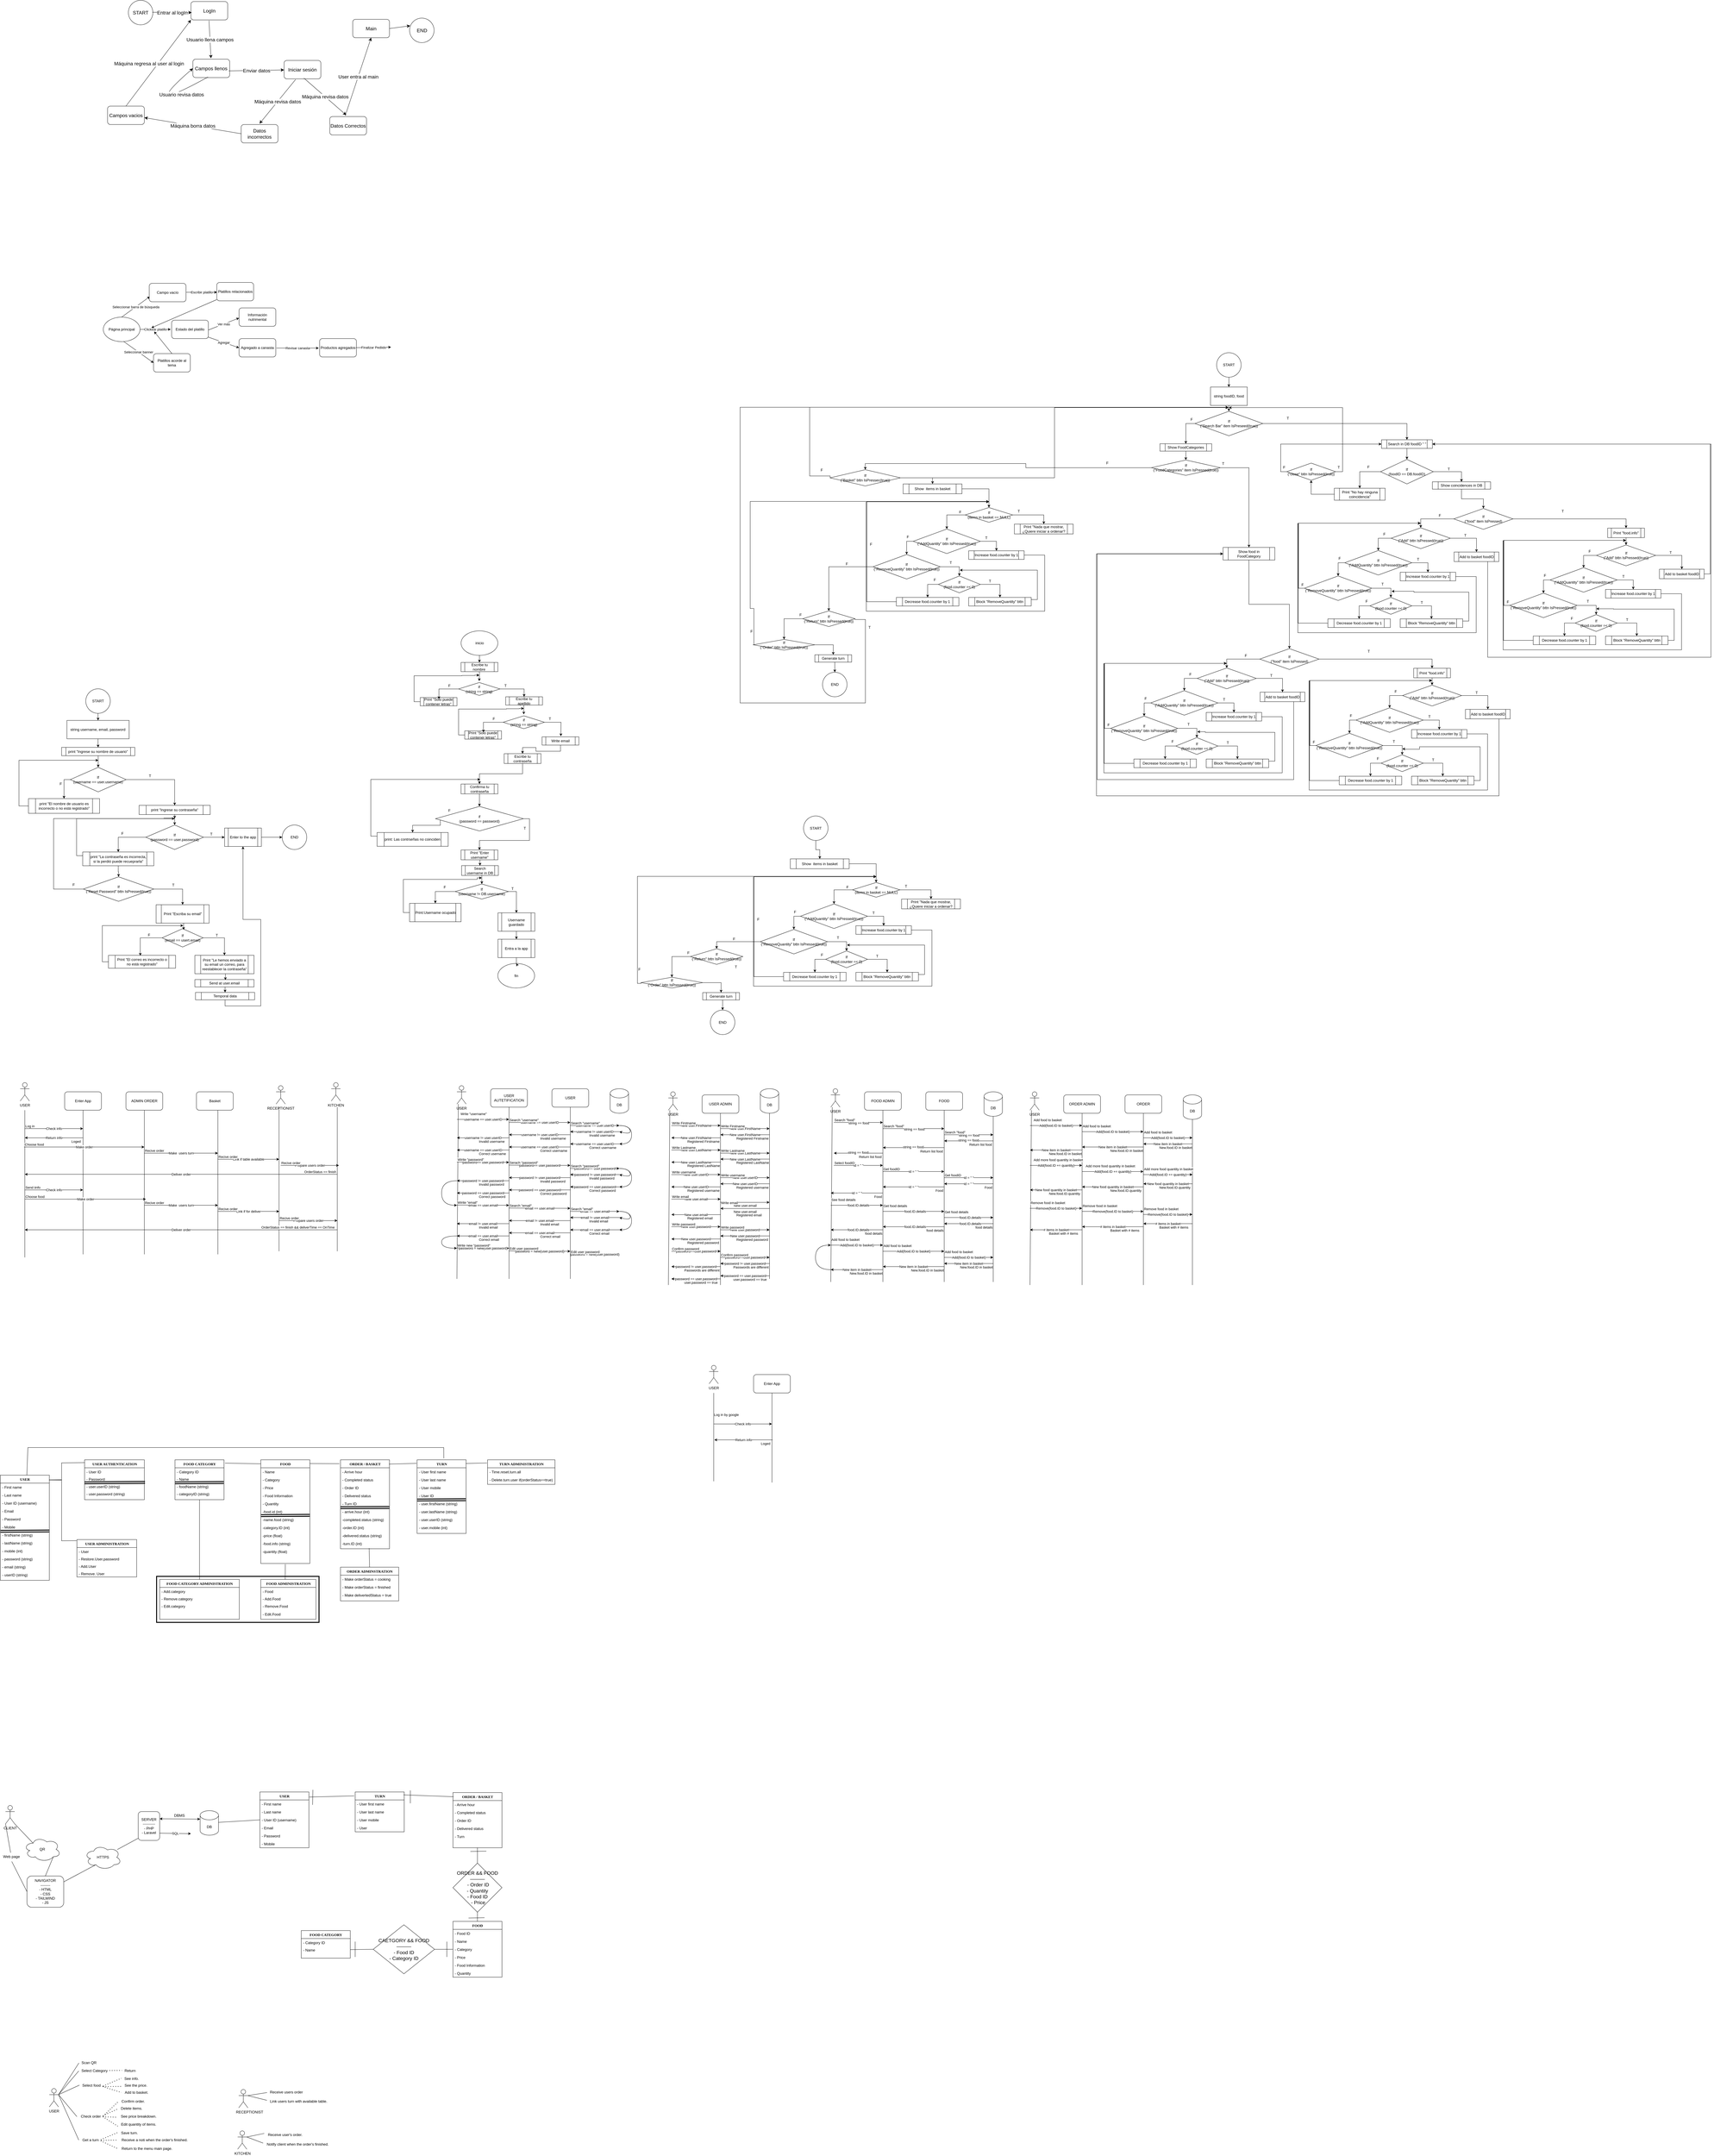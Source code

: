 <mxfile pages="2">
    <diagram name="Page-1" id="6133507b-19e7-1e82-6fc7-422aa6c4b21f">
        <mxGraphModel dx="673" dy="5978" grid="0" gridSize="10" guides="1" tooltips="1" connect="1" arrows="0" fold="1" page="1" pageScale="1" pageWidth="850" pageHeight="1100" background="none" math="0" shadow="0">
            <root>
                <mxCell id="0"/>
                <mxCell id="1" parent="0"/>
                <mxCell id="I0qqI5XusfE8nYUbzfX7-13" value="FOOD" style="swimlane;html=1;fontStyle=1;align=center;verticalAlign=top;childLayout=stackLayout;horizontal=1;startSize=26;horizontalStack=0;resizeParent=1;resizeLast=0;collapsible=1;marginBottom=0;swimlaneFillColor=#ffffff;rounded=0;shadow=0;comic=0;labelBackgroundColor=none;strokeWidth=1;fillColor=none;fontFamily=Verdana;fontSize=12" parent="1" vertex="1">
                    <mxGeometry x="1507" y="785" width="160" height="182" as="geometry"/>
                </mxCell>
                <mxCell id="I0qqI5XusfE8nYUbzfX7-14" value="- Food ID" style="text;html=1;strokeColor=none;fillColor=none;align=left;verticalAlign=top;spacingLeft=4;spacingRight=4;whiteSpace=wrap;overflow=hidden;rotatable=0;points=[[0,0.5],[1,0.5]];portConstraint=eastwest;" parent="I0qqI5XusfE8nYUbzfX7-13" vertex="1">
                    <mxGeometry y="26" width="160" height="26" as="geometry"/>
                </mxCell>
                <mxCell id="I0qqI5XusfE8nYUbzfX7-16" value="- Name" style="text;html=1;strokeColor=none;fillColor=none;align=left;verticalAlign=top;spacingLeft=4;spacingRight=4;whiteSpace=wrap;overflow=hidden;rotatable=0;points=[[0,0.5],[1,0.5]];portConstraint=eastwest;" parent="I0qqI5XusfE8nYUbzfX7-13" vertex="1">
                    <mxGeometry y="52" width="160" height="26" as="geometry"/>
                </mxCell>
                <mxCell id="I0qqI5XusfE8nYUbzfX7-54" value="- Category" style="text;html=1;strokeColor=none;fillColor=none;align=left;verticalAlign=top;spacingLeft=4;spacingRight=4;whiteSpace=wrap;overflow=hidden;rotatable=0;points=[[0,0.5],[1,0.5]];portConstraint=eastwest;" parent="I0qqI5XusfE8nYUbzfX7-13" vertex="1">
                    <mxGeometry y="78" width="160" height="26" as="geometry"/>
                </mxCell>
                <mxCell id="I0qqI5XusfE8nYUbzfX7-55" value="- Price" style="text;html=1;strokeColor=none;fillColor=none;align=left;verticalAlign=top;spacingLeft=4;spacingRight=4;whiteSpace=wrap;overflow=hidden;rotatable=0;points=[[0,0.5],[1,0.5]];portConstraint=eastwest;" parent="I0qqI5XusfE8nYUbzfX7-13" vertex="1">
                    <mxGeometry y="104" width="160" height="26" as="geometry"/>
                </mxCell>
                <mxCell id="V8HqpkSFx4EVLyuixHh1-19" value="- Food Information" style="text;html=1;strokeColor=none;fillColor=none;align=left;verticalAlign=top;spacingLeft=4;spacingRight=4;whiteSpace=wrap;overflow=hidden;rotatable=0;points=[[0,0.5],[1,0.5]];portConstraint=eastwest;" parent="I0qqI5XusfE8nYUbzfX7-13" vertex="1">
                    <mxGeometry y="130" width="160" height="26" as="geometry"/>
                </mxCell>
                <mxCell id="V8HqpkSFx4EVLyuixHh1-20" value="- Quantity" style="text;html=1;strokeColor=none;fillColor=none;align=left;verticalAlign=top;spacingLeft=4;spacingRight=4;whiteSpace=wrap;overflow=hidden;rotatable=0;points=[[0,0.5],[1,0.5]];portConstraint=eastwest;" parent="I0qqI5XusfE8nYUbzfX7-13" vertex="1">
                    <mxGeometry y="156" width="160" height="26" as="geometry"/>
                </mxCell>
                <mxCell id="I0qqI5XusfE8nYUbzfX7-45" value="ORDER / BASKET" style="swimlane;html=1;fontStyle=1;align=center;verticalAlign=top;childLayout=stackLayout;horizontal=1;startSize=26;horizontalStack=0;resizeParent=1;resizeLast=0;collapsible=1;marginBottom=0;swimlaneFillColor=#ffffff;rounded=0;shadow=0;comic=0;labelBackgroundColor=none;strokeWidth=1;fillColor=none;fontFamily=Verdana;fontSize=12" parent="1" vertex="1">
                    <mxGeometry x="1507" y="365" width="160" height="180" as="geometry">
                        <mxRectangle x="510" y="60" width="90" height="30" as="alternateBounds"/>
                    </mxGeometry>
                </mxCell>
                <mxCell id="I0qqI5XusfE8nYUbzfX7-46" value="- Arrive hour" style="text;html=1;strokeColor=none;fillColor=none;align=left;verticalAlign=top;spacingLeft=4;spacingRight=4;whiteSpace=wrap;overflow=hidden;rotatable=0;points=[[0,0.5],[1,0.5]];portConstraint=eastwest;" parent="I0qqI5XusfE8nYUbzfX7-45" vertex="1">
                    <mxGeometry y="26" width="160" height="26" as="geometry"/>
                </mxCell>
                <mxCell id="I0qqI5XusfE8nYUbzfX7-47" value="- Completed status" style="text;html=1;strokeColor=none;fillColor=none;align=left;verticalAlign=top;spacingLeft=4;spacingRight=4;whiteSpace=wrap;overflow=hidden;rotatable=0;points=[[0,0.5],[1,0.5]];portConstraint=eastwest;" parent="I0qqI5XusfE8nYUbzfX7-45" vertex="1">
                    <mxGeometry y="52" width="160" height="26" as="geometry"/>
                </mxCell>
                <mxCell id="I0qqI5XusfE8nYUbzfX7-49" value="- Order ID" style="text;html=1;strokeColor=none;fillColor=none;align=left;verticalAlign=top;spacingLeft=4;spacingRight=4;whiteSpace=wrap;overflow=hidden;rotatable=0;points=[[0,0.5],[1,0.5]];portConstraint=eastwest;" parent="I0qqI5XusfE8nYUbzfX7-45" vertex="1">
                    <mxGeometry y="78" width="160" height="26" as="geometry"/>
                </mxCell>
                <mxCell id="I0qqI5XusfE8nYUbzfX7-62" value="- Delivered status" style="text;html=1;strokeColor=none;fillColor=none;align=left;verticalAlign=top;spacingLeft=4;spacingRight=4;whiteSpace=wrap;overflow=hidden;rotatable=0;points=[[0,0.5],[1,0.5]];portConstraint=eastwest;" parent="I0qqI5XusfE8nYUbzfX7-45" vertex="1">
                    <mxGeometry y="104" width="160" height="26" as="geometry"/>
                </mxCell>
                <mxCell id="V8HqpkSFx4EVLyuixHh1-18" value="- Turn&lt;br&gt;" style="text;html=1;strokeColor=none;fillColor=none;align=left;verticalAlign=top;spacingLeft=4;spacingRight=4;whiteSpace=wrap;overflow=hidden;rotatable=0;points=[[0,0.5],[1,0.5]];portConstraint=eastwest;" parent="I0qqI5XusfE8nYUbzfX7-45" vertex="1">
                    <mxGeometry y="130" width="160" height="26" as="geometry"/>
                </mxCell>
                <mxCell id="V8HqpkSFx4EVLyuixHh1-1" value="USER" style="swimlane;html=1;fontStyle=1;align=center;verticalAlign=top;childLayout=stackLayout;horizontal=1;startSize=26;horizontalStack=0;resizeParent=1;resizeLast=0;collapsible=1;marginBottom=0;swimlaneFillColor=#ffffff;rounded=0;shadow=0;comic=0;labelBackgroundColor=none;strokeWidth=1;fillColor=none;fontFamily=Verdana;fontSize=12" parent="1" vertex="1">
                    <mxGeometry x="877" y="363" width="160" height="182" as="geometry"/>
                </mxCell>
                <mxCell id="V8HqpkSFx4EVLyuixHh1-2" value="- First name" style="text;html=1;strokeColor=none;fillColor=none;align=left;verticalAlign=top;spacingLeft=4;spacingRight=4;whiteSpace=wrap;overflow=hidden;rotatable=0;points=[[0,0.5],[1,0.5]];portConstraint=eastwest;" parent="V8HqpkSFx4EVLyuixHh1-1" vertex="1">
                    <mxGeometry y="26" width="160" height="26" as="geometry"/>
                </mxCell>
                <mxCell id="V8HqpkSFx4EVLyuixHh1-3" value="- Last name" style="text;html=1;strokeColor=none;fillColor=none;align=left;verticalAlign=top;spacingLeft=4;spacingRight=4;whiteSpace=wrap;overflow=hidden;rotatable=0;points=[[0,0.5],[1,0.5]];portConstraint=eastwest;" parent="V8HqpkSFx4EVLyuixHh1-1" vertex="1">
                    <mxGeometry y="52" width="160" height="26" as="geometry"/>
                </mxCell>
                <mxCell id="V8HqpkSFx4EVLyuixHh1-4" value="- User ID (username)" style="text;html=1;strokeColor=none;fillColor=none;align=left;verticalAlign=top;spacingLeft=4;spacingRight=4;whiteSpace=wrap;overflow=hidden;rotatable=0;points=[[0,0.5],[1,0.5]];portConstraint=eastwest;" parent="V8HqpkSFx4EVLyuixHh1-1" vertex="1">
                    <mxGeometry y="78" width="160" height="26" as="geometry"/>
                </mxCell>
                <mxCell id="V8HqpkSFx4EVLyuixHh1-5" value="- Email" style="text;html=1;strokeColor=none;fillColor=none;align=left;verticalAlign=top;spacingLeft=4;spacingRight=4;whiteSpace=wrap;overflow=hidden;rotatable=0;points=[[0,0.5],[1,0.5]];portConstraint=eastwest;" parent="V8HqpkSFx4EVLyuixHh1-1" vertex="1">
                    <mxGeometry y="104" width="160" height="26" as="geometry"/>
                </mxCell>
                <mxCell id="V8HqpkSFx4EVLyuixHh1-6" value="- Password" style="text;html=1;strokeColor=none;fillColor=none;align=left;verticalAlign=top;spacingLeft=4;spacingRight=4;whiteSpace=wrap;overflow=hidden;rotatable=0;points=[[0,0.5],[1,0.5]];portConstraint=eastwest;" parent="V8HqpkSFx4EVLyuixHh1-1" vertex="1">
                    <mxGeometry y="130" width="160" height="26" as="geometry"/>
                </mxCell>
                <mxCell id="V8HqpkSFx4EVLyuixHh1-7" value="- Mobile" style="text;html=1;strokeColor=none;fillColor=none;align=left;verticalAlign=top;spacingLeft=4;spacingRight=4;whiteSpace=wrap;overflow=hidden;rotatable=0;points=[[0,0.5],[1,0.5]];portConstraint=eastwest;" parent="V8HqpkSFx4EVLyuixHh1-1" vertex="1">
                    <mxGeometry y="156" width="160" height="26" as="geometry"/>
                </mxCell>
                <mxCell id="V8HqpkSFx4EVLyuixHh1-8" value="TURN" style="swimlane;html=1;fontStyle=1;align=center;verticalAlign=top;childLayout=stackLayout;horizontal=1;startSize=26;horizontalStack=0;resizeParent=1;resizeLast=0;collapsible=1;marginBottom=0;swimlaneFillColor=#ffffff;rounded=0;shadow=0;comic=0;labelBackgroundColor=none;strokeWidth=1;fillColor=none;fontFamily=Verdana;fontSize=12" parent="1" vertex="1">
                    <mxGeometry x="1188" y="363" width="160" height="130" as="geometry">
                        <mxRectangle x="520" y="285" width="80" height="30" as="alternateBounds"/>
                    </mxGeometry>
                </mxCell>
                <mxCell id="V8HqpkSFx4EVLyuixHh1-9" value="- User first name" style="text;html=1;strokeColor=none;fillColor=none;align=left;verticalAlign=top;spacingLeft=4;spacingRight=4;whiteSpace=wrap;overflow=hidden;rotatable=0;points=[[0,0.5],[1,0.5]];portConstraint=eastwest;" parent="V8HqpkSFx4EVLyuixHh1-8" vertex="1">
                    <mxGeometry y="26" width="160" height="26" as="geometry"/>
                </mxCell>
                <mxCell id="V8HqpkSFx4EVLyuixHh1-10" value="- User last name" style="text;html=1;strokeColor=none;fillColor=none;align=left;verticalAlign=top;spacingLeft=4;spacingRight=4;whiteSpace=wrap;overflow=hidden;rotatable=0;points=[[0,0.5],[1,0.5]];portConstraint=eastwest;" parent="V8HqpkSFx4EVLyuixHh1-8" vertex="1">
                    <mxGeometry y="52" width="160" height="26" as="geometry"/>
                </mxCell>
                <mxCell id="V8HqpkSFx4EVLyuixHh1-11" value="- User mobile" style="text;html=1;strokeColor=none;fillColor=none;align=left;verticalAlign=top;spacingLeft=4;spacingRight=4;whiteSpace=wrap;overflow=hidden;rotatable=0;points=[[0,0.5],[1,0.5]];portConstraint=eastwest;" parent="V8HqpkSFx4EVLyuixHh1-8" vertex="1">
                    <mxGeometry y="78" width="160" height="26" as="geometry"/>
                </mxCell>
                <mxCell id="V8HqpkSFx4EVLyuixHh1-15" value="- User" style="text;html=1;strokeColor=none;fillColor=none;align=left;verticalAlign=top;spacingLeft=4;spacingRight=4;whiteSpace=wrap;overflow=hidden;rotatable=0;points=[[0,0.5],[1,0.5]];portConstraint=eastwest;" parent="V8HqpkSFx4EVLyuixHh1-8" vertex="1">
                    <mxGeometry y="104" width="160" height="26" as="geometry"/>
                </mxCell>
                <mxCell id="V8HqpkSFx4EVLyuixHh1-12" value="FOOD CATEGORY" style="swimlane;html=1;fontStyle=1;align=center;verticalAlign=top;childLayout=stackLayout;horizontal=1;startSize=26;horizontalStack=0;resizeParent=1;resizeLast=0;collapsible=1;marginBottom=0;swimlaneFillColor=#ffffff;rounded=0;shadow=0;comic=0;labelBackgroundColor=none;strokeWidth=1;fillColor=none;fontFamily=Verdana;fontSize=12" parent="1" vertex="1">
                    <mxGeometry x="1012" y="815" width="160" height="90" as="geometry">
                        <mxRectangle x="510" y="260" width="80" height="30" as="alternateBounds"/>
                    </mxGeometry>
                </mxCell>
                <mxCell id="V8HqpkSFx4EVLyuixHh1-13" value="&lt;span style=&quot;text-align: center;&quot;&gt;- Category ID&lt;/span&gt;" style="text;html=1;strokeColor=none;fillColor=none;align=left;verticalAlign=top;spacingLeft=4;spacingRight=4;whiteSpace=wrap;overflow=hidden;rotatable=0;points=[[0,0.5],[1,0.5]];portConstraint=eastwest;" parent="V8HqpkSFx4EVLyuixHh1-12" vertex="1">
                    <mxGeometry y="26" width="160" height="24" as="geometry"/>
                </mxCell>
                <mxCell id="V8HqpkSFx4EVLyuixHh1-14" value="&lt;span style=&quot;text-align: center;&quot;&gt;- Name&lt;/span&gt;" style="text;html=1;strokeColor=none;fillColor=none;align=left;verticalAlign=top;spacingLeft=4;spacingRight=4;whiteSpace=wrap;overflow=hidden;rotatable=0;points=[[0,0.5],[1,0.5]];portConstraint=eastwest;" parent="V8HqpkSFx4EVLyuixHh1-12" vertex="1">
                    <mxGeometry y="50" width="160" height="24" as="geometry"/>
                </mxCell>
                <mxCell id="V8HqpkSFx4EVLyuixHh1-21" value="ORDER &amp;amp;&amp;amp; FOOD———&lt;br&gt;&amp;nbsp;- Order ID&lt;br&gt;- Quantity&lt;br&gt;- Food ID&lt;br&gt;&amp;nbsp;- Price" style="rhombus;whiteSpace=wrap;html=1;fontSize=16;" parent="1" vertex="1">
                    <mxGeometry x="1507" y="595" width="160" height="160" as="geometry"/>
                </mxCell>
                <mxCell id="V8HqpkSFx4EVLyuixHh1-24" value="CAETGORY &amp;amp;&amp;amp; FOOD&lt;br&gt;———&lt;br&gt;- Food ID&lt;br&gt;- Category ID" style="rhombus;whiteSpace=wrap;html=1;fontSize=16;" parent="1" vertex="1">
                    <mxGeometry x="1247" y="796" width="200" height="160" as="geometry"/>
                </mxCell>
                <mxCell id="V8HqpkSFx4EVLyuixHh1-29" value="USER" style="swimlane;html=1;fontStyle=1;align=center;verticalAlign=top;childLayout=stackLayout;horizontal=1;startSize=26;horizontalStack=0;resizeParent=1;resizeLast=0;collapsible=1;marginBottom=0;swimlaneFillColor=#ffffff;rounded=0;shadow=0;comic=0;labelBackgroundColor=none;strokeWidth=1;fillColor=none;fontFamily=Verdana;fontSize=12" parent="1" vertex="1">
                    <mxGeometry x="30" y="-670" width="160" height="342.914" as="geometry"/>
                </mxCell>
                <mxCell id="V8HqpkSFx4EVLyuixHh1-30" value="- First name" style="text;html=1;strokeColor=none;fillColor=none;align=left;verticalAlign=top;spacingLeft=4;spacingRight=4;whiteSpace=wrap;overflow=hidden;rotatable=0;points=[[0,0.5],[1,0.5]];portConstraint=eastwest;" parent="V8HqpkSFx4EVLyuixHh1-29" vertex="1">
                    <mxGeometry y="26" width="160" height="26" as="geometry"/>
                </mxCell>
                <mxCell id="V8HqpkSFx4EVLyuixHh1-31" value="- Last name" style="text;html=1;strokeColor=none;fillColor=none;align=left;verticalAlign=top;spacingLeft=4;spacingRight=4;whiteSpace=wrap;overflow=hidden;rotatable=0;points=[[0,0.5],[1,0.5]];portConstraint=eastwest;" parent="V8HqpkSFx4EVLyuixHh1-29" vertex="1">
                    <mxGeometry y="52" width="160" height="26" as="geometry"/>
                </mxCell>
                <mxCell id="V8HqpkSFx4EVLyuixHh1-32" value="- User ID (username)" style="text;html=1;strokeColor=none;fillColor=none;align=left;verticalAlign=top;spacingLeft=4;spacingRight=4;whiteSpace=wrap;overflow=hidden;rotatable=0;points=[[0,0.5],[1,0.5]];portConstraint=eastwest;" parent="V8HqpkSFx4EVLyuixHh1-29" vertex="1">
                    <mxGeometry y="78" width="160" height="26" as="geometry"/>
                </mxCell>
                <mxCell id="V8HqpkSFx4EVLyuixHh1-33" value="- Email" style="text;html=1;strokeColor=none;fillColor=none;align=left;verticalAlign=top;spacingLeft=4;spacingRight=4;whiteSpace=wrap;overflow=hidden;rotatable=0;points=[[0,0.5],[1,0.5]];portConstraint=eastwest;" parent="V8HqpkSFx4EVLyuixHh1-29" vertex="1">
                    <mxGeometry y="104" width="160" height="26" as="geometry"/>
                </mxCell>
                <mxCell id="V8HqpkSFx4EVLyuixHh1-34" value="- Password" style="text;html=1;strokeColor=none;fillColor=none;align=left;verticalAlign=top;spacingLeft=4;spacingRight=4;whiteSpace=wrap;overflow=hidden;rotatable=0;points=[[0,0.5],[1,0.5]];portConstraint=eastwest;" parent="V8HqpkSFx4EVLyuixHh1-29" vertex="1">
                    <mxGeometry y="130" width="160" height="26" as="geometry"/>
                </mxCell>
                <mxCell id="V8HqpkSFx4EVLyuixHh1-35" value="- Mobile" style="text;html=1;strokeColor=none;fillColor=none;align=left;verticalAlign=top;spacingLeft=4;spacingRight=4;whiteSpace=wrap;overflow=hidden;rotatable=0;points=[[0,0.5],[1,0.5]];portConstraint=eastwest;" parent="V8HqpkSFx4EVLyuixHh1-29" vertex="1">
                    <mxGeometry y="156" width="160" height="26" as="geometry"/>
                </mxCell>
                <mxCell id="NxPwZrn8tIDm6cM4T6ja-19" value="" style="shape=link;html=1;rounded=0;entryX=0.995;entryY=-0.023;entryDx=0;entryDy=0;entryPerimeter=0;strokeColor=#000000;strokeWidth=3;" parent="V8HqpkSFx4EVLyuixHh1-29" edge="1">
                    <mxGeometry width="100" relative="1" as="geometry">
                        <mxPoint x="1" y="183" as="sourcePoint"/>
                        <mxPoint x="160" y="182" as="targetPoint"/>
                    </mxGeometry>
                </mxCell>
                <mxCell id="V8HqpkSFx4EVLyuixHh1-43" value="- firstName (string)" style="text;html=1;strokeColor=none;fillColor=none;align=left;verticalAlign=top;spacingLeft=4;spacingRight=4;whiteSpace=wrap;overflow=hidden;rotatable=0;points=[[0,0.5],[1,0.5]];portConstraint=eastwest;" parent="V8HqpkSFx4EVLyuixHh1-29" vertex="1">
                    <mxGeometry y="182" width="160" height="26" as="geometry"/>
                </mxCell>
                <mxCell id="V8HqpkSFx4EVLyuixHh1-44" value="- lastName (string)" style="text;html=1;strokeColor=none;fillColor=none;align=left;verticalAlign=top;spacingLeft=4;spacingRight=4;whiteSpace=wrap;overflow=hidden;rotatable=0;points=[[0,0.5],[1,0.5]];portConstraint=eastwest;" parent="V8HqpkSFx4EVLyuixHh1-29" vertex="1">
                    <mxGeometry y="208" width="160" height="26" as="geometry"/>
                </mxCell>
                <mxCell id="V8HqpkSFx4EVLyuixHh1-48" value="- mobile (int)" style="text;html=1;strokeColor=none;fillColor=none;align=left;verticalAlign=top;spacingLeft=4;spacingRight=4;whiteSpace=wrap;overflow=hidden;rotatable=0;points=[[0,0.5],[1,0.5]];portConstraint=eastwest;" parent="V8HqpkSFx4EVLyuixHh1-29" vertex="1">
                    <mxGeometry y="234" width="160" height="26" as="geometry"/>
                </mxCell>
                <mxCell id="V8HqpkSFx4EVLyuixHh1-47" value="- password (string)" style="text;html=1;strokeColor=none;fillColor=none;align=left;verticalAlign=top;spacingLeft=4;spacingRight=4;whiteSpace=wrap;overflow=hidden;rotatable=0;points=[[0,0.5],[1,0.5]];portConstraint=eastwest;" parent="V8HqpkSFx4EVLyuixHh1-29" vertex="1">
                    <mxGeometry y="260" width="160" height="26" as="geometry"/>
                </mxCell>
                <mxCell id="V8HqpkSFx4EVLyuixHh1-46" value="- email (string)" style="text;html=1;strokeColor=none;fillColor=none;align=left;verticalAlign=top;spacingLeft=4;spacingRight=4;whiteSpace=wrap;overflow=hidden;rotatable=0;points=[[0,0.5],[1,0.5]];portConstraint=eastwest;" parent="V8HqpkSFx4EVLyuixHh1-29" vertex="1">
                    <mxGeometry y="286" width="160" height="26" as="geometry"/>
                </mxCell>
                <mxCell id="V8HqpkSFx4EVLyuixHh1-45" value="- userID (string)" style="text;html=1;strokeColor=none;fillColor=none;align=left;verticalAlign=top;spacingLeft=4;spacingRight=4;whiteSpace=wrap;overflow=hidden;rotatable=0;points=[[0,0.5],[1,0.5]];portConstraint=eastwest;" parent="V8HqpkSFx4EVLyuixHh1-29" vertex="1">
                    <mxGeometry y="312" width="160" height="26" as="geometry"/>
                </mxCell>
                <mxCell id="V8HqpkSFx4EVLyuixHh1-49" value="TURN" style="swimlane;html=1;fontStyle=1;align=center;verticalAlign=top;childLayout=stackLayout;horizontal=1;startSize=26;horizontalStack=0;resizeParent=1;resizeLast=0;collapsible=1;marginBottom=0;swimlaneFillColor=#ffffff;rounded=0;shadow=0;comic=0;labelBackgroundColor=none;strokeWidth=1;fillColor=none;fontFamily=Verdana;fontSize=12" parent="1" vertex="1">
                    <mxGeometry x="1390" y="-720" width="160" height="240" as="geometry">
                        <mxRectangle x="520" y="285" width="80" height="30" as="alternateBounds"/>
                    </mxGeometry>
                </mxCell>
                <mxCell id="V8HqpkSFx4EVLyuixHh1-50" value="- User first name" style="text;html=1;strokeColor=none;fillColor=none;align=left;verticalAlign=top;spacingLeft=4;spacingRight=4;whiteSpace=wrap;overflow=hidden;rotatable=0;points=[[0,0.5],[1,0.5]];portConstraint=eastwest;" parent="V8HqpkSFx4EVLyuixHh1-49" vertex="1">
                    <mxGeometry y="26" width="160" height="26" as="geometry"/>
                </mxCell>
                <mxCell id="V8HqpkSFx4EVLyuixHh1-51" value="- User last name" style="text;html=1;strokeColor=none;fillColor=none;align=left;verticalAlign=top;spacingLeft=4;spacingRight=4;whiteSpace=wrap;overflow=hidden;rotatable=0;points=[[0,0.5],[1,0.5]];portConstraint=eastwest;" parent="V8HqpkSFx4EVLyuixHh1-49" vertex="1">
                    <mxGeometry y="52" width="160" height="26" as="geometry"/>
                </mxCell>
                <mxCell id="V8HqpkSFx4EVLyuixHh1-52" value="- User mobile" style="text;html=1;strokeColor=none;fillColor=none;align=left;verticalAlign=top;spacingLeft=4;spacingRight=4;whiteSpace=wrap;overflow=hidden;rotatable=0;points=[[0,0.5],[1,0.5]];portConstraint=eastwest;" parent="V8HqpkSFx4EVLyuixHh1-49" vertex="1">
                    <mxGeometry y="78" width="160" height="26" as="geometry"/>
                </mxCell>
                <mxCell id="V8HqpkSFx4EVLyuixHh1-53" value="- User ID" style="text;html=1;strokeColor=none;fillColor=none;align=left;verticalAlign=top;spacingLeft=4;spacingRight=4;whiteSpace=wrap;overflow=hidden;rotatable=0;points=[[0,0.5],[1,0.5]];portConstraint=eastwest;" parent="V8HqpkSFx4EVLyuixHh1-49" vertex="1">
                    <mxGeometry y="104" width="160" height="26" as="geometry"/>
                </mxCell>
                <mxCell id="NxPwZrn8tIDm6cM4T6ja-18" value="" style="shape=link;html=1;rounded=0;entryX=0.995;entryY=-0.023;entryDx=0;entryDy=0;entryPerimeter=0;strokeColor=#000000;strokeWidth=3;" parent="V8HqpkSFx4EVLyuixHh1-49" edge="1">
                    <mxGeometry width="100" relative="1" as="geometry">
                        <mxPoint y="131" as="sourcePoint"/>
                        <mxPoint x="159" y="130" as="targetPoint"/>
                    </mxGeometry>
                </mxCell>
                <mxCell id="V8HqpkSFx4EVLyuixHh1-54" value="- user.firstName (string)" style="text;html=1;strokeColor=none;fillColor=none;align=left;verticalAlign=top;spacingLeft=4;spacingRight=4;whiteSpace=wrap;overflow=hidden;rotatable=0;points=[[0,0.5],[1,0.5]];portConstraint=eastwest;" parent="V8HqpkSFx4EVLyuixHh1-49" vertex="1">
                    <mxGeometry y="130" width="160" height="26" as="geometry"/>
                </mxCell>
                <mxCell id="V8HqpkSFx4EVLyuixHh1-56" value="- user.lastName (string)" style="text;html=1;strokeColor=none;fillColor=none;align=left;verticalAlign=top;spacingLeft=4;spacingRight=4;whiteSpace=wrap;overflow=hidden;rotatable=0;points=[[0,0.5],[1,0.5]];portConstraint=eastwest;" parent="V8HqpkSFx4EVLyuixHh1-49" vertex="1">
                    <mxGeometry y="156" width="160" height="26" as="geometry"/>
                </mxCell>
                <mxCell id="V8HqpkSFx4EVLyuixHh1-57" value="- user.userID (string)" style="text;html=1;strokeColor=none;fillColor=none;align=left;verticalAlign=top;spacingLeft=4;spacingRight=4;whiteSpace=wrap;overflow=hidden;rotatable=0;points=[[0,0.5],[1,0.5]];portConstraint=eastwest;" parent="V8HqpkSFx4EVLyuixHh1-49" vertex="1">
                    <mxGeometry y="182" width="160" height="26" as="geometry"/>
                </mxCell>
                <mxCell id="V8HqpkSFx4EVLyuixHh1-55" value="- user.mobile (int)" style="text;html=1;strokeColor=none;fillColor=none;align=left;verticalAlign=top;spacingLeft=4;spacingRight=4;whiteSpace=wrap;overflow=hidden;rotatable=0;points=[[0,0.5],[1,0.5]];portConstraint=eastwest;" parent="V8HqpkSFx4EVLyuixHh1-49" vertex="1">
                    <mxGeometry y="208" width="160" height="26" as="geometry"/>
                </mxCell>
                <mxCell id="V8HqpkSFx4EVLyuixHh1-59" value="FOOD CATEGORY" style="swimlane;html=1;fontStyle=1;align=center;verticalAlign=top;childLayout=stackLayout;horizontal=1;startSize=26;horizontalStack=0;resizeParent=1;resizeLast=0;collapsible=1;marginBottom=0;swimlaneFillColor=#ffffff;rounded=0;shadow=0;comic=0;labelBackgroundColor=none;strokeWidth=1;fillColor=none;fontFamily=Verdana;fontSize=12" parent="1" vertex="1">
                    <mxGeometry x="600" y="-720" width="160" height="130" as="geometry">
                        <mxRectangle x="510" y="260" width="80" height="30" as="alternateBounds"/>
                    </mxGeometry>
                </mxCell>
                <mxCell id="V8HqpkSFx4EVLyuixHh1-60" value="&lt;span style=&quot;text-align: center;&quot;&gt;- Category ID&lt;/span&gt;" style="text;html=1;strokeColor=none;fillColor=none;align=left;verticalAlign=top;spacingLeft=4;spacingRight=4;whiteSpace=wrap;overflow=hidden;rotatable=0;points=[[0,0.5],[1,0.5]];portConstraint=eastwest;" parent="V8HqpkSFx4EVLyuixHh1-59" vertex="1">
                    <mxGeometry y="26" width="160" height="24" as="geometry"/>
                </mxCell>
                <mxCell id="V8HqpkSFx4EVLyuixHh1-61" value="&lt;span style=&quot;text-align: center;&quot;&gt;- Name&lt;/span&gt;" style="text;html=1;strokeColor=none;fillColor=none;align=left;verticalAlign=top;spacingLeft=4;spacingRight=4;whiteSpace=wrap;overflow=hidden;rotatable=0;points=[[0,0.5],[1,0.5]];portConstraint=eastwest;" parent="V8HqpkSFx4EVLyuixHh1-59" vertex="1">
                    <mxGeometry y="50" width="160" height="24" as="geometry"/>
                </mxCell>
                <mxCell id="NxPwZrn8tIDm6cM4T6ja-21" value="" style="shape=link;html=1;rounded=0;entryX=0.995;entryY=-0.023;entryDx=0;entryDy=0;entryPerimeter=0;strokeColor=#000000;strokeWidth=3;" parent="V8HqpkSFx4EVLyuixHh1-59" edge="1">
                    <mxGeometry width="100" relative="1" as="geometry">
                        <mxPoint y="75" as="sourcePoint"/>
                        <mxPoint x="159" y="74" as="targetPoint"/>
                    </mxGeometry>
                </mxCell>
                <mxCell id="V8HqpkSFx4EVLyuixHh1-64" value="&lt;span style=&quot;text-align: center;&quot;&gt;- foodName (string)&lt;/span&gt;" style="text;html=1;strokeColor=none;fillColor=none;align=left;verticalAlign=top;spacingLeft=4;spacingRight=4;whiteSpace=wrap;overflow=hidden;rotatable=0;points=[[0,0.5],[1,0.5]];portConstraint=eastwest;" parent="V8HqpkSFx4EVLyuixHh1-59" vertex="1">
                    <mxGeometry y="74" width="160" height="24" as="geometry"/>
                </mxCell>
                <mxCell id="V8HqpkSFx4EVLyuixHh1-63" value="&lt;span style=&quot;text-align: center;&quot;&gt;- categoryID (string)&lt;/span&gt;" style="text;html=1;strokeColor=none;fillColor=none;align=left;verticalAlign=top;spacingLeft=4;spacingRight=4;whiteSpace=wrap;overflow=hidden;rotatable=0;points=[[0,0.5],[1,0.5]];portConstraint=eastwest;" parent="V8HqpkSFx4EVLyuixHh1-59" vertex="1">
                    <mxGeometry y="98" width="160" height="24" as="geometry"/>
                </mxCell>
                <mxCell id="5gyPYeoW1LZMkjKKsvoC-3" value="ORDER / BASKET" style="swimlane;html=1;fontStyle=1;align=center;verticalAlign=top;childLayout=stackLayout;horizontal=1;startSize=26;horizontalStack=0;resizeParent=1;resizeLast=0;collapsible=1;marginBottom=0;swimlaneFillColor=#ffffff;rounded=0;shadow=0;comic=0;labelBackgroundColor=none;strokeWidth=1;fillColor=none;fontFamily=Verdana;fontSize=12" parent="1" vertex="1">
                    <mxGeometry x="1140" y="-720" width="160" height="290" as="geometry">
                        <mxRectangle x="510" y="60" width="90" height="30" as="alternateBounds"/>
                    </mxGeometry>
                </mxCell>
                <mxCell id="5gyPYeoW1LZMkjKKsvoC-4" value="- Arrive hour" style="text;html=1;strokeColor=none;fillColor=none;align=left;verticalAlign=top;spacingLeft=4;spacingRight=4;whiteSpace=wrap;overflow=hidden;rotatable=0;points=[[0,0.5],[1,0.5]];portConstraint=eastwest;" parent="5gyPYeoW1LZMkjKKsvoC-3" vertex="1">
                    <mxGeometry y="26" width="160" height="26" as="geometry"/>
                </mxCell>
                <mxCell id="5gyPYeoW1LZMkjKKsvoC-5" value="- Completed status" style="text;html=1;strokeColor=none;fillColor=none;align=left;verticalAlign=top;spacingLeft=4;spacingRight=4;whiteSpace=wrap;overflow=hidden;rotatable=0;points=[[0,0.5],[1,0.5]];portConstraint=eastwest;" parent="5gyPYeoW1LZMkjKKsvoC-3" vertex="1">
                    <mxGeometry y="52" width="160" height="26" as="geometry"/>
                </mxCell>
                <mxCell id="5gyPYeoW1LZMkjKKsvoC-6" value="- Order ID" style="text;html=1;strokeColor=none;fillColor=none;align=left;verticalAlign=top;spacingLeft=4;spacingRight=4;whiteSpace=wrap;overflow=hidden;rotatable=0;points=[[0,0.5],[1,0.5]];portConstraint=eastwest;" parent="5gyPYeoW1LZMkjKKsvoC-3" vertex="1">
                    <mxGeometry y="78" width="160" height="26" as="geometry"/>
                </mxCell>
                <mxCell id="5gyPYeoW1LZMkjKKsvoC-7" value="- Delivered status" style="text;html=1;strokeColor=none;fillColor=none;align=left;verticalAlign=top;spacingLeft=4;spacingRight=4;whiteSpace=wrap;overflow=hidden;rotatable=0;points=[[0,0.5],[1,0.5]];portConstraint=eastwest;" parent="5gyPYeoW1LZMkjKKsvoC-3" vertex="1">
                    <mxGeometry y="104" width="160" height="26" as="geometry"/>
                </mxCell>
                <mxCell id="5gyPYeoW1LZMkjKKsvoC-8" value="- Turn ID" style="text;html=1;strokeColor=none;fillColor=none;align=left;verticalAlign=top;spacingLeft=4;spacingRight=4;whiteSpace=wrap;overflow=hidden;rotatable=0;points=[[0,0.5],[1,0.5]];portConstraint=eastwest;" parent="5gyPYeoW1LZMkjKKsvoC-3" vertex="1">
                    <mxGeometry y="130" width="160" height="26" as="geometry"/>
                </mxCell>
                <mxCell id="5gyPYeoW1LZMkjKKsvoC-17" value="" style="shape=link;html=1;rounded=0;entryX=0.995;entryY=-0.023;entryDx=0;entryDy=0;entryPerimeter=0;strokeColor=#000000;strokeWidth=3;" parent="5gyPYeoW1LZMkjKKsvoC-3" target="5gyPYeoW1LZMkjKKsvoC-9" edge="1">
                    <mxGeometry width="100" relative="1" as="geometry">
                        <mxPoint y="156" as="sourcePoint"/>
                        <mxPoint x="100" y="156" as="targetPoint"/>
                    </mxGeometry>
                </mxCell>
                <mxCell id="5gyPYeoW1LZMkjKKsvoC-9" value="- arrive.hour (int)" style="text;html=1;strokeColor=none;fillColor=none;align=left;verticalAlign=top;spacingLeft=4;spacingRight=4;whiteSpace=wrap;overflow=hidden;rotatable=0;points=[[0,0.5],[1,0.5]];portConstraint=eastwest;" parent="5gyPYeoW1LZMkjKKsvoC-3" vertex="1">
                    <mxGeometry y="156" width="160" height="26" as="geometry"/>
                </mxCell>
                <mxCell id="5gyPYeoW1LZMkjKKsvoC-10" value="-completed.status (string)" style="text;html=1;strokeColor=none;fillColor=none;align=left;verticalAlign=top;spacingLeft=4;spacingRight=4;whiteSpace=wrap;overflow=hidden;rotatable=0;points=[[0,0.5],[1,0.5]];portConstraint=eastwest;" parent="5gyPYeoW1LZMkjKKsvoC-3" vertex="1">
                    <mxGeometry y="182" width="160" height="26" as="geometry"/>
                </mxCell>
                <mxCell id="5gyPYeoW1LZMkjKKsvoC-11" value="-order.ID (int)" style="text;html=1;strokeColor=none;fillColor=none;align=left;verticalAlign=top;spacingLeft=4;spacingRight=4;whiteSpace=wrap;overflow=hidden;rotatable=0;points=[[0,0.5],[1,0.5]];portConstraint=eastwest;" parent="5gyPYeoW1LZMkjKKsvoC-3" vertex="1">
                    <mxGeometry y="208" width="160" height="26" as="geometry"/>
                </mxCell>
                <mxCell id="5gyPYeoW1LZMkjKKsvoC-12" value="-delivered.status (string)" style="text;html=1;strokeColor=none;fillColor=none;align=left;verticalAlign=top;spacingLeft=4;spacingRight=4;whiteSpace=wrap;overflow=hidden;rotatable=0;points=[[0,0.5],[1,0.5]];portConstraint=eastwest;" parent="5gyPYeoW1LZMkjKKsvoC-3" vertex="1">
                    <mxGeometry y="234" width="160" height="26" as="geometry"/>
                </mxCell>
                <mxCell id="5gyPYeoW1LZMkjKKsvoC-13" value="-turn.ID (int)" style="text;html=1;strokeColor=none;fillColor=none;align=left;verticalAlign=top;spacingLeft=4;spacingRight=4;whiteSpace=wrap;overflow=hidden;rotatable=0;points=[[0,0.5],[1,0.5]];portConstraint=eastwest;" parent="5gyPYeoW1LZMkjKKsvoC-3" vertex="1">
                    <mxGeometry y="260" width="160" height="26" as="geometry"/>
                </mxCell>
                <mxCell id="5gyPYeoW1LZMkjKKsvoC-18" value="FOOD" style="swimlane;html=1;fontStyle=1;align=center;verticalAlign=top;childLayout=stackLayout;horizontal=1;startSize=26;horizontalStack=0;resizeParent=1;resizeLast=0;collapsible=1;marginBottom=0;swimlaneFillColor=#ffffff;rounded=0;shadow=0;comic=0;labelBackgroundColor=none;strokeWidth=1;fillColor=none;fontFamily=Verdana;fontSize=12" parent="1" vertex="1">
                    <mxGeometry x="880" y="-720" width="160" height="338" as="geometry"/>
                </mxCell>
                <mxCell id="5gyPYeoW1LZMkjKKsvoC-20" value="- Name" style="text;html=1;strokeColor=none;fillColor=none;align=left;verticalAlign=top;spacingLeft=4;spacingRight=4;whiteSpace=wrap;overflow=hidden;rotatable=0;points=[[0,0.5],[1,0.5]];portConstraint=eastwest;" parent="5gyPYeoW1LZMkjKKsvoC-18" vertex="1">
                    <mxGeometry y="26" width="160" height="26" as="geometry"/>
                </mxCell>
                <mxCell id="5gyPYeoW1LZMkjKKsvoC-21" value="- Category" style="text;html=1;strokeColor=none;fillColor=none;align=left;verticalAlign=top;spacingLeft=4;spacingRight=4;whiteSpace=wrap;overflow=hidden;rotatable=0;points=[[0,0.5],[1,0.5]];portConstraint=eastwest;" parent="5gyPYeoW1LZMkjKKsvoC-18" vertex="1">
                    <mxGeometry y="52" width="160" height="26" as="geometry"/>
                </mxCell>
                <mxCell id="5gyPYeoW1LZMkjKKsvoC-22" value="- Price" style="text;html=1;strokeColor=none;fillColor=none;align=left;verticalAlign=top;spacingLeft=4;spacingRight=4;whiteSpace=wrap;overflow=hidden;rotatable=0;points=[[0,0.5],[1,0.5]];portConstraint=eastwest;" parent="5gyPYeoW1LZMkjKKsvoC-18" vertex="1">
                    <mxGeometry y="78" width="160" height="26" as="geometry"/>
                </mxCell>
                <mxCell id="5gyPYeoW1LZMkjKKsvoC-23" value="- Food Information" style="text;html=1;strokeColor=none;fillColor=none;align=left;verticalAlign=top;spacingLeft=4;spacingRight=4;whiteSpace=wrap;overflow=hidden;rotatable=0;points=[[0,0.5],[1,0.5]];portConstraint=eastwest;" parent="5gyPYeoW1LZMkjKKsvoC-18" vertex="1">
                    <mxGeometry y="104" width="160" height="26" as="geometry"/>
                </mxCell>
                <mxCell id="5gyPYeoW1LZMkjKKsvoC-24" value="- Quantity" style="text;html=1;strokeColor=none;fillColor=none;align=left;verticalAlign=top;spacingLeft=4;spacingRight=4;whiteSpace=wrap;overflow=hidden;rotatable=0;points=[[0,0.5],[1,0.5]];portConstraint=eastwest;" parent="5gyPYeoW1LZMkjKKsvoC-18" vertex="1">
                    <mxGeometry y="130" width="160" height="26" as="geometry"/>
                </mxCell>
                <mxCell id="NxPwZrn8tIDm6cM4T6ja-20" value="" style="shape=link;html=1;rounded=0;entryX=0.995;entryY=-0.023;entryDx=0;entryDy=0;entryPerimeter=0;strokeColor=#000000;strokeWidth=3;" parent="5gyPYeoW1LZMkjKKsvoC-18" edge="1">
                    <mxGeometry width="100" relative="1" as="geometry">
                        <mxPoint x="1" y="182" as="sourcePoint"/>
                        <mxPoint x="160" y="181" as="targetPoint"/>
                    </mxGeometry>
                </mxCell>
                <mxCell id="5gyPYeoW1LZMkjKKsvoC-33" value="-food.id (int)" style="text;html=1;strokeColor=none;fillColor=none;align=left;verticalAlign=top;spacingLeft=4;spacingRight=4;whiteSpace=wrap;overflow=hidden;rotatable=0;points=[[0,0.5],[1,0.5]];portConstraint=eastwest;strokeWidth=3;" parent="5gyPYeoW1LZMkjKKsvoC-18" vertex="1">
                    <mxGeometry y="156" width="160" height="26" as="geometry"/>
                </mxCell>
                <mxCell id="5gyPYeoW1LZMkjKKsvoC-34" value="-name.food (string)" style="text;html=1;strokeColor=none;fillColor=none;align=left;verticalAlign=top;spacingLeft=4;spacingRight=4;whiteSpace=wrap;overflow=hidden;rotatable=0;points=[[0,0.5],[1,0.5]];portConstraint=eastwest;" parent="5gyPYeoW1LZMkjKKsvoC-18" vertex="1">
                    <mxGeometry y="182" width="160" height="26" as="geometry"/>
                </mxCell>
                <mxCell id="5gyPYeoW1LZMkjKKsvoC-35" value="-category.ID (int)" style="text;html=1;strokeColor=none;fillColor=none;align=left;verticalAlign=top;spacingLeft=4;spacingRight=4;whiteSpace=wrap;overflow=hidden;rotatable=0;points=[[0,0.5],[1,0.5]];portConstraint=eastwest;" parent="5gyPYeoW1LZMkjKKsvoC-18" vertex="1">
                    <mxGeometry y="208" width="160" height="26" as="geometry"/>
                </mxCell>
                <mxCell id="5gyPYeoW1LZMkjKKsvoC-36" value="-price (float)" style="text;html=1;strokeColor=none;fillColor=none;align=left;verticalAlign=top;spacingLeft=4;spacingRight=4;whiteSpace=wrap;overflow=hidden;rotatable=0;points=[[0,0.5],[1,0.5]];portConstraint=eastwest;" parent="5gyPYeoW1LZMkjKKsvoC-18" vertex="1">
                    <mxGeometry y="234" width="160" height="26" as="geometry"/>
                </mxCell>
                <mxCell id="5gyPYeoW1LZMkjKKsvoC-37" value="-food.info (string)" style="text;html=1;strokeColor=none;fillColor=none;align=left;verticalAlign=top;spacingLeft=4;spacingRight=4;whiteSpace=wrap;overflow=hidden;rotatable=0;points=[[0,0.5],[1,0.5]];portConstraint=eastwest;" parent="5gyPYeoW1LZMkjKKsvoC-18" vertex="1">
                    <mxGeometry y="260" width="160" height="26" as="geometry"/>
                </mxCell>
                <mxCell id="5gyPYeoW1LZMkjKKsvoC-38" value="-quantity (float)" style="text;html=1;strokeColor=none;fillColor=none;align=left;verticalAlign=top;spacingLeft=4;spacingRight=4;whiteSpace=wrap;overflow=hidden;rotatable=0;points=[[0,0.5],[1,0.5]];portConstraint=eastwest;" parent="5gyPYeoW1LZMkjKKsvoC-18" vertex="1">
                    <mxGeometry y="286" width="160" height="26" as="geometry"/>
                </mxCell>
                <mxCell id="5gyPYeoW1LZMkjKKsvoC-39" value="" style="endArrow=none;html=1;rounded=0;entryX=1.008;entryY=0.091;entryDx=0;entryDy=0;exitX=-0.02;exitY=0.099;exitDx=0;exitDy=0;entryPerimeter=0;exitPerimeter=0;" parent="1" source="V8HqpkSFx4EVLyuixHh1-8" target="V8HqpkSFx4EVLyuixHh1-1" edge="1">
                    <mxGeometry width="50" height="50" relative="1" as="geometry">
                        <mxPoint x="1157.511" y="388.882" as="sourcePoint"/>
                        <mxPoint x="1057.0" y="504.73" as="targetPoint"/>
                    </mxGeometry>
                </mxCell>
                <mxCell id="NxPwZrn8tIDm6cM4T6ja-1" value="" style="endArrow=none;html=1;rounded=0;exitX=0.989;exitY=0.073;exitDx=0;exitDy=0;entryX=0.011;entryY=0.075;entryDx=0;entryDy=0;exitPerimeter=0;entryPerimeter=0;" parent="1" source="V8HqpkSFx4EVLyuixHh1-8" target="I0qqI5XusfE8nYUbzfX7-45" edge="1">
                    <mxGeometry width="50" height="50" relative="1" as="geometry">
                        <mxPoint x="1557" y="615" as="sourcePoint"/>
                        <mxPoint x="1607" y="565" as="targetPoint"/>
                    </mxGeometry>
                </mxCell>
                <mxCell id="NxPwZrn8tIDm6cM4T6ja-2" value="" style="endArrow=none;html=1;rounded=0;entryX=0.5;entryY=1;entryDx=0;entryDy=0;exitX=0.5;exitY=0;exitDx=0;exitDy=0;" parent="1" source="V8HqpkSFx4EVLyuixHh1-21" target="I0qqI5XusfE8nYUbzfX7-45" edge="1">
                    <mxGeometry width="50" height="50" relative="1" as="geometry">
                        <mxPoint x="1527" y="795" as="sourcePoint"/>
                        <mxPoint x="1577" y="745" as="targetPoint"/>
                    </mxGeometry>
                </mxCell>
                <mxCell id="NxPwZrn8tIDm6cM4T6ja-3" value="" style="endArrow=none;html=1;rounded=0;entryX=0.5;entryY=1;entryDx=0;entryDy=0;exitX=0.5;exitY=0;exitDx=0;exitDy=0;" parent="1" source="I0qqI5XusfE8nYUbzfX7-13" target="V8HqpkSFx4EVLyuixHh1-21" edge="1">
                    <mxGeometry width="50" height="50" relative="1" as="geometry">
                        <mxPoint x="1597" y="605" as="sourcePoint"/>
                        <mxPoint x="1597" y="555" as="targetPoint"/>
                    </mxGeometry>
                </mxCell>
                <mxCell id="NxPwZrn8tIDm6cM4T6ja-4" value="" style="endArrow=none;html=1;rounded=0;entryX=0;entryY=0.5;entryDx=0;entryDy=0;exitX=1;exitY=0.5;exitDx=0;exitDy=0;" parent="1" source="V8HqpkSFx4EVLyuixHh1-24" target="I0qqI5XusfE8nYUbzfX7-54" edge="1">
                    <mxGeometry width="50" height="50" relative="1" as="geometry">
                        <mxPoint x="1447" y="905" as="sourcePoint"/>
                        <mxPoint x="1407" y="855" as="targetPoint"/>
                    </mxGeometry>
                </mxCell>
                <mxCell id="NxPwZrn8tIDm6cM4T6ja-5" value="" style="endArrow=none;html=1;rounded=0;entryX=1;entryY=0.5;entryDx=0;entryDy=0;exitX=0;exitY=0.5;exitDx=0;exitDy=0;" parent="1" source="V8HqpkSFx4EVLyuixHh1-24" target="V8HqpkSFx4EVLyuixHh1-14" edge="1">
                    <mxGeometry width="50" height="50" relative="1" as="geometry">
                        <mxPoint x="1457" y="915" as="sourcePoint"/>
                        <mxPoint x="1517" y="886" as="targetPoint"/>
                    </mxGeometry>
                </mxCell>
                <mxCell id="NxPwZrn8tIDm6cM4T6ja-23" value="USER AUTHENTICATION" style="swimlane;html=1;fontStyle=1;align=center;verticalAlign=top;childLayout=stackLayout;horizontal=1;startSize=26;horizontalStack=0;resizeParent=1;resizeLast=0;collapsible=1;marginBottom=0;swimlaneFillColor=#ffffff;rounded=0;shadow=0;comic=0;labelBackgroundColor=none;strokeWidth=1;fillColor=none;fontFamily=Verdana;fontSize=12" parent="1" vertex="1">
                    <mxGeometry x="305" y="-720" width="195" height="130" as="geometry">
                        <mxRectangle x="510" y="260" width="80" height="30" as="alternateBounds"/>
                    </mxGeometry>
                </mxCell>
                <mxCell id="NxPwZrn8tIDm6cM4T6ja-24" value="&lt;span style=&quot;text-align: center;&quot;&gt;- User ID&lt;/span&gt;" style="text;html=1;strokeColor=none;fillColor=none;align=left;verticalAlign=top;spacingLeft=4;spacingRight=4;whiteSpace=wrap;overflow=hidden;rotatable=0;points=[[0,0.5],[1,0.5]];portConstraint=eastwest;" parent="NxPwZrn8tIDm6cM4T6ja-23" vertex="1">
                    <mxGeometry y="26" width="195" height="24" as="geometry"/>
                </mxCell>
                <mxCell id="NxPwZrn8tIDm6cM4T6ja-25" value="&lt;span style=&quot;text-align: center;&quot;&gt;- Password&lt;/span&gt;" style="text;html=1;strokeColor=none;fillColor=none;align=left;verticalAlign=top;spacingLeft=4;spacingRight=4;whiteSpace=wrap;overflow=hidden;rotatable=0;points=[[0,0.5],[1,0.5]];portConstraint=eastwest;" parent="NxPwZrn8tIDm6cM4T6ja-23" vertex="1">
                    <mxGeometry y="50" width="195" height="24" as="geometry"/>
                </mxCell>
                <mxCell id="NxPwZrn8tIDm6cM4T6ja-26" value="" style="shape=link;html=1;rounded=0;entryX=1.011;entryY=-0.017;entryDx=0;entryDy=0;entryPerimeter=0;strokeColor=#000000;strokeWidth=3;" parent="NxPwZrn8tIDm6cM4T6ja-23" target="NxPwZrn8tIDm6cM4T6ja-27" edge="1">
                    <mxGeometry width="100" relative="1" as="geometry">
                        <mxPoint y="75" as="sourcePoint"/>
                        <mxPoint x="159" y="74" as="targetPoint"/>
                    </mxGeometry>
                </mxCell>
                <mxCell id="NxPwZrn8tIDm6cM4T6ja-27" value="&lt;span style=&quot;text-align: center;&quot;&gt;- user.userID (string)&lt;/span&gt;" style="text;html=1;strokeColor=none;fillColor=none;align=left;verticalAlign=top;spacingLeft=4;spacingRight=4;whiteSpace=wrap;overflow=hidden;rotatable=0;points=[[0,0.5],[1,0.5]];portConstraint=eastwest;" parent="NxPwZrn8tIDm6cM4T6ja-23" vertex="1">
                    <mxGeometry y="74" width="195" height="24" as="geometry"/>
                </mxCell>
                <mxCell id="NxPwZrn8tIDm6cM4T6ja-28" value="&lt;span style=&quot;text-align: center;&quot;&gt;- user.password (string)&lt;/span&gt;" style="text;html=1;strokeColor=none;fillColor=none;align=left;verticalAlign=top;spacingLeft=4;spacingRight=4;whiteSpace=wrap;overflow=hidden;rotatable=0;points=[[0,0.5],[1,0.5]];portConstraint=eastwest;" parent="NxPwZrn8tIDm6cM4T6ja-23" vertex="1">
                    <mxGeometry y="98" width="195" height="24" as="geometry"/>
                </mxCell>
                <mxCell id="NxPwZrn8tIDm6cM4T6ja-29" value="USER ADMINISTRATION" style="swimlane;html=1;fontStyle=1;align=center;verticalAlign=top;childLayout=stackLayout;horizontal=1;startSize=26;horizontalStack=0;resizeParent=1;resizeLast=0;collapsible=1;marginBottom=0;swimlaneFillColor=#ffffff;rounded=0;shadow=0;comic=0;labelBackgroundColor=none;strokeWidth=1;fillColor=none;fontFamily=Verdana;fontSize=12" parent="1" vertex="1">
                    <mxGeometry x="280" y="-460" width="195" height="122" as="geometry">
                        <mxRectangle x="280" y="-470" width="80" height="30" as="alternateBounds"/>
                    </mxGeometry>
                </mxCell>
                <mxCell id="NxPwZrn8tIDm6cM4T6ja-30" value="&lt;div style=&quot;text-align: center;&quot;&gt;&lt;span style=&quot;background-color: initial;&quot;&gt;- User&lt;/span&gt;&lt;/div&gt;" style="text;html=1;strokeColor=none;fillColor=none;align=left;verticalAlign=top;spacingLeft=4;spacingRight=4;whiteSpace=wrap;overflow=hidden;rotatable=0;points=[[0,0.5],[1,0.5]];portConstraint=eastwest;" parent="NxPwZrn8tIDm6cM4T6ja-29" vertex="1">
                    <mxGeometry y="26" width="195" height="24" as="geometry"/>
                </mxCell>
                <mxCell id="NxPwZrn8tIDm6cM4T6ja-31" value="&lt;span style=&quot;text-align: center;&quot;&gt;- Restore.User.password&lt;/span&gt;" style="text;html=1;strokeColor=none;fillColor=none;align=left;verticalAlign=top;spacingLeft=4;spacingRight=4;whiteSpace=wrap;overflow=hidden;rotatable=0;points=[[0,0.5],[1,0.5]];portConstraint=eastwest;" parent="NxPwZrn8tIDm6cM4T6ja-29" vertex="1">
                    <mxGeometry y="50" width="195" height="24" as="geometry"/>
                </mxCell>
                <mxCell id="NxPwZrn8tIDm6cM4T6ja-34" value="&lt;span style=&quot;text-align: center;&quot;&gt;- Add.User&lt;/span&gt;" style="text;html=1;strokeColor=none;fillColor=none;align=left;verticalAlign=top;spacingLeft=4;spacingRight=4;whiteSpace=wrap;overflow=hidden;rotatable=0;points=[[0,0.5],[1,0.5]];portConstraint=eastwest;" parent="NxPwZrn8tIDm6cM4T6ja-29" vertex="1">
                    <mxGeometry y="74" width="195" height="24" as="geometry"/>
                </mxCell>
                <mxCell id="NxPwZrn8tIDm6cM4T6ja-33" value="&lt;span style=&quot;text-align: center;&quot;&gt;- Remove. User&lt;/span&gt;" style="text;html=1;strokeColor=none;fillColor=none;align=left;verticalAlign=top;spacingLeft=4;spacingRight=4;whiteSpace=wrap;overflow=hidden;rotatable=0;points=[[0,0.5],[1,0.5]];portConstraint=eastwest;" parent="NxPwZrn8tIDm6cM4T6ja-29" vertex="1">
                    <mxGeometry y="98" width="195" height="24" as="geometry"/>
                </mxCell>
                <mxCell id="NxPwZrn8tIDm6cM4T6ja-44" value="" style="endArrow=none;html=1;rounded=0;exitX=0.995;exitY=0.045;exitDx=0;exitDy=0;exitPerimeter=0;entryX=-0.006;entryY=0.03;entryDx=0;entryDy=0;entryPerimeter=0;" parent="1" source="V8HqpkSFx4EVLyuixHh1-29" target="NxPwZrn8tIDm6cM4T6ja-29" edge="1">
                    <mxGeometry width="50" height="50" relative="1" as="geometry">
                        <mxPoint x="390" y="-420" as="sourcePoint"/>
                        <mxPoint x="440" y="-470" as="targetPoint"/>
                        <Array as="points">
                            <mxPoint x="230" y="-655"/>
                            <mxPoint x="230" y="-456"/>
                        </Array>
                    </mxGeometry>
                </mxCell>
                <mxCell id="NxPwZrn8tIDm6cM4T6ja-45" value="" style="endArrow=none;html=1;rounded=0;exitX=0.995;exitY=0.046;exitDx=0;exitDy=0;exitPerimeter=0;entryX=0;entryY=0.07;entryDx=0;entryDy=0;entryPerimeter=0;" parent="1" source="V8HqpkSFx4EVLyuixHh1-29" target="NxPwZrn8tIDm6cM4T6ja-23" edge="1">
                    <mxGeometry width="50" height="50" relative="1" as="geometry">
                        <mxPoint x="230" y="-650" as="sourcePoint"/>
                        <mxPoint x="280" y="-670" as="targetPoint"/>
                        <Array as="points">
                            <mxPoint x="230" y="-654"/>
                            <mxPoint x="230" y="-710"/>
                        </Array>
                    </mxGeometry>
                </mxCell>
                <mxCell id="NxPwZrn8tIDm6cM4T6ja-55" value="FOOD ADMINISTRATION" style="swimlane;html=1;fontStyle=1;align=center;verticalAlign=top;childLayout=stackLayout;horizontal=1;startSize=26;horizontalStack=0;resizeParent=1;resizeLast=0;collapsible=1;marginBottom=0;swimlaneFillColor=#ffffff;rounded=0;shadow=0;comic=0;labelBackgroundColor=none;strokeWidth=1;fillColor=none;fontFamily=Verdana;fontSize=12" parent="1" vertex="1">
                    <mxGeometry x="880" y="-330" width="180" height="130" as="geometry">
                        <mxRectangle x="510" y="260" width="80" height="30" as="alternateBounds"/>
                    </mxGeometry>
                </mxCell>
                <mxCell id="NxPwZrn8tIDm6cM4T6ja-56" value="&lt;div style=&quot;text-align: center;&quot;&gt;&lt;span style=&quot;background-color: initial;&quot;&gt;- Food&lt;/span&gt;&lt;/div&gt;" style="text;html=1;strokeColor=none;fillColor=none;align=left;verticalAlign=top;spacingLeft=4;spacingRight=4;whiteSpace=wrap;overflow=hidden;rotatable=0;points=[[0,0.5],[1,0.5]];portConstraint=eastwest;" parent="NxPwZrn8tIDm6cM4T6ja-55" vertex="1">
                    <mxGeometry y="26" width="180" height="24" as="geometry"/>
                </mxCell>
                <mxCell id="NxPwZrn8tIDm6cM4T6ja-57" value="&lt;span style=&quot;text-align: center;&quot;&gt;- Add.Food&lt;/span&gt;" style="text;html=1;strokeColor=none;fillColor=none;align=left;verticalAlign=top;spacingLeft=4;spacingRight=4;whiteSpace=wrap;overflow=hidden;rotatable=0;points=[[0,0.5],[1,0.5]];portConstraint=eastwest;" parent="NxPwZrn8tIDm6cM4T6ja-55" vertex="1">
                    <mxGeometry y="50" width="180" height="24" as="geometry"/>
                </mxCell>
                <mxCell id="NxPwZrn8tIDm6cM4T6ja-61" value="&lt;span style=&quot;text-align: center;&quot;&gt;- Remove.Food&lt;/span&gt;" style="text;html=1;strokeColor=none;fillColor=none;align=left;verticalAlign=top;spacingLeft=4;spacingRight=4;whiteSpace=wrap;overflow=hidden;rotatable=0;points=[[0,0.5],[1,0.5]];portConstraint=eastwest;" parent="NxPwZrn8tIDm6cM4T6ja-55" vertex="1">
                    <mxGeometry y="74" width="180" height="26" as="geometry"/>
                </mxCell>
                <mxCell id="1gaYcO7zTgsK8Uvr2uTy-44" value="&lt;span style=&quot;text-align: center;&quot;&gt;- Edit.Food&lt;/span&gt;" style="text;html=1;strokeColor=none;fillColor=none;align=left;verticalAlign=top;spacingLeft=4;spacingRight=4;whiteSpace=wrap;overflow=hidden;rotatable=0;points=[[0,0.5],[1,0.5]];portConstraint=eastwest;" parent="NxPwZrn8tIDm6cM4T6ja-55" vertex="1">
                    <mxGeometry y="100" width="180" height="24" as="geometry"/>
                </mxCell>
                <mxCell id="1gaYcO7zTgsK8Uvr2uTy-21" value="ORDER ADMINSTRATION" style="swimlane;html=1;fontStyle=1;align=center;verticalAlign=top;childLayout=stackLayout;horizontal=1;startSize=26;horizontalStack=0;resizeParent=1;resizeLast=0;collapsible=1;marginBottom=0;swimlaneFillColor=#ffffff;rounded=0;shadow=0;comic=0;labelBackgroundColor=none;strokeWidth=1;fillColor=none;fontFamily=Verdana;fontSize=12" parent="1" vertex="1">
                    <mxGeometry x="1140" y="-370" width="190" height="110" as="geometry">
                        <mxRectangle x="510" y="60" width="90" height="30" as="alternateBounds"/>
                    </mxGeometry>
                </mxCell>
                <mxCell id="1gaYcO7zTgsK8Uvr2uTy-22" value="- Make orderStatus = cooking" style="text;html=1;strokeColor=none;fillColor=none;align=left;verticalAlign=top;spacingLeft=4;spacingRight=4;whiteSpace=wrap;overflow=hidden;rotatable=0;points=[[0,0.5],[1,0.5]];portConstraint=eastwest;" parent="1gaYcO7zTgsK8Uvr2uTy-21" vertex="1">
                    <mxGeometry y="26" width="190" height="26" as="geometry"/>
                </mxCell>
                <mxCell id="1gaYcO7zTgsK8Uvr2uTy-33" value="- Make orderStatus = finished" style="text;html=1;strokeColor=none;fillColor=none;align=left;verticalAlign=top;spacingLeft=4;spacingRight=4;whiteSpace=wrap;overflow=hidden;rotatable=0;points=[[0,0.5],[1,0.5]];portConstraint=eastwest;" parent="1gaYcO7zTgsK8Uvr2uTy-21" vertex="1">
                    <mxGeometry y="52" width="190" height="26" as="geometry"/>
                </mxCell>
                <mxCell id="1gaYcO7zTgsK8Uvr2uTy-34" value="- Make delivertedStatus = true" style="text;html=1;strokeColor=none;fillColor=none;align=left;verticalAlign=top;spacingLeft=4;spacingRight=4;whiteSpace=wrap;overflow=hidden;rotatable=0;points=[[0,0.5],[1,0.5]];portConstraint=eastwest;" parent="1gaYcO7zTgsK8Uvr2uTy-21" vertex="1">
                    <mxGeometry y="78" width="190" height="22" as="geometry"/>
                </mxCell>
                <mxCell id="1gaYcO7zTgsK8Uvr2uTy-37" value="FOOD CATEGORY ADMINISTRATION" style="swimlane;html=1;fontStyle=1;align=center;verticalAlign=top;childLayout=stackLayout;horizontal=1;startSize=26;horizontalStack=0;resizeParent=1;resizeLast=0;collapsible=1;marginBottom=0;swimlaneFillColor=#ffffff;rounded=0;shadow=0;comic=0;labelBackgroundColor=none;strokeWidth=1;fillColor=none;fontFamily=Verdana;fontSize=12" parent="1" vertex="1">
                    <mxGeometry x="550" y="-330" width="260" height="130" as="geometry">
                        <mxRectangle x="510" y="260" width="80" height="30" as="alternateBounds"/>
                    </mxGeometry>
                </mxCell>
                <mxCell id="1gaYcO7zTgsK8Uvr2uTy-38" value="&lt;div style=&quot;text-align: center;&quot;&gt;&lt;span style=&quot;background-color: initial;&quot;&gt;- Add.category&lt;/span&gt;&lt;/div&gt;" style="text;html=1;strokeColor=none;fillColor=none;align=left;verticalAlign=top;spacingLeft=4;spacingRight=4;whiteSpace=wrap;overflow=hidden;rotatable=0;points=[[0,0.5],[1,0.5]];portConstraint=eastwest;" parent="1gaYcO7zTgsK8Uvr2uTy-37" vertex="1">
                    <mxGeometry y="26" width="260" height="24" as="geometry"/>
                </mxCell>
                <mxCell id="1gaYcO7zTgsK8Uvr2uTy-39" value="&lt;span style=&quot;text-align: center;&quot;&gt;- Remove.category&lt;/span&gt;" style="text;html=1;strokeColor=none;fillColor=none;align=left;verticalAlign=top;spacingLeft=4;spacingRight=4;whiteSpace=wrap;overflow=hidden;rotatable=0;points=[[0,0.5],[1,0.5]];portConstraint=eastwest;" parent="1gaYcO7zTgsK8Uvr2uTy-37" vertex="1">
                    <mxGeometry y="50" width="260" height="24" as="geometry"/>
                </mxCell>
                <mxCell id="1gaYcO7zTgsK8Uvr2uTy-43" value="&lt;span style=&quot;text-align: center;&quot;&gt;- Edit.category&lt;/span&gt;" style="text;html=1;strokeColor=none;fillColor=none;align=left;verticalAlign=top;spacingLeft=4;spacingRight=4;whiteSpace=wrap;overflow=hidden;rotatable=0;points=[[0,0.5],[1,0.5]];portConstraint=eastwest;" parent="1gaYcO7zTgsK8Uvr2uTy-37" vertex="1">
                    <mxGeometry y="74" width="260" height="24" as="geometry"/>
                </mxCell>
                <mxCell id="1gaYcO7zTgsK8Uvr2uTy-45" value="" style="endArrow=none;html=1;rounded=0;entryX=-0.001;entryY=0.038;entryDx=0;entryDy=0;entryPerimeter=0;exitX=1.021;exitY=0.084;exitDx=0;exitDy=0;exitPerimeter=0;" parent="1" source="V8HqpkSFx4EVLyuixHh1-59" target="5gyPYeoW1LZMkjKKsvoC-18" edge="1">
                    <mxGeometry width="50" height="50" relative="1" as="geometry">
                        <mxPoint x="620" y="-530" as="sourcePoint"/>
                        <mxPoint x="670" y="-580" as="targetPoint"/>
                    </mxGeometry>
                </mxCell>
                <mxCell id="1gaYcO7zTgsK8Uvr2uTy-46" value="" style="endArrow=none;html=1;rounded=0;entryX=0.5;entryY=1;entryDx=0;entryDy=0;exitX=0.5;exitY=0;exitDx=0;exitDy=0;" parent="1" source="1gaYcO7zTgsK8Uvr2uTy-37" target="V8HqpkSFx4EVLyuixHh1-59" edge="1">
                    <mxGeometry width="50" height="50" relative="1" as="geometry">
                        <mxPoint x="620" y="-530" as="sourcePoint"/>
                        <mxPoint x="670" y="-580" as="targetPoint"/>
                    </mxGeometry>
                </mxCell>
                <mxCell id="1gaYcO7zTgsK8Uvr2uTy-48" value="" style="endArrow=none;html=1;rounded=0;exitX=0.443;exitY=-0.006;exitDx=0;exitDy=0;exitPerimeter=0;" parent="1" source="NxPwZrn8tIDm6cM4T6ja-55" edge="1">
                    <mxGeometry width="50" height="50" relative="1" as="geometry">
                        <mxPoint x="620" y="-340" as="sourcePoint"/>
                        <mxPoint x="960" y="-380" as="targetPoint"/>
                    </mxGeometry>
                </mxCell>
                <mxCell id="1gaYcO7zTgsK8Uvr2uTy-49" value="" style="endArrow=none;html=1;rounded=0;exitX=1.004;exitY=0.036;exitDx=0;exitDy=0;exitPerimeter=0;entryX=-0.022;entryY=0.043;entryDx=0;entryDy=0;entryPerimeter=0;" parent="1" source="5gyPYeoW1LZMkjKKsvoC-18" target="5gyPYeoW1LZMkjKKsvoC-3" edge="1">
                    <mxGeometry width="50" height="50" relative="1" as="geometry">
                        <mxPoint x="1400" y="-610" as="sourcePoint"/>
                        <mxPoint x="1450" y="-660" as="targetPoint"/>
                    </mxGeometry>
                </mxCell>
                <mxCell id="1gaYcO7zTgsK8Uvr2uTy-50" value="" style="endArrow=none;html=1;rounded=0;exitX=0.989;exitY=0.048;exitDx=0;exitDy=0;exitPerimeter=0;entryX=-0.011;entryY=0.048;entryDx=0;entryDy=0;entryPerimeter=0;" parent="1" source="5gyPYeoW1LZMkjKKsvoC-3" target="V8HqpkSFx4EVLyuixHh1-49" edge="1">
                    <mxGeometry width="50" height="50" relative="1" as="geometry">
                        <mxPoint x="1400" y="-610" as="sourcePoint"/>
                        <mxPoint x="1450" y="-660" as="targetPoint"/>
                    </mxGeometry>
                </mxCell>
                <mxCell id="1gaYcO7zTgsK8Uvr2uTy-51" value="" style="endArrow=none;html=1;rounded=0;exitX=0.585;exitY=1.077;exitDx=0;exitDy=0;exitPerimeter=0;entryX=0.5;entryY=0;entryDx=0;entryDy=0;" parent="1" source="5gyPYeoW1LZMkjKKsvoC-13" target="1gaYcO7zTgsK8Uvr2uTy-21" edge="1">
                    <mxGeometry width="50" height="50" relative="1" as="geometry">
                        <mxPoint x="1400" y="-610" as="sourcePoint"/>
                        <mxPoint x="1450" y="-660" as="targetPoint"/>
                    </mxGeometry>
                </mxCell>
                <mxCell id="1gaYcO7zTgsK8Uvr2uTy-52" value="TURN ADMINISTRATION" style="swimlane;html=1;fontStyle=1;align=center;verticalAlign=top;childLayout=stackLayout;horizontal=1;startSize=26;horizontalStack=0;resizeParent=1;resizeLast=0;collapsible=1;marginBottom=0;swimlaneFillColor=#ffffff;rounded=0;shadow=0;comic=0;labelBackgroundColor=none;strokeWidth=1;fillColor=none;fontFamily=Verdana;fontSize=12" parent="1" vertex="1">
                    <mxGeometry x="1620" y="-720" width="220" height="80" as="geometry">
                        <mxRectangle x="1830" y="-540" width="80" height="30" as="alternateBounds"/>
                    </mxGeometry>
                </mxCell>
                <mxCell id="1gaYcO7zTgsK8Uvr2uTy-53" value="- Time.reset.turn.all" style="text;html=1;strokeColor=none;fillColor=none;align=left;verticalAlign=top;spacingLeft=4;spacingRight=4;whiteSpace=wrap;overflow=hidden;rotatable=0;points=[[0,0.5],[1,0.5]];portConstraint=eastwest;" parent="1gaYcO7zTgsK8Uvr2uTy-52" vertex="1">
                    <mxGeometry y="26" width="220" height="26" as="geometry"/>
                </mxCell>
                <mxCell id="1gaYcO7zTgsK8Uvr2uTy-55" value="- Delete.turn.user if(orderStatus==true)" style="text;html=1;strokeColor=none;fillColor=none;align=left;verticalAlign=top;spacingLeft=4;spacingRight=4;whiteSpace=wrap;overflow=hidden;rotatable=0;points=[[0,0.5],[1,0.5]];portConstraint=eastwest;" parent="1gaYcO7zTgsK8Uvr2uTy-52" vertex="1">
                    <mxGeometry y="52" width="220" height="26" as="geometry"/>
                </mxCell>
                <mxCell id="1gaYcO7zTgsK8Uvr2uTy-64" value="" style="endArrow=none;html=1;rounded=0;exitX=0.994;exitY=0.05;exitDx=0;exitDy=0;exitPerimeter=0;entryX=-0.009;entryY=0.128;entryDx=0;entryDy=0;entryPerimeter=0;" parent="1" source="V8HqpkSFx4EVLyuixHh1-49" target="1gaYcO7zTgsK8Uvr2uTy-52" edge="1">
                    <mxGeometry width="50" height="50" relative="1" as="geometry">
                        <mxPoint x="1970" y="-580" as="sourcePoint"/>
                        <mxPoint x="2020" y="-630" as="targetPoint"/>
                    </mxGeometry>
                </mxCell>
                <mxCell id="0b3EeHPLSl8qr2C3AWyC-3" value="Enter App" style="rounded=1;whiteSpace=wrap;html=1;" parent="1" vertex="1">
                    <mxGeometry x="240" y="-1920" width="120" height="60" as="geometry"/>
                </mxCell>
                <mxCell id="0b3EeHPLSl8qr2C3AWyC-4" value="ADMIN ORDER" style="rounded=1;whiteSpace=wrap;html=1;" parent="1" vertex="1">
                    <mxGeometry x="440" y="-1920" width="120" height="60" as="geometry"/>
                </mxCell>
                <mxCell id="0b3EeHPLSl8qr2C3AWyC-6" value="" style="endArrow=none;html=1;rounded=0;entryX=0.5;entryY=1;entryDx=0;entryDy=0;" parent="1" edge="1">
                    <mxGeometry width="50" height="50" relative="1" as="geometry">
                        <mxPoint x="110" y="-1380" as="sourcePoint"/>
                        <mxPoint x="110" y="-1860" as="targetPoint"/>
                    </mxGeometry>
                </mxCell>
                <mxCell id="0b3EeHPLSl8qr2C3AWyC-7" value="" style="endArrow=none;html=1;rounded=0;entryX=0.5;entryY=1;entryDx=0;entryDy=0;" parent="1" target="0b3EeHPLSl8qr2C3AWyC-3" edge="1">
                    <mxGeometry width="50" height="50" relative="1" as="geometry">
                        <mxPoint x="300" y="-1390" as="sourcePoint"/>
                        <mxPoint x="500" y="-1700" as="targetPoint"/>
                    </mxGeometry>
                </mxCell>
                <mxCell id="0b3EeHPLSl8qr2C3AWyC-8" value="" style="endArrow=none;html=1;rounded=0;entryX=0.5;entryY=1;entryDx=0;entryDy=0;" parent="1" target="0b3EeHPLSl8qr2C3AWyC-4" edge="1">
                    <mxGeometry width="50" height="50" relative="1" as="geometry">
                        <mxPoint x="500" y="-1390" as="sourcePoint"/>
                        <mxPoint x="500" y="-1700" as="targetPoint"/>
                    </mxGeometry>
                </mxCell>
                <mxCell id="0b3EeHPLSl8qr2C3AWyC-11" value="" style="endArrow=classic;html=1;rounded=0;" parent="1" edge="1">
                    <mxGeometry relative="1" as="geometry">
                        <mxPoint x="110" y="-1800" as="sourcePoint"/>
                        <mxPoint x="300" y="-1800" as="targetPoint"/>
                    </mxGeometry>
                </mxCell>
                <mxCell id="0b3EeHPLSl8qr2C3AWyC-12" value="Check info" style="edgeLabel;resizable=0;html=1;align=center;verticalAlign=middle;" parent="0b3EeHPLSl8qr2C3AWyC-11" connectable="0" vertex="1">
                    <mxGeometry relative="1" as="geometry"/>
                </mxCell>
                <mxCell id="0b3EeHPLSl8qr2C3AWyC-13" value="Log in" style="edgeLabel;resizable=0;html=1;align=left;verticalAlign=bottom;" parent="0b3EeHPLSl8qr2C3AWyC-11" connectable="0" vertex="1">
                    <mxGeometry x="-1" relative="1" as="geometry"/>
                </mxCell>
                <mxCell id="0b3EeHPLSl8qr2C3AWyC-14" value="" style="endArrow=classic;html=1;rounded=0;" parent="1" edge="1">
                    <mxGeometry relative="1" as="geometry">
                        <mxPoint x="107.5" y="-1740" as="sourcePoint"/>
                        <mxPoint x="500" y="-1740" as="targetPoint"/>
                    </mxGeometry>
                </mxCell>
                <mxCell id="0b3EeHPLSl8qr2C3AWyC-15" value="Make order" style="edgeLabel;resizable=0;html=1;align=center;verticalAlign=middle;" parent="0b3EeHPLSl8qr2C3AWyC-14" connectable="0" vertex="1">
                    <mxGeometry relative="1" as="geometry"/>
                </mxCell>
                <mxCell id="0b3EeHPLSl8qr2C3AWyC-16" value="Choose food" style="edgeLabel;resizable=0;html=1;align=left;verticalAlign=bottom;" parent="0b3EeHPLSl8qr2C3AWyC-14" connectable="0" vertex="1">
                    <mxGeometry x="-1" relative="1" as="geometry"/>
                </mxCell>
                <mxCell id="0b3EeHPLSl8qr2C3AWyC-17" value="Basket" style="rounded=1;whiteSpace=wrap;html=1;" parent="1" vertex="1">
                    <mxGeometry x="670" y="-1920" width="120" height="60" as="geometry"/>
                </mxCell>
                <mxCell id="0b3EeHPLSl8qr2C3AWyC-18" value="" style="endArrow=classic;html=1;rounded=0;" parent="1" edge="1">
                    <mxGeometry relative="1" as="geometry">
                        <mxPoint x="500" y="-1720" as="sourcePoint"/>
                        <mxPoint x="740" y="-1720" as="targetPoint"/>
                    </mxGeometry>
                </mxCell>
                <mxCell id="0b3EeHPLSl8qr2C3AWyC-19" value="Make&amp;nbsp; users turn" style="edgeLabel;resizable=0;html=1;align=center;verticalAlign=middle;" parent="0b3EeHPLSl8qr2C3AWyC-18" connectable="0" vertex="1">
                    <mxGeometry relative="1" as="geometry"/>
                </mxCell>
                <mxCell id="0b3EeHPLSl8qr2C3AWyC-20" value="Recive order" style="edgeLabel;resizable=0;html=1;align=left;verticalAlign=bottom;" parent="0b3EeHPLSl8qr2C3AWyC-18" connectable="0" vertex="1">
                    <mxGeometry x="-1" relative="1" as="geometry"/>
                </mxCell>
                <mxCell id="0b3EeHPLSl8qr2C3AWyC-21" value="" style="endArrow=none;html=1;rounded=0;entryX=0.5;entryY=1;entryDx=0;entryDy=0;" parent="1" edge="1">
                    <mxGeometry width="50" height="50" relative="1" as="geometry">
                        <mxPoint x="740" y="-1390" as="sourcePoint"/>
                        <mxPoint x="740" y="-1860" as="targetPoint"/>
                    </mxGeometry>
                </mxCell>
                <mxCell id="0b3EeHPLSl8qr2C3AWyC-22" value="" style="endArrow=none;html=1;rounded=0;entryX=0.5;entryY=1;entryDx=0;entryDy=0;" parent="1" edge="1">
                    <mxGeometry width="50" height="50" relative="1" as="geometry">
                        <mxPoint x="939.6" y="-1400" as="sourcePoint"/>
                        <mxPoint x="939.6" y="-1870" as="targetPoint"/>
                    </mxGeometry>
                </mxCell>
                <mxCell id="0b3EeHPLSl8qr2C3AWyC-24" value="" style="endArrow=none;html=1;rounded=0;entryX=0.5;entryY=1;entryDx=0;entryDy=0;" parent="1" edge="1">
                    <mxGeometry width="50" height="50" relative="1" as="geometry">
                        <mxPoint x="1129.6" y="-1400" as="sourcePoint"/>
                        <mxPoint x="1129.6" y="-1870" as="targetPoint"/>
                    </mxGeometry>
                </mxCell>
                <mxCell id="0b3EeHPLSl8qr2C3AWyC-26" value="" style="endArrow=classic;html=1;rounded=0;" parent="1" edge="1">
                    <mxGeometry relative="1" as="geometry">
                        <mxPoint x="740" y="-1700" as="sourcePoint"/>
                        <mxPoint x="940" y="-1700" as="targetPoint"/>
                    </mxGeometry>
                </mxCell>
                <mxCell id="0b3EeHPLSl8qr2C3AWyC-27" value="Link if table available" style="edgeLabel;resizable=0;html=1;align=center;verticalAlign=middle;" parent="0b3EeHPLSl8qr2C3AWyC-26" connectable="0" vertex="1">
                    <mxGeometry relative="1" as="geometry"/>
                </mxCell>
                <mxCell id="0b3EeHPLSl8qr2C3AWyC-28" value="Recive order" style="edgeLabel;resizable=0;html=1;align=left;verticalAlign=bottom;" parent="0b3EeHPLSl8qr2C3AWyC-26" connectable="0" vertex="1">
                    <mxGeometry x="-1" relative="1" as="geometry"/>
                </mxCell>
                <mxCell id="0b3EeHPLSl8qr2C3AWyC-29" value="" style="endArrow=classic;html=1;rounded=0;" parent="1" edge="1">
                    <mxGeometry relative="1" as="geometry">
                        <mxPoint x="945" y="-1680" as="sourcePoint"/>
                        <mxPoint x="1135" y="-1680" as="targetPoint"/>
                    </mxGeometry>
                </mxCell>
                <mxCell id="0b3EeHPLSl8qr2C3AWyC-30" value="Prepare users order" style="edgeLabel;resizable=0;html=1;align=center;verticalAlign=middle;" parent="0b3EeHPLSl8qr2C3AWyC-29" connectable="0" vertex="1">
                    <mxGeometry relative="1" as="geometry"/>
                </mxCell>
                <mxCell id="0b3EeHPLSl8qr2C3AWyC-31" value="Recive order" style="edgeLabel;resizable=0;html=1;align=left;verticalAlign=bottom;" parent="0b3EeHPLSl8qr2C3AWyC-29" connectable="0" vertex="1">
                    <mxGeometry x="-1" relative="1" as="geometry"/>
                </mxCell>
                <mxCell id="0b3EeHPLSl8qr2C3AWyC-32" value="" style="endArrow=classic;html=1;rounded=0;" parent="1" edge="1">
                    <mxGeometry relative="1" as="geometry">
                        <mxPoint x="1130" y="-1651" as="sourcePoint"/>
                        <mxPoint x="110" y="-1651" as="targetPoint"/>
                    </mxGeometry>
                </mxCell>
                <mxCell id="0b3EeHPLSl8qr2C3AWyC-33" value="Deliver order" style="edgeLabel;resizable=0;html=1;align=center;verticalAlign=middle;" parent="0b3EeHPLSl8qr2C3AWyC-32" connectable="0" vertex="1">
                    <mxGeometry relative="1" as="geometry"/>
                </mxCell>
                <mxCell id="0b3EeHPLSl8qr2C3AWyC-34" value="OrderStatus == finish" style="edgeLabel;resizable=0;html=1;align=left;verticalAlign=bottom;" parent="0b3EeHPLSl8qr2C3AWyC-32" connectable="0" vertex="1">
                    <mxGeometry x="-1" relative="1" as="geometry">
                        <mxPoint x="-110" as="offset"/>
                    </mxGeometry>
                </mxCell>
                <mxCell id="0b3EeHPLSl8qr2C3AWyC-35" value="" style="endArrow=classic;html=1;rounded=0;" parent="1" edge="1">
                    <mxGeometry relative="1" as="geometry">
                        <mxPoint x="110" y="-1600" as="sourcePoint"/>
                        <mxPoint x="300" y="-1600" as="targetPoint"/>
                    </mxGeometry>
                </mxCell>
                <mxCell id="0b3EeHPLSl8qr2C3AWyC-36" value="Check info" style="edgeLabel;resizable=0;html=1;align=center;verticalAlign=middle;" parent="0b3EeHPLSl8qr2C3AWyC-35" connectable="0" vertex="1">
                    <mxGeometry relative="1" as="geometry"/>
                </mxCell>
                <mxCell id="0b3EeHPLSl8qr2C3AWyC-37" value="Send iinfo" style="edgeLabel;resizable=0;html=1;align=left;verticalAlign=bottom;" parent="0b3EeHPLSl8qr2C3AWyC-35" connectable="0" vertex="1">
                    <mxGeometry x="-1" relative="1" as="geometry"/>
                </mxCell>
                <mxCell id="0b3EeHPLSl8qr2C3AWyC-38" value="" style="endArrow=classic;html=1;rounded=0;" parent="1" edge="1">
                    <mxGeometry relative="1" as="geometry">
                        <mxPoint x="110" y="-1570" as="sourcePoint"/>
                        <mxPoint x="505" y="-1570" as="targetPoint"/>
                    </mxGeometry>
                </mxCell>
                <mxCell id="0b3EeHPLSl8qr2C3AWyC-39" value="Make order" style="edgeLabel;resizable=0;html=1;align=center;verticalAlign=middle;" parent="0b3EeHPLSl8qr2C3AWyC-38" connectable="0" vertex="1">
                    <mxGeometry relative="1" as="geometry"/>
                </mxCell>
                <mxCell id="0b3EeHPLSl8qr2C3AWyC-40" value="Choose food" style="edgeLabel;resizable=0;html=1;align=left;verticalAlign=bottom;" parent="0b3EeHPLSl8qr2C3AWyC-38" connectable="0" vertex="1">
                    <mxGeometry x="-1" relative="1" as="geometry"/>
                </mxCell>
                <mxCell id="0b3EeHPLSl8qr2C3AWyC-41" value="" style="endArrow=classic;html=1;rounded=0;" parent="1" edge="1">
                    <mxGeometry relative="1" as="geometry">
                        <mxPoint x="500" y="-1550" as="sourcePoint"/>
                        <mxPoint x="740" y="-1550" as="targetPoint"/>
                    </mxGeometry>
                </mxCell>
                <mxCell id="0b3EeHPLSl8qr2C3AWyC-42" value="Make&amp;nbsp; users turn" style="edgeLabel;resizable=0;html=1;align=center;verticalAlign=middle;" parent="0b3EeHPLSl8qr2C3AWyC-41" connectable="0" vertex="1">
                    <mxGeometry relative="1" as="geometry"/>
                </mxCell>
                <mxCell id="0b3EeHPLSl8qr2C3AWyC-43" value="Recive order" style="edgeLabel;resizable=0;html=1;align=left;verticalAlign=bottom;" parent="0b3EeHPLSl8qr2C3AWyC-41" connectable="0" vertex="1">
                    <mxGeometry x="-1" relative="1" as="geometry"/>
                </mxCell>
                <mxCell id="0b3EeHPLSl8qr2C3AWyC-44" value="" style="endArrow=classic;html=1;rounded=0;" parent="1" edge="1">
                    <mxGeometry relative="1" as="geometry">
                        <mxPoint x="740" y="-1530" as="sourcePoint"/>
                        <mxPoint x="940" y="-1530" as="targetPoint"/>
                    </mxGeometry>
                </mxCell>
                <mxCell id="0b3EeHPLSl8qr2C3AWyC-45" value="Link if for deliver" style="edgeLabel;resizable=0;html=1;align=center;verticalAlign=middle;" parent="0b3EeHPLSl8qr2C3AWyC-44" connectable="0" vertex="1">
                    <mxGeometry relative="1" as="geometry"/>
                </mxCell>
                <mxCell id="0b3EeHPLSl8qr2C3AWyC-46" value="Recive order" style="edgeLabel;resizable=0;html=1;align=left;verticalAlign=bottom;" parent="0b3EeHPLSl8qr2C3AWyC-44" connectable="0" vertex="1">
                    <mxGeometry x="-1" relative="1" as="geometry"/>
                </mxCell>
                <mxCell id="0b3EeHPLSl8qr2C3AWyC-47" value="" style="endArrow=classic;html=1;rounded=0;" parent="1" edge="1">
                    <mxGeometry relative="1" as="geometry">
                        <mxPoint x="940" y="-1500" as="sourcePoint"/>
                        <mxPoint x="1130" y="-1500" as="targetPoint"/>
                    </mxGeometry>
                </mxCell>
                <mxCell id="0b3EeHPLSl8qr2C3AWyC-48" value="Prepare users order" style="edgeLabel;resizable=0;html=1;align=center;verticalAlign=middle;" parent="0b3EeHPLSl8qr2C3AWyC-47" connectable="0" vertex="1">
                    <mxGeometry relative="1" as="geometry"/>
                </mxCell>
                <mxCell id="0b3EeHPLSl8qr2C3AWyC-49" value="Recive order" style="edgeLabel;resizable=0;html=1;align=left;verticalAlign=bottom;" parent="0b3EeHPLSl8qr2C3AWyC-47" connectable="0" vertex="1">
                    <mxGeometry x="-1" relative="1" as="geometry"/>
                </mxCell>
                <mxCell id="0b3EeHPLSl8qr2C3AWyC-50" value="" style="endArrow=classic;html=1;rounded=0;" parent="1" edge="1">
                    <mxGeometry relative="1" as="geometry">
                        <mxPoint x="1130" y="-1470" as="sourcePoint"/>
                        <mxPoint x="110" y="-1470" as="targetPoint"/>
                    </mxGeometry>
                </mxCell>
                <mxCell id="0b3EeHPLSl8qr2C3AWyC-51" value="Deliver order" style="edgeLabel;resizable=0;html=1;align=center;verticalAlign=middle;" parent="0b3EeHPLSl8qr2C3AWyC-50" connectable="0" vertex="1">
                    <mxGeometry relative="1" as="geometry"/>
                </mxCell>
                <mxCell id="0b3EeHPLSl8qr2C3AWyC-52" value="OrderStatus == finish &amp;amp;&amp;amp; deliverTime == OnTime" style="edgeLabel;resizable=0;html=1;align=left;verticalAlign=bottom;" parent="0b3EeHPLSl8qr2C3AWyC-50" connectable="0" vertex="1">
                    <mxGeometry x="-1" relative="1" as="geometry">
                        <mxPoint x="-250" as="offset"/>
                    </mxGeometry>
                </mxCell>
                <mxCell id="0b3EeHPLSl8qr2C3AWyC-54" value="" style="rounded=0;whiteSpace=wrap;html=1;fillColor=none;strokeWidth=3;" parent="1" vertex="1">
                    <mxGeometry x="540" y="-340" width="530" height="150" as="geometry"/>
                </mxCell>
                <mxCell id="0b3EeHPLSl8qr2C3AWyC-70" value="" style="endArrow=none;html=1;rounded=0;entryX=0.545;entryY=-0.02;entryDx=0;entryDy=0;entryPerimeter=0;" parent="1" source="V8HqpkSFx4EVLyuixHh1-29" target="V8HqpkSFx4EVLyuixHh1-49" edge="1">
                    <mxGeometry width="50" height="50" relative="1" as="geometry">
                        <mxPoint x="1330" y="-450" as="sourcePoint"/>
                        <mxPoint x="1380" y="-500" as="targetPoint"/>
                        <Array as="points">
                            <mxPoint x="120" y="-760"/>
                            <mxPoint x="1477" y="-760"/>
                        </Array>
                    </mxGeometry>
                </mxCell>
                <mxCell id="0b3EeHPLSl8qr2C3AWyC-71" value="" style="endArrow=classic;html=1;rounded=0;" parent="1" edge="1">
                    <mxGeometry relative="1" as="geometry">
                        <mxPoint x="300" y="-1770" as="sourcePoint"/>
                        <mxPoint x="110" y="-1770" as="targetPoint"/>
                    </mxGeometry>
                </mxCell>
                <mxCell id="0b3EeHPLSl8qr2C3AWyC-72" value="Return info" style="edgeLabel;resizable=0;html=1;align=center;verticalAlign=middle;" parent="0b3EeHPLSl8qr2C3AWyC-71" connectable="0" vertex="1">
                    <mxGeometry relative="1" as="geometry"/>
                </mxCell>
                <mxCell id="0b3EeHPLSl8qr2C3AWyC-73" value="Loged" style="edgeLabel;resizable=0;html=1;align=left;verticalAlign=bottom;" parent="0b3EeHPLSl8qr2C3AWyC-71" connectable="0" vertex="1">
                    <mxGeometry x="-1" relative="1" as="geometry">
                        <mxPoint x="-40" y="20" as="offset"/>
                    </mxGeometry>
                </mxCell>
                <mxCell id="0b3EeHPLSl8qr2C3AWyC-74" value="KITCHEN" style="shape=umlActor;verticalLabelPosition=bottom;verticalAlign=top;html=1;outlineConnect=0;" parent="1" vertex="1">
                    <mxGeometry x="1110" y="-1950" width="30" height="60" as="geometry"/>
                </mxCell>
                <mxCell id="0b3EeHPLSl8qr2C3AWyC-76" value="RECEPTIONIST" style="shape=umlActor;verticalLabelPosition=bottom;verticalAlign=top;html=1;outlineConnect=0;" parent="1" vertex="1">
                    <mxGeometry x="930" y="-1940" width="30" height="60" as="geometry"/>
                </mxCell>
                <mxCell id="T0YR8MX-vg3qSfp54hWT-2" value="USER" style="shape=umlActor;verticalLabelPosition=bottom;verticalAlign=top;html=1;outlineConnect=0;" parent="1" vertex="1">
                    <mxGeometry x="2740" y="-1930" width="30" height="60" as="geometry"/>
                </mxCell>
                <mxCell id="T0YR8MX-vg3qSfp54hWT-4" value="FOOD ADMIN" style="rounded=1;whiteSpace=wrap;html=1;" parent="1" vertex="1">
                    <mxGeometry x="2850" y="-1920" width="120" height="60" as="geometry"/>
                </mxCell>
                <mxCell id="T0YR8MX-vg3qSfp54hWT-5" value="FOOD" style="rounded=1;whiteSpace=wrap;html=1;" parent="1" vertex="1">
                    <mxGeometry x="3050" y="-1920" width="120" height="60" as="geometry"/>
                </mxCell>
                <mxCell id="T0YR8MX-vg3qSfp54hWT-7" value="" style="endArrow=none;html=1;rounded=0;" parent="1" edge="1">
                    <mxGeometry width="50" height="50" relative="1" as="geometry">
                        <mxPoint x="2740" y="-1300" as="sourcePoint"/>
                        <mxPoint x="2744.688" y="-1870" as="targetPoint"/>
                    </mxGeometry>
                </mxCell>
                <mxCell id="T0YR8MX-vg3qSfp54hWT-8" value="" style="endArrow=none;html=1;rounded=0;entryX=0.5;entryY=1;entryDx=0;entryDy=0;" parent="1" target="T0YR8MX-vg3qSfp54hWT-4" edge="1">
                    <mxGeometry width="50" height="50" relative="1" as="geometry">
                        <mxPoint x="2910" y="-1300" as="sourcePoint"/>
                        <mxPoint x="2930" y="-1710" as="targetPoint"/>
                    </mxGeometry>
                </mxCell>
                <mxCell id="T0YR8MX-vg3qSfp54hWT-9" value="" style="endArrow=none;html=1;rounded=0;entryX=0.5;entryY=1;entryDx=0;entryDy=0;" parent="1" target="T0YR8MX-vg3qSfp54hWT-5" edge="1">
                    <mxGeometry width="50" height="50" relative="1" as="geometry">
                        <mxPoint x="3110" y="-1300" as="sourcePoint"/>
                        <mxPoint x="2930" y="-1710" as="targetPoint"/>
                    </mxGeometry>
                </mxCell>
                <mxCell id="T0YR8MX-vg3qSfp54hWT-10" value="" style="endArrow=classic;html=1;rounded=0;" parent="1" edge="1">
                    <mxGeometry relative="1" as="geometry">
                        <mxPoint x="2750" y="-1820" as="sourcePoint"/>
                        <mxPoint x="2910" y="-1820" as="targetPoint"/>
                    </mxGeometry>
                </mxCell>
                <mxCell id="T0YR8MX-vg3qSfp54hWT-11" value="Label" style="edgeLabel;resizable=0;html=1;align=center;verticalAlign=middle;" parent="T0YR8MX-vg3qSfp54hWT-10" connectable="0" vertex="1">
                    <mxGeometry relative="1" as="geometry"/>
                </mxCell>
                <mxCell id="T0YR8MX-vg3qSfp54hWT-12" value="Search &quot;food&quot;" style="edgeLabel;resizable=0;html=1;align=left;verticalAlign=bottom;" parent="T0YR8MX-vg3qSfp54hWT-10" connectable="0" vertex="1">
                    <mxGeometry x="-1" relative="1" as="geometry"/>
                </mxCell>
                <mxCell id="T0YR8MX-vg3qSfp54hWT-13" value="string == food" style="edgeLabel;html=1;align=center;verticalAlign=middle;resizable=0;points=[];" parent="T0YR8MX-vg3qSfp54hWT-10" vertex="1" connectable="0">
                    <mxGeometry x="0.014" y="-2" relative="1" as="geometry">
                        <mxPoint as="offset"/>
                    </mxGeometry>
                </mxCell>
                <mxCell id="T0YR8MX-vg3qSfp54hWT-14" value="" style="endArrow=classic;html=1;rounded=0;" parent="1" edge="1">
                    <mxGeometry relative="1" as="geometry">
                        <mxPoint x="2910" y="-1800" as="sourcePoint"/>
                        <mxPoint x="3110" y="-1800" as="targetPoint"/>
                    </mxGeometry>
                </mxCell>
                <mxCell id="T0YR8MX-vg3qSfp54hWT-15" value="Label" style="edgeLabel;resizable=0;html=1;align=center;verticalAlign=middle;" parent="T0YR8MX-vg3qSfp54hWT-14" connectable="0" vertex="1">
                    <mxGeometry relative="1" as="geometry"/>
                </mxCell>
                <mxCell id="T0YR8MX-vg3qSfp54hWT-16" value="Search &quot;food&quot;" style="edgeLabel;resizable=0;html=1;align=left;verticalAlign=bottom;" parent="T0YR8MX-vg3qSfp54hWT-14" connectable="0" vertex="1">
                    <mxGeometry x="-1" relative="1" as="geometry"/>
                </mxCell>
                <mxCell id="T0YR8MX-vg3qSfp54hWT-17" value="string == food" style="edgeLabel;html=1;align=center;verticalAlign=middle;resizable=0;points=[];" parent="T0YR8MX-vg3qSfp54hWT-14" vertex="1" connectable="0">
                    <mxGeometry x="0.014" y="-2" relative="1" as="geometry">
                        <mxPoint as="offset"/>
                    </mxGeometry>
                </mxCell>
                <mxCell id="T0YR8MX-vg3qSfp54hWT-18" value="DB" style="shape=cylinder3;whiteSpace=wrap;html=1;boundedLbl=1;backgroundOutline=1;size=15;" parent="1" vertex="1">
                    <mxGeometry x="3240" y="-1920" width="60" height="80" as="geometry"/>
                </mxCell>
                <mxCell id="T0YR8MX-vg3qSfp54hWT-19" value="" style="endArrow=none;html=1;rounded=0;entryX=0.5;entryY=1;entryDx=0;entryDy=0;entryPerimeter=0;" parent="1" target="T0YR8MX-vg3qSfp54hWT-18" edge="1">
                    <mxGeometry width="50" height="50" relative="1" as="geometry">
                        <mxPoint x="3270" y="-1300" as="sourcePoint"/>
                        <mxPoint x="3220" y="-1690" as="targetPoint"/>
                    </mxGeometry>
                </mxCell>
                <mxCell id="T0YR8MX-vg3qSfp54hWT-20" value="" style="endArrow=classic;html=1;rounded=0;" parent="1" edge="1">
                    <mxGeometry relative="1" as="geometry">
                        <mxPoint x="3110" y="-1780" as="sourcePoint"/>
                        <mxPoint x="3270" y="-1780" as="targetPoint"/>
                    </mxGeometry>
                </mxCell>
                <mxCell id="T0YR8MX-vg3qSfp54hWT-21" value="Label" style="edgeLabel;resizable=0;html=1;align=center;verticalAlign=middle;" parent="T0YR8MX-vg3qSfp54hWT-20" connectable="0" vertex="1">
                    <mxGeometry relative="1" as="geometry"/>
                </mxCell>
                <mxCell id="T0YR8MX-vg3qSfp54hWT-22" value="Search &quot;food&quot;" style="edgeLabel;resizable=0;html=1;align=left;verticalAlign=bottom;" parent="T0YR8MX-vg3qSfp54hWT-20" connectable="0" vertex="1">
                    <mxGeometry x="-1" relative="1" as="geometry"/>
                </mxCell>
                <mxCell id="T0YR8MX-vg3qSfp54hWT-23" value="string == food" style="edgeLabel;html=1;align=center;verticalAlign=middle;resizable=0;points=[];" parent="T0YR8MX-vg3qSfp54hWT-20" vertex="1" connectable="0">
                    <mxGeometry x="0.014" y="-2" relative="1" as="geometry">
                        <mxPoint as="offset"/>
                    </mxGeometry>
                </mxCell>
                <mxCell id="T0YR8MX-vg3qSfp54hWT-24" value="" style="endArrow=classic;html=1;rounded=0;" parent="1" edge="1">
                    <mxGeometry relative="1" as="geometry">
                        <mxPoint x="3270" y="-1760" as="sourcePoint"/>
                        <mxPoint x="3110" y="-1760" as="targetPoint"/>
                    </mxGeometry>
                </mxCell>
                <mxCell id="T0YR8MX-vg3qSfp54hWT-25" value="Label" style="edgeLabel;resizable=0;html=1;align=center;verticalAlign=middle;" parent="T0YR8MX-vg3qSfp54hWT-24" connectable="0" vertex="1">
                    <mxGeometry relative="1" as="geometry"/>
                </mxCell>
                <mxCell id="T0YR8MX-vg3qSfp54hWT-26" value="Return list food" style="edgeLabel;resizable=0;html=1;align=left;verticalAlign=bottom;" parent="T0YR8MX-vg3qSfp54hWT-24" connectable="0" vertex="1">
                    <mxGeometry x="-1" relative="1" as="geometry">
                        <mxPoint x="-80" y="20" as="offset"/>
                    </mxGeometry>
                </mxCell>
                <mxCell id="T0YR8MX-vg3qSfp54hWT-27" value="string == food" style="edgeLabel;html=1;align=center;verticalAlign=middle;resizable=0;points=[];" parent="T0YR8MX-vg3qSfp54hWT-24" vertex="1" connectable="0">
                    <mxGeometry x="0.014" y="-2" relative="1" as="geometry">
                        <mxPoint as="offset"/>
                    </mxGeometry>
                </mxCell>
                <mxCell id="T0YR8MX-vg3qSfp54hWT-28" value="" style="endArrow=classic;html=1;rounded=0;" parent="1" edge="1">
                    <mxGeometry relative="1" as="geometry">
                        <mxPoint x="3110" y="-1738" as="sourcePoint"/>
                        <mxPoint x="2910" y="-1738" as="targetPoint"/>
                    </mxGeometry>
                </mxCell>
                <mxCell id="T0YR8MX-vg3qSfp54hWT-29" value="Label" style="edgeLabel;resizable=0;html=1;align=center;verticalAlign=middle;" parent="T0YR8MX-vg3qSfp54hWT-28" connectable="0" vertex="1">
                    <mxGeometry relative="1" as="geometry"/>
                </mxCell>
                <mxCell id="T0YR8MX-vg3qSfp54hWT-30" value="Return list food" style="edgeLabel;resizable=0;html=1;align=left;verticalAlign=bottom;" parent="T0YR8MX-vg3qSfp54hWT-28" connectable="0" vertex="1">
                    <mxGeometry x="-1" relative="1" as="geometry">
                        <mxPoint x="-80" y="20" as="offset"/>
                    </mxGeometry>
                </mxCell>
                <mxCell id="T0YR8MX-vg3qSfp54hWT-31" value="string == food" style="edgeLabel;html=1;align=center;verticalAlign=middle;resizable=0;points=[];" parent="T0YR8MX-vg3qSfp54hWT-28" vertex="1" connectable="0">
                    <mxGeometry x="0.014" y="-2" relative="1" as="geometry">
                        <mxPoint as="offset"/>
                    </mxGeometry>
                </mxCell>
                <mxCell id="T0YR8MX-vg3qSfp54hWT-32" value="" style="endArrow=classic;html=1;rounded=0;" parent="1" edge="1">
                    <mxGeometry relative="1" as="geometry">
                        <mxPoint x="2910" y="-1720" as="sourcePoint"/>
                        <mxPoint x="2750" y="-1720" as="targetPoint"/>
                    </mxGeometry>
                </mxCell>
                <mxCell id="T0YR8MX-vg3qSfp54hWT-33" value="Label" style="edgeLabel;resizable=0;html=1;align=center;verticalAlign=middle;" parent="T0YR8MX-vg3qSfp54hWT-32" connectable="0" vertex="1">
                    <mxGeometry relative="1" as="geometry"/>
                </mxCell>
                <mxCell id="T0YR8MX-vg3qSfp54hWT-34" value="Return list food" style="edgeLabel;resizable=0;html=1;align=left;verticalAlign=bottom;" parent="T0YR8MX-vg3qSfp54hWT-32" connectable="0" vertex="1">
                    <mxGeometry x="-1" relative="1" as="geometry">
                        <mxPoint x="-80" y="20" as="offset"/>
                    </mxGeometry>
                </mxCell>
                <mxCell id="T0YR8MX-vg3qSfp54hWT-35" value="string == food" style="edgeLabel;html=1;align=center;verticalAlign=middle;resizable=0;points=[];" parent="T0YR8MX-vg3qSfp54hWT-32" vertex="1" connectable="0">
                    <mxGeometry x="0.014" y="-2" relative="1" as="geometry">
                        <mxPoint as="offset"/>
                    </mxGeometry>
                </mxCell>
                <mxCell id="T0YR8MX-vg3qSfp54hWT-40" value="" style="endArrow=classic;html=1;rounded=0;" parent="1" edge="1">
                    <mxGeometry relative="1" as="geometry">
                        <mxPoint x="2750" y="-1680" as="sourcePoint"/>
                        <mxPoint x="2910" y="-1680" as="targetPoint"/>
                    </mxGeometry>
                </mxCell>
                <mxCell id="T0YR8MX-vg3qSfp54hWT-41" value="id = &quot; &quot;" style="edgeLabel;resizable=0;html=1;align=center;verticalAlign=middle;" parent="T0YR8MX-vg3qSfp54hWT-40" connectable="0" vertex="1">
                    <mxGeometry relative="1" as="geometry"/>
                </mxCell>
                <mxCell id="T0YR8MX-vg3qSfp54hWT-42" value="Select foodID" style="edgeLabel;resizable=0;html=1;align=left;verticalAlign=bottom;" parent="T0YR8MX-vg3qSfp54hWT-40" connectable="0" vertex="1">
                    <mxGeometry x="-1" relative="1" as="geometry"/>
                </mxCell>
                <mxCell id="T0YR8MX-vg3qSfp54hWT-43" value="" style="endArrow=classic;html=1;rounded=0;" parent="1" edge="1">
                    <mxGeometry relative="1" as="geometry">
                        <mxPoint x="2910" y="-1660" as="sourcePoint"/>
                        <mxPoint x="3110" y="-1660" as="targetPoint"/>
                    </mxGeometry>
                </mxCell>
                <mxCell id="T0YR8MX-vg3qSfp54hWT-44" value="id = &quot; &quot;" style="edgeLabel;resizable=0;html=1;align=center;verticalAlign=middle;" parent="T0YR8MX-vg3qSfp54hWT-43" connectable="0" vertex="1">
                    <mxGeometry relative="1" as="geometry"/>
                </mxCell>
                <mxCell id="T0YR8MX-vg3qSfp54hWT-45" value="Get foodID" style="edgeLabel;resizable=0;html=1;align=left;verticalAlign=bottom;" parent="T0YR8MX-vg3qSfp54hWT-43" connectable="0" vertex="1">
                    <mxGeometry x="-1" relative="1" as="geometry"/>
                </mxCell>
                <mxCell id="T0YR8MX-vg3qSfp54hWT-46" value="" style="endArrow=classic;html=1;rounded=0;" parent="1" edge="1">
                    <mxGeometry relative="1" as="geometry">
                        <mxPoint x="3110" y="-1640" as="sourcePoint"/>
                        <mxPoint x="3270" y="-1640" as="targetPoint"/>
                    </mxGeometry>
                </mxCell>
                <mxCell id="T0YR8MX-vg3qSfp54hWT-47" value="id = &quot; &quot;" style="edgeLabel;resizable=0;html=1;align=center;verticalAlign=middle;" parent="T0YR8MX-vg3qSfp54hWT-46" connectable="0" vertex="1">
                    <mxGeometry relative="1" as="geometry"/>
                </mxCell>
                <mxCell id="T0YR8MX-vg3qSfp54hWT-48" value="Get foodID" style="edgeLabel;resizable=0;html=1;align=left;verticalAlign=bottom;" parent="T0YR8MX-vg3qSfp54hWT-46" connectable="0" vertex="1">
                    <mxGeometry x="-1" relative="1" as="geometry"/>
                </mxCell>
                <mxCell id="T0YR8MX-vg3qSfp54hWT-49" value="" style="endArrow=classic;html=1;rounded=0;" parent="1" edge="1">
                    <mxGeometry relative="1" as="geometry">
                        <mxPoint x="3270" y="-1620" as="sourcePoint"/>
                        <mxPoint x="3110" y="-1620" as="targetPoint"/>
                    </mxGeometry>
                </mxCell>
                <mxCell id="T0YR8MX-vg3qSfp54hWT-50" value="id = &quot; &quot;" style="edgeLabel;resizable=0;html=1;align=center;verticalAlign=middle;" parent="T0YR8MX-vg3qSfp54hWT-49" connectable="0" vertex="1">
                    <mxGeometry relative="1" as="geometry"/>
                </mxCell>
                <mxCell id="T0YR8MX-vg3qSfp54hWT-51" value="Food" style="edgeLabel;resizable=0;html=1;align=left;verticalAlign=bottom;" parent="T0YR8MX-vg3qSfp54hWT-49" connectable="0" vertex="1">
                    <mxGeometry x="-1" relative="1" as="geometry">
                        <mxPoint x="-30" y="20" as="offset"/>
                    </mxGeometry>
                </mxCell>
                <mxCell id="T0YR8MX-vg3qSfp54hWT-52" value="" style="endArrow=classic;html=1;rounded=0;" parent="1" edge="1">
                    <mxGeometry relative="1" as="geometry">
                        <mxPoint x="3110" y="-1610" as="sourcePoint"/>
                        <mxPoint x="2910" y="-1610" as="targetPoint"/>
                    </mxGeometry>
                </mxCell>
                <mxCell id="T0YR8MX-vg3qSfp54hWT-53" value="id = &quot; &quot;" style="edgeLabel;resizable=0;html=1;align=center;verticalAlign=middle;" parent="T0YR8MX-vg3qSfp54hWT-52" connectable="0" vertex="1">
                    <mxGeometry relative="1" as="geometry"/>
                </mxCell>
                <mxCell id="T0YR8MX-vg3qSfp54hWT-54" value="Food" style="edgeLabel;resizable=0;html=1;align=left;verticalAlign=bottom;" parent="T0YR8MX-vg3qSfp54hWT-52" connectable="0" vertex="1">
                    <mxGeometry x="-1" relative="1" as="geometry">
                        <mxPoint x="-30" y="20" as="offset"/>
                    </mxGeometry>
                </mxCell>
                <mxCell id="T0YR8MX-vg3qSfp54hWT-55" value="" style="endArrow=classic;html=1;rounded=0;" parent="1" edge="1">
                    <mxGeometry relative="1" as="geometry">
                        <mxPoint x="2910" y="-1590" as="sourcePoint"/>
                        <mxPoint x="2740" y="-1590" as="targetPoint"/>
                    </mxGeometry>
                </mxCell>
                <mxCell id="T0YR8MX-vg3qSfp54hWT-56" value="id = &quot; &quot;" style="edgeLabel;resizable=0;html=1;align=center;verticalAlign=middle;" parent="T0YR8MX-vg3qSfp54hWT-55" connectable="0" vertex="1">
                    <mxGeometry relative="1" as="geometry"/>
                </mxCell>
                <mxCell id="T0YR8MX-vg3qSfp54hWT-57" value="Food" style="edgeLabel;resizable=0;html=1;align=left;verticalAlign=bottom;" parent="T0YR8MX-vg3qSfp54hWT-55" connectable="0" vertex="1">
                    <mxGeometry x="-1" relative="1" as="geometry">
                        <mxPoint x="-30" y="20" as="offset"/>
                    </mxGeometry>
                </mxCell>
                <mxCell id="T0YR8MX-vg3qSfp54hWT-58" value="" style="endArrow=classic;html=1;rounded=0;" parent="1" edge="1">
                    <mxGeometry relative="1" as="geometry">
                        <mxPoint x="2740" y="-1550" as="sourcePoint"/>
                        <mxPoint x="2910" y="-1550" as="targetPoint"/>
                    </mxGeometry>
                </mxCell>
                <mxCell id="T0YR8MX-vg3qSfp54hWT-59" value="food.ID.details" style="edgeLabel;resizable=0;html=1;align=center;verticalAlign=middle;" parent="T0YR8MX-vg3qSfp54hWT-58" connectable="0" vertex="1">
                    <mxGeometry relative="1" as="geometry">
                        <mxPoint x="5" as="offset"/>
                    </mxGeometry>
                </mxCell>
                <mxCell id="T0YR8MX-vg3qSfp54hWT-60" value="See food details" style="edgeLabel;resizable=0;html=1;align=left;verticalAlign=bottom;" parent="T0YR8MX-vg3qSfp54hWT-58" connectable="0" vertex="1">
                    <mxGeometry x="-1" relative="1" as="geometry">
                        <mxPoint y="-10" as="offset"/>
                    </mxGeometry>
                </mxCell>
                <mxCell id="T0YR8MX-vg3qSfp54hWT-61" value="" style="endArrow=classic;html=1;rounded=0;" parent="1" edge="1">
                    <mxGeometry relative="1" as="geometry">
                        <mxPoint x="2910" y="-1530" as="sourcePoint"/>
                        <mxPoint x="3110" y="-1530" as="targetPoint"/>
                    </mxGeometry>
                </mxCell>
                <mxCell id="T0YR8MX-vg3qSfp54hWT-62" value="food.ID.details" style="edgeLabel;resizable=0;html=1;align=center;verticalAlign=middle;" parent="T0YR8MX-vg3qSfp54hWT-61" connectable="0" vertex="1">
                    <mxGeometry relative="1" as="geometry">
                        <mxPoint x="5" as="offset"/>
                    </mxGeometry>
                </mxCell>
                <mxCell id="T0YR8MX-vg3qSfp54hWT-63" value="Get food details" style="edgeLabel;resizable=0;html=1;align=left;verticalAlign=bottom;" parent="T0YR8MX-vg3qSfp54hWT-61" connectable="0" vertex="1">
                    <mxGeometry x="-1" relative="1" as="geometry">
                        <mxPoint y="-10" as="offset"/>
                    </mxGeometry>
                </mxCell>
                <mxCell id="T0YR8MX-vg3qSfp54hWT-64" value="" style="endArrow=classic;html=1;rounded=0;" parent="1" edge="1">
                    <mxGeometry relative="1" as="geometry">
                        <mxPoint x="3110" y="-1510" as="sourcePoint"/>
                        <mxPoint x="3270" y="-1510" as="targetPoint"/>
                    </mxGeometry>
                </mxCell>
                <mxCell id="T0YR8MX-vg3qSfp54hWT-65" value="food.ID.details" style="edgeLabel;resizable=0;html=1;align=center;verticalAlign=middle;" parent="T0YR8MX-vg3qSfp54hWT-64" connectable="0" vertex="1">
                    <mxGeometry relative="1" as="geometry">
                        <mxPoint x="5" as="offset"/>
                    </mxGeometry>
                </mxCell>
                <mxCell id="T0YR8MX-vg3qSfp54hWT-66" value="Get food details" style="edgeLabel;resizable=0;html=1;align=left;verticalAlign=bottom;" parent="T0YR8MX-vg3qSfp54hWT-64" connectable="0" vertex="1">
                    <mxGeometry x="-1" relative="1" as="geometry">
                        <mxPoint y="-10" as="offset"/>
                    </mxGeometry>
                </mxCell>
                <mxCell id="T0YR8MX-vg3qSfp54hWT-67" value="" style="endArrow=classic;html=1;rounded=0;" parent="1" edge="1">
                    <mxGeometry relative="1" as="geometry">
                        <mxPoint x="3270" y="-1490" as="sourcePoint"/>
                        <mxPoint x="3110" y="-1490" as="targetPoint"/>
                    </mxGeometry>
                </mxCell>
                <mxCell id="T0YR8MX-vg3qSfp54hWT-68" value="food.ID.details" style="edgeLabel;resizable=0;html=1;align=center;verticalAlign=middle;" parent="T0YR8MX-vg3qSfp54hWT-67" connectable="0" vertex="1">
                    <mxGeometry relative="1" as="geometry">
                        <mxPoint x="5" as="offset"/>
                    </mxGeometry>
                </mxCell>
                <mxCell id="T0YR8MX-vg3qSfp54hWT-69" value="food details" style="edgeLabel;resizable=0;html=1;align=left;verticalAlign=bottom;" parent="T0YR8MX-vg3qSfp54hWT-67" connectable="0" vertex="1">
                    <mxGeometry x="-1" relative="1" as="geometry">
                        <mxPoint x="-60" y="20" as="offset"/>
                    </mxGeometry>
                </mxCell>
                <mxCell id="T0YR8MX-vg3qSfp54hWT-70" value="" style="endArrow=classic;html=1;rounded=0;" parent="1" edge="1">
                    <mxGeometry relative="1" as="geometry">
                        <mxPoint x="3110" y="-1480" as="sourcePoint"/>
                        <mxPoint x="2910" y="-1480" as="targetPoint"/>
                    </mxGeometry>
                </mxCell>
                <mxCell id="T0YR8MX-vg3qSfp54hWT-71" value="food.ID.details" style="edgeLabel;resizable=0;html=1;align=center;verticalAlign=middle;" parent="T0YR8MX-vg3qSfp54hWT-70" connectable="0" vertex="1">
                    <mxGeometry relative="1" as="geometry">
                        <mxPoint x="5" as="offset"/>
                    </mxGeometry>
                </mxCell>
                <mxCell id="T0YR8MX-vg3qSfp54hWT-72" value="food details" style="edgeLabel;resizable=0;html=1;align=left;verticalAlign=bottom;" parent="T0YR8MX-vg3qSfp54hWT-70" connectable="0" vertex="1">
                    <mxGeometry x="-1" relative="1" as="geometry">
                        <mxPoint x="-60" y="20" as="offset"/>
                    </mxGeometry>
                </mxCell>
                <mxCell id="T0YR8MX-vg3qSfp54hWT-73" value="" style="endArrow=classic;html=1;rounded=0;" parent="1" edge="1">
                    <mxGeometry relative="1" as="geometry">
                        <mxPoint x="2910" y="-1470" as="sourcePoint"/>
                        <mxPoint x="2740" y="-1470" as="targetPoint"/>
                    </mxGeometry>
                </mxCell>
                <mxCell id="T0YR8MX-vg3qSfp54hWT-74" value="food.ID.details" style="edgeLabel;resizable=0;html=1;align=center;verticalAlign=middle;" parent="T0YR8MX-vg3qSfp54hWT-73" connectable="0" vertex="1">
                    <mxGeometry relative="1" as="geometry">
                        <mxPoint x="5" as="offset"/>
                    </mxGeometry>
                </mxCell>
                <mxCell id="T0YR8MX-vg3qSfp54hWT-75" value="food details" style="edgeLabel;resizable=0;html=1;align=left;verticalAlign=bottom;" parent="T0YR8MX-vg3qSfp54hWT-73" connectable="0" vertex="1">
                    <mxGeometry x="-1" relative="1" as="geometry">
                        <mxPoint x="-60" y="20" as="offset"/>
                    </mxGeometry>
                </mxCell>
                <mxCell id="T0YR8MX-vg3qSfp54hWT-76" value="" style="endArrow=classic;html=1;rounded=0;" parent="1" edge="1">
                    <mxGeometry relative="1" as="geometry">
                        <mxPoint x="2740" y="-1420" as="sourcePoint"/>
                        <mxPoint x="2910" y="-1420" as="targetPoint"/>
                    </mxGeometry>
                </mxCell>
                <mxCell id="T0YR8MX-vg3qSfp54hWT-77" value="Add(food.ID to basket)" style="edgeLabel;resizable=0;html=1;align=center;verticalAlign=middle;" parent="T0YR8MX-vg3qSfp54hWT-76" connectable="0" vertex="1">
                    <mxGeometry relative="1" as="geometry"/>
                </mxCell>
                <mxCell id="T0YR8MX-vg3qSfp54hWT-78" value="Add food to basket" style="edgeLabel;resizable=0;html=1;align=left;verticalAlign=bottom;" parent="T0YR8MX-vg3qSfp54hWT-76" connectable="0" vertex="1">
                    <mxGeometry x="-1" relative="1" as="geometry">
                        <mxPoint y="-10" as="offset"/>
                    </mxGeometry>
                </mxCell>
                <mxCell id="T0YR8MX-vg3qSfp54hWT-79" value="" style="endArrow=classic;html=1;rounded=0;" parent="1" edge="1">
                    <mxGeometry relative="1" as="geometry">
                        <mxPoint x="2910" y="-1400" as="sourcePoint"/>
                        <mxPoint x="3110" y="-1400" as="targetPoint"/>
                    </mxGeometry>
                </mxCell>
                <mxCell id="T0YR8MX-vg3qSfp54hWT-80" value="Add(food.ID to basket)" style="edgeLabel;resizable=0;html=1;align=center;verticalAlign=middle;" parent="T0YR8MX-vg3qSfp54hWT-79" connectable="0" vertex="1">
                    <mxGeometry relative="1" as="geometry"/>
                </mxCell>
                <mxCell id="T0YR8MX-vg3qSfp54hWT-81" value="Add food to basket" style="edgeLabel;resizable=0;html=1;align=left;verticalAlign=bottom;" parent="T0YR8MX-vg3qSfp54hWT-79" connectable="0" vertex="1">
                    <mxGeometry x="-1" relative="1" as="geometry">
                        <mxPoint y="-10" as="offset"/>
                    </mxGeometry>
                </mxCell>
                <mxCell id="T0YR8MX-vg3qSfp54hWT-82" value="" style="endArrow=classic;html=1;rounded=0;" parent="1" edge="1">
                    <mxGeometry relative="1" as="geometry">
                        <mxPoint x="3110" y="-1380" as="sourcePoint"/>
                        <mxPoint x="3270" y="-1380" as="targetPoint"/>
                    </mxGeometry>
                </mxCell>
                <mxCell id="T0YR8MX-vg3qSfp54hWT-83" value="Add(food.ID to basket)" style="edgeLabel;resizable=0;html=1;align=center;verticalAlign=middle;" parent="T0YR8MX-vg3qSfp54hWT-82" connectable="0" vertex="1">
                    <mxGeometry relative="1" as="geometry"/>
                </mxCell>
                <mxCell id="T0YR8MX-vg3qSfp54hWT-84" value="Add food to basket" style="edgeLabel;resizable=0;html=1;align=left;verticalAlign=bottom;" parent="T0YR8MX-vg3qSfp54hWT-82" connectable="0" vertex="1">
                    <mxGeometry x="-1" relative="1" as="geometry">
                        <mxPoint y="-10" as="offset"/>
                    </mxGeometry>
                </mxCell>
                <mxCell id="T0YR8MX-vg3qSfp54hWT-85" value="" style="endArrow=classic;html=1;rounded=0;" parent="1" edge="1">
                    <mxGeometry relative="1" as="geometry">
                        <mxPoint x="3270" y="-1360" as="sourcePoint"/>
                        <mxPoint x="3110" y="-1360" as="targetPoint"/>
                    </mxGeometry>
                </mxCell>
                <mxCell id="T0YR8MX-vg3qSfp54hWT-86" value="New item in basket" style="edgeLabel;resizable=0;html=1;align=center;verticalAlign=middle;" parent="T0YR8MX-vg3qSfp54hWT-85" connectable="0" vertex="1">
                    <mxGeometry relative="1" as="geometry"/>
                </mxCell>
                <mxCell id="T0YR8MX-vg3qSfp54hWT-87" value="New.food.ID in basket" style="edgeLabel;resizable=0;html=1;align=left;verticalAlign=bottom;" parent="T0YR8MX-vg3qSfp54hWT-85" connectable="0" vertex="1">
                    <mxGeometry x="-1" relative="1" as="geometry">
                        <mxPoint x="-110" y="20" as="offset"/>
                    </mxGeometry>
                </mxCell>
                <mxCell id="T0YR8MX-vg3qSfp54hWT-88" value="" style="endArrow=classic;html=1;rounded=0;" parent="1" edge="1">
                    <mxGeometry relative="1" as="geometry">
                        <mxPoint x="3110" y="-1350" as="sourcePoint"/>
                        <mxPoint x="2910" y="-1350" as="targetPoint"/>
                    </mxGeometry>
                </mxCell>
                <mxCell id="T0YR8MX-vg3qSfp54hWT-89" value="New item in basket" style="edgeLabel;resizable=0;html=1;align=center;verticalAlign=middle;" parent="T0YR8MX-vg3qSfp54hWT-88" connectable="0" vertex="1">
                    <mxGeometry relative="1" as="geometry"/>
                </mxCell>
                <mxCell id="T0YR8MX-vg3qSfp54hWT-90" value="New.food.ID in basket" style="edgeLabel;resizable=0;html=1;align=left;verticalAlign=bottom;" parent="T0YR8MX-vg3qSfp54hWT-88" connectable="0" vertex="1">
                    <mxGeometry x="-1" relative="1" as="geometry">
                        <mxPoint x="-110" y="20" as="offset"/>
                    </mxGeometry>
                </mxCell>
                <mxCell id="T0YR8MX-vg3qSfp54hWT-91" value="" style="endArrow=classic;html=1;rounded=0;" parent="1" edge="1">
                    <mxGeometry relative="1" as="geometry">
                        <mxPoint x="2910" y="-1340" as="sourcePoint"/>
                        <mxPoint x="2740" y="-1340" as="targetPoint"/>
                    </mxGeometry>
                </mxCell>
                <mxCell id="T0YR8MX-vg3qSfp54hWT-92" value="New item in basket" style="edgeLabel;resizable=0;html=1;align=center;verticalAlign=middle;" parent="T0YR8MX-vg3qSfp54hWT-91" connectable="0" vertex="1">
                    <mxGeometry relative="1" as="geometry"/>
                </mxCell>
                <mxCell id="T0YR8MX-vg3qSfp54hWT-93" value="New.food.ID in basket" style="edgeLabel;resizable=0;html=1;align=left;verticalAlign=bottom;" parent="T0YR8MX-vg3qSfp54hWT-91" connectable="0" vertex="1">
                    <mxGeometry x="-1" relative="1" as="geometry">
                        <mxPoint x="-110" y="20" as="offset"/>
                    </mxGeometry>
                </mxCell>
                <mxCell id="T0YR8MX-vg3qSfp54hWT-94" value="USER" style="shape=umlActor;verticalLabelPosition=bottom;verticalAlign=top;html=1;outlineConnect=0;" parent="1" vertex="1">
                    <mxGeometry x="3390" y="-1920" width="30" height="60" as="geometry"/>
                </mxCell>
                <mxCell id="T0YR8MX-vg3qSfp54hWT-95" value="ORDER ADMIN" style="rounded=1;whiteSpace=wrap;html=1;" parent="1" vertex="1">
                    <mxGeometry x="3500" y="-1910" width="120" height="60" as="geometry"/>
                </mxCell>
                <mxCell id="T0YR8MX-vg3qSfp54hWT-96" value="ORDER" style="rounded=1;whiteSpace=wrap;html=1;" parent="1" vertex="1">
                    <mxGeometry x="3700" y="-1910" width="120" height="60" as="geometry"/>
                </mxCell>
                <mxCell id="T0YR8MX-vg3qSfp54hWT-97" value="" style="endArrow=none;html=1;rounded=0;" parent="1" edge="1">
                    <mxGeometry width="50" height="50" relative="1" as="geometry">
                        <mxPoint x="3390" y="-1290" as="sourcePoint"/>
                        <mxPoint x="3394.688" y="-1860" as="targetPoint"/>
                    </mxGeometry>
                </mxCell>
                <mxCell id="T0YR8MX-vg3qSfp54hWT-98" value="" style="endArrow=none;html=1;rounded=0;entryX=0.5;entryY=1;entryDx=0;entryDy=0;" parent="1" target="T0YR8MX-vg3qSfp54hWT-95" edge="1">
                    <mxGeometry width="50" height="50" relative="1" as="geometry">
                        <mxPoint x="3560" y="-1290" as="sourcePoint"/>
                        <mxPoint x="3580" y="-1700" as="targetPoint"/>
                    </mxGeometry>
                </mxCell>
                <mxCell id="T0YR8MX-vg3qSfp54hWT-99" value="" style="endArrow=none;html=1;rounded=0;entryX=0.5;entryY=1;entryDx=0;entryDy=0;" parent="1" target="T0YR8MX-vg3qSfp54hWT-96" edge="1">
                    <mxGeometry width="50" height="50" relative="1" as="geometry">
                        <mxPoint x="3760" y="-1290" as="sourcePoint"/>
                        <mxPoint x="3580" y="-1700" as="targetPoint"/>
                    </mxGeometry>
                </mxCell>
                <mxCell id="T0YR8MX-vg3qSfp54hWT-108" value="DB" style="shape=cylinder3;whiteSpace=wrap;html=1;boundedLbl=1;backgroundOutline=1;size=15;" parent="1" vertex="1">
                    <mxGeometry x="3890" y="-1910" width="60" height="80" as="geometry"/>
                </mxCell>
                <mxCell id="T0YR8MX-vg3qSfp54hWT-109" value="" style="endArrow=none;html=1;rounded=0;entryX=0.5;entryY=1;entryDx=0;entryDy=0;entryPerimeter=0;" parent="1" target="T0YR8MX-vg3qSfp54hWT-108" edge="1">
                    <mxGeometry width="50" height="50" relative="1" as="geometry">
                        <mxPoint x="3920" y="-1290" as="sourcePoint"/>
                        <mxPoint x="3870" y="-1680" as="targetPoint"/>
                    </mxGeometry>
                </mxCell>
                <mxCell id="T0YR8MX-vg3qSfp54hWT-162" value="" style="endArrow=classic;html=1;rounded=0;" parent="1" edge="1">
                    <mxGeometry relative="1" as="geometry">
                        <mxPoint x="3390" y="-1810" as="sourcePoint"/>
                        <mxPoint x="3560" y="-1810" as="targetPoint"/>
                    </mxGeometry>
                </mxCell>
                <mxCell id="T0YR8MX-vg3qSfp54hWT-163" value="Add(food.ID to basket)" style="edgeLabel;resizable=0;html=1;align=center;verticalAlign=middle;" parent="T0YR8MX-vg3qSfp54hWT-162" connectable="0" vertex="1">
                    <mxGeometry relative="1" as="geometry"/>
                </mxCell>
                <mxCell id="T0YR8MX-vg3qSfp54hWT-165" value="" style="endArrow=classic;html=1;rounded=0;" parent="1" edge="1">
                    <mxGeometry relative="1" as="geometry">
                        <mxPoint x="3560" y="-1790" as="sourcePoint"/>
                        <mxPoint x="3760" y="-1790" as="targetPoint"/>
                    </mxGeometry>
                </mxCell>
                <mxCell id="T0YR8MX-vg3qSfp54hWT-166" value="Add(food.ID to basket)" style="edgeLabel;resizable=0;html=1;align=center;verticalAlign=middle;" parent="T0YR8MX-vg3qSfp54hWT-165" connectable="0" vertex="1">
                    <mxGeometry relative="1" as="geometry"/>
                </mxCell>
                <mxCell id="T0YR8MX-vg3qSfp54hWT-167" value="Add food to basket" style="edgeLabel;resizable=0;html=1;align=left;verticalAlign=bottom;" parent="T0YR8MX-vg3qSfp54hWT-165" connectable="0" vertex="1">
                    <mxGeometry x="-1" relative="1" as="geometry">
                        <mxPoint y="-10" as="offset"/>
                    </mxGeometry>
                </mxCell>
                <mxCell id="T0YR8MX-vg3qSfp54hWT-168" value="" style="endArrow=classic;html=1;rounded=0;" parent="1" edge="1">
                    <mxGeometry relative="1" as="geometry">
                        <mxPoint x="3760" y="-1770" as="sourcePoint"/>
                        <mxPoint x="3920" y="-1770" as="targetPoint"/>
                    </mxGeometry>
                </mxCell>
                <mxCell id="T0YR8MX-vg3qSfp54hWT-169" value="Add(food.ID to basket)" style="edgeLabel;resizable=0;html=1;align=center;verticalAlign=middle;" parent="T0YR8MX-vg3qSfp54hWT-168" connectable="0" vertex="1">
                    <mxGeometry relative="1" as="geometry"/>
                </mxCell>
                <mxCell id="T0YR8MX-vg3qSfp54hWT-170" value="Add food to basket" style="edgeLabel;resizable=0;html=1;align=left;verticalAlign=bottom;" parent="T0YR8MX-vg3qSfp54hWT-168" connectable="0" vertex="1">
                    <mxGeometry x="-1" relative="1" as="geometry">
                        <mxPoint y="-10" as="offset"/>
                    </mxGeometry>
                </mxCell>
                <mxCell id="T0YR8MX-vg3qSfp54hWT-171" value="" style="endArrow=classic;html=1;rounded=0;" parent="1" edge="1">
                    <mxGeometry relative="1" as="geometry">
                        <mxPoint x="3920" y="-1750" as="sourcePoint"/>
                        <mxPoint x="3760" y="-1750" as="targetPoint"/>
                    </mxGeometry>
                </mxCell>
                <mxCell id="T0YR8MX-vg3qSfp54hWT-172" value="New item in basket" style="edgeLabel;resizable=0;html=1;align=center;verticalAlign=middle;" parent="T0YR8MX-vg3qSfp54hWT-171" connectable="0" vertex="1">
                    <mxGeometry relative="1" as="geometry"/>
                </mxCell>
                <mxCell id="T0YR8MX-vg3qSfp54hWT-173" value="New.food.ID in basket" style="edgeLabel;resizable=0;html=1;align=left;verticalAlign=bottom;" parent="T0YR8MX-vg3qSfp54hWT-171" connectable="0" vertex="1">
                    <mxGeometry x="-1" relative="1" as="geometry">
                        <mxPoint x="-110" y="20" as="offset"/>
                    </mxGeometry>
                </mxCell>
                <mxCell id="T0YR8MX-vg3qSfp54hWT-174" value="" style="endArrow=classic;html=1;rounded=0;" parent="1" edge="1">
                    <mxGeometry relative="1" as="geometry">
                        <mxPoint x="3760" y="-1740" as="sourcePoint"/>
                        <mxPoint x="3560" y="-1740" as="targetPoint"/>
                    </mxGeometry>
                </mxCell>
                <mxCell id="T0YR8MX-vg3qSfp54hWT-175" value="New item in basket" style="edgeLabel;resizable=0;html=1;align=center;verticalAlign=middle;" parent="T0YR8MX-vg3qSfp54hWT-174" connectable="0" vertex="1">
                    <mxGeometry relative="1" as="geometry"/>
                </mxCell>
                <mxCell id="T0YR8MX-vg3qSfp54hWT-176" value="New.food.ID in basket" style="edgeLabel;resizable=0;html=1;align=left;verticalAlign=bottom;" parent="T0YR8MX-vg3qSfp54hWT-174" connectable="0" vertex="1">
                    <mxGeometry x="-1" relative="1" as="geometry">
                        <mxPoint x="-110" y="20" as="offset"/>
                    </mxGeometry>
                </mxCell>
                <mxCell id="T0YR8MX-vg3qSfp54hWT-177" value="" style="endArrow=classic;html=1;rounded=0;" parent="1" edge="1">
                    <mxGeometry relative="1" as="geometry">
                        <mxPoint x="3560" y="-1730" as="sourcePoint"/>
                        <mxPoint x="3390" y="-1730" as="targetPoint"/>
                    </mxGeometry>
                </mxCell>
                <mxCell id="T0YR8MX-vg3qSfp54hWT-178" value="New item in basket" style="edgeLabel;resizable=0;html=1;align=center;verticalAlign=middle;" parent="T0YR8MX-vg3qSfp54hWT-177" connectable="0" vertex="1">
                    <mxGeometry relative="1" as="geometry"/>
                </mxCell>
                <mxCell id="T0YR8MX-vg3qSfp54hWT-179" value="New.food.ID in basket" style="edgeLabel;resizable=0;html=1;align=left;verticalAlign=bottom;" parent="T0YR8MX-vg3qSfp54hWT-177" connectable="0" vertex="1">
                    <mxGeometry x="-1" relative="1" as="geometry">
                        <mxPoint x="-110" y="20" as="offset"/>
                    </mxGeometry>
                </mxCell>
                <mxCell id="T0YR8MX-vg3qSfp54hWT-197" value="Add food to basket" style="edgeLabel;resizable=0;html=1;align=left;verticalAlign=bottom;" parent="1" connectable="0" vertex="1">
                    <mxGeometry x="3400" y="-1820" as="geometry"/>
                </mxCell>
                <mxCell id="T0YR8MX-vg3qSfp54hWT-198" value="" style="endArrow=classic;html=1;rounded=0;" parent="1" edge="1">
                    <mxGeometry relative="1" as="geometry">
                        <mxPoint x="3390" y="-1680" as="sourcePoint"/>
                        <mxPoint x="3560" y="-1680" as="targetPoint"/>
                    </mxGeometry>
                </mxCell>
                <mxCell id="T0YR8MX-vg3qSfp54hWT-199" value="Add(food.ID += quantity)" style="edgeLabel;resizable=0;html=1;align=center;verticalAlign=middle;" parent="T0YR8MX-vg3qSfp54hWT-198" connectable="0" vertex="1">
                    <mxGeometry relative="1" as="geometry"/>
                </mxCell>
                <mxCell id="T0YR8MX-vg3qSfp54hWT-206" value="" style="endArrow=classic;html=1;rounded=0;" parent="1" edge="1">
                    <mxGeometry relative="1" as="geometry">
                        <mxPoint x="3920" y="-1620" as="sourcePoint"/>
                        <mxPoint x="3760" y="-1620" as="targetPoint"/>
                    </mxGeometry>
                </mxCell>
                <mxCell id="T0YR8MX-vg3qSfp54hWT-207" value="New food quantity in basket" style="edgeLabel;resizable=0;html=1;align=center;verticalAlign=middle;" parent="T0YR8MX-vg3qSfp54hWT-206" connectable="0" vertex="1">
                    <mxGeometry relative="1" as="geometry"/>
                </mxCell>
                <mxCell id="T0YR8MX-vg3qSfp54hWT-208" value="New.food.ID.quantity" style="edgeLabel;resizable=0;html=1;align=left;verticalAlign=bottom;" parent="T0YR8MX-vg3qSfp54hWT-206" connectable="0" vertex="1">
                    <mxGeometry x="-1" relative="1" as="geometry">
                        <mxPoint x="-110" y="20" as="offset"/>
                    </mxGeometry>
                </mxCell>
                <mxCell id="T0YR8MX-vg3qSfp54hWT-215" value="Add more food quantity in basket" style="edgeLabel;resizable=0;html=1;align=left;verticalAlign=bottom;" parent="1" connectable="0" vertex="1">
                    <mxGeometry x="3400" y="-1690" as="geometry"/>
                </mxCell>
                <mxCell id="T0YR8MX-vg3qSfp54hWT-216" value="" style="curved=1;endArrow=classic;html=1;rounded=0;" parent="1" edge="1">
                    <mxGeometry width="50" height="50" relative="1" as="geometry">
                        <mxPoint x="2740" y="-1340" as="sourcePoint"/>
                        <mxPoint x="2740" y="-1420" as="targetPoint"/>
                        <Array as="points">
                            <mxPoint x="2690" y="-1340"/>
                            <mxPoint x="2690" y="-1420"/>
                        </Array>
                    </mxGeometry>
                </mxCell>
                <mxCell id="T0YR8MX-vg3qSfp54hWT-219" value="" style="endArrow=classic;html=1;rounded=0;" parent="1" edge="1">
                    <mxGeometry relative="1" as="geometry">
                        <mxPoint x="3560" y="-1660" as="sourcePoint"/>
                        <mxPoint x="3760" y="-1660" as="targetPoint"/>
                    </mxGeometry>
                </mxCell>
                <mxCell id="T0YR8MX-vg3qSfp54hWT-220" value="Add(food.ID += quantity)" style="edgeLabel;resizable=0;html=1;align=center;verticalAlign=middle;" parent="T0YR8MX-vg3qSfp54hWT-219" connectable="0" vertex="1">
                    <mxGeometry relative="1" as="geometry"/>
                </mxCell>
                <mxCell id="T0YR8MX-vg3qSfp54hWT-221" value="Add more food quantity in basket" style="edgeLabel;resizable=0;html=1;align=left;verticalAlign=bottom;" parent="1" connectable="0" vertex="1">
                    <mxGeometry x="3570" y="-1670" as="geometry"/>
                </mxCell>
                <mxCell id="T0YR8MX-vg3qSfp54hWT-222" value="" style="endArrow=classic;html=1;rounded=0;" parent="1" edge="1">
                    <mxGeometry relative="1" as="geometry">
                        <mxPoint x="3760" y="-1650" as="sourcePoint"/>
                        <mxPoint x="3920" y="-1650" as="targetPoint"/>
                    </mxGeometry>
                </mxCell>
                <mxCell id="T0YR8MX-vg3qSfp54hWT-223" value="Add(food.ID += quantity)" style="edgeLabel;resizable=0;html=1;align=center;verticalAlign=middle;" parent="T0YR8MX-vg3qSfp54hWT-222" connectable="0" vertex="1">
                    <mxGeometry relative="1" as="geometry"/>
                </mxCell>
                <mxCell id="T0YR8MX-vg3qSfp54hWT-224" value="Add more food quantity in basket" style="edgeLabel;resizable=0;html=1;align=left;verticalAlign=bottom;" parent="1" connectable="0" vertex="1">
                    <mxGeometry x="3760" y="-1660" as="geometry"/>
                </mxCell>
                <mxCell id="T0YR8MX-vg3qSfp54hWT-225" value="" style="endArrow=classic;html=1;rounded=0;" parent="1" edge="1">
                    <mxGeometry relative="1" as="geometry">
                        <mxPoint x="3760" y="-1610" as="sourcePoint"/>
                        <mxPoint x="3560" y="-1610" as="targetPoint"/>
                    </mxGeometry>
                </mxCell>
                <mxCell id="T0YR8MX-vg3qSfp54hWT-226" value="New food quantity in basket" style="edgeLabel;resizable=0;html=1;align=center;verticalAlign=middle;" parent="T0YR8MX-vg3qSfp54hWT-225" connectable="0" vertex="1">
                    <mxGeometry relative="1" as="geometry"/>
                </mxCell>
                <mxCell id="T0YR8MX-vg3qSfp54hWT-227" value="New.food.ID.quantity" style="edgeLabel;resizable=0;html=1;align=left;verticalAlign=bottom;" parent="T0YR8MX-vg3qSfp54hWT-225" connectable="0" vertex="1">
                    <mxGeometry x="-1" relative="1" as="geometry">
                        <mxPoint x="-110" y="20" as="offset"/>
                    </mxGeometry>
                </mxCell>
                <mxCell id="T0YR8MX-vg3qSfp54hWT-228" value="" style="endArrow=classic;html=1;rounded=0;" parent="1" edge="1">
                    <mxGeometry relative="1" as="geometry">
                        <mxPoint x="3560" y="-1600" as="sourcePoint"/>
                        <mxPoint x="3390" y="-1600" as="targetPoint"/>
                    </mxGeometry>
                </mxCell>
                <mxCell id="T0YR8MX-vg3qSfp54hWT-229" value="New food quantity in basket" style="edgeLabel;resizable=0;html=1;align=center;verticalAlign=middle;" parent="T0YR8MX-vg3qSfp54hWT-228" connectable="0" vertex="1">
                    <mxGeometry relative="1" as="geometry"/>
                </mxCell>
                <mxCell id="T0YR8MX-vg3qSfp54hWT-230" value="New.food.ID.quantity" style="edgeLabel;resizable=0;html=1;align=left;verticalAlign=bottom;" parent="T0YR8MX-vg3qSfp54hWT-228" connectable="0" vertex="1">
                    <mxGeometry x="-1" relative="1" as="geometry">
                        <mxPoint x="-110" y="20" as="offset"/>
                    </mxGeometry>
                </mxCell>
                <mxCell id="T0YR8MX-vg3qSfp54hWT-236" value="" style="endArrow=classic;html=1;rounded=0;" parent="1" edge="1">
                    <mxGeometry relative="1" as="geometry">
                        <mxPoint x="3390" y="-1540" as="sourcePoint"/>
                        <mxPoint x="3560" y="-1540" as="targetPoint"/>
                    </mxGeometry>
                </mxCell>
                <mxCell id="T0YR8MX-vg3qSfp54hWT-237" value="Remove(food.ID to basket)" style="edgeLabel;resizable=0;html=1;align=center;verticalAlign=middle;" parent="T0YR8MX-vg3qSfp54hWT-236" connectable="0" vertex="1">
                    <mxGeometry relative="1" as="geometry"/>
                </mxCell>
                <mxCell id="T0YR8MX-vg3qSfp54hWT-238" value="Remove food in basket" style="edgeLabel;resizable=0;html=1;align=left;verticalAlign=bottom;" parent="T0YR8MX-vg3qSfp54hWT-236" connectable="0" vertex="1">
                    <mxGeometry x="-1" relative="1" as="geometry">
                        <mxPoint y="-10" as="offset"/>
                    </mxGeometry>
                </mxCell>
                <mxCell id="T0YR8MX-vg3qSfp54hWT-239" value="" style="endArrow=classic;html=1;rounded=0;" parent="1" edge="1">
                    <mxGeometry relative="1" as="geometry">
                        <mxPoint x="3920" y="-1490" as="sourcePoint"/>
                        <mxPoint x="3760" y="-1490" as="targetPoint"/>
                    </mxGeometry>
                </mxCell>
                <mxCell id="T0YR8MX-vg3qSfp54hWT-240" value="# items in basket" style="edgeLabel;resizable=0;html=1;align=center;verticalAlign=middle;" parent="T0YR8MX-vg3qSfp54hWT-239" connectable="0" vertex="1">
                    <mxGeometry relative="1" as="geometry"/>
                </mxCell>
                <mxCell id="T0YR8MX-vg3qSfp54hWT-241" value="Basket with # items" style="edgeLabel;resizable=0;html=1;align=left;verticalAlign=bottom;" parent="T0YR8MX-vg3qSfp54hWT-239" connectable="0" vertex="1">
                    <mxGeometry x="-1" relative="1" as="geometry">
                        <mxPoint x="-110" y="20" as="offset"/>
                    </mxGeometry>
                </mxCell>
                <mxCell id="T0YR8MX-vg3qSfp54hWT-251" value="" style="endArrow=classic;html=1;rounded=0;" parent="1" edge="1">
                    <mxGeometry relative="1" as="geometry">
                        <mxPoint x="3560" y="-1530" as="sourcePoint"/>
                        <mxPoint x="3760" y="-1530" as="targetPoint"/>
                    </mxGeometry>
                </mxCell>
                <mxCell id="T0YR8MX-vg3qSfp54hWT-252" value="Remove(food.ID to basket)" style="edgeLabel;resizable=0;html=1;align=center;verticalAlign=middle;" parent="T0YR8MX-vg3qSfp54hWT-251" connectable="0" vertex="1">
                    <mxGeometry relative="1" as="geometry"/>
                </mxCell>
                <mxCell id="T0YR8MX-vg3qSfp54hWT-253" value="Remove food in basket" style="edgeLabel;resizable=0;html=1;align=left;verticalAlign=bottom;" parent="T0YR8MX-vg3qSfp54hWT-251" connectable="0" vertex="1">
                    <mxGeometry x="-1" relative="1" as="geometry">
                        <mxPoint y="-10" as="offset"/>
                    </mxGeometry>
                </mxCell>
                <mxCell id="T0YR8MX-vg3qSfp54hWT-254" value="" style="endArrow=classic;html=1;rounded=0;" parent="1" edge="1">
                    <mxGeometry relative="1" as="geometry">
                        <mxPoint x="3760" y="-1520" as="sourcePoint"/>
                        <mxPoint x="3920" y="-1520" as="targetPoint"/>
                    </mxGeometry>
                </mxCell>
                <mxCell id="T0YR8MX-vg3qSfp54hWT-255" value="Remove(food.ID to basket)" style="edgeLabel;resizable=0;html=1;align=center;verticalAlign=middle;" parent="T0YR8MX-vg3qSfp54hWT-254" connectable="0" vertex="1">
                    <mxGeometry relative="1" as="geometry"/>
                </mxCell>
                <mxCell id="T0YR8MX-vg3qSfp54hWT-256" value="Remove food in basket" style="edgeLabel;resizable=0;html=1;align=left;verticalAlign=bottom;" parent="T0YR8MX-vg3qSfp54hWT-254" connectable="0" vertex="1">
                    <mxGeometry x="-1" relative="1" as="geometry">
                        <mxPoint y="-10" as="offset"/>
                    </mxGeometry>
                </mxCell>
                <mxCell id="T0YR8MX-vg3qSfp54hWT-257" value="" style="endArrow=classic;html=1;rounded=0;" parent="1" edge="1">
                    <mxGeometry relative="1" as="geometry">
                        <mxPoint x="3760" y="-1480" as="sourcePoint"/>
                        <mxPoint x="3560" y="-1480" as="targetPoint"/>
                    </mxGeometry>
                </mxCell>
                <mxCell id="T0YR8MX-vg3qSfp54hWT-258" value="# items in basket" style="edgeLabel;resizable=0;html=1;align=center;verticalAlign=middle;" parent="T0YR8MX-vg3qSfp54hWT-257" connectable="0" vertex="1">
                    <mxGeometry relative="1" as="geometry"/>
                </mxCell>
                <mxCell id="T0YR8MX-vg3qSfp54hWT-259" value="Basket with # items" style="edgeLabel;resizable=0;html=1;align=left;verticalAlign=bottom;" parent="T0YR8MX-vg3qSfp54hWT-257" connectable="0" vertex="1">
                    <mxGeometry x="-1" relative="1" as="geometry">
                        <mxPoint x="-110" y="20" as="offset"/>
                    </mxGeometry>
                </mxCell>
                <mxCell id="T0YR8MX-vg3qSfp54hWT-260" value="" style="endArrow=classic;html=1;rounded=0;" parent="1" edge="1">
                    <mxGeometry relative="1" as="geometry">
                        <mxPoint x="3560" y="-1470" as="sourcePoint"/>
                        <mxPoint x="3390" y="-1470" as="targetPoint"/>
                    </mxGeometry>
                </mxCell>
                <mxCell id="T0YR8MX-vg3qSfp54hWT-261" value="# items in basket" style="edgeLabel;resizable=0;html=1;align=center;verticalAlign=middle;" parent="T0YR8MX-vg3qSfp54hWT-260" connectable="0" vertex="1">
                    <mxGeometry relative="1" as="geometry"/>
                </mxCell>
                <mxCell id="T0YR8MX-vg3qSfp54hWT-262" value="Basket with # items" style="edgeLabel;resizable=0;html=1;align=left;verticalAlign=bottom;" parent="T0YR8MX-vg3qSfp54hWT-260" connectable="0" vertex="1">
                    <mxGeometry x="-1" relative="1" as="geometry">
                        <mxPoint x="-110" y="20" as="offset"/>
                    </mxGeometry>
                </mxCell>
                <mxCell id="T0YR8MX-vg3qSfp54hWT-263" value="USER" style="shape=umlActor;verticalLabelPosition=bottom;verticalAlign=top;html=1;outlineConnect=0;" parent="1" vertex="1">
                    <mxGeometry x="1520" y="-1940" width="30" height="60" as="geometry"/>
                </mxCell>
                <mxCell id="T0YR8MX-vg3qSfp54hWT-264" value="USER AUTETIFICATION" style="rounded=1;whiteSpace=wrap;html=1;" parent="1" vertex="1">
                    <mxGeometry x="1630" y="-1930" width="120" height="60" as="geometry"/>
                </mxCell>
                <mxCell id="T0YR8MX-vg3qSfp54hWT-265" value="USER" style="rounded=1;whiteSpace=wrap;html=1;" parent="1" vertex="1">
                    <mxGeometry x="1830" y="-1930" width="120" height="60" as="geometry"/>
                </mxCell>
                <mxCell id="T0YR8MX-vg3qSfp54hWT-266" value="" style="endArrow=none;html=1;rounded=0;" parent="1" edge="1">
                    <mxGeometry width="50" height="50" relative="1" as="geometry">
                        <mxPoint x="1520" y="-1310" as="sourcePoint"/>
                        <mxPoint x="1524.688" y="-1880" as="targetPoint"/>
                    </mxGeometry>
                </mxCell>
                <mxCell id="T0YR8MX-vg3qSfp54hWT-267" value="" style="endArrow=none;html=1;rounded=0;entryX=0.5;entryY=1;entryDx=0;entryDy=0;" parent="1" target="T0YR8MX-vg3qSfp54hWT-264" edge="1">
                    <mxGeometry width="50" height="50" relative="1" as="geometry">
                        <mxPoint x="1690" y="-1310" as="sourcePoint"/>
                        <mxPoint x="1710" y="-1720" as="targetPoint"/>
                    </mxGeometry>
                </mxCell>
                <mxCell id="T0YR8MX-vg3qSfp54hWT-268" value="" style="endArrow=none;html=1;rounded=0;entryX=0.5;entryY=1;entryDx=0;entryDy=0;" parent="1" target="T0YR8MX-vg3qSfp54hWT-265" edge="1">
                    <mxGeometry width="50" height="50" relative="1" as="geometry">
                        <mxPoint x="1890" y="-1310" as="sourcePoint"/>
                        <mxPoint x="1710" y="-1720" as="targetPoint"/>
                    </mxGeometry>
                </mxCell>
                <mxCell id="T0YR8MX-vg3qSfp54hWT-269" value="DB" style="shape=cylinder3;whiteSpace=wrap;html=1;boundedLbl=1;backgroundOutline=1;size=15;" parent="1" vertex="1">
                    <mxGeometry x="2020" y="-1930" width="60" height="80" as="geometry"/>
                </mxCell>
                <mxCell id="T0YR8MX-vg3qSfp54hWT-271" value="" style="endArrow=classic;html=1;rounded=0;" parent="1" edge="1">
                    <mxGeometry relative="1" as="geometry">
                        <mxPoint x="1520" y="-1830" as="sourcePoint"/>
                        <mxPoint x="1690" y="-1830" as="targetPoint"/>
                    </mxGeometry>
                </mxCell>
                <mxCell id="T0YR8MX-vg3qSfp54hWT-272" value="username == user.userID" style="edgeLabel;resizable=0;html=1;align=center;verticalAlign=middle;" parent="T0YR8MX-vg3qSfp54hWT-271" connectable="0" vertex="1">
                    <mxGeometry relative="1" as="geometry"/>
                </mxCell>
                <mxCell id="T0YR8MX-vg3qSfp54hWT-288" value="Write &quot;username&quot;" style="edgeLabel;resizable=0;html=1;align=left;verticalAlign=bottom;" parent="1" connectable="0" vertex="1">
                    <mxGeometry x="1530" y="-1840" as="geometry"/>
                </mxCell>
                <mxCell id="T0YR8MX-vg3qSfp54hWT-327" value="" style="endArrow=classic;html=1;rounded=0;" parent="1" edge="1">
                    <mxGeometry relative="1" as="geometry">
                        <mxPoint x="1690" y="-1820" as="sourcePoint"/>
                        <mxPoint x="1890" y="-1820" as="targetPoint"/>
                    </mxGeometry>
                </mxCell>
                <mxCell id="T0YR8MX-vg3qSfp54hWT-328" value="username == user.userID" style="edgeLabel;resizable=0;html=1;align=center;verticalAlign=middle;" parent="T0YR8MX-vg3qSfp54hWT-327" connectable="0" vertex="1">
                    <mxGeometry relative="1" as="geometry"/>
                </mxCell>
                <mxCell id="T0YR8MX-vg3qSfp54hWT-329" value="Search &quot;username&quot;" style="edgeLabel;resizable=0;html=1;align=left;verticalAlign=bottom;" parent="T0YR8MX-vg3qSfp54hWT-327" connectable="0" vertex="1">
                    <mxGeometry x="-1" relative="1" as="geometry"/>
                </mxCell>
                <mxCell id="T0YR8MX-vg3qSfp54hWT-330" value="" style="endArrow=classic;html=1;rounded=0;" parent="1" edge="1">
                    <mxGeometry relative="1" as="geometry">
                        <mxPoint x="1890" y="-1810" as="sourcePoint"/>
                        <mxPoint x="2050" y="-1810" as="targetPoint"/>
                    </mxGeometry>
                </mxCell>
                <mxCell id="T0YR8MX-vg3qSfp54hWT-331" value="username == user.userID" style="edgeLabel;resizable=0;html=1;align=center;verticalAlign=middle;" parent="T0YR8MX-vg3qSfp54hWT-330" connectable="0" vertex="1">
                    <mxGeometry relative="1" as="geometry"/>
                </mxCell>
                <mxCell id="T0YR8MX-vg3qSfp54hWT-332" value="Search &quot;username&quot;" style="edgeLabel;resizable=0;html=1;align=left;verticalAlign=bottom;" parent="T0YR8MX-vg3qSfp54hWT-330" connectable="0" vertex="1">
                    <mxGeometry x="-1" relative="1" as="geometry"/>
                </mxCell>
                <mxCell id="T0YR8MX-vg3qSfp54hWT-334" value="" style="endArrow=classic;html=1;rounded=0;" parent="1" edge="1">
                    <mxGeometry relative="1" as="geometry">
                        <mxPoint x="2050" y="-1790" as="sourcePoint"/>
                        <mxPoint x="1890" y="-1790" as="targetPoint"/>
                    </mxGeometry>
                </mxCell>
                <mxCell id="T0YR8MX-vg3qSfp54hWT-335" value="username != user.userID" style="edgeLabel;resizable=0;html=1;align=center;verticalAlign=middle;" parent="T0YR8MX-vg3qSfp54hWT-334" connectable="0" vertex="1">
                    <mxGeometry relative="1" as="geometry"/>
                </mxCell>
                <mxCell id="T0YR8MX-vg3qSfp54hWT-336" value="Invalid username" style="edgeLabel;resizable=0;html=1;align=left;verticalAlign=bottom;" parent="T0YR8MX-vg3qSfp54hWT-334" connectable="0" vertex="1">
                    <mxGeometry x="-1" relative="1" as="geometry">
                        <mxPoint x="-100" y="20" as="offset"/>
                    </mxGeometry>
                </mxCell>
                <mxCell id="T0YR8MX-vg3qSfp54hWT-338" value="" style="endArrow=classic;html=1;rounded=0;" parent="1" edge="1">
                    <mxGeometry relative="1" as="geometry">
                        <mxPoint x="1890" y="-1780" as="sourcePoint"/>
                        <mxPoint x="1690" y="-1780" as="targetPoint"/>
                    </mxGeometry>
                </mxCell>
                <mxCell id="T0YR8MX-vg3qSfp54hWT-339" value="username != user.userID" style="edgeLabel;resizable=0;html=1;align=center;verticalAlign=middle;" parent="T0YR8MX-vg3qSfp54hWT-338" connectable="0" vertex="1">
                    <mxGeometry relative="1" as="geometry"/>
                </mxCell>
                <mxCell id="T0YR8MX-vg3qSfp54hWT-340" value="Invalid username" style="edgeLabel;resizable=0;html=1;align=left;verticalAlign=bottom;" parent="T0YR8MX-vg3qSfp54hWT-338" connectable="0" vertex="1">
                    <mxGeometry x="-1" relative="1" as="geometry">
                        <mxPoint x="-100" y="20" as="offset"/>
                    </mxGeometry>
                </mxCell>
                <mxCell id="T0YR8MX-vg3qSfp54hWT-341" value="" style="endArrow=classic;html=1;rounded=0;" parent="1" edge="1">
                    <mxGeometry relative="1" as="geometry">
                        <mxPoint x="1690" y="-1770" as="sourcePoint"/>
                        <mxPoint x="1520" y="-1770" as="targetPoint"/>
                    </mxGeometry>
                </mxCell>
                <mxCell id="T0YR8MX-vg3qSfp54hWT-342" value="username != user.userID" style="edgeLabel;resizable=0;html=1;align=center;verticalAlign=middle;" parent="T0YR8MX-vg3qSfp54hWT-341" connectable="0" vertex="1">
                    <mxGeometry relative="1" as="geometry"/>
                </mxCell>
                <mxCell id="T0YR8MX-vg3qSfp54hWT-343" value="Invalid username" style="edgeLabel;resizable=0;html=1;align=left;verticalAlign=bottom;" parent="T0YR8MX-vg3qSfp54hWT-341" connectable="0" vertex="1">
                    <mxGeometry x="-1" relative="1" as="geometry">
                        <mxPoint x="-100" y="20" as="offset"/>
                    </mxGeometry>
                </mxCell>
                <mxCell id="T0YR8MX-vg3qSfp54hWT-344" value="" style="endArrow=classic;html=1;rounded=0;" parent="1" edge="1">
                    <mxGeometry relative="1" as="geometry">
                        <mxPoint x="2050" y="-1750" as="sourcePoint"/>
                        <mxPoint x="1890" y="-1750" as="targetPoint"/>
                    </mxGeometry>
                </mxCell>
                <mxCell id="T0YR8MX-vg3qSfp54hWT-345" value="username == user.userID" style="edgeLabel;resizable=0;html=1;align=center;verticalAlign=middle;" parent="T0YR8MX-vg3qSfp54hWT-344" connectable="0" vertex="1">
                    <mxGeometry relative="1" as="geometry"/>
                </mxCell>
                <mxCell id="T0YR8MX-vg3qSfp54hWT-346" value="Correct username" style="edgeLabel;resizable=0;html=1;align=left;verticalAlign=bottom;" parent="T0YR8MX-vg3qSfp54hWT-344" connectable="0" vertex="1">
                    <mxGeometry x="-1" relative="1" as="geometry">
                        <mxPoint x="-100" y="20" as="offset"/>
                    </mxGeometry>
                </mxCell>
                <mxCell id="T0YR8MX-vg3qSfp54hWT-347" value="" style="curved=1;endArrow=classic;html=1;rounded=0;" parent="1" edge="1">
                    <mxGeometry width="50" height="50" relative="1" as="geometry">
                        <mxPoint x="2050" y="-1810" as="sourcePoint"/>
                        <mxPoint x="2050" y="-1790" as="targetPoint"/>
                        <Array as="points">
                            <mxPoint x="2080" y="-1810"/>
                            <mxPoint x="2090" y="-1780"/>
                        </Array>
                    </mxGeometry>
                </mxCell>
                <mxCell id="T0YR8MX-vg3qSfp54hWT-348" value="" style="curved=1;endArrow=classic;html=1;rounded=0;" parent="1" edge="1">
                    <mxGeometry width="50" height="50" relative="1" as="geometry">
                        <mxPoint x="2050" y="-1810" as="sourcePoint"/>
                        <mxPoint x="2050" y="-1750" as="targetPoint"/>
                        <Array as="points">
                            <mxPoint x="2090" y="-1810"/>
                            <mxPoint x="2090" y="-1750"/>
                        </Array>
                    </mxGeometry>
                </mxCell>
                <mxCell id="T0YR8MX-vg3qSfp54hWT-349" value="" style="endArrow=classic;html=1;rounded=0;" parent="1" edge="1">
                    <mxGeometry relative="1" as="geometry">
                        <mxPoint x="1890" y="-1740" as="sourcePoint"/>
                        <mxPoint x="1690" y="-1740" as="targetPoint"/>
                    </mxGeometry>
                </mxCell>
                <mxCell id="T0YR8MX-vg3qSfp54hWT-350" value="username == user.userID" style="edgeLabel;resizable=0;html=1;align=center;verticalAlign=middle;" parent="T0YR8MX-vg3qSfp54hWT-349" connectable="0" vertex="1">
                    <mxGeometry relative="1" as="geometry"/>
                </mxCell>
                <mxCell id="T0YR8MX-vg3qSfp54hWT-351" value="Correct username" style="edgeLabel;resizable=0;html=1;align=left;verticalAlign=bottom;" parent="T0YR8MX-vg3qSfp54hWT-349" connectable="0" vertex="1">
                    <mxGeometry x="-1" relative="1" as="geometry">
                        <mxPoint x="-100" y="20" as="offset"/>
                    </mxGeometry>
                </mxCell>
                <mxCell id="T0YR8MX-vg3qSfp54hWT-352" value="" style="endArrow=classic;html=1;rounded=0;" parent="1" edge="1">
                    <mxGeometry relative="1" as="geometry">
                        <mxPoint x="1690" y="-1730" as="sourcePoint"/>
                        <mxPoint x="1520" y="-1730" as="targetPoint"/>
                    </mxGeometry>
                </mxCell>
                <mxCell id="T0YR8MX-vg3qSfp54hWT-353" value="username == user.userID" style="edgeLabel;resizable=0;html=1;align=center;verticalAlign=middle;" parent="T0YR8MX-vg3qSfp54hWT-352" connectable="0" vertex="1">
                    <mxGeometry relative="1" as="geometry"/>
                </mxCell>
                <mxCell id="T0YR8MX-vg3qSfp54hWT-354" value="Correct username" style="edgeLabel;resizable=0;html=1;align=left;verticalAlign=bottom;" parent="T0YR8MX-vg3qSfp54hWT-352" connectable="0" vertex="1">
                    <mxGeometry x="-1" relative="1" as="geometry">
                        <mxPoint x="-100" y="20" as="offset"/>
                    </mxGeometry>
                </mxCell>
                <mxCell id="T0YR8MX-vg3qSfp54hWT-355" value="" style="endArrow=classic;html=1;rounded=0;" parent="1" edge="1">
                    <mxGeometry relative="1" as="geometry">
                        <mxPoint x="1520" y="-1690.83" as="sourcePoint"/>
                        <mxPoint x="1690" y="-1690" as="targetPoint"/>
                    </mxGeometry>
                </mxCell>
                <mxCell id="T0YR8MX-vg3qSfp54hWT-356" value="password== user.password" style="edgeLabel;resizable=0;html=1;align=center;verticalAlign=middle;" parent="T0YR8MX-vg3qSfp54hWT-355" connectable="0" vertex="1">
                    <mxGeometry relative="1" as="geometry"/>
                </mxCell>
                <mxCell id="T0YR8MX-vg3qSfp54hWT-357" value="Wirite &quot;password&quot;" style="edgeLabel;resizable=0;html=1;align=left;verticalAlign=bottom;" parent="T0YR8MX-vg3qSfp54hWT-355" connectable="0" vertex="1">
                    <mxGeometry x="-1" relative="1" as="geometry"/>
                </mxCell>
                <mxCell id="T0YR8MX-vg3qSfp54hWT-358" value="" style="endArrow=classic;html=1;rounded=0;" parent="1" edge="1">
                    <mxGeometry relative="1" as="geometry">
                        <mxPoint x="1690" y="-1680.83" as="sourcePoint"/>
                        <mxPoint x="1890" y="-1680" as="targetPoint"/>
                    </mxGeometry>
                </mxCell>
                <mxCell id="T0YR8MX-vg3qSfp54hWT-359" value="password== user.password" style="edgeLabel;resizable=0;html=1;align=center;verticalAlign=middle;" parent="T0YR8MX-vg3qSfp54hWT-358" connectable="0" vertex="1">
                    <mxGeometry relative="1" as="geometry"/>
                </mxCell>
                <mxCell id="T0YR8MX-vg3qSfp54hWT-360" value="Serach &quot;password&quot;" style="edgeLabel;resizable=0;html=1;align=left;verticalAlign=bottom;" parent="T0YR8MX-vg3qSfp54hWT-358" connectable="0" vertex="1">
                    <mxGeometry x="-1" relative="1" as="geometry"/>
                </mxCell>
                <mxCell id="T0YR8MX-vg3qSfp54hWT-361" value="" style="endArrow=classic;html=1;rounded=0;" parent="1" edge="1">
                    <mxGeometry relative="1" as="geometry">
                        <mxPoint x="1890" y="-1670" as="sourcePoint"/>
                        <mxPoint x="2050" y="-1670" as="targetPoint"/>
                    </mxGeometry>
                </mxCell>
                <mxCell id="T0YR8MX-vg3qSfp54hWT-362" value="password== user.password" style="edgeLabel;resizable=0;html=1;align=center;verticalAlign=middle;" parent="T0YR8MX-vg3qSfp54hWT-361" connectable="0" vertex="1">
                    <mxGeometry relative="1" as="geometry"/>
                </mxCell>
                <mxCell id="T0YR8MX-vg3qSfp54hWT-363" value="Search &quot;password&quot;" style="edgeLabel;resizable=0;html=1;align=left;verticalAlign=bottom;" parent="T0YR8MX-vg3qSfp54hWT-361" connectable="0" vertex="1">
                    <mxGeometry x="-1" relative="1" as="geometry"/>
                </mxCell>
                <mxCell id="T0YR8MX-vg3qSfp54hWT-364" value="" style="endArrow=classic;html=1;rounded=0;" parent="1" edge="1">
                    <mxGeometry relative="1" as="geometry">
                        <mxPoint x="2050" y="-1650" as="sourcePoint"/>
                        <mxPoint x="1890" y="-1650" as="targetPoint"/>
                    </mxGeometry>
                </mxCell>
                <mxCell id="T0YR8MX-vg3qSfp54hWT-365" value="password != user.password" style="edgeLabel;resizable=0;html=1;align=center;verticalAlign=middle;" parent="T0YR8MX-vg3qSfp54hWT-364" connectable="0" vertex="1">
                    <mxGeometry relative="1" as="geometry"/>
                </mxCell>
                <mxCell id="T0YR8MX-vg3qSfp54hWT-366" value="Invalid password" style="edgeLabel;resizable=0;html=1;align=left;verticalAlign=bottom;" parent="T0YR8MX-vg3qSfp54hWT-364" connectable="0" vertex="1">
                    <mxGeometry x="-1" relative="1" as="geometry">
                        <mxPoint x="-100" y="20" as="offset"/>
                    </mxGeometry>
                </mxCell>
                <mxCell id="T0YR8MX-vg3qSfp54hWT-367" value="" style="endArrow=classic;html=1;rounded=0;" parent="1" edge="1">
                    <mxGeometry relative="1" as="geometry">
                        <mxPoint x="1890" y="-1640" as="sourcePoint"/>
                        <mxPoint x="1690" y="-1640" as="targetPoint"/>
                    </mxGeometry>
                </mxCell>
                <mxCell id="T0YR8MX-vg3qSfp54hWT-368" value="password != user.password" style="edgeLabel;resizable=0;html=1;align=center;verticalAlign=middle;" parent="T0YR8MX-vg3qSfp54hWT-367" connectable="0" vertex="1">
                    <mxGeometry relative="1" as="geometry"/>
                </mxCell>
                <mxCell id="T0YR8MX-vg3qSfp54hWT-369" value="Invalid password" style="edgeLabel;resizable=0;html=1;align=left;verticalAlign=bottom;" parent="T0YR8MX-vg3qSfp54hWT-367" connectable="0" vertex="1">
                    <mxGeometry x="-1" relative="1" as="geometry">
                        <mxPoint x="-100" y="20" as="offset"/>
                    </mxGeometry>
                </mxCell>
                <mxCell id="T0YR8MX-vg3qSfp54hWT-370" value="" style="endArrow=classic;html=1;rounded=0;" parent="1" edge="1">
                    <mxGeometry relative="1" as="geometry">
                        <mxPoint x="1690" y="-1630" as="sourcePoint"/>
                        <mxPoint x="1520" y="-1630" as="targetPoint"/>
                    </mxGeometry>
                </mxCell>
                <mxCell id="T0YR8MX-vg3qSfp54hWT-371" value="password != user.password" style="edgeLabel;resizable=0;html=1;align=center;verticalAlign=middle;" parent="T0YR8MX-vg3qSfp54hWT-370" connectable="0" vertex="1">
                    <mxGeometry relative="1" as="geometry"/>
                </mxCell>
                <mxCell id="T0YR8MX-vg3qSfp54hWT-372" value="Invalid password" style="edgeLabel;resizable=0;html=1;align=left;verticalAlign=bottom;" parent="T0YR8MX-vg3qSfp54hWT-370" connectable="0" vertex="1">
                    <mxGeometry x="-1" relative="1" as="geometry">
                        <mxPoint x="-100" y="20" as="offset"/>
                    </mxGeometry>
                </mxCell>
                <mxCell id="T0YR8MX-vg3qSfp54hWT-373" value="" style="endArrow=classic;html=1;rounded=0;" parent="1" edge="1">
                    <mxGeometry relative="1" as="geometry">
                        <mxPoint x="2050" y="-1610" as="sourcePoint"/>
                        <mxPoint x="1890" y="-1610" as="targetPoint"/>
                    </mxGeometry>
                </mxCell>
                <mxCell id="T0YR8MX-vg3qSfp54hWT-374" value="password == user.password" style="edgeLabel;resizable=0;html=1;align=center;verticalAlign=middle;" parent="T0YR8MX-vg3qSfp54hWT-373" connectable="0" vertex="1">
                    <mxGeometry relative="1" as="geometry"/>
                </mxCell>
                <mxCell id="T0YR8MX-vg3qSfp54hWT-375" value="Correct password" style="edgeLabel;resizable=0;html=1;align=left;verticalAlign=bottom;" parent="T0YR8MX-vg3qSfp54hWT-373" connectable="0" vertex="1">
                    <mxGeometry x="-1" relative="1" as="geometry">
                        <mxPoint x="-100" y="20" as="offset"/>
                    </mxGeometry>
                </mxCell>
                <mxCell id="T0YR8MX-vg3qSfp54hWT-376" value="" style="endArrow=classic;html=1;rounded=0;" parent="1" edge="1">
                    <mxGeometry relative="1" as="geometry">
                        <mxPoint x="1890" y="-1600" as="sourcePoint"/>
                        <mxPoint x="1690" y="-1600" as="targetPoint"/>
                    </mxGeometry>
                </mxCell>
                <mxCell id="T0YR8MX-vg3qSfp54hWT-377" value="password == user.password" style="edgeLabel;resizable=0;html=1;align=center;verticalAlign=middle;" parent="T0YR8MX-vg3qSfp54hWT-376" connectable="0" vertex="1">
                    <mxGeometry relative="1" as="geometry"/>
                </mxCell>
                <mxCell id="T0YR8MX-vg3qSfp54hWT-378" value="Correct password" style="edgeLabel;resizable=0;html=1;align=left;verticalAlign=bottom;" parent="T0YR8MX-vg3qSfp54hWT-376" connectable="0" vertex="1">
                    <mxGeometry x="-1" relative="1" as="geometry">
                        <mxPoint x="-100" y="20" as="offset"/>
                    </mxGeometry>
                </mxCell>
                <mxCell id="T0YR8MX-vg3qSfp54hWT-379" value="" style="endArrow=classic;html=1;rounded=0;" parent="1" edge="1">
                    <mxGeometry relative="1" as="geometry">
                        <mxPoint x="1690" y="-1590" as="sourcePoint"/>
                        <mxPoint x="1520" y="-1590" as="targetPoint"/>
                    </mxGeometry>
                </mxCell>
                <mxCell id="T0YR8MX-vg3qSfp54hWT-380" value="password == user.password" style="edgeLabel;resizable=0;html=1;align=center;verticalAlign=middle;" parent="T0YR8MX-vg3qSfp54hWT-379" connectable="0" vertex="1">
                    <mxGeometry relative="1" as="geometry"/>
                </mxCell>
                <mxCell id="T0YR8MX-vg3qSfp54hWT-381" value="Correct password" style="edgeLabel;resizable=0;html=1;align=left;verticalAlign=bottom;" parent="T0YR8MX-vg3qSfp54hWT-379" connectable="0" vertex="1">
                    <mxGeometry x="-1" relative="1" as="geometry">
                        <mxPoint x="-100" y="20" as="offset"/>
                    </mxGeometry>
                </mxCell>
                <mxCell id="T0YR8MX-vg3qSfp54hWT-382" value="" style="curved=1;endArrow=classic;html=1;rounded=0;" parent="1" edge="1">
                    <mxGeometry width="50" height="50" relative="1" as="geometry">
                        <mxPoint x="2050" y="-1670" as="sourcePoint"/>
                        <mxPoint x="2050" y="-1650" as="targetPoint"/>
                        <Array as="points">
                            <mxPoint x="2080" y="-1670"/>
                            <mxPoint x="2090" y="-1640"/>
                        </Array>
                    </mxGeometry>
                </mxCell>
                <mxCell id="T0YR8MX-vg3qSfp54hWT-383" value="" style="curved=1;endArrow=classic;html=1;rounded=0;" parent="1" edge="1">
                    <mxGeometry width="50" height="50" relative="1" as="geometry">
                        <mxPoint x="2050" y="-1670" as="sourcePoint"/>
                        <mxPoint x="2050" y="-1610" as="targetPoint"/>
                        <Array as="points">
                            <mxPoint x="2090" y="-1670"/>
                            <mxPoint x="2090" y="-1610"/>
                        </Array>
                    </mxGeometry>
                </mxCell>
                <mxCell id="T0YR8MX-vg3qSfp54hWT-385" value="" style="endArrow=classic;html=1;rounded=0;" parent="1" edge="1">
                    <mxGeometry relative="1" as="geometry">
                        <mxPoint x="1520" y="-1550.83" as="sourcePoint"/>
                        <mxPoint x="1690" y="-1550" as="targetPoint"/>
                    </mxGeometry>
                </mxCell>
                <mxCell id="T0YR8MX-vg3qSfp54hWT-386" value="email == user.email" style="edgeLabel;resizable=0;html=1;align=center;verticalAlign=middle;" parent="T0YR8MX-vg3qSfp54hWT-385" connectable="0" vertex="1">
                    <mxGeometry relative="1" as="geometry"/>
                </mxCell>
                <mxCell id="T0YR8MX-vg3qSfp54hWT-387" value="Wirite &quot;email&quot;" style="edgeLabel;resizable=0;html=1;align=left;verticalAlign=bottom;" parent="T0YR8MX-vg3qSfp54hWT-385" connectable="0" vertex="1">
                    <mxGeometry x="-1" relative="1" as="geometry"/>
                </mxCell>
                <mxCell id="T0YR8MX-vg3qSfp54hWT-388" value="" style="endArrow=classic;html=1;rounded=0;" parent="1" edge="1">
                    <mxGeometry relative="1" as="geometry">
                        <mxPoint x="1690" y="-1540.83" as="sourcePoint"/>
                        <mxPoint x="1890" y="-1540" as="targetPoint"/>
                    </mxGeometry>
                </mxCell>
                <mxCell id="T0YR8MX-vg3qSfp54hWT-389" value="email == user.email" style="edgeLabel;resizable=0;html=1;align=center;verticalAlign=middle;" parent="T0YR8MX-vg3qSfp54hWT-388" connectable="0" vertex="1">
                    <mxGeometry relative="1" as="geometry"/>
                </mxCell>
                <mxCell id="T0YR8MX-vg3qSfp54hWT-390" value="Search &quot;email&quot;" style="edgeLabel;resizable=0;html=1;align=left;verticalAlign=bottom;" parent="T0YR8MX-vg3qSfp54hWT-388" connectable="0" vertex="1">
                    <mxGeometry x="-1" relative="1" as="geometry"/>
                </mxCell>
                <mxCell id="T0YR8MX-vg3qSfp54hWT-391" value="" style="endArrow=classic;html=1;rounded=0;" parent="1" edge="1">
                    <mxGeometry relative="1" as="geometry">
                        <mxPoint x="1890" y="-1530" as="sourcePoint"/>
                        <mxPoint x="2050" y="-1530" as="targetPoint"/>
                    </mxGeometry>
                </mxCell>
                <mxCell id="T0YR8MX-vg3qSfp54hWT-392" value="email == user.email" style="edgeLabel;resizable=0;html=1;align=center;verticalAlign=middle;" parent="T0YR8MX-vg3qSfp54hWT-391" connectable="0" vertex="1">
                    <mxGeometry relative="1" as="geometry"/>
                </mxCell>
                <mxCell id="T0YR8MX-vg3qSfp54hWT-393" value="Search &quot;email&quot;" style="edgeLabel;resizable=0;html=1;align=left;verticalAlign=bottom;" parent="T0YR8MX-vg3qSfp54hWT-391" connectable="0" vertex="1">
                    <mxGeometry x="-1" relative="1" as="geometry"/>
                </mxCell>
                <mxCell id="T0YR8MX-vg3qSfp54hWT-395" value="" style="curved=1;endArrow=classic;html=1;rounded=0;" parent="1" edge="1">
                    <mxGeometry width="50" height="50" relative="1" as="geometry">
                        <mxPoint x="1520" y="-1630" as="sourcePoint"/>
                        <mxPoint x="1520" y="-1550" as="targetPoint"/>
                        <Array as="points">
                            <mxPoint x="1470" y="-1630"/>
                            <mxPoint x="1470" y="-1550"/>
                        </Array>
                    </mxGeometry>
                </mxCell>
                <mxCell id="T0YR8MX-vg3qSfp54hWT-396" value="" style="endArrow=classic;html=1;rounded=0;" parent="1" edge="1">
                    <mxGeometry relative="1" as="geometry">
                        <mxPoint x="2050" y="-1510" as="sourcePoint"/>
                        <mxPoint x="1890" y="-1510" as="targetPoint"/>
                    </mxGeometry>
                </mxCell>
                <mxCell id="T0YR8MX-vg3qSfp54hWT-397" value="email != user.email" style="edgeLabel;resizable=0;html=1;align=center;verticalAlign=middle;" parent="T0YR8MX-vg3qSfp54hWT-396" connectable="0" vertex="1">
                    <mxGeometry relative="1" as="geometry"/>
                </mxCell>
                <mxCell id="T0YR8MX-vg3qSfp54hWT-398" value="Invalid email" style="edgeLabel;resizable=0;html=1;align=left;verticalAlign=bottom;" parent="T0YR8MX-vg3qSfp54hWT-396" connectable="0" vertex="1">
                    <mxGeometry x="-1" relative="1" as="geometry">
                        <mxPoint x="-100" y="20" as="offset"/>
                    </mxGeometry>
                </mxCell>
                <mxCell id="T0YR8MX-vg3qSfp54hWT-399" value="" style="endArrow=classic;html=1;rounded=0;" parent="1" edge="1">
                    <mxGeometry relative="1" as="geometry">
                        <mxPoint x="1890" y="-1500" as="sourcePoint"/>
                        <mxPoint x="1690" y="-1500" as="targetPoint"/>
                    </mxGeometry>
                </mxCell>
                <mxCell id="T0YR8MX-vg3qSfp54hWT-400" value="email != user.email" style="edgeLabel;resizable=0;html=1;align=center;verticalAlign=middle;" parent="T0YR8MX-vg3qSfp54hWT-399" connectable="0" vertex="1">
                    <mxGeometry relative="1" as="geometry"/>
                </mxCell>
                <mxCell id="T0YR8MX-vg3qSfp54hWT-401" value="Invalid email" style="edgeLabel;resizable=0;html=1;align=left;verticalAlign=bottom;" parent="T0YR8MX-vg3qSfp54hWT-399" connectable="0" vertex="1">
                    <mxGeometry x="-1" relative="1" as="geometry">
                        <mxPoint x="-100" y="20" as="offset"/>
                    </mxGeometry>
                </mxCell>
                <mxCell id="T0YR8MX-vg3qSfp54hWT-402" value="" style="endArrow=classic;html=1;rounded=0;" parent="1" edge="1">
                    <mxGeometry relative="1" as="geometry">
                        <mxPoint x="1690" y="-1490" as="sourcePoint"/>
                        <mxPoint x="1520" y="-1490" as="targetPoint"/>
                    </mxGeometry>
                </mxCell>
                <mxCell id="T0YR8MX-vg3qSfp54hWT-403" value="email != user.email" style="edgeLabel;resizable=0;html=1;align=center;verticalAlign=middle;" parent="T0YR8MX-vg3qSfp54hWT-402" connectable="0" vertex="1">
                    <mxGeometry relative="1" as="geometry"/>
                </mxCell>
                <mxCell id="T0YR8MX-vg3qSfp54hWT-404" value="Invalid email" style="edgeLabel;resizable=0;html=1;align=left;verticalAlign=bottom;" parent="T0YR8MX-vg3qSfp54hWT-402" connectable="0" vertex="1">
                    <mxGeometry x="-1" relative="1" as="geometry">
                        <mxPoint x="-100" y="20" as="offset"/>
                    </mxGeometry>
                </mxCell>
                <mxCell id="T0YR8MX-vg3qSfp54hWT-405" value="" style="endArrow=classic;html=1;rounded=0;" parent="1" edge="1">
                    <mxGeometry relative="1" as="geometry">
                        <mxPoint x="2050" y="-1470" as="sourcePoint"/>
                        <mxPoint x="1890" y="-1470" as="targetPoint"/>
                    </mxGeometry>
                </mxCell>
                <mxCell id="T0YR8MX-vg3qSfp54hWT-406" value="email == user.email" style="edgeLabel;resizable=0;html=1;align=center;verticalAlign=middle;" parent="T0YR8MX-vg3qSfp54hWT-405" connectable="0" vertex="1">
                    <mxGeometry relative="1" as="geometry"/>
                </mxCell>
                <mxCell id="T0YR8MX-vg3qSfp54hWT-407" value="Correct email" style="edgeLabel;resizable=0;html=1;align=left;verticalAlign=bottom;" parent="T0YR8MX-vg3qSfp54hWT-405" connectable="0" vertex="1">
                    <mxGeometry x="-1" relative="1" as="geometry">
                        <mxPoint x="-100" y="20" as="offset"/>
                    </mxGeometry>
                </mxCell>
                <mxCell id="T0YR8MX-vg3qSfp54hWT-408" value="" style="endArrow=classic;html=1;rounded=0;" parent="1" edge="1">
                    <mxGeometry relative="1" as="geometry">
                        <mxPoint x="1890" y="-1460" as="sourcePoint"/>
                        <mxPoint x="1690" y="-1460" as="targetPoint"/>
                    </mxGeometry>
                </mxCell>
                <mxCell id="T0YR8MX-vg3qSfp54hWT-409" value="email == user.email" style="edgeLabel;resizable=0;html=1;align=center;verticalAlign=middle;" parent="T0YR8MX-vg3qSfp54hWT-408" connectable="0" vertex="1">
                    <mxGeometry relative="1" as="geometry"/>
                </mxCell>
                <mxCell id="T0YR8MX-vg3qSfp54hWT-410" value="Correct email" style="edgeLabel;resizable=0;html=1;align=left;verticalAlign=bottom;" parent="T0YR8MX-vg3qSfp54hWT-408" connectable="0" vertex="1">
                    <mxGeometry x="-1" relative="1" as="geometry">
                        <mxPoint x="-100" y="20" as="offset"/>
                    </mxGeometry>
                </mxCell>
                <mxCell id="T0YR8MX-vg3qSfp54hWT-411" value="" style="endArrow=classic;html=1;rounded=0;" parent="1" edge="1">
                    <mxGeometry relative="1" as="geometry">
                        <mxPoint x="1690" y="-1450" as="sourcePoint"/>
                        <mxPoint x="1520" y="-1450" as="targetPoint"/>
                    </mxGeometry>
                </mxCell>
                <mxCell id="T0YR8MX-vg3qSfp54hWT-412" value="email == user.email" style="edgeLabel;resizable=0;html=1;align=center;verticalAlign=middle;" parent="T0YR8MX-vg3qSfp54hWT-411" connectable="0" vertex="1">
                    <mxGeometry relative="1" as="geometry"/>
                </mxCell>
                <mxCell id="T0YR8MX-vg3qSfp54hWT-413" value="Correct email" style="edgeLabel;resizable=0;html=1;align=left;verticalAlign=bottom;" parent="T0YR8MX-vg3qSfp54hWT-411" connectable="0" vertex="1">
                    <mxGeometry x="-1" relative="1" as="geometry">
                        <mxPoint x="-100" y="20" as="offset"/>
                    </mxGeometry>
                </mxCell>
                <mxCell id="T0YR8MX-vg3qSfp54hWT-414" value="" style="curved=1;endArrow=classic;html=1;rounded=0;" parent="1" edge="1">
                    <mxGeometry width="50" height="50" relative="1" as="geometry">
                        <mxPoint x="2050" y="-1530" as="sourcePoint"/>
                        <mxPoint x="2050" y="-1510" as="targetPoint"/>
                        <Array as="points">
                            <mxPoint x="2080" y="-1530"/>
                            <mxPoint x="2090" y="-1500"/>
                        </Array>
                    </mxGeometry>
                </mxCell>
                <mxCell id="T0YR8MX-vg3qSfp54hWT-415" value="" style="curved=1;endArrow=classic;html=1;rounded=0;" parent="1" edge="1">
                    <mxGeometry width="50" height="50" relative="1" as="geometry">
                        <mxPoint x="2050" y="-1530" as="sourcePoint"/>
                        <mxPoint x="2050" y="-1470" as="targetPoint"/>
                        <Array as="points">
                            <mxPoint x="2090" y="-1530"/>
                            <mxPoint x="2090" y="-1470"/>
                        </Array>
                    </mxGeometry>
                </mxCell>
                <mxCell id="T0YR8MX-vg3qSfp54hWT-417" value="" style="endArrow=classic;html=1;rounded=0;" parent="1" edge="1">
                    <mxGeometry relative="1" as="geometry">
                        <mxPoint x="1520" y="-1410.83" as="sourcePoint"/>
                        <mxPoint x="1690" y="-1410" as="targetPoint"/>
                    </mxGeometry>
                </mxCell>
                <mxCell id="T0YR8MX-vg3qSfp54hWT-418" value="password = New(user.password)" style="edgeLabel;resizable=0;html=1;align=center;verticalAlign=middle;" parent="T0YR8MX-vg3qSfp54hWT-417" connectable="0" vertex="1">
                    <mxGeometry relative="1" as="geometry"/>
                </mxCell>
                <mxCell id="T0YR8MX-vg3qSfp54hWT-419" value="Write new &quot;password&quot;" style="edgeLabel;resizable=0;html=1;align=left;verticalAlign=bottom;" parent="T0YR8MX-vg3qSfp54hWT-417" connectable="0" vertex="1">
                    <mxGeometry x="-1" relative="1" as="geometry"/>
                </mxCell>
                <mxCell id="T0YR8MX-vg3qSfp54hWT-420" value="" style="endArrow=classic;html=1;rounded=0;" parent="1" edge="1">
                    <mxGeometry relative="1" as="geometry">
                        <mxPoint x="1690" y="-1400.83" as="sourcePoint"/>
                        <mxPoint x="1890" y="-1400" as="targetPoint"/>
                    </mxGeometry>
                </mxCell>
                <mxCell id="T0YR8MX-vg3qSfp54hWT-421" value="password = New(user.password)" style="edgeLabel;resizable=0;html=1;align=center;verticalAlign=middle;" parent="T0YR8MX-vg3qSfp54hWT-420" connectable="0" vertex="1">
                    <mxGeometry relative="1" as="geometry"/>
                </mxCell>
                <mxCell id="T0YR8MX-vg3qSfp54hWT-422" value="Edit user password" style="edgeLabel;resizable=0;html=1;align=left;verticalAlign=bottom;" parent="T0YR8MX-vg3qSfp54hWT-420" connectable="0" vertex="1">
                    <mxGeometry x="-1" relative="1" as="geometry"/>
                </mxCell>
                <mxCell id="T0YR8MX-vg3qSfp54hWT-423" value="" style="endArrow=classic;html=1;rounded=0;" parent="1" edge="1">
                    <mxGeometry relative="1" as="geometry">
                        <mxPoint x="1890" y="-1390" as="sourcePoint"/>
                        <mxPoint x="2050" y="-1390" as="targetPoint"/>
                    </mxGeometry>
                </mxCell>
                <mxCell id="T0YR8MX-vg3qSfp54hWT-424" value="password = New(user.password)" style="edgeLabel;resizable=0;html=1;align=center;verticalAlign=middle;" parent="T0YR8MX-vg3qSfp54hWT-423" connectable="0" vertex="1">
                    <mxGeometry relative="1" as="geometry"/>
                </mxCell>
                <mxCell id="T0YR8MX-vg3qSfp54hWT-425" value="Edit user password" style="edgeLabel;resizable=0;html=1;align=left;verticalAlign=bottom;" parent="T0YR8MX-vg3qSfp54hWT-423" connectable="0" vertex="1">
                    <mxGeometry x="-1" relative="1" as="geometry"/>
                </mxCell>
                <mxCell id="T0YR8MX-vg3qSfp54hWT-426" value="" style="curved=1;endArrow=classic;html=1;rounded=0;" parent="1" edge="1">
                    <mxGeometry width="50" height="50" relative="1" as="geometry">
                        <mxPoint x="1520" y="-1450" as="sourcePoint"/>
                        <mxPoint x="1520" y="-1410" as="targetPoint"/>
                        <Array as="points">
                            <mxPoint x="1470" y="-1450"/>
                            <mxPoint x="1470" y="-1410"/>
                        </Array>
                    </mxGeometry>
                </mxCell>
                <mxCell id="T0YR8MX-vg3qSfp54hWT-427" value="USER" style="shape=umlActor;verticalLabelPosition=bottom;verticalAlign=top;html=1;outlineConnect=0;" parent="1" vertex="1">
                    <mxGeometry x="2210" y="-1920" width="30" height="60" as="geometry"/>
                </mxCell>
                <mxCell id="T0YR8MX-vg3qSfp54hWT-428" value="USER ADMIN" style="rounded=1;whiteSpace=wrap;html=1;" parent="1" vertex="1">
                    <mxGeometry x="2320" y="-1910" width="120" height="60" as="geometry"/>
                </mxCell>
                <mxCell id="T0YR8MX-vg3qSfp54hWT-430" value="" style="endArrow=none;html=1;rounded=0;" parent="1" edge="1">
                    <mxGeometry width="50" height="50" relative="1" as="geometry">
                        <mxPoint x="2210" y="-1290" as="sourcePoint"/>
                        <mxPoint x="2214.688" y="-1860" as="targetPoint"/>
                    </mxGeometry>
                </mxCell>
                <mxCell id="T0YR8MX-vg3qSfp54hWT-431" value="" style="endArrow=none;html=1;rounded=0;entryX=0.5;entryY=1;entryDx=0;entryDy=0;" parent="1" target="T0YR8MX-vg3qSfp54hWT-428" edge="1">
                    <mxGeometry width="50" height="50" relative="1" as="geometry">
                        <mxPoint x="2380" y="-1290" as="sourcePoint"/>
                        <mxPoint x="2400" y="-1700" as="targetPoint"/>
                    </mxGeometry>
                </mxCell>
                <mxCell id="T0YR8MX-vg3qSfp54hWT-433" value="DB" style="shape=cylinder3;whiteSpace=wrap;html=1;boundedLbl=1;backgroundOutline=1;size=15;" parent="1" vertex="1">
                    <mxGeometry x="2510" y="-1930" width="60" height="80" as="geometry"/>
                </mxCell>
                <mxCell id="T0YR8MX-vg3qSfp54hWT-434" value="" style="endArrow=none;html=1;rounded=0;entryX=0.5;entryY=1;entryDx=0;entryDy=0;entryPerimeter=0;" parent="1" target="T0YR8MX-vg3qSfp54hWT-433" edge="1">
                    <mxGeometry width="50" height="50" relative="1" as="geometry">
                        <mxPoint x="2540" y="-1310" as="sourcePoint"/>
                        <mxPoint x="2490" y="-1700" as="targetPoint"/>
                    </mxGeometry>
                </mxCell>
                <mxCell id="T0YR8MX-vg3qSfp54hWT-489" value="" style="endArrow=classic;html=1;rounded=0;" parent="1" edge="1">
                    <mxGeometry relative="1" as="geometry">
                        <mxPoint x="2220" y="-1810" as="sourcePoint"/>
                        <mxPoint x="2380" y="-1810" as="targetPoint"/>
                    </mxGeometry>
                </mxCell>
                <mxCell id="T0YR8MX-vg3qSfp54hWT-490" value="New user.FirstName" style="edgeLabel;resizable=0;html=1;align=center;verticalAlign=middle;" parent="T0YR8MX-vg3qSfp54hWT-489" connectable="0" vertex="1">
                    <mxGeometry relative="1" as="geometry"/>
                </mxCell>
                <mxCell id="T0YR8MX-vg3qSfp54hWT-491" value="Write Firstname" style="edgeLabel;resizable=0;html=1;align=left;verticalAlign=bottom;" parent="T0YR8MX-vg3qSfp54hWT-489" connectable="0" vertex="1">
                    <mxGeometry x="-1" relative="1" as="geometry"/>
                </mxCell>
                <mxCell id="T0YR8MX-vg3qSfp54hWT-492" value="" style="endArrow=classic;html=1;rounded=0;" parent="1" edge="1">
                    <mxGeometry relative="1" as="geometry">
                        <mxPoint x="2380" y="-1800" as="sourcePoint"/>
                        <mxPoint x="2540" y="-1800" as="targetPoint"/>
                    </mxGeometry>
                </mxCell>
                <mxCell id="T0YR8MX-vg3qSfp54hWT-493" value="New user.FirstName" style="edgeLabel;resizable=0;html=1;align=center;verticalAlign=middle;" parent="T0YR8MX-vg3qSfp54hWT-492" connectable="0" vertex="1">
                    <mxGeometry relative="1" as="geometry"/>
                </mxCell>
                <mxCell id="T0YR8MX-vg3qSfp54hWT-494" value="Write Firstname" style="edgeLabel;resizable=0;html=1;align=left;verticalAlign=bottom;" parent="T0YR8MX-vg3qSfp54hWT-492" connectable="0" vertex="1">
                    <mxGeometry x="-1" relative="1" as="geometry"/>
                </mxCell>
                <mxCell id="T0YR8MX-vg3qSfp54hWT-495" value="" style="endArrow=classic;html=1;rounded=0;" parent="1" edge="1">
                    <mxGeometry relative="1" as="geometry">
                        <mxPoint x="2220" y="-1730" as="sourcePoint"/>
                        <mxPoint x="2380" y="-1730" as="targetPoint"/>
                    </mxGeometry>
                </mxCell>
                <mxCell id="T0YR8MX-vg3qSfp54hWT-496" value="New user.LastName" style="edgeLabel;resizable=0;html=1;align=center;verticalAlign=middle;" parent="T0YR8MX-vg3qSfp54hWT-495" connectable="0" vertex="1">
                    <mxGeometry relative="1" as="geometry"/>
                </mxCell>
                <mxCell id="T0YR8MX-vg3qSfp54hWT-497" value="Write Lastname" style="edgeLabel;resizable=0;html=1;align=left;verticalAlign=bottom;" parent="T0YR8MX-vg3qSfp54hWT-495" connectable="0" vertex="1">
                    <mxGeometry x="-1" relative="1" as="geometry"/>
                </mxCell>
                <mxCell id="T0YR8MX-vg3qSfp54hWT-498" value="" style="endArrow=classic;html=1;rounded=0;" parent="1" edge="1">
                    <mxGeometry relative="1" as="geometry">
                        <mxPoint x="2540" y="-1780" as="sourcePoint"/>
                        <mxPoint x="2380" y="-1780" as="targetPoint"/>
                    </mxGeometry>
                </mxCell>
                <mxCell id="T0YR8MX-vg3qSfp54hWT-499" value="New user.FirstName" style="edgeLabel;resizable=0;html=1;align=center;verticalAlign=middle;" parent="T0YR8MX-vg3qSfp54hWT-498" connectable="0" vertex="1">
                    <mxGeometry relative="1" as="geometry"/>
                </mxCell>
                <mxCell id="T0YR8MX-vg3qSfp54hWT-500" value="Registered Firstname" style="edgeLabel;resizable=0;html=1;align=left;verticalAlign=bottom;" parent="T0YR8MX-vg3qSfp54hWT-498" connectable="0" vertex="1">
                    <mxGeometry x="-1" relative="1" as="geometry">
                        <mxPoint x="-110" y="20" as="offset"/>
                    </mxGeometry>
                </mxCell>
                <mxCell id="T0YR8MX-vg3qSfp54hWT-501" value="" style="endArrow=classic;html=1;rounded=0;" parent="1" edge="1">
                    <mxGeometry relative="1" as="geometry">
                        <mxPoint x="2380" y="-1770" as="sourcePoint"/>
                        <mxPoint x="2220" y="-1770" as="targetPoint"/>
                    </mxGeometry>
                </mxCell>
                <mxCell id="T0YR8MX-vg3qSfp54hWT-502" value="New user.FirstName" style="edgeLabel;resizable=0;html=1;align=center;verticalAlign=middle;" parent="T0YR8MX-vg3qSfp54hWT-501" connectable="0" vertex="1">
                    <mxGeometry relative="1" as="geometry"/>
                </mxCell>
                <mxCell id="T0YR8MX-vg3qSfp54hWT-503" value="Registered Firstname" style="edgeLabel;resizable=0;html=1;align=left;verticalAlign=bottom;" parent="T0YR8MX-vg3qSfp54hWT-501" connectable="0" vertex="1">
                    <mxGeometry x="-1" relative="1" as="geometry">
                        <mxPoint x="-110" y="20" as="offset"/>
                    </mxGeometry>
                </mxCell>
                <mxCell id="T0YR8MX-vg3qSfp54hWT-504" value="" style="endArrow=classic;html=1;rounded=0;" parent="1" edge="1">
                    <mxGeometry relative="1" as="geometry">
                        <mxPoint x="2380" y="-1720" as="sourcePoint"/>
                        <mxPoint x="2540" y="-1720" as="targetPoint"/>
                    </mxGeometry>
                </mxCell>
                <mxCell id="T0YR8MX-vg3qSfp54hWT-505" value="New user.LastName" style="edgeLabel;resizable=0;html=1;align=center;verticalAlign=middle;" parent="T0YR8MX-vg3qSfp54hWT-504" connectable="0" vertex="1">
                    <mxGeometry relative="1" as="geometry"/>
                </mxCell>
                <mxCell id="T0YR8MX-vg3qSfp54hWT-506" value="Write Lastname" style="edgeLabel;resizable=0;html=1;align=left;verticalAlign=bottom;" parent="T0YR8MX-vg3qSfp54hWT-504" connectable="0" vertex="1">
                    <mxGeometry x="-1" relative="1" as="geometry"/>
                </mxCell>
                <mxCell id="T0YR8MX-vg3qSfp54hWT-513" value="" style="endArrow=classic;html=1;rounded=0;" parent="1" edge="1">
                    <mxGeometry relative="1" as="geometry">
                        <mxPoint x="2540" y="-1700.48" as="sourcePoint"/>
                        <mxPoint x="2380" y="-1700.48" as="targetPoint"/>
                    </mxGeometry>
                </mxCell>
                <mxCell id="T0YR8MX-vg3qSfp54hWT-514" value="New user.LastName" style="edgeLabel;resizable=0;html=1;align=center;verticalAlign=middle;" parent="T0YR8MX-vg3qSfp54hWT-513" connectable="0" vertex="1">
                    <mxGeometry relative="1" as="geometry"/>
                </mxCell>
                <mxCell id="T0YR8MX-vg3qSfp54hWT-515" value="Registered LastName" style="edgeLabel;resizable=0;html=1;align=left;verticalAlign=bottom;" parent="T0YR8MX-vg3qSfp54hWT-513" connectable="0" vertex="1">
                    <mxGeometry x="-1" relative="1" as="geometry">
                        <mxPoint x="-110" y="20" as="offset"/>
                    </mxGeometry>
                </mxCell>
                <mxCell id="T0YR8MX-vg3qSfp54hWT-516" value="" style="endArrow=classic;html=1;rounded=0;" parent="1" edge="1">
                    <mxGeometry relative="1" as="geometry">
                        <mxPoint x="2380" y="-1690.48" as="sourcePoint"/>
                        <mxPoint x="2220" y="-1690.48" as="targetPoint"/>
                    </mxGeometry>
                </mxCell>
                <mxCell id="T0YR8MX-vg3qSfp54hWT-517" value="New user.LastName" style="edgeLabel;resizable=0;html=1;align=center;verticalAlign=middle;" parent="T0YR8MX-vg3qSfp54hWT-516" connectable="0" vertex="1">
                    <mxGeometry relative="1" as="geometry"/>
                </mxCell>
                <mxCell id="T0YR8MX-vg3qSfp54hWT-518" value="Registered LastName" style="edgeLabel;resizable=0;html=1;align=left;verticalAlign=bottom;" parent="T0YR8MX-vg3qSfp54hWT-516" connectable="0" vertex="1">
                    <mxGeometry x="-1" relative="1" as="geometry">
                        <mxPoint x="-110" y="20" as="offset"/>
                    </mxGeometry>
                </mxCell>
                <mxCell id="T0YR8MX-vg3qSfp54hWT-519" value="" style="endArrow=classic;html=1;rounded=0;" parent="1" edge="1">
                    <mxGeometry relative="1" as="geometry">
                        <mxPoint x="2220" y="-1650" as="sourcePoint"/>
                        <mxPoint x="2380" y="-1650" as="targetPoint"/>
                    </mxGeometry>
                </mxCell>
                <mxCell id="T0YR8MX-vg3qSfp54hWT-520" value="New user.userID" style="edgeLabel;resizable=0;html=1;align=center;verticalAlign=middle;" parent="T0YR8MX-vg3qSfp54hWT-519" connectable="0" vertex="1">
                    <mxGeometry relative="1" as="geometry"/>
                </mxCell>
                <mxCell id="T0YR8MX-vg3qSfp54hWT-521" value="Write username" style="edgeLabel;resizable=0;html=1;align=left;verticalAlign=bottom;" parent="T0YR8MX-vg3qSfp54hWT-519" connectable="0" vertex="1">
                    <mxGeometry x="-1" relative="1" as="geometry"/>
                </mxCell>
                <mxCell id="T0YR8MX-vg3qSfp54hWT-522" value="" style="endArrow=classic;html=1;rounded=0;" parent="1" edge="1">
                    <mxGeometry relative="1" as="geometry">
                        <mxPoint x="2380" y="-1640" as="sourcePoint"/>
                        <mxPoint x="2540" y="-1640" as="targetPoint"/>
                    </mxGeometry>
                </mxCell>
                <mxCell id="T0YR8MX-vg3qSfp54hWT-523" value="New user.userID" style="edgeLabel;resizable=0;html=1;align=center;verticalAlign=middle;" parent="T0YR8MX-vg3qSfp54hWT-522" connectable="0" vertex="1">
                    <mxGeometry relative="1" as="geometry"/>
                </mxCell>
                <mxCell id="T0YR8MX-vg3qSfp54hWT-524" value="Write username" style="edgeLabel;resizable=0;html=1;align=left;verticalAlign=bottom;" parent="T0YR8MX-vg3qSfp54hWT-522" connectable="0" vertex="1">
                    <mxGeometry x="-1" relative="1" as="geometry"/>
                </mxCell>
                <mxCell id="T0YR8MX-vg3qSfp54hWT-525" value="" style="endArrow=classic;html=1;rounded=0;" parent="1" edge="1">
                    <mxGeometry relative="1" as="geometry">
                        <mxPoint x="2540" y="-1620" as="sourcePoint"/>
                        <mxPoint x="2380" y="-1620" as="targetPoint"/>
                    </mxGeometry>
                </mxCell>
                <mxCell id="T0YR8MX-vg3qSfp54hWT-526" value="New user.userID" style="edgeLabel;resizable=0;html=1;align=center;verticalAlign=middle;" parent="T0YR8MX-vg3qSfp54hWT-525" connectable="0" vertex="1">
                    <mxGeometry relative="1" as="geometry"/>
                </mxCell>
                <mxCell id="T0YR8MX-vg3qSfp54hWT-527" value="Registered username" style="edgeLabel;resizable=0;html=1;align=left;verticalAlign=bottom;" parent="T0YR8MX-vg3qSfp54hWT-525" connectable="0" vertex="1">
                    <mxGeometry x="-1" relative="1" as="geometry">
                        <mxPoint x="-110" y="20" as="offset"/>
                    </mxGeometry>
                </mxCell>
                <mxCell id="T0YR8MX-vg3qSfp54hWT-528" value="" style="endArrow=classic;html=1;rounded=0;" parent="1" edge="1">
                    <mxGeometry relative="1" as="geometry">
                        <mxPoint x="2380" y="-1610" as="sourcePoint"/>
                        <mxPoint x="2220" y="-1610" as="targetPoint"/>
                    </mxGeometry>
                </mxCell>
                <mxCell id="T0YR8MX-vg3qSfp54hWT-529" value="New user.userID" style="edgeLabel;resizable=0;html=1;align=center;verticalAlign=middle;" parent="T0YR8MX-vg3qSfp54hWT-528" connectable="0" vertex="1">
                    <mxGeometry relative="1" as="geometry"/>
                </mxCell>
                <mxCell id="T0YR8MX-vg3qSfp54hWT-532" value="" style="endArrow=classic;html=1;rounded=0;" parent="1" edge="1">
                    <mxGeometry relative="1" as="geometry">
                        <mxPoint x="2220" y="-1570" as="sourcePoint"/>
                        <mxPoint x="2380" y="-1570" as="targetPoint"/>
                    </mxGeometry>
                </mxCell>
                <mxCell id="T0YR8MX-vg3qSfp54hWT-533" value="New user.email" style="edgeLabel;resizable=0;html=1;align=center;verticalAlign=middle;" parent="T0YR8MX-vg3qSfp54hWT-532" connectable="0" vertex="1">
                    <mxGeometry relative="1" as="geometry"/>
                </mxCell>
                <mxCell id="T0YR8MX-vg3qSfp54hWT-534" value="Write email" style="edgeLabel;resizable=0;html=1;align=left;verticalAlign=bottom;" parent="T0YR8MX-vg3qSfp54hWT-532" connectable="0" vertex="1">
                    <mxGeometry x="-1" relative="1" as="geometry"/>
                </mxCell>
                <mxCell id="T0YR8MX-vg3qSfp54hWT-535" value="" style="endArrow=classic;html=1;rounded=0;" parent="1" edge="1">
                    <mxGeometry relative="1" as="geometry">
                        <mxPoint x="2380" y="-1559.52" as="sourcePoint"/>
                        <mxPoint x="2540" y="-1559.52" as="targetPoint"/>
                    </mxGeometry>
                </mxCell>
                <mxCell id="T0YR8MX-vg3qSfp54hWT-536" value="New user.email" style="edgeLabel;resizable=0;html=1;align=center;verticalAlign=middle;" parent="T0YR8MX-vg3qSfp54hWT-535" connectable="0" vertex="1">
                    <mxGeometry relative="1" as="geometry">
                        <mxPoint y="10" as="offset"/>
                    </mxGeometry>
                </mxCell>
                <mxCell id="T0YR8MX-vg3qSfp54hWT-537" value="Write email" style="edgeLabel;resizable=0;html=1;align=left;verticalAlign=bottom;" parent="T0YR8MX-vg3qSfp54hWT-535" connectable="0" vertex="1">
                    <mxGeometry x="-1" relative="1" as="geometry">
                        <mxPoint y="10" as="offset"/>
                    </mxGeometry>
                </mxCell>
                <mxCell id="T0YR8MX-vg3qSfp54hWT-538" value="" style="endArrow=classic;html=1;rounded=0;" parent="1" edge="1">
                    <mxGeometry relative="1" as="geometry">
                        <mxPoint x="2540" y="-1539.52" as="sourcePoint"/>
                        <mxPoint x="2380" y="-1539.52" as="targetPoint"/>
                    </mxGeometry>
                </mxCell>
                <mxCell id="T0YR8MX-vg3qSfp54hWT-539" value="New user.email" style="edgeLabel;resizable=0;html=1;align=center;verticalAlign=middle;" parent="T0YR8MX-vg3qSfp54hWT-538" connectable="0" vertex="1">
                    <mxGeometry relative="1" as="geometry">
                        <mxPoint y="10" as="offset"/>
                    </mxGeometry>
                </mxCell>
                <mxCell id="T0YR8MX-vg3qSfp54hWT-540" value="Registered email" style="edgeLabel;resizable=0;html=1;align=left;verticalAlign=bottom;" parent="T0YR8MX-vg3qSfp54hWT-538" connectable="0" vertex="1">
                    <mxGeometry x="-1" relative="1" as="geometry">
                        <mxPoint x="-110" y="30" as="offset"/>
                    </mxGeometry>
                </mxCell>
                <mxCell id="T0YR8MX-vg3qSfp54hWT-541" value="" style="endArrow=classic;html=1;rounded=0;" parent="1" edge="1">
                    <mxGeometry relative="1" as="geometry">
                        <mxPoint x="2380" y="-1519.52" as="sourcePoint"/>
                        <mxPoint x="2220" y="-1519.52" as="targetPoint"/>
                    </mxGeometry>
                </mxCell>
                <mxCell id="T0YR8MX-vg3qSfp54hWT-542" value="New user.email" style="edgeLabel;resizable=0;html=1;align=center;verticalAlign=middle;" parent="T0YR8MX-vg3qSfp54hWT-541" connectable="0" vertex="1">
                    <mxGeometry relative="1" as="geometry"/>
                </mxCell>
                <mxCell id="T0YR8MX-vg3qSfp54hWT-543" value="Registered email" style="edgeLabel;resizable=0;html=1;align=left;verticalAlign=bottom;" parent="T0YR8MX-vg3qSfp54hWT-541" connectable="0" vertex="1">
                    <mxGeometry x="-1" relative="1" as="geometry">
                        <mxPoint x="-110" y="20" as="offset"/>
                    </mxGeometry>
                </mxCell>
                <mxCell id="T0YR8MX-vg3qSfp54hWT-545" value="Registered username" style="edgeLabel;resizable=0;html=1;align=left;verticalAlign=bottom;" parent="1" connectable="0" vertex="1">
                    <mxGeometry x="2270" y="-1590" as="geometry"/>
                </mxCell>
                <mxCell id="T0YR8MX-vg3qSfp54hWT-546" value="" style="endArrow=classic;html=1;rounded=0;" parent="1" edge="1">
                    <mxGeometry relative="1" as="geometry">
                        <mxPoint x="2220" y="-1480" as="sourcePoint"/>
                        <mxPoint x="2380" y="-1480" as="targetPoint"/>
                    </mxGeometry>
                </mxCell>
                <mxCell id="T0YR8MX-vg3qSfp54hWT-547" value="New user.password" style="edgeLabel;resizable=0;html=1;align=center;verticalAlign=middle;" parent="T0YR8MX-vg3qSfp54hWT-546" connectable="0" vertex="1">
                    <mxGeometry relative="1" as="geometry"/>
                </mxCell>
                <mxCell id="T0YR8MX-vg3qSfp54hWT-548" value="Write password" style="edgeLabel;resizable=0;html=1;align=left;verticalAlign=bottom;" parent="T0YR8MX-vg3qSfp54hWT-546" connectable="0" vertex="1">
                    <mxGeometry x="-1" relative="1" as="geometry"/>
                </mxCell>
                <mxCell id="T0YR8MX-vg3qSfp54hWT-555" value="" style="endArrow=classic;html=1;rounded=0;" parent="1" edge="1">
                    <mxGeometry relative="1" as="geometry">
                        <mxPoint x="2540" y="-1450" as="sourcePoint"/>
                        <mxPoint x="2380" y="-1450" as="targetPoint"/>
                    </mxGeometry>
                </mxCell>
                <mxCell id="T0YR8MX-vg3qSfp54hWT-556" value="New user.password" style="edgeLabel;resizable=0;html=1;align=center;verticalAlign=middle;" parent="T0YR8MX-vg3qSfp54hWT-555" connectable="0" vertex="1">
                    <mxGeometry relative="1" as="geometry"/>
                </mxCell>
                <mxCell id="T0YR8MX-vg3qSfp54hWT-557" value="Registered password" style="edgeLabel;resizable=0;html=1;align=left;verticalAlign=bottom;" parent="T0YR8MX-vg3qSfp54hWT-555" connectable="0" vertex="1">
                    <mxGeometry x="-1" relative="1" as="geometry">
                        <mxPoint x="-110" y="20" as="offset"/>
                    </mxGeometry>
                </mxCell>
                <mxCell id="T0YR8MX-vg3qSfp54hWT-558" value="" style="endArrow=classic;html=1;rounded=0;" parent="1" edge="1">
                    <mxGeometry relative="1" as="geometry">
                        <mxPoint x="2380" y="-1470" as="sourcePoint"/>
                        <mxPoint x="2540" y="-1470" as="targetPoint"/>
                    </mxGeometry>
                </mxCell>
                <mxCell id="T0YR8MX-vg3qSfp54hWT-559" value="New user.password" style="edgeLabel;resizable=0;html=1;align=center;verticalAlign=middle;" parent="T0YR8MX-vg3qSfp54hWT-558" connectable="0" vertex="1">
                    <mxGeometry relative="1" as="geometry"/>
                </mxCell>
                <mxCell id="T0YR8MX-vg3qSfp54hWT-560" value="Write password" style="edgeLabel;resizable=0;html=1;align=left;verticalAlign=bottom;" parent="T0YR8MX-vg3qSfp54hWT-558" connectable="0" vertex="1">
                    <mxGeometry x="-1" relative="1" as="geometry"/>
                </mxCell>
                <mxCell id="T0YR8MX-vg3qSfp54hWT-561" value="" style="endArrow=classic;html=1;rounded=0;" parent="1" edge="1">
                    <mxGeometry relative="1" as="geometry">
                        <mxPoint x="2380" y="-1440" as="sourcePoint"/>
                        <mxPoint x="2220" y="-1440" as="targetPoint"/>
                    </mxGeometry>
                </mxCell>
                <mxCell id="T0YR8MX-vg3qSfp54hWT-562" value="New user.password" style="edgeLabel;resizable=0;html=1;align=center;verticalAlign=middle;" parent="T0YR8MX-vg3qSfp54hWT-561" connectable="0" vertex="1">
                    <mxGeometry relative="1" as="geometry"/>
                </mxCell>
                <mxCell id="T0YR8MX-vg3qSfp54hWT-563" value="Registered password" style="edgeLabel;resizable=0;html=1;align=left;verticalAlign=bottom;" parent="T0YR8MX-vg3qSfp54hWT-561" connectable="0" vertex="1">
                    <mxGeometry x="-1" relative="1" as="geometry">
                        <mxPoint x="-110" y="20" as="offset"/>
                    </mxGeometry>
                </mxCell>
                <mxCell id="T0YR8MX-vg3qSfp54hWT-564" value="" style="endArrow=classic;html=1;rounded=0;" parent="1" edge="1">
                    <mxGeometry relative="1" as="geometry">
                        <mxPoint x="2220" y="-1400" as="sourcePoint"/>
                        <mxPoint x="2380" y="-1400" as="targetPoint"/>
                    </mxGeometry>
                </mxCell>
                <mxCell id="T0YR8MX-vg3qSfp54hWT-565" value="password==user.password" style="edgeLabel;resizable=0;html=1;align=center;verticalAlign=middle;" parent="T0YR8MX-vg3qSfp54hWT-564" connectable="0" vertex="1">
                    <mxGeometry relative="1" as="geometry"/>
                </mxCell>
                <mxCell id="T0YR8MX-vg3qSfp54hWT-566" value="Confirm password" style="edgeLabel;resizable=0;html=1;align=left;verticalAlign=bottom;" parent="T0YR8MX-vg3qSfp54hWT-564" connectable="0" vertex="1">
                    <mxGeometry x="-1" relative="1" as="geometry"/>
                </mxCell>
                <mxCell id="T0YR8MX-vg3qSfp54hWT-567" value="" style="endArrow=classic;html=1;rounded=0;" parent="1" edge="1">
                    <mxGeometry relative="1" as="geometry">
                        <mxPoint x="2380" y="-1380" as="sourcePoint"/>
                        <mxPoint x="2540" y="-1380" as="targetPoint"/>
                    </mxGeometry>
                </mxCell>
                <mxCell id="T0YR8MX-vg3qSfp54hWT-568" value="password==user.password" style="edgeLabel;resizable=0;html=1;align=center;verticalAlign=middle;" parent="T0YR8MX-vg3qSfp54hWT-567" connectable="0" vertex="1">
                    <mxGeometry relative="1" as="geometry"/>
                </mxCell>
                <mxCell id="T0YR8MX-vg3qSfp54hWT-569" value="Confirm password" style="edgeLabel;resizable=0;html=1;align=left;verticalAlign=bottom;" parent="T0YR8MX-vg3qSfp54hWT-567" connectable="0" vertex="1">
                    <mxGeometry x="-1" relative="1" as="geometry"/>
                </mxCell>
                <mxCell id="T0YR8MX-vg3qSfp54hWT-570" value="" style="endArrow=classic;html=1;rounded=0;" parent="1" edge="1">
                    <mxGeometry relative="1" as="geometry">
                        <mxPoint x="2540" y="-1360" as="sourcePoint"/>
                        <mxPoint x="2380" y="-1360" as="targetPoint"/>
                    </mxGeometry>
                </mxCell>
                <mxCell id="T0YR8MX-vg3qSfp54hWT-571" value="password != user.password" style="edgeLabel;resizable=0;html=1;align=center;verticalAlign=middle;" parent="T0YR8MX-vg3qSfp54hWT-570" connectable="0" vertex="1">
                    <mxGeometry relative="1" as="geometry"/>
                </mxCell>
                <mxCell id="T0YR8MX-vg3qSfp54hWT-572" value="Passwords are different" style="edgeLabel;resizable=0;html=1;align=left;verticalAlign=bottom;" parent="T0YR8MX-vg3qSfp54hWT-570" connectable="0" vertex="1">
                    <mxGeometry x="-1" relative="1" as="geometry">
                        <mxPoint x="-120" y="20" as="offset"/>
                    </mxGeometry>
                </mxCell>
                <mxCell id="T0YR8MX-vg3qSfp54hWT-573" value="" style="endArrow=classic;html=1;rounded=0;" parent="1" edge="1">
                    <mxGeometry relative="1" as="geometry">
                        <mxPoint x="2380" y="-1350" as="sourcePoint"/>
                        <mxPoint x="2220" y="-1350" as="targetPoint"/>
                    </mxGeometry>
                </mxCell>
                <mxCell id="T0YR8MX-vg3qSfp54hWT-574" value="password != user.password" style="edgeLabel;resizable=0;html=1;align=center;verticalAlign=middle;" parent="T0YR8MX-vg3qSfp54hWT-573" connectable="0" vertex="1">
                    <mxGeometry relative="1" as="geometry"/>
                </mxCell>
                <mxCell id="T0YR8MX-vg3qSfp54hWT-575" value="Passwords are different" style="edgeLabel;resizable=0;html=1;align=left;verticalAlign=bottom;" parent="T0YR8MX-vg3qSfp54hWT-573" connectable="0" vertex="1">
                    <mxGeometry x="-1" relative="1" as="geometry">
                        <mxPoint x="-120" y="20" as="offset"/>
                    </mxGeometry>
                </mxCell>
                <mxCell id="T0YR8MX-vg3qSfp54hWT-576" value="" style="endArrow=classic;html=1;rounded=0;" parent="1" edge="1">
                    <mxGeometry relative="1" as="geometry">
                        <mxPoint x="2540" y="-1320" as="sourcePoint"/>
                        <mxPoint x="2380" y="-1320" as="targetPoint"/>
                    </mxGeometry>
                </mxCell>
                <mxCell id="T0YR8MX-vg3qSfp54hWT-577" value="password == user.password" style="edgeLabel;resizable=0;html=1;align=center;verticalAlign=middle;" parent="T0YR8MX-vg3qSfp54hWT-576" connectable="0" vertex="1">
                    <mxGeometry relative="1" as="geometry"/>
                </mxCell>
                <mxCell id="T0YR8MX-vg3qSfp54hWT-578" value="user.password == true" style="edgeLabel;resizable=0;html=1;align=left;verticalAlign=bottom;" parent="T0YR8MX-vg3qSfp54hWT-576" connectable="0" vertex="1">
                    <mxGeometry x="-1" relative="1" as="geometry">
                        <mxPoint x="-120" y="20" as="offset"/>
                    </mxGeometry>
                </mxCell>
                <mxCell id="T0YR8MX-vg3qSfp54hWT-579" value="" style="endArrow=classic;html=1;rounded=0;" parent="1" edge="1">
                    <mxGeometry relative="1" as="geometry">
                        <mxPoint x="2380" y="-1310" as="sourcePoint"/>
                        <mxPoint x="2220" y="-1310" as="targetPoint"/>
                    </mxGeometry>
                </mxCell>
                <mxCell id="T0YR8MX-vg3qSfp54hWT-580" value="password == user.password" style="edgeLabel;resizable=0;html=1;align=center;verticalAlign=middle;" parent="T0YR8MX-vg3qSfp54hWT-579" connectable="0" vertex="1">
                    <mxGeometry relative="1" as="geometry"/>
                </mxCell>
                <mxCell id="T0YR8MX-vg3qSfp54hWT-581" value="user.password == true" style="edgeLabel;resizable=0;html=1;align=left;verticalAlign=bottom;" parent="T0YR8MX-vg3qSfp54hWT-579" connectable="0" vertex="1">
                    <mxGeometry x="-1" relative="1" as="geometry">
                        <mxPoint x="-120" y="20" as="offset"/>
                    </mxGeometry>
                </mxCell>
                <mxCell id="xDdyAjnk54OKLn9NpYFp-3" value="USER" style="shape=umlActor;verticalLabelPosition=bottom;verticalAlign=top;html=1;outlineConnect=0;" parent="1" vertex="1">
                    <mxGeometry x="95" y="-1950" width="30" height="60" as="geometry"/>
                </mxCell>
                <mxCell id="xDdyAjnk54OKLn9NpYFp-4" value="" style="endArrow=none;html=1;rounded=0;" parent="1" edge="1">
                    <mxGeometry width="50" height="50" relative="1" as="geometry">
                        <mxPoint x="1049" y="405" as="sourcePoint"/>
                        <mxPoint x="1050" y="356" as="targetPoint"/>
                    </mxGeometry>
                </mxCell>
                <mxCell id="xDdyAjnk54OKLn9NpYFp-5" value="" style="endArrow=none;html=1;rounded=0;" parent="1" edge="1">
                    <mxGeometry width="50" height="50" relative="1" as="geometry">
                        <mxPoint x="1368" y="400" as="sourcePoint"/>
                        <mxPoint x="1368" y="358" as="targetPoint"/>
                    </mxGeometry>
                </mxCell>
                <mxCell id="xDdyAjnk54OKLn9NpYFp-6" value="" style="endArrow=none;html=1;rounded=0;" parent="1" edge="1">
                    <mxGeometry width="50" height="50" relative="1" as="geometry">
                        <mxPoint x="1564" y="557" as="sourcePoint"/>
                        <mxPoint x="1616" y="556" as="targetPoint"/>
                    </mxGeometry>
                </mxCell>
                <mxCell id="xDdyAjnk54OKLn9NpYFp-7" value="" style="endArrow=none;html=1;rounded=0;" parent="1" edge="1">
                    <mxGeometry width="50" height="50" relative="1" as="geometry">
                        <mxPoint x="1558" y="774" as="sourcePoint"/>
                        <mxPoint x="1610" y="773" as="targetPoint"/>
                    </mxGeometry>
                </mxCell>
                <mxCell id="xDdyAjnk54OKLn9NpYFp-8" value="" style="endArrow=none;html=1;rounded=0;" parent="1" edge="1">
                    <mxGeometry width="50" height="50" relative="1" as="geometry">
                        <mxPoint x="1487" y="851" as="sourcePoint"/>
                        <mxPoint x="1487" y="901" as="targetPoint"/>
                    </mxGeometry>
                </mxCell>
                <mxCell id="xDdyAjnk54OKLn9NpYFp-9" value="" style="endArrow=none;html=1;rounded=0;" parent="1" edge="1">
                    <mxGeometry width="50" height="50" relative="1" as="geometry">
                        <mxPoint x="1188" y="851" as="sourcePoint"/>
                        <mxPoint x="1188" y="901" as="targetPoint"/>
                    </mxGeometry>
                </mxCell>
                <mxCell id="xDdyAjnk54OKLn9NpYFp-10" value="QR" style="ellipse;shape=cloud;whiteSpace=wrap;html=1;" parent="1" vertex="1">
                    <mxGeometry x="107" y="510" width="120" height="80" as="geometry"/>
                </mxCell>
                <mxCell id="xDdyAjnk54OKLn9NpYFp-11" value="CLIENT" style="shape=umlActor;verticalLabelPosition=bottom;verticalAlign=top;html=1;outlineConnect=0;" parent="1" vertex="1">
                    <mxGeometry x="47" y="407" width="30" height="60" as="geometry"/>
                </mxCell>
                <mxCell id="xDdyAjnk54OKLn9NpYFp-12" value="Web page" style="text;html=1;align=center;verticalAlign=middle;resizable=0;points=[];autosize=1;strokeColor=none;fillColor=none;" parent="1" vertex="1">
                    <mxGeometry x="30" y="561" width="72" height="26" as="geometry"/>
                </mxCell>
                <mxCell id="xDdyAjnk54OKLn9NpYFp-14" value="" style="endArrow=none;html=1;rounded=0;entryX=0;entryY=1;entryDx=0;entryDy=0;entryPerimeter=0;" parent="1" source="xDdyAjnk54OKLn9NpYFp-12" target="xDdyAjnk54OKLn9NpYFp-11" edge="1">
                    <mxGeometry width="50" height="50" relative="1" as="geometry">
                        <mxPoint x="40" y="610" as="sourcePoint"/>
                        <mxPoint x="90" y="560" as="targetPoint"/>
                    </mxGeometry>
                </mxCell>
                <mxCell id="xDdyAjnk54OKLn9NpYFp-15" value="" style="endArrow=none;html=1;rounded=0;entryX=1;entryY=1;entryDx=0;entryDy=0;entryPerimeter=0;exitX=0.25;exitY=0.25;exitDx=0;exitDy=0;exitPerimeter=0;" parent="1" source="xDdyAjnk54OKLn9NpYFp-10" target="xDdyAjnk54OKLn9NpYFp-11" edge="1">
                    <mxGeometry width="50" height="50" relative="1" as="geometry">
                        <mxPoint x="100" y="561" as="sourcePoint"/>
                        <mxPoint x="83" y="467" as="targetPoint"/>
                    </mxGeometry>
                </mxCell>
                <mxCell id="xDdyAjnk54OKLn9NpYFp-16" value="NAVIGATOR&lt;br&gt;--------&lt;br&gt;- HTML&lt;br&gt;- CSS&lt;br&gt;- TAILWIND&lt;br&gt;- JS" style="rounded=1;whiteSpace=wrap;html=1;" parent="1" vertex="1">
                    <mxGeometry x="117" y="637" width="120" height="102" as="geometry"/>
                </mxCell>
                <mxCell id="xDdyAjnk54OKLn9NpYFp-17" value="" style="endArrow=none;html=1;rounded=0;entryX=0.519;entryY=1.098;entryDx=0;entryDy=0;entryPerimeter=0;exitX=0;exitY=0.5;exitDx=0;exitDy=0;" parent="1" source="xDdyAjnk54OKLn9NpYFp-16" target="xDdyAjnk54OKLn9NpYFp-12" edge="1">
                    <mxGeometry width="50" height="50" relative="1" as="geometry">
                        <mxPoint x="86" y="681" as="sourcePoint"/>
                        <mxPoint x="62" y="594" as="targetPoint"/>
                    </mxGeometry>
                </mxCell>
                <mxCell id="xDdyAjnk54OKLn9NpYFp-18" value="" style="endArrow=none;html=1;rounded=0;entryX=0.8;entryY=0.8;entryDx=0;entryDy=0;entryPerimeter=0;exitX=0.5;exitY=0;exitDx=0;exitDy=0;" parent="1" source="xDdyAjnk54OKLn9NpYFp-16" target="xDdyAjnk54OKLn9NpYFp-10" edge="1">
                    <mxGeometry width="50" height="50" relative="1" as="geometry">
                        <mxPoint x="257" y="677" as="sourcePoint"/>
                        <mxPoint x="207" y="579" as="targetPoint"/>
                    </mxGeometry>
                </mxCell>
                <mxCell id="xDdyAjnk54OKLn9NpYFp-30" style="endArrow=none;html=1;rounded=0;entryX=0.31;entryY=0.8;entryDx=0;entryDy=0;entryPerimeter=0;" parent="1" source="xDdyAjnk54OKLn9NpYFp-19" target="xDdyAjnk54OKLn9NpYFp-21" edge="1">
                    <mxGeometry relative="1" as="geometry"/>
                </mxCell>
                <mxCell id="xDdyAjnk54OKLn9NpYFp-19" value="HTTPS" style="ellipse;shape=cloud;whiteSpace=wrap;html=1;" parent="1" vertex="1">
                    <mxGeometry x="305" y="536" width="120" height="80" as="geometry"/>
                </mxCell>
                <mxCell id="xDdyAjnk54OKLn9NpYFp-20" value="" style="endArrow=none;html=1;rounded=0;entryX=0.31;entryY=0.8;entryDx=0;entryDy=0;entryPerimeter=0;" parent="1" source="xDdyAjnk54OKLn9NpYFp-16" target="xDdyAjnk54OKLn9NpYFp-19" edge="1">
                    <mxGeometry width="50" height="50" relative="1" as="geometry">
                        <mxPoint x="334" y="636" as="sourcePoint"/>
                        <mxPoint x="384" y="586" as="targetPoint"/>
                    </mxGeometry>
                </mxCell>
                <mxCell id="xDdyAjnk54OKLn9NpYFp-21" value="SERVER&lt;br&gt;----------&lt;br&gt;- PHP&lt;br&gt;- Laravel" style="rounded=1;whiteSpace=wrap;html=1;" parent="1" vertex="1">
                    <mxGeometry x="480" y="427" width="70" height="94" as="geometry"/>
                </mxCell>
                <mxCell id="xDdyAjnk54OKLn9NpYFp-31" style="endArrow=none;html=1;rounded=0;entryX=0;entryY=0.5;entryDx=0;entryDy=0;" parent="1" source="xDdyAjnk54OKLn9NpYFp-22" target="V8HqpkSFx4EVLyuixHh1-4" edge="1">
                    <mxGeometry relative="1" as="geometry"/>
                </mxCell>
                <mxCell id="xDdyAjnk54OKLn9NpYFp-22" value="DB" style="shape=cylinder3;whiteSpace=wrap;html=1;boundedLbl=1;backgroundOutline=1;size=15;" parent="1" vertex="1">
                    <mxGeometry x="682" y="424" width="60" height="80" as="geometry"/>
                </mxCell>
                <mxCell id="xDdyAjnk54OKLn9NpYFp-24" value="" style="endArrow=classic;html=1;rounded=0;exitX=1;exitY=0.75;exitDx=0;exitDy=0;" parent="1" source="xDdyAjnk54OKLn9NpYFp-21" edge="1">
                    <mxGeometry relative="1" as="geometry">
                        <mxPoint x="552" y="499" as="sourcePoint"/>
                        <mxPoint x="652" y="499" as="targetPoint"/>
                    </mxGeometry>
                </mxCell>
                <mxCell id="xDdyAjnk54OKLn9NpYFp-25" value="SQL" style="edgeLabel;resizable=0;html=1;align=center;verticalAlign=middle;" parent="xDdyAjnk54OKLn9NpYFp-24" connectable="0" vertex="1">
                    <mxGeometry relative="1" as="geometry"/>
                </mxCell>
                <mxCell id="xDdyAjnk54OKLn9NpYFp-27" value="" style="endArrow=classic;startArrow=classic;html=1;rounded=0;exitX=1;exitY=0.25;exitDx=0;exitDy=0;entryX=0;entryY=0;entryDx=0;entryDy=27.5;entryPerimeter=0;" parent="1" source="xDdyAjnk54OKLn9NpYFp-21" target="xDdyAjnk54OKLn9NpYFp-22" edge="1">
                    <mxGeometry width="50" height="50" relative="1" as="geometry">
                        <mxPoint x="731" y="560" as="sourcePoint"/>
                        <mxPoint x="781" y="510" as="targetPoint"/>
                    </mxGeometry>
                </mxCell>
                <mxCell id="xDdyAjnk54OKLn9NpYFp-28" value="DBMS" style="text;html=1;align=center;verticalAlign=middle;resizable=0;points=[];autosize=1;strokeColor=none;fillColor=none;" parent="1" vertex="1">
                    <mxGeometry x="587" y="427" width="53" height="26" as="geometry"/>
                </mxCell>
                <mxCell id="xDdyAjnk54OKLn9NpYFp-32" value="USER" style="shape=umlActor;verticalLabelPosition=bottom;verticalAlign=top;html=1;outlineConnect=0;" parent="1" vertex="1">
                    <mxGeometry x="190" y="1330" width="30" height="60" as="geometry"/>
                </mxCell>
                <mxCell id="xDdyAjnk54OKLn9NpYFp-36" value="Scan QR" style="text;html=1;align=center;verticalAlign=middle;resizable=0;points=[];autosize=1;strokeColor=none;fillColor=none;" parent="1" vertex="1">
                    <mxGeometry x="285" y="1233" width="67" height="26" as="geometry"/>
                </mxCell>
                <mxCell id="xDdyAjnk54OKLn9NpYFp-37" value="Select Category" style="text;html=1;align=center;verticalAlign=middle;resizable=0;points=[];autosize=1;strokeColor=none;fillColor=none;" parent="1" vertex="1">
                    <mxGeometry x="285" y="1259" width="103" height="26" as="geometry"/>
                </mxCell>
                <mxCell id="xDdyAjnk54OKLn9NpYFp-38" value="Select food" style="text;html=1;align=center;verticalAlign=middle;resizable=0;points=[];autosize=1;strokeColor=none;fillColor=none;" parent="1" vertex="1">
                    <mxGeometry x="288" y="1307" width="78" height="26" as="geometry"/>
                </mxCell>
                <mxCell id="xDdyAjnk54OKLn9NpYFp-42" value="Check order" style="text;html=1;align=center;verticalAlign=middle;resizable=0;points=[];autosize=1;strokeColor=none;fillColor=none;" parent="1" vertex="1">
                    <mxGeometry x="283" y="1408" width="83" height="26" as="geometry"/>
                </mxCell>
                <mxCell id="xDdyAjnk54OKLn9NpYFp-44" value="Get a turn" style="text;html=1;align=center;verticalAlign=middle;resizable=0;points=[];autosize=1;strokeColor=none;fillColor=none;" parent="1" vertex="1">
                    <mxGeometry x="288" y="1485" width="71" height="26" as="geometry"/>
                </mxCell>
                <mxCell id="xDdyAjnk54OKLn9NpYFp-46" value="" style="endArrow=none;html=1;rounded=0;exitX=1;exitY=0.333;exitDx=0;exitDy=0;exitPerimeter=0;entryX=0.022;entryY=0.525;entryDx=0;entryDy=0;entryPerimeter=0;" parent="1" source="xDdyAjnk54OKLn9NpYFp-32" target="xDdyAjnk54OKLn9NpYFp-36" edge="1">
                    <mxGeometry width="50" height="50" relative="1" as="geometry">
                        <mxPoint x="385" y="1326" as="sourcePoint"/>
                        <mxPoint x="435" y="1276" as="targetPoint"/>
                    </mxGeometry>
                </mxCell>
                <mxCell id="xDdyAjnk54OKLn9NpYFp-47" value="" style="endArrow=none;html=1;rounded=0;exitX=1;exitY=0.333;exitDx=0;exitDy=0;exitPerimeter=0;entryX=0.008;entryY=0.534;entryDx=0;entryDy=0;entryPerimeter=0;" parent="1" source="xDdyAjnk54OKLn9NpYFp-32" target="xDdyAjnk54OKLn9NpYFp-37" edge="1">
                    <mxGeometry width="50" height="50" relative="1" as="geometry">
                        <mxPoint x="230" y="1360" as="sourcePoint"/>
                        <mxPoint x="296" y="1257" as="targetPoint"/>
                    </mxGeometry>
                </mxCell>
                <mxCell id="xDdyAjnk54OKLn9NpYFp-48" value="" style="endArrow=none;html=1;rounded=0;exitX=1;exitY=0.333;exitDx=0;exitDy=0;exitPerimeter=0;entryX=0;entryY=0.462;entryDx=0;entryDy=0;entryPerimeter=0;" parent="1" source="xDdyAjnk54OKLn9NpYFp-32" target="xDdyAjnk54OKLn9NpYFp-38" edge="1">
                    <mxGeometry width="50" height="50" relative="1" as="geometry">
                        <mxPoint x="230" y="1360" as="sourcePoint"/>
                        <mxPoint x="296" y="1283" as="targetPoint"/>
                    </mxGeometry>
                </mxCell>
                <mxCell id="xDdyAjnk54OKLn9NpYFp-49" value="" style="endArrow=none;html=1;rounded=0;entryX=-0.037;entryY=0.528;entryDx=0;entryDy=0;entryPerimeter=0;exitX=1;exitY=0.333;exitDx=0;exitDy=0;exitPerimeter=0;" parent="1" source="xDdyAjnk54OKLn9NpYFp-32" target="xDdyAjnk54OKLn9NpYFp-42" edge="1">
                    <mxGeometry width="50" height="50" relative="1" as="geometry">
                        <mxPoint x="219" y="1350" as="sourcePoint"/>
                        <mxPoint x="295" y="1307" as="targetPoint"/>
                    </mxGeometry>
                </mxCell>
                <mxCell id="xDdyAjnk54OKLn9NpYFp-50" value="" style="endArrow=none;html=1;rounded=0;entryX=-0.029;entryY=0.5;entryDx=0;entryDy=0;entryPerimeter=0;exitX=1;exitY=0.333;exitDx=0;exitDy=0;exitPerimeter=0;" parent="1" source="xDdyAjnk54OKLn9NpYFp-32" target="xDdyAjnk54OKLn9NpYFp-44" edge="1">
                    <mxGeometry width="50" height="50" relative="1" as="geometry">
                        <mxPoint x="229" y="1360" as="sourcePoint"/>
                        <mxPoint x="293" y="1335" as="targetPoint"/>
                    </mxGeometry>
                </mxCell>
                <mxCell id="xDdyAjnk54OKLn9NpYFp-51" value="Return" style="text;html=1;align=center;verticalAlign=middle;resizable=0;points=[];autosize=1;strokeColor=none;fillColor=none;" parent="1" vertex="1">
                    <mxGeometry x="426" y="1259" width="54" height="26" as="geometry"/>
                </mxCell>
                <mxCell id="xDdyAjnk54OKLn9NpYFp-52" value="" style="endArrow=none;dashed=1;html=1;dashPattern=1 3;strokeWidth=2;rounded=0;exitX=0.981;exitY=0.472;exitDx=0;exitDy=0;exitPerimeter=0;entryX=0.016;entryY=0.46;entryDx=0;entryDy=0;entryPerimeter=0;" parent="1" source="xDdyAjnk54OKLn9NpYFp-37" target="xDdyAjnk54OKLn9NpYFp-51" edge="1">
                    <mxGeometry width="50" height="50" relative="1" as="geometry">
                        <mxPoint x="409" y="1323" as="sourcePoint"/>
                        <mxPoint x="459" y="1273" as="targetPoint"/>
                    </mxGeometry>
                </mxCell>
                <mxCell id="xDdyAjnk54OKLn9NpYFp-53" value="See info." style="text;html=1;align=center;verticalAlign=middle;resizable=0;points=[];autosize=1;strokeColor=none;fillColor=none;" parent="1" vertex="1">
                    <mxGeometry x="425" y="1285" width="65" height="26" as="geometry"/>
                </mxCell>
                <mxCell id="xDdyAjnk54OKLn9NpYFp-54" value="See the price." style="text;html=1;align=center;verticalAlign=middle;resizable=0;points=[];autosize=1;strokeColor=none;fillColor=none;" parent="1" vertex="1">
                    <mxGeometry x="426" y="1307" width="92" height="26" as="geometry"/>
                </mxCell>
                <mxCell id="xDdyAjnk54OKLn9NpYFp-55" value="Add to basket." style="text;html=1;align=center;verticalAlign=middle;resizable=0;points=[];autosize=1;strokeColor=none;fillColor=none;" parent="1" vertex="1">
                    <mxGeometry x="426" y="1330" width="95" height="26" as="geometry"/>
                </mxCell>
                <mxCell id="xDdyAjnk54OKLn9NpYFp-56" value="" style="endArrow=none;dashed=1;html=1;dashPattern=1 3;strokeWidth=2;rounded=0;exitX=0.991;exitY=0.568;exitDx=0;exitDy=0;exitPerimeter=0;entryX=0.001;entryY=0.445;entryDx=0;entryDy=0;entryPerimeter=0;" parent="1" source="xDdyAjnk54OKLn9NpYFp-38" target="xDdyAjnk54OKLn9NpYFp-53" edge="1">
                    <mxGeometry width="50" height="50" relative="1" as="geometry">
                        <mxPoint x="396" y="1281" as="sourcePoint"/>
                        <mxPoint x="437" y="1281" as="targetPoint"/>
                    </mxGeometry>
                </mxCell>
                <mxCell id="xDdyAjnk54OKLn9NpYFp-57" value="" style="endArrow=none;dashed=1;html=1;dashPattern=1 3;strokeWidth=2;rounded=0;exitX=0.995;exitY=0.642;exitDx=0;exitDy=0;exitPerimeter=0;entryX=0.01;entryY=0.62;entryDx=0;entryDy=0;entryPerimeter=0;" parent="1" source="xDdyAjnk54OKLn9NpYFp-38" target="xDdyAjnk54OKLn9NpYFp-54" edge="1">
                    <mxGeometry width="50" height="50" relative="1" as="geometry">
                        <mxPoint x="372" y="1310" as="sourcePoint"/>
                        <mxPoint x="435" y="1309" as="targetPoint"/>
                    </mxGeometry>
                </mxCell>
                <mxCell id="xDdyAjnk54OKLn9NpYFp-58" value="" style="endArrow=none;dashed=1;html=1;dashPattern=1 3;strokeWidth=2;rounded=0;exitX=0.971;exitY=0.629;exitDx=0;exitDy=0;exitPerimeter=0;entryX=-0.011;entryY=0.5;entryDx=0;entryDy=0;entryPerimeter=0;" parent="1" source="xDdyAjnk54OKLn9NpYFp-38" target="xDdyAjnk54OKLn9NpYFp-55" edge="1">
                    <mxGeometry width="50" height="50" relative="1" as="geometry">
                        <mxPoint x="372" y="1310" as="sourcePoint"/>
                        <mxPoint x="435" y="1307" as="targetPoint"/>
                    </mxGeometry>
                </mxCell>
                <mxCell id="xDdyAjnk54OKLn9NpYFp-59" value="Confirm order." style="text;html=1;align=center;verticalAlign=middle;resizable=0;points=[];autosize=1;strokeColor=none;fillColor=none;" parent="1" vertex="1">
                    <mxGeometry x="416" y="1359" width="94" height="26" as="geometry"/>
                </mxCell>
                <mxCell id="xDdyAjnk54OKLn9NpYFp-60" value="Delete items." style="text;html=1;align=center;verticalAlign=middle;resizable=0;points=[];autosize=1;strokeColor=none;fillColor=none;" parent="1" vertex="1">
                    <mxGeometry x="414" y="1382" width="88" height="26" as="geometry"/>
                </mxCell>
                <mxCell id="xDdyAjnk54OKLn9NpYFp-61" value="See price breakdown." style="text;html=1;align=center;verticalAlign=middle;resizable=0;points=[];autosize=1;strokeColor=none;fillColor=none;" parent="1" vertex="1">
                    <mxGeometry x="414" y="1408" width="134" height="26" as="geometry"/>
                </mxCell>
                <mxCell id="xDdyAjnk54OKLn9NpYFp-62" value="Edit quantity of items." style="text;html=1;align=center;verticalAlign=middle;resizable=0;points=[];autosize=1;strokeColor=none;fillColor=none;" parent="1" vertex="1">
                    <mxGeometry x="414.5" y="1434" width="133" height="26" as="geometry"/>
                </mxCell>
                <mxCell id="xDdyAjnk54OKLn9NpYFp-63" value="Save turn." style="text;html=1;align=center;verticalAlign=middle;resizable=0;points=[];autosize=1;strokeColor=none;fillColor=none;" parent="1" vertex="1">
                    <mxGeometry x="414" y="1462" width="73" height="26" as="geometry"/>
                </mxCell>
                <mxCell id="xDdyAjnk54OKLn9NpYFp-64" value="" style="endArrow=none;dashed=1;html=1;dashPattern=1 3;strokeWidth=2;rounded=0;exitX=0.989;exitY=0.483;exitDx=0;exitDy=0;exitPerimeter=0;entryX=-0.026;entryY=0.577;entryDx=0;entryDy=0;entryPerimeter=0;" parent="1" source="xDdyAjnk54OKLn9NpYFp-42" target="xDdyAjnk54OKLn9NpYFp-59" edge="1">
                    <mxGeometry width="50" height="50" relative="1" as="geometry">
                        <mxPoint x="371" y="1311" as="sourcePoint"/>
                        <mxPoint x="435" y="1353" as="targetPoint"/>
                    </mxGeometry>
                </mxCell>
                <mxCell id="xDdyAjnk54OKLn9NpYFp-65" value="" style="endArrow=none;dashed=1;html=1;dashPattern=1 3;strokeWidth=2;rounded=0;exitX=0.989;exitY=0.409;exitDx=0;exitDy=0;exitPerimeter=0;entryX=-0.013;entryY=0.566;entryDx=0;entryDy=0;entryPerimeter=0;" parent="1" source="xDdyAjnk54OKLn9NpYFp-42" target="xDdyAjnk54OKLn9NpYFp-60" edge="1">
                    <mxGeometry width="50" height="50" relative="1" as="geometry">
                        <mxPoint x="375" y="1379" as="sourcePoint"/>
                        <mxPoint x="424" y="1384" as="targetPoint"/>
                    </mxGeometry>
                </mxCell>
                <mxCell id="xDdyAjnk54OKLn9NpYFp-66" value="" style="endArrow=none;dashed=1;html=1;dashPattern=1 3;strokeWidth=2;rounded=0;exitX=0.989;exitY=0.545;exitDx=0;exitDy=0;exitPerimeter=0;entryX=-0.018;entryY=0.6;entryDx=0;entryDy=0;entryPerimeter=0;" parent="1" source="xDdyAjnk54OKLn9NpYFp-42" target="xDdyAjnk54OKLn9NpYFp-61" edge="1">
                    <mxGeometry width="50" height="50" relative="1" as="geometry">
                        <mxPoint x="375" y="1377" as="sourcePoint"/>
                        <mxPoint x="423" y="1407" as="targetPoint"/>
                    </mxGeometry>
                </mxCell>
                <mxCell id="xDdyAjnk54OKLn9NpYFp-67" value="" style="endArrow=none;dashed=1;html=1;dashPattern=1 3;strokeWidth=2;rounded=0;exitX=0.982;exitY=0.538;exitDx=0;exitDy=0;exitPerimeter=0;entryX=-0.01;entryY=0.72;entryDx=0;entryDy=0;entryPerimeter=0;" parent="1" source="xDdyAjnk54OKLn9NpYFp-42" target="xDdyAjnk54OKLn9NpYFp-62" edge="1">
                    <mxGeometry width="50" height="50" relative="1" as="geometry">
                        <mxPoint x="375" y="1380" as="sourcePoint"/>
                        <mxPoint x="422" y="1434" as="targetPoint"/>
                    </mxGeometry>
                </mxCell>
                <mxCell id="xDdyAjnk54OKLn9NpYFp-68" value="" style="endArrow=none;dashed=1;html=1;dashPattern=1 3;strokeWidth=2;rounded=0;exitX=0.986;exitY=0.443;exitDx=0;exitDy=0;exitPerimeter=0;entryX=-0.015;entryY=0.443;entryDx=0;entryDy=0;entryPerimeter=0;" parent="1" source="xDdyAjnk54OKLn9NpYFp-44" target="xDdyAjnk54OKLn9NpYFp-63" edge="1">
                    <mxGeometry width="50" height="50" relative="1" as="geometry">
                        <mxPoint x="374" y="1380" as="sourcePoint"/>
                        <mxPoint x="423" y="1463" as="targetPoint"/>
                    </mxGeometry>
                </mxCell>
                <mxCell id="xDdyAjnk54OKLn9NpYFp-69" value="Receive a noti when the order's finished." style="text;html=1;align=center;verticalAlign=middle;resizable=0;points=[];autosize=1;strokeColor=none;fillColor=none;" parent="1" vertex="1">
                    <mxGeometry x="416" y="1485" width="234" height="26" as="geometry"/>
                </mxCell>
                <mxCell id="xDdyAjnk54OKLn9NpYFp-70" value="Return to the menu main page." style="text;html=1;align=center;verticalAlign=middle;resizable=0;points=[];autosize=1;strokeColor=none;fillColor=none;" parent="1" vertex="1">
                    <mxGeometry x="416" y="1513" width="183" height="26" as="geometry"/>
                </mxCell>
                <mxCell id="xDdyAjnk54OKLn9NpYFp-71" value="" style="endArrow=none;dashed=1;html=1;dashPattern=1 3;strokeWidth=2;rounded=0;exitX=0.995;exitY=0.542;exitDx=0;exitDy=0;exitPerimeter=0;entryX=-0.008;entryY=0.506;entryDx=0;entryDy=0;entryPerimeter=0;" parent="1" source="xDdyAjnk54OKLn9NpYFp-44" target="xDdyAjnk54OKLn9NpYFp-69" edge="1">
                    <mxGeometry width="50" height="50" relative="1" as="geometry">
                        <mxPoint x="363" y="1484" as="sourcePoint"/>
                        <mxPoint x="423" y="1484" as="targetPoint"/>
                    </mxGeometry>
                </mxCell>
                <mxCell id="xDdyAjnk54OKLn9NpYFp-72" value="" style="endArrow=none;dashed=1;html=1;dashPattern=1 3;strokeWidth=2;rounded=0;exitX=0.982;exitY=0.603;exitDx=0;exitDy=0;exitPerimeter=0;entryX=-0.012;entryY=0.512;entryDx=0;entryDy=0;entryPerimeter=0;" parent="1" source="xDdyAjnk54OKLn9NpYFp-44" target="xDdyAjnk54OKLn9NpYFp-70" edge="1">
                    <mxGeometry width="50" height="50" relative="1" as="geometry">
                        <mxPoint x="364" y="1486" as="sourcePoint"/>
                        <mxPoint x="424" y="1508" as="targetPoint"/>
                    </mxGeometry>
                </mxCell>
                <mxCell id="xDdyAjnk54OKLn9NpYFp-73" value="&lt;blockquote style=&quot;margin: 0 0 0 40px; border: none; padding: 0px;&quot;&gt;RECEPTIONIST&lt;/blockquote&gt;" style="shape=umlActor;verticalLabelPosition=bottom;verticalAlign=top;html=1;outlineConnect=0;" parent="1" vertex="1">
                    <mxGeometry x="808" y="1333" width="30" height="60" as="geometry"/>
                </mxCell>
                <mxCell id="xDdyAjnk54OKLn9NpYFp-74" value="KITCHEN" style="shape=umlActor;verticalLabelPosition=bottom;verticalAlign=top;html=1;outlineConnect=0;" parent="1" vertex="1">
                    <mxGeometry x="804.5" y="1468" width="30" height="60" as="geometry"/>
                </mxCell>
                <mxCell id="xDdyAjnk54OKLn9NpYFp-75" value="Receive user's order." style="text;html=1;align=center;verticalAlign=middle;resizable=0;points=[];autosize=1;strokeColor=none;fillColor=none;" parent="1" vertex="1">
                    <mxGeometry x="893.5" y="1468" width="130" height="26" as="geometry"/>
                </mxCell>
                <mxCell id="xDdyAjnk54OKLn9NpYFp-76" value="Notify client when the order's finished." style="text;html=1;align=center;verticalAlign=middle;resizable=0;points=[];autosize=1;strokeColor=none;fillColor=none;" parent="1" vertex="1">
                    <mxGeometry x="889.5" y="1499" width="220" height="26" as="geometry"/>
                </mxCell>
                <mxCell id="xDdyAjnk54OKLn9NpYFp-77" value="" style="endArrow=none;html=1;rounded=0;exitX=1;exitY=0.333;exitDx=0;exitDy=0;exitPerimeter=0;entryX=-0.017;entryY=0.32;entryDx=0;entryDy=0;entryPerimeter=0;" parent="1" source="xDdyAjnk54OKLn9NpYFp-74" target="xDdyAjnk54OKLn9NpYFp-75" edge="1">
                    <mxGeometry width="50" height="50" relative="1" as="geometry">
                        <mxPoint x="862.5" y="1463" as="sourcePoint"/>
                        <mxPoint x="912.5" y="1413" as="targetPoint"/>
                    </mxGeometry>
                </mxCell>
                <mxCell id="xDdyAjnk54OKLn9NpYFp-78" value="" style="endArrow=none;html=1;rounded=0;exitX=1;exitY=0.333;exitDx=0;exitDy=0;exitPerimeter=0;entryX=-0.009;entryY=0.346;entryDx=0;entryDy=0;entryPerimeter=0;" parent="1" source="xDdyAjnk54OKLn9NpYFp-74" target="xDdyAjnk54OKLn9NpYFp-76" edge="1">
                    <mxGeometry width="50" height="50" relative="1" as="geometry">
                        <mxPoint x="842.5" y="1506" as="sourcePoint"/>
                        <mxPoint x="897.5" y="1488" as="targetPoint"/>
                    </mxGeometry>
                </mxCell>
                <mxCell id="xDdyAjnk54OKLn9NpYFp-79" value="Receive users order" style="text;html=1;align=center;verticalAlign=middle;resizable=0;points=[];autosize=1;strokeColor=none;fillColor=none;" parent="1" vertex="1">
                    <mxGeometry x="900" y="1329" width="125" height="26" as="geometry"/>
                </mxCell>
                <mxCell id="xDdyAjnk54OKLn9NpYFp-80" value="Link users turn with available table." style="text;html=1;align=center;verticalAlign=middle;resizable=0;points=[];autosize=1;strokeColor=none;fillColor=none;" parent="1" vertex="1">
                    <mxGeometry x="900" y="1359" width="205" height="26" as="geometry"/>
                </mxCell>
                <mxCell id="xDdyAjnk54OKLn9NpYFp-81" value="" style="endArrow=none;html=1;rounded=0;exitX=1;exitY=0.333;exitDx=0;exitDy=0;exitPerimeter=0;entryX=0.004;entryY=0.545;entryDx=0;entryDy=0;entryPerimeter=0;" parent="1" source="xDdyAjnk54OKLn9NpYFp-73" target="xDdyAjnk54OKLn9NpYFp-79" edge="1">
                    <mxGeometry width="50" height="50" relative="1" as="geometry">
                        <mxPoint x="914" y="1443" as="sourcePoint"/>
                        <mxPoint x="964" y="1393" as="targetPoint"/>
                    </mxGeometry>
                </mxCell>
                <mxCell id="xDdyAjnk54OKLn9NpYFp-82" value="" style="endArrow=none;html=1;rounded=0;exitX=1;exitY=0.333;exitDx=0;exitDy=0;exitPerimeter=0;entryX=0;entryY=0.367;entryDx=0;entryDy=0;entryPerimeter=0;" parent="1" source="xDdyAjnk54OKLn9NpYFp-73" target="xDdyAjnk54OKLn9NpYFp-80" edge="1">
                    <mxGeometry width="50" height="50" relative="1" as="geometry">
                        <mxPoint x="850" y="1378" as="sourcePoint"/>
                        <mxPoint x="910" y="1353" as="targetPoint"/>
                    </mxGeometry>
                </mxCell>
                <mxCell id="ZqtcR6QFQqYrnE1l7zk--6" style="edgeStyle=orthogonalEdgeStyle;rounded=0;orthogonalLoop=1;jettySize=auto;html=1;exitX=0.5;exitY=1;exitDx=0;exitDy=0;entryX=0.5;entryY=0;entryDx=0;entryDy=0;" parent="1" source="ZqtcR6QFQqYrnE1l7zk--1" target="ZqtcR6QFQqYrnE1l7zk--3" edge="1">
                    <mxGeometry relative="1" as="geometry"/>
                </mxCell>
                <mxCell id="AcxWQtP9y0f67jPxZ8_V-3" style="edgeStyle=orthogonalEdgeStyle;rounded=0;orthogonalLoop=1;jettySize=auto;html=1;exitX=0.5;exitY=1;exitDx=0;exitDy=0;" parent="1" source="AcxWQtP9y0f67jPxZ8_V-1" target="AcxWQtP9y0f67jPxZ8_V-2" edge="1">
                    <mxGeometry relative="1" as="geometry"/>
                </mxCell>
                <mxCell id="ZqtcR6QFQqYrnE1l7zk--1" value="inicio" style="ellipse;whiteSpace=wrap;html=1;" parent="1" vertex="1">
                    <mxGeometry x="1533.5" y="-3423" width="120" height="80" as="geometry"/>
                </mxCell>
                <mxCell id="AcxWQtP9y0f67jPxZ8_V-1" value="START" style="ellipse;whiteSpace=wrap;html=1;aspect=fixed;" parent="1" vertex="1">
                    <mxGeometry x="308.9" y="-3234" width="80" height="80" as="geometry"/>
                </mxCell>
                <mxCell id="AcxWQtP9y0f67jPxZ8_V-5" style="edgeStyle=orthogonalEdgeStyle;rounded=0;orthogonalLoop=1;jettySize=auto;html=1;exitX=0.5;exitY=1;exitDx=0;exitDy=0;" parent="1" source="AcxWQtP9y0f67jPxZ8_V-2" target="AcxWQtP9y0f67jPxZ8_V-4" edge="1">
                    <mxGeometry relative="1" as="geometry"/>
                </mxCell>
                <mxCell id="AcxWQtP9y0f67jPxZ8_V-2" value="string username, email, password" style="rounded=0;whiteSpace=wrap;html=1;" parent="1" vertex="1">
                    <mxGeometry x="247.4" y="-3131" width="203" height="60" as="geometry"/>
                </mxCell>
                <mxCell id="ZqtcR6QFQqYrnE1l7zk--3" value="Escribe tu nombre&amp;nbsp;" style="shape=process;whiteSpace=wrap;html=1;backgroundOutline=1;" parent="1" vertex="1">
                    <mxGeometry x="1533.5" y="-3320" width="120" height="30" as="geometry"/>
                </mxCell>
                <mxCell id="AcxWQtP9y0f67jPxZ8_V-7" style="edgeStyle=orthogonalEdgeStyle;rounded=0;orthogonalLoop=1;jettySize=auto;html=1;exitX=0.5;exitY=1;exitDx=0;exitDy=0;" parent="1" source="AcxWQtP9y0f67jPxZ8_V-4" target="AcxWQtP9y0f67jPxZ8_V-6" edge="1">
                    <mxGeometry relative="1" as="geometry"/>
                </mxCell>
                <mxCell id="AcxWQtP9y0f67jPxZ8_V-4" value="print &quot;Ingrese su nombre de usuario&quot;" style="shape=process;whiteSpace=wrap;html=1;backgroundOutline=1;size=0.057;" parent="1" vertex="1">
                    <mxGeometry x="229.9" y="-3043" width="239" height="27" as="geometry"/>
                </mxCell>
                <mxCell id="AcxWQtP9y0f67jPxZ8_V-9" style="edgeStyle=orthogonalEdgeStyle;rounded=0;orthogonalLoop=1;jettySize=auto;html=1;exitX=1;exitY=0.5;exitDx=0;exitDy=0;" parent="1" source="AcxWQtP9y0f67jPxZ8_V-6" target="AcxWQtP9y0f67jPxZ8_V-8" edge="1">
                    <mxGeometry relative="1" as="geometry"/>
                </mxCell>
                <mxCell id="AcxWQtP9y0f67jPxZ8_V-12" style="edgeStyle=orthogonalEdgeStyle;rounded=0;orthogonalLoop=1;jettySize=auto;html=1;exitX=0;exitY=0.5;exitDx=0;exitDy=0;" parent="1" source="AcxWQtP9y0f67jPxZ8_V-6" target="AcxWQtP9y0f67jPxZ8_V-11" edge="1">
                    <mxGeometry relative="1" as="geometry"/>
                </mxCell>
                <mxCell id="AcxWQtP9y0f67jPxZ8_V-6" value="If&lt;br&gt;(username == user.username)" style="rhombus;whiteSpace=wrap;html=1;" parent="1" vertex="1">
                    <mxGeometry x="258.4" y="-2978" width="182" height="80" as="geometry"/>
                </mxCell>
                <mxCell id="AcxWQtP9y0f67jPxZ8_V-16" style="edgeStyle=orthogonalEdgeStyle;rounded=0;orthogonalLoop=1;jettySize=auto;html=1;exitX=0.5;exitY=1;exitDx=0;exitDy=0;" parent="1" source="AcxWQtP9y0f67jPxZ8_V-8" target="AcxWQtP9y0f67jPxZ8_V-15" edge="1">
                    <mxGeometry relative="1" as="geometry"/>
                </mxCell>
                <mxCell id="ZqtcR6QFQqYrnE1l7zk--9" value="Escribe tu apellido" style="shape=process;whiteSpace=wrap;html=1;backgroundOutline=1;" parent="1" vertex="1">
                    <mxGeometry x="1679.2" y="-3208" width="120" height="27" as="geometry"/>
                </mxCell>
                <mxCell id="AcxWQtP9y0f67jPxZ8_V-8" value="print &quot;Ingrese su contraseña&quot;" style="shape=process;whiteSpace=wrap;html=1;backgroundOutline=1;" parent="1" vertex="1">
                    <mxGeometry x="482.9" y="-2854" width="232" height="30" as="geometry"/>
                </mxCell>
                <mxCell id="AcxWQtP9y0f67jPxZ8_V-10" value="T" style="text;html=1;align=center;verticalAlign=middle;resizable=0;points=[];autosize=1;strokeColor=none;fillColor=none;" parent="1" vertex="1">
                    <mxGeometry x="505.9" y="-2963" width="25" height="26" as="geometry"/>
                </mxCell>
                <mxCell id="AcxWQtP9y0f67jPxZ8_V-14" style="edgeStyle=orthogonalEdgeStyle;rounded=0;orthogonalLoop=1;jettySize=auto;html=1;exitX=0;exitY=0.5;exitDx=0;exitDy=0;" parent="1" source="AcxWQtP9y0f67jPxZ8_V-11" edge="1">
                    <mxGeometry relative="1" as="geometry">
                        <mxPoint x="349.9" y="-3001" as="targetPoint"/>
                        <mxPoint x="110.9" y="-2824" as="sourcePoint"/>
                        <Array as="points">
                            <mxPoint x="90.9" y="-2852"/>
                            <mxPoint x="90.9" y="-3001"/>
                        </Array>
                    </mxGeometry>
                </mxCell>
                <mxCell id="AcxWQtP9y0f67jPxZ8_V-11" value="print &quot;El nombre de usuario es incorrecto o no está registrado&quot;" style="shape=process;whiteSpace=wrap;html=1;backgroundOutline=1;" parent="1" vertex="1">
                    <mxGeometry x="121.9" y="-2876" width="232" height="48" as="geometry"/>
                </mxCell>
                <mxCell id="AcxWQtP9y0f67jPxZ8_V-13" value="F" style="text;html=1;align=center;verticalAlign=middle;resizable=0;points=[];autosize=1;strokeColor=none;fillColor=none;" parent="1" vertex="1">
                    <mxGeometry x="214.9" y="-2937" width="25" height="26" as="geometry"/>
                </mxCell>
                <mxCell id="AcxWQtP9y0f67jPxZ8_V-18" style="edgeStyle=orthogonalEdgeStyle;rounded=0;orthogonalLoop=1;jettySize=auto;html=1;exitX=0;exitY=0.5;exitDx=0;exitDy=0;" parent="1" source="AcxWQtP9y0f67jPxZ8_V-15" target="AcxWQtP9y0f67jPxZ8_V-17" edge="1">
                    <mxGeometry relative="1" as="geometry"/>
                </mxCell>
                <mxCell id="AcxWQtP9y0f67jPxZ8_V-23" style="edgeStyle=orthogonalEdgeStyle;rounded=0;orthogonalLoop=1;jettySize=auto;html=1;exitX=1;exitY=0.5;exitDx=0;exitDy=0;entryX=0;entryY=0.5;entryDx=0;entryDy=0;" parent="1" source="AcxWQtP9y0f67jPxZ8_V-15" target="AcxWQtP9y0f67jPxZ8_V-22" edge="1">
                    <mxGeometry relative="1" as="geometry"/>
                </mxCell>
                <mxCell id="AcxWQtP9y0f67jPxZ8_V-15" value="If&lt;br&gt;(password == user.password)" style="rhombus;whiteSpace=wrap;html=1;" parent="1" vertex="1">
                    <mxGeometry x="504.9" y="-2790" width="188" height="80" as="geometry"/>
                </mxCell>
                <mxCell id="AcxWQtP9y0f67jPxZ8_V-20" style="edgeStyle=orthogonalEdgeStyle;rounded=0;orthogonalLoop=1;jettySize=auto;html=1;exitX=0;exitY=0.308;exitDx=0;exitDy=0;exitPerimeter=0;" parent="1" source="AcxWQtP9y0f67jPxZ8_V-17" edge="1">
                    <mxGeometry relative="1" as="geometry">
                        <mxPoint x="598.9" y="-2810.75" as="targetPoint"/>
                        <mxPoint x="298.9" y="-2689.25" as="sourcePoint"/>
                        <Array as="points">
                            <mxPoint x="298.9" y="-2690"/>
                            <mxPoint x="278.9" y="-2690"/>
                            <mxPoint x="278.9" y="-2811"/>
                        </Array>
                    </mxGeometry>
                </mxCell>
                <mxCell id="AcxWQtP9y0f67jPxZ8_V-27" style="edgeStyle=orthogonalEdgeStyle;rounded=0;orthogonalLoop=1;jettySize=auto;html=1;exitX=0.5;exitY=1;exitDx=0;exitDy=0;" parent="1" source="AcxWQtP9y0f67jPxZ8_V-17" target="AcxWQtP9y0f67jPxZ8_V-21" edge="1">
                    <mxGeometry relative="1" as="geometry"/>
                </mxCell>
                <mxCell id="ZqtcR6QFQqYrnE1l7zk--24" style="edgeStyle=orthogonalEdgeStyle;rounded=0;orthogonalLoop=1;jettySize=auto;html=1;exitX=0.5;exitY=1;exitDx=0;exitDy=0;entryX=0.5;entryY=0;entryDx=0;entryDy=0;" parent="1" source="b-iJFJRKTwc4U7UEvITE-23" target="ZqtcR6QFQqYrnE1l7zk--22" edge="1">
                    <mxGeometry relative="1" as="geometry">
                        <mxPoint x="1859.2" y="-3047.5" as="sourcePoint"/>
                    </mxGeometry>
                </mxCell>
                <mxCell id="AcxWQtP9y0f67jPxZ8_V-17" value="print &quot;La contraseña es incorrecta, si la perdió puede recueprarla&quot;" style="shape=process;whiteSpace=wrap;html=1;backgroundOutline=1;" parent="1" vertex="1">
                    <mxGeometry x="298.9" y="-2702" width="232" height="45" as="geometry"/>
                </mxCell>
                <mxCell id="AcxWQtP9y0f67jPxZ8_V-19" value="F" style="text;html=1;align=center;verticalAlign=middle;resizable=0;points=[];autosize=1;strokeColor=none;fillColor=none;" parent="1" vertex="1">
                    <mxGeometry x="415.9" y="-2775" width="25" height="26" as="geometry"/>
                </mxCell>
                <mxCell id="ZqtcR6QFQqYrnE1l7zk--30" style="edgeStyle=orthogonalEdgeStyle;rounded=0;orthogonalLoop=1;jettySize=auto;html=1;exitX=0.5;exitY=1;exitDx=0;exitDy=0;entryX=0.5;entryY=0;entryDx=0;entryDy=0;" parent="1" source="ZqtcR6QFQqYrnE1l7zk--22" target="ZqtcR6QFQqYrnE1l7zk--29" edge="1">
                    <mxGeometry relative="1" as="geometry"/>
                </mxCell>
                <mxCell id="AcxWQtP9y0f67jPxZ8_V-29" style="edgeStyle=orthogonalEdgeStyle;rounded=0;orthogonalLoop=1;jettySize=auto;html=1;exitX=1;exitY=0.5;exitDx=0;exitDy=0;entryX=0.5;entryY=0;entryDx=0;entryDy=0;" parent="1" source="AcxWQtP9y0f67jPxZ8_V-21" target="AcxWQtP9y0f67jPxZ8_V-28" edge="1">
                    <mxGeometry relative="1" as="geometry"/>
                </mxCell>
                <mxCell id="ZqtcR6QFQqYrnE1l7zk--22" value="Escribe tu contraseña" style="shape=process;whiteSpace=wrap;html=1;backgroundOutline=1;" parent="1" vertex="1">
                    <mxGeometry x="1674.2" y="-3022.5" width="120" height="32" as="geometry"/>
                </mxCell>
                <mxCell id="AcxWQtP9y0f67jPxZ8_V-31" style="edgeStyle=orthogonalEdgeStyle;rounded=0;orthogonalLoop=1;jettySize=auto;html=1;" parent="1" source="AcxWQtP9y0f67jPxZ8_V-21" edge="1">
                    <mxGeometry relative="1" as="geometry">
                        <mxPoint x="598.9" y="-2811" as="targetPoint"/>
                        <mxPoint x="249.9" y="-2581" as="sourcePoint"/>
                        <Array as="points">
                            <mxPoint x="203.9" y="-2581"/>
                            <mxPoint x="203.9" y="-2811"/>
                            <mxPoint x="563.9" y="-2811"/>
                            <mxPoint x="598.9" y="-2812"/>
                        </Array>
                    </mxGeometry>
                </mxCell>
                <mxCell id="AcxWQtP9y0f67jPxZ8_V-21" value="If&lt;br&gt;(&quot;Reset Password&quot; bttn IsPressed(true))" style="rhombus;whiteSpace=wrap;html=1;" parent="1" vertex="1">
                    <mxGeometry x="300.9" y="-2621" width="230" height="80" as="geometry"/>
                </mxCell>
                <mxCell id="AcxWQtP9y0f67jPxZ8_V-26" style="edgeStyle=orthogonalEdgeStyle;rounded=0;orthogonalLoop=1;jettySize=auto;html=1;exitX=1;exitY=0.5;exitDx=0;exitDy=0;" parent="1" source="AcxWQtP9y0f67jPxZ8_V-22" target="AcxWQtP9y0f67jPxZ8_V-25" edge="1">
                    <mxGeometry relative="1" as="geometry"/>
                </mxCell>
                <mxCell id="ZqtcR6QFQqYrnE1l7zk--43" style="edgeStyle=orthogonalEdgeStyle;rounded=0;orthogonalLoop=1;jettySize=auto;html=1;exitX=0.5;exitY=1;exitDx=0;exitDy=0;entryX=0.5;entryY=0;entryDx=0;entryDy=0;" parent="1" source="ZqtcR6QFQqYrnE1l7zk--29" target="ZqtcR6QFQqYrnE1l7zk--41" edge="1">
                    <mxGeometry relative="1" as="geometry"/>
                </mxCell>
                <mxCell id="ZqtcR6QFQqYrnE1l7zk--29" value="Confirma tu contraseña" style="shape=process;whiteSpace=wrap;html=1;backgroundOutline=1;" parent="1" vertex="1">
                    <mxGeometry x="1533.5" y="-2923.5" width="120" height="32" as="geometry"/>
                </mxCell>
                <mxCell id="AcxWQtP9y0f67jPxZ8_V-22" value="Enter to the app" style="shape=process;whiteSpace=wrap;html=1;backgroundOutline=1;" parent="1" vertex="1">
                    <mxGeometry x="761.9" y="-2780" width="120" height="60" as="geometry"/>
                </mxCell>
                <mxCell id="AcxWQtP9y0f67jPxZ8_V-24" value="T" style="text;html=1;align=center;verticalAlign=middle;resizable=0;points=[];autosize=1;strokeColor=none;fillColor=none;" parent="1" vertex="1">
                    <mxGeometry x="705.9" y="-2773" width="25" height="26" as="geometry"/>
                </mxCell>
                <mxCell id="AcxWQtP9y0f67jPxZ8_V-25" value="END" style="ellipse;whiteSpace=wrap;html=1;aspect=fixed;" parent="1" vertex="1">
                    <mxGeometry x="949.9" y="-2790" width="80" height="80" as="geometry"/>
                </mxCell>
                <mxCell id="AcxWQtP9y0f67jPxZ8_V-28" value="Print &quot;Escriba su email&quot;" style="shape=process;whiteSpace=wrap;html=1;backgroundOutline=1;" parent="1" vertex="1">
                    <mxGeometry x="538.4" y="-2530" width="173" height="60" as="geometry"/>
                </mxCell>
                <mxCell id="AcxWQtP9y0f67jPxZ8_V-30" value="T" style="text;html=1;align=center;verticalAlign=middle;resizable=0;points=[];autosize=1;strokeColor=none;fillColor=none;" parent="1" vertex="1">
                    <mxGeometry x="581.9" y="-2607" width="25" height="26" as="geometry"/>
                </mxCell>
                <mxCell id="AcxWQtP9y0f67jPxZ8_V-32" value="F" style="text;html=1;align=center;verticalAlign=middle;resizable=0;points=[];autosize=1;strokeColor=none;fillColor=none;" parent="1" vertex="1">
                    <mxGeometry x="256.9" y="-2608" width="25" height="26" as="geometry"/>
                </mxCell>
                <mxCell id="AcxWQtP9y0f67jPxZ8_V-36" style="edgeStyle=orthogonalEdgeStyle;rounded=0;orthogonalLoop=1;jettySize=auto;html=1;exitX=1;exitY=0.5;exitDx=0;exitDy=0;" parent="1" source="AcxWQtP9y0f67jPxZ8_V-33" target="AcxWQtP9y0f67jPxZ8_V-34" edge="1">
                    <mxGeometry relative="1" as="geometry"/>
                </mxCell>
                <mxCell id="AcxWQtP9y0f67jPxZ8_V-33" value="If&lt;br&gt;(email == usert.email)" style="rhombus;whiteSpace=wrap;html=1;" parent="1" vertex="1">
                    <mxGeometry x="557.9" y="-2452" width="134" height="60" as="geometry"/>
                </mxCell>
                <mxCell id="AcxWQtP9y0f67jPxZ8_V-34" value="Print &quot;Le hemos enviado a su email un correo, para reestablecer la contraseña&quot;" style="shape=process;whiteSpace=wrap;html=1;backgroundOutline=1;" parent="1" vertex="1">
                    <mxGeometry x="664.9" y="-2365" width="193" height="60" as="geometry"/>
                </mxCell>
                <mxCell id="AcxWQtP9y0f67jPxZ8_V-35" style="edgeStyle=orthogonalEdgeStyle;rounded=0;orthogonalLoop=1;jettySize=auto;html=1;exitX=0.5;exitY=1;exitDx=0;exitDy=0;entryX=0.524;entryY=0.065;entryDx=0;entryDy=0;entryPerimeter=0;" parent="1" source="AcxWQtP9y0f67jPxZ8_V-28" target="AcxWQtP9y0f67jPxZ8_V-33" edge="1">
                    <mxGeometry relative="1" as="geometry"/>
                </mxCell>
                <mxCell id="AcxWQtP9y0f67jPxZ8_V-37" value="T" style="text;html=1;align=center;verticalAlign=middle;resizable=0;points=[];autosize=1;strokeColor=none;fillColor=none;" parent="1" vertex="1">
                    <mxGeometry x="723.9" y="-2443" width="25" height="26" as="geometry"/>
                </mxCell>
                <mxCell id="AcxWQtP9y0f67jPxZ8_V-42" style="edgeStyle=orthogonalEdgeStyle;rounded=0;orthogonalLoop=1;jettySize=auto;html=1;exitX=0.5;exitY=1;exitDx=0;exitDy=0;entryX=0.5;entryY=0;entryDx=0;entryDy=0;" parent="1" source="AcxWQtP9y0f67jPxZ8_V-38" target="AcxWQtP9y0f67jPxZ8_V-39" edge="1">
                    <mxGeometry relative="1" as="geometry"/>
                </mxCell>
                <mxCell id="AcxWQtP9y0f67jPxZ8_V-38" value="Send at user.email" style="shape=process;whiteSpace=wrap;html=1;backgroundOutline=1;" parent="1" vertex="1">
                    <mxGeometry x="664.9" y="-2286" width="193" height="24" as="geometry"/>
                </mxCell>
                <mxCell id="AcxWQtP9y0f67jPxZ8_V-47" style="edgeStyle=orthogonalEdgeStyle;rounded=0;orthogonalLoop=1;jettySize=auto;html=1;exitX=0.5;exitY=1;exitDx=0;exitDy=0;entryX=0.5;entryY=1;entryDx=0;entryDy=0;" parent="1" source="AcxWQtP9y0f67jPxZ8_V-39" target="AcxWQtP9y0f67jPxZ8_V-22" edge="1">
                    <mxGeometry relative="1" as="geometry"/>
                </mxCell>
                <mxCell id="AcxWQtP9y0f67jPxZ8_V-39" value="Temporal data" style="shape=process;whiteSpace=wrap;html=1;backgroundOutline=1;" parent="1" vertex="1">
                    <mxGeometry x="666.9" y="-2244" width="193" height="24" as="geometry"/>
                </mxCell>
                <mxCell id="AcxWQtP9y0f67jPxZ8_V-40" style="edgeStyle=orthogonalEdgeStyle;rounded=0;orthogonalLoop=1;jettySize=auto;html=1;exitX=0.5;exitY=1;exitDx=0;exitDy=0;entryX=0.516;entryY=0.066;entryDx=0;entryDy=0;entryPerimeter=0;" parent="1" source="AcxWQtP9y0f67jPxZ8_V-34" target="AcxWQtP9y0f67jPxZ8_V-38" edge="1">
                    <mxGeometry relative="1" as="geometry"/>
                </mxCell>
                <mxCell id="AcxWQtP9y0f67jPxZ8_V-46" style="edgeStyle=orthogonalEdgeStyle;rounded=0;orthogonalLoop=1;jettySize=auto;html=1;exitX=0;exitY=0.5;exitDx=0;exitDy=0;" parent="1" source="AcxWQtP9y0f67jPxZ8_V-43" edge="1">
                    <mxGeometry relative="1" as="geometry">
                        <mxPoint x="626.9" y="-2462" as="targetPoint"/>
                        <Array as="points">
                            <mxPoint x="362.9" y="-2344"/>
                            <mxPoint x="362.9" y="-2462"/>
                        </Array>
                    </mxGeometry>
                </mxCell>
                <mxCell id="AcxWQtP9y0f67jPxZ8_V-43" value="Print &quot;El correo es incorrecto o no está registrado&quot;" style="shape=process;whiteSpace=wrap;html=1;backgroundOutline=1;" parent="1" vertex="1">
                    <mxGeometry x="382.9" y="-2365" width="219" height="42" as="geometry"/>
                </mxCell>
                <mxCell id="AcxWQtP9y0f67jPxZ8_V-44" style="edgeStyle=orthogonalEdgeStyle;rounded=0;orthogonalLoop=1;jettySize=auto;html=1;exitX=0;exitY=0.5;exitDx=0;exitDy=0;entryX=0.474;entryY=0.027;entryDx=0;entryDy=0;entryPerimeter=0;" parent="1" source="AcxWQtP9y0f67jPxZ8_V-33" target="AcxWQtP9y0f67jPxZ8_V-43" edge="1">
                    <mxGeometry relative="1" as="geometry"/>
                </mxCell>
                <mxCell id="AcxWQtP9y0f67jPxZ8_V-45" value="F" style="text;html=1;align=center;verticalAlign=middle;resizable=0;points=[];autosize=1;strokeColor=none;fillColor=none;" parent="1" vertex="1">
                    <mxGeometry x="502.9" y="-2444" width="25" height="26" as="geometry"/>
                </mxCell>
                <mxCell id="AcxWQtP9y0f67jPxZ8_V-51" style="edgeStyle=orthogonalEdgeStyle;rounded=0;orthogonalLoop=1;jettySize=auto;html=1;exitX=0.5;exitY=1;exitDx=0;exitDy=0;" parent="1" source="AcxWQtP9y0f67jPxZ8_V-48" target="AcxWQtP9y0f67jPxZ8_V-50" edge="1">
                    <mxGeometry relative="1" as="geometry"/>
                </mxCell>
                <mxCell id="ZqtcR6QFQqYrnE1l7zk--31" style="edgeStyle=orthogonalEdgeStyle;rounded=0;orthogonalLoop=1;jettySize=auto;html=1;exitX=0;exitY=0.5;exitDx=0;exitDy=0;" parent="1" target="ZqtcR6QFQqYrnE1l7zk--34" edge="1">
                    <mxGeometry relative="1" as="geometry">
                        <mxPoint x="1465.51" y="-2813.5" as="sourcePoint"/>
                    </mxGeometry>
                </mxCell>
                <mxCell id="AcxWQtP9y0f67jPxZ8_V-48" value="START" style="ellipse;whiteSpace=wrap;html=1;aspect=fixed;" parent="1" vertex="1">
                    <mxGeometry x="3999" y="-4330" width="80" height="80" as="geometry"/>
                </mxCell>
                <mxCell id="ZqtcR6QFQqYrnE1l7zk--32" style="edgeStyle=orthogonalEdgeStyle;rounded=0;orthogonalLoop=1;jettySize=auto;html=1;exitX=0;exitY=0.308;exitDx=0;exitDy=0;exitPerimeter=0;" parent="1" source="ZqtcR6QFQqYrnE1l7zk--34" edge="1">
                    <mxGeometry relative="1" as="geometry">
                        <mxPoint x="1596" y="-2938.5" as="targetPoint"/>
                        <mxPoint x="1259.41" y="-2752.75" as="sourcePoint"/>
                        <Array as="points">
                            <mxPoint x="1259" y="-2753.5"/>
                            <mxPoint x="1239" y="-2753.5"/>
                            <mxPoint x="1239" y="-2938.5"/>
                        </Array>
                    </mxGeometry>
                </mxCell>
                <mxCell id="AcxWQtP9y0f67jPxZ8_V-54" style="edgeStyle=orthogonalEdgeStyle;rounded=0;orthogonalLoop=1;jettySize=auto;html=1;exitX=0.5;exitY=1;exitDx=0;exitDy=0;" parent="1" source="AcxWQtP9y0f67jPxZ8_V-50" target="AcxWQtP9y0f67jPxZ8_V-53" edge="1">
                    <mxGeometry relative="1" as="geometry"/>
                </mxCell>
                <mxCell id="ZqtcR6QFQqYrnE1l7zk--34" value="print: Las contrseñas no coinciden" style="shape=process;whiteSpace=wrap;html=1;backgroundOutline=1;" parent="1" vertex="1">
                    <mxGeometry x="1259.41" y="-2765.5" width="232" height="45" as="geometry"/>
                </mxCell>
                <mxCell id="AcxWQtP9y0f67jPxZ8_V-50" value="string foodID, food" style="rounded=0;whiteSpace=wrap;html=1;" parent="1" vertex="1">
                    <mxGeometry x="3979" y="-4218" width="120" height="60" as="geometry"/>
                </mxCell>
                <mxCell id="ZqtcR6QFQqYrnE1l7zk--35" value="F" style="text;html=1;align=center;verticalAlign=middle;resizable=0;points=[];autosize=1;strokeColor=none;fillColor=none;" parent="1" vertex="1">
                    <mxGeometry x="1482" y="-2850.5" width="25" height="26" as="geometry"/>
                </mxCell>
                <mxCell id="AcxWQtP9y0f67jPxZ8_V-58" style="edgeStyle=orthogonalEdgeStyle;rounded=0;orthogonalLoop=1;jettySize=auto;html=1;exitX=0.5;exitY=1;exitDx=0;exitDy=0;" parent="1" source="AcxWQtP9y0f67jPxZ8_V-52" target="AcxWQtP9y0f67jPxZ8_V-57" edge="1">
                    <mxGeometry relative="1" as="geometry"/>
                </mxCell>
                <mxCell id="AcxWQtP9y0f67jPxZ8_V-52" value="Search in DB foodID &quot; &quot;" style="shape=process;whiteSpace=wrap;html=1;backgroundOutline=1;" parent="1" vertex="1">
                    <mxGeometry x="4537" y="-4046" width="166" height="28" as="geometry"/>
                </mxCell>
                <mxCell id="b-iJFJRKTwc4U7UEvITE-25" style="edgeStyle=orthogonalEdgeStyle;rounded=0;orthogonalLoop=1;jettySize=auto;html=1;exitX=1;exitY=0.5;exitDx=0;exitDy=0;" parent="1" source="ZqtcR6QFQqYrnE1l7zk--41" target="b-iJFJRKTwc4U7UEvITE-24" edge="1">
                    <mxGeometry relative="1" as="geometry"/>
                </mxCell>
                <mxCell id="ZqtcR6QFQqYrnE1l7zk--41" value="if&lt;br style=&quot;border-color: var(--border-color);&quot;&gt;(password == password)" style="rhombus;whiteSpace=wrap;html=1;" parent="1" vertex="1">
                    <mxGeometry x="1450.25" y="-2850.5" width="286.5" height="80" as="geometry"/>
                </mxCell>
                <mxCell id="AcxWQtP9y0f67jPxZ8_V-55" style="edgeStyle=orthogonalEdgeStyle;rounded=0;orthogonalLoop=1;jettySize=auto;html=1;exitX=1;exitY=0.5;exitDx=0;exitDy=0;" parent="1" source="AcxWQtP9y0f67jPxZ8_V-53" target="AcxWQtP9y0f67jPxZ8_V-52" edge="1">
                    <mxGeometry relative="1" as="geometry"/>
                </mxCell>
                <mxCell id="AcxWQtP9y0f67jPxZ8_V-136" style="edgeStyle=orthogonalEdgeStyle;rounded=0;orthogonalLoop=1;jettySize=auto;html=1;exitX=0;exitY=0.5;exitDx=0;exitDy=0;" parent="1" source="AcxWQtP9y0f67jPxZ8_V-53" target="AcxWQtP9y0f67jPxZ8_V-135" edge="1">
                    <mxGeometry relative="1" as="geometry"/>
                </mxCell>
                <mxCell id="AcxWQtP9y0f67jPxZ8_V-53" value="If&lt;br&gt;(&quot;Search Bar&quot; item IsPreseed(true))" style="rhombus;whiteSpace=wrap;html=1;" parent="1" vertex="1">
                    <mxGeometry x="3928.5" y="-4139" width="221" height="80" as="geometry"/>
                </mxCell>
                <mxCell id="AcxWQtP9y0f67jPxZ8_V-56" value="T" style="text;html=1;align=center;verticalAlign=middle;resizable=0;points=[];autosize=1;strokeColor=none;fillColor=none;" parent="1" vertex="1">
                    <mxGeometry x="4218" y="-4129" width="25" height="26" as="geometry"/>
                </mxCell>
                <mxCell id="AcxWQtP9y0f67jPxZ8_V-60" style="edgeStyle=orthogonalEdgeStyle;rounded=0;orthogonalLoop=1;jettySize=auto;html=1;exitX=0;exitY=0.5;exitDx=0;exitDy=0;" parent="1" source="AcxWQtP9y0f67jPxZ8_V-57" target="AcxWQtP9y0f67jPxZ8_V-59" edge="1">
                    <mxGeometry relative="1" as="geometry"/>
                </mxCell>
                <mxCell id="AcxWQtP9y0f67jPxZ8_V-99" style="edgeStyle=orthogonalEdgeStyle;rounded=0;orthogonalLoop=1;jettySize=auto;html=1;exitX=1;exitY=0.5;exitDx=0;exitDy=0;" parent="1" source="AcxWQtP9y0f67jPxZ8_V-57" target="AcxWQtP9y0f67jPxZ8_V-98" edge="1">
                    <mxGeometry relative="1" as="geometry"/>
                </mxCell>
                <mxCell id="AcxWQtP9y0f67jPxZ8_V-57" value="If&lt;br&gt;(foodID == DB.foodID)" style="rhombus;whiteSpace=wrap;html=1;" parent="1" vertex="1">
                    <mxGeometry x="4534" y="-3982" width="172" height="80" as="geometry"/>
                </mxCell>
                <mxCell id="AcxWQtP9y0f67jPxZ8_V-284" style="edgeStyle=orthogonalEdgeStyle;rounded=0;orthogonalLoop=1;jettySize=auto;html=1;exitX=0;exitY=0.5;exitDx=0;exitDy=0;entryX=0.5;entryY=1;entryDx=0;entryDy=0;" parent="1" source="AcxWQtP9y0f67jPxZ8_V-59" target="AcxWQtP9y0f67jPxZ8_V-283" edge="1">
                    <mxGeometry relative="1" as="geometry"/>
                </mxCell>
                <mxCell id="AcxWQtP9y0f67jPxZ8_V-59" value="Print &quot;No hay ninguna coincidencia&quot;" style="shape=process;whiteSpace=wrap;html=1;backgroundOutline=1;" parent="1" vertex="1">
                    <mxGeometry x="4383" y="-3888" width="166" height="39" as="geometry"/>
                </mxCell>
                <mxCell id="AcxWQtP9y0f67jPxZ8_V-61" value="F" style="text;html=1;align=center;verticalAlign=middle;resizable=0;points=[];autosize=1;strokeColor=none;fillColor=none;" parent="1" vertex="1">
                    <mxGeometry x="4481" y="-3970" width="25" height="26" as="geometry"/>
                </mxCell>
                <mxCell id="AcxWQtP9y0f67jPxZ8_V-67" style="edgeStyle=orthogonalEdgeStyle;rounded=0;orthogonalLoop=1;jettySize=auto;html=1;exitX=1;exitY=0.5;exitDx=0;exitDy=0;entryX=0.5;entryY=0;entryDx=0;entryDy=0;" parent="1" source="AcxWQtP9y0f67jPxZ8_V-63" target="AcxWQtP9y0f67jPxZ8_V-66" edge="1">
                    <mxGeometry relative="1" as="geometry">
                        <mxPoint x="5280" y="-3792" as="sourcePoint"/>
                    </mxGeometry>
                </mxCell>
                <mxCell id="AcxWQtP9y0f67jPxZ8_V-69" style="edgeStyle=orthogonalEdgeStyle;rounded=0;orthogonalLoop=1;jettySize=auto;html=1;exitX=0;exitY=0.5;exitDx=0;exitDy=0;entryX=0.5;entryY=0;entryDx=0;entryDy=0;" parent="1" source="AcxWQtP9y0f67jPxZ8_V-63" target="AcxWQtP9y0f67jPxZ8_V-108" edge="1">
                    <mxGeometry relative="1" as="geometry">
                        <mxPoint x="4738.5" y="-3762" as="targetPoint"/>
                    </mxGeometry>
                </mxCell>
                <mxCell id="AcxWQtP9y0f67jPxZ8_V-63" value="If&lt;br&gt;(&quot;food&quot; item IsPressed)" style="rhombus;whiteSpace=wrap;html=1;" parent="1" vertex="1">
                    <mxGeometry x="4773" y="-3822" width="193" height="68" as="geometry"/>
                </mxCell>
                <mxCell id="AcxWQtP9y0f67jPxZ8_V-72" style="edgeStyle=orthogonalEdgeStyle;rounded=0;orthogonalLoop=1;jettySize=auto;html=1;exitX=0.5;exitY=1;exitDx=0;exitDy=0;" parent="1" source="AcxWQtP9y0f67jPxZ8_V-66" target="AcxWQtP9y0f67jPxZ8_V-71" edge="1">
                    <mxGeometry relative="1" as="geometry"/>
                </mxCell>
                <mxCell id="AcxWQtP9y0f67jPxZ8_V-66" value="Print &quot;food.info&quot;" style="shape=process;whiteSpace=wrap;html=1;backgroundOutline=1;" parent="1" vertex="1">
                    <mxGeometry x="5275" y="-3758" width="120" height="31" as="geometry"/>
                </mxCell>
                <mxCell id="AcxWQtP9y0f67jPxZ8_V-68" value="T" style="text;html=1;align=center;verticalAlign=middle;resizable=0;points=[];autosize=1;strokeColor=none;fillColor=none;" parent="1" vertex="1">
                    <mxGeometry x="5115" y="-3826" width="25" height="26" as="geometry"/>
                </mxCell>
                <mxCell id="AcxWQtP9y0f67jPxZ8_V-70" value="F" style="text;html=1;align=center;verticalAlign=middle;resizable=0;points=[];autosize=1;strokeColor=none;fillColor=none;" parent="1" vertex="1">
                    <mxGeometry x="4714" y="-3812" width="25" height="26" as="geometry"/>
                </mxCell>
                <mxCell id="AcxWQtP9y0f67jPxZ8_V-74" style="edgeStyle=orthogonalEdgeStyle;rounded=0;orthogonalLoop=1;jettySize=auto;html=1;exitX=1;exitY=0.5;exitDx=0;exitDy=0;" parent="1" source="AcxWQtP9y0f67jPxZ8_V-71" target="AcxWQtP9y0f67jPxZ8_V-73" edge="1">
                    <mxGeometry relative="1" as="geometry"/>
                </mxCell>
                <mxCell id="AcxWQtP9y0f67jPxZ8_V-77" style="edgeStyle=orthogonalEdgeStyle;rounded=0;orthogonalLoop=1;jettySize=auto;html=1;exitX=0;exitY=0.5;exitDx=0;exitDy=0;" parent="1" source="AcxWQtP9y0f67jPxZ8_V-71" target="AcxWQtP9y0f67jPxZ8_V-76" edge="1">
                    <mxGeometry relative="1" as="geometry"/>
                </mxCell>
                <mxCell id="AcxWQtP9y0f67jPxZ8_V-71" value="If&lt;br&gt;(&quot;Add&quot; bttn IsPressed(true))" style="rhombus;whiteSpace=wrap;html=1;" parent="1" vertex="1">
                    <mxGeometry x="5238.5" y="-3703" width="193" height="68" as="geometry"/>
                </mxCell>
                <mxCell id="AcxWQtP9y0f67jPxZ8_V-103" style="edgeStyle=orthogonalEdgeStyle;rounded=0;orthogonalLoop=1;jettySize=auto;html=1;" parent="1" edge="1">
                    <mxGeometry relative="1" as="geometry">
                        <mxPoint x="5334.49" y="-3718" as="targetPoint"/>
                        <mxPoint x="5448" y="-3544" as="sourcePoint"/>
                        <Array as="points">
                            <mxPoint x="5516" y="-3544"/>
                            <mxPoint x="5516" y="-3361"/>
                            <mxPoint x="4934" y="-3361"/>
                            <mxPoint x="4934" y="-3717"/>
                            <mxPoint x="4935" y="-3717"/>
                            <mxPoint x="4935" y="-3718"/>
                        </Array>
                    </mxGeometry>
                </mxCell>
                <mxCell id="AcxWQtP9y0f67jPxZ8_V-104" style="edgeStyle=orthogonalEdgeStyle;rounded=0;orthogonalLoop=1;jettySize=auto;html=1;exitX=1;exitY=0.5;exitDx=0;exitDy=0;entryX=1;entryY=0.5;entryDx=0;entryDy=0;" parent="1" source="AcxWQtP9y0f67jPxZ8_V-73" target="AcxWQtP9y0f67jPxZ8_V-52" edge="1">
                    <mxGeometry relative="1" as="geometry"/>
                </mxCell>
                <mxCell id="AcxWQtP9y0f67jPxZ8_V-73" value="Add to basket foodID" style="shape=process;whiteSpace=wrap;html=1;backgroundOutline=1;" parent="1" vertex="1">
                    <mxGeometry x="5444" y="-3624" width="146" height="31" as="geometry"/>
                </mxCell>
                <mxCell id="AcxWQtP9y0f67jPxZ8_V-75" value="T" style="text;html=1;align=center;verticalAlign=middle;resizable=0;points=[];autosize=1;strokeColor=none;fillColor=none;" parent="1" vertex="1">
                    <mxGeometry x="5467" y="-3691" width="25" height="26" as="geometry"/>
                </mxCell>
                <mxCell id="AcxWQtP9y0f67jPxZ8_V-80" style="edgeStyle=orthogonalEdgeStyle;rounded=0;orthogonalLoop=1;jettySize=auto;html=1;exitX=1;exitY=0.5;exitDx=0;exitDy=0;" parent="1" source="AcxWQtP9y0f67jPxZ8_V-76" target="AcxWQtP9y0f67jPxZ8_V-79" edge="1">
                    <mxGeometry relative="1" as="geometry"/>
                </mxCell>
                <mxCell id="AcxWQtP9y0f67jPxZ8_V-86" style="edgeStyle=orthogonalEdgeStyle;rounded=0;orthogonalLoop=1;jettySize=auto;html=1;exitX=0;exitY=0.5;exitDx=0;exitDy=0;" parent="1" source="AcxWQtP9y0f67jPxZ8_V-76" target="AcxWQtP9y0f67jPxZ8_V-83" edge="1">
                    <mxGeometry relative="1" as="geometry"/>
                </mxCell>
                <mxCell id="AcxWQtP9y0f67jPxZ8_V-76" value="If&lt;br&gt;(&quot;AddQuantity&quot; bttn IsPressed(true))" style="rhombus;whiteSpace=wrap;html=1;" parent="1" vertex="1">
                    <mxGeometry x="5087" y="-3629" width="219" height="80" as="geometry"/>
                </mxCell>
                <mxCell id="AcxWQtP9y0f67jPxZ8_V-78" value="F" style="text;html=1;align=center;verticalAlign=middle;resizable=0;points=[];autosize=1;strokeColor=none;fillColor=none;" parent="1" vertex="1">
                    <mxGeometry x="5203" y="-3695" width="25" height="26" as="geometry"/>
                </mxCell>
                <mxCell id="AcxWQtP9y0f67jPxZ8_V-79" value="Increase food.counter by 1" style="shape=process;whiteSpace=wrap;html=1;backgroundOutline=1;" parent="1" vertex="1">
                    <mxGeometry x="5268" y="-3558" width="181" height="28" as="geometry"/>
                </mxCell>
                <mxCell id="AcxWQtP9y0f67jPxZ8_V-81" value="T" style="text;html=1;align=center;verticalAlign=middle;resizable=0;points=[];autosize=1;strokeColor=none;fillColor=none;" parent="1" vertex="1">
                    <mxGeometry x="5313" y="-3613" width="25" height="26" as="geometry"/>
                </mxCell>
                <mxCell id="AcxWQtP9y0f67jPxZ8_V-84" style="edgeStyle=orthogonalEdgeStyle;rounded=0;orthogonalLoop=1;jettySize=auto;html=1;exitX=0;exitY=0.5;exitDx=0;exitDy=0;" parent="1" source="AcxWQtP9y0f67jPxZ8_V-83" edge="1">
                    <mxGeometry relative="1" as="geometry">
                        <mxPoint x="5335.111" y="-3717.556" as="targetPoint"/>
                        <Array as="points">
                            <mxPoint x="4936" y="-3506"/>
                            <mxPoint x="4936" y="-3718"/>
                            <mxPoint x="5335" y="-3718"/>
                        </Array>
                    </mxGeometry>
                </mxCell>
                <mxCell id="AcxWQtP9y0f67jPxZ8_V-90" style="edgeStyle=orthogonalEdgeStyle;rounded=0;orthogonalLoop=1;jettySize=auto;html=1;exitX=1;exitY=0.5;exitDx=0;exitDy=0;entryX=0.5;entryY=0;entryDx=0;entryDy=0;" parent="1" source="AcxWQtP9y0f67jPxZ8_V-83" target="AcxWQtP9y0f67jPxZ8_V-89" edge="1">
                    <mxGeometry relative="1" as="geometry"/>
                </mxCell>
                <mxCell id="AcxWQtP9y0f67jPxZ8_V-83" value="If&lt;br&gt;(&quot;RemoveQuantity&quot; bttn IsPressed(true))" style="rhombus;whiteSpace=wrap;html=1;" parent="1" vertex="1">
                    <mxGeometry x="4956" y="-3546" width="219" height="80" as="geometry"/>
                </mxCell>
                <mxCell id="AcxWQtP9y0f67jPxZ8_V-85" value="F" style="text;html=1;align=center;verticalAlign=middle;resizable=0;points=[];autosize=1;strokeColor=none;fillColor=none;" parent="1" vertex="1">
                    <mxGeometry x="4936" y="-3530" width="25" height="26" as="geometry"/>
                </mxCell>
                <mxCell id="AcxWQtP9y0f67jPxZ8_V-87" value="F" style="text;html=1;align=center;verticalAlign=middle;resizable=0;points=[];autosize=1;strokeColor=none;fillColor=none;" parent="1" vertex="1">
                    <mxGeometry x="5057" y="-3616" width="25" height="26" as="geometry"/>
                </mxCell>
                <mxCell id="AcxWQtP9y0f67jPxZ8_V-93" style="edgeStyle=orthogonalEdgeStyle;rounded=0;orthogonalLoop=1;jettySize=auto;html=1;exitX=1;exitY=0.5;exitDx=0;exitDy=0;" parent="1" source="AcxWQtP9y0f67jPxZ8_V-89" target="AcxWQtP9y0f67jPxZ8_V-92" edge="1">
                    <mxGeometry relative="1" as="geometry"/>
                </mxCell>
                <mxCell id="AcxWQtP9y0f67jPxZ8_V-96" style="edgeStyle=orthogonalEdgeStyle;rounded=0;orthogonalLoop=1;jettySize=auto;html=1;exitX=0;exitY=0.5;exitDx=0;exitDy=0;" parent="1" source="AcxWQtP9y0f67jPxZ8_V-89" target="AcxWQtP9y0f67jPxZ8_V-95" edge="1">
                    <mxGeometry relative="1" as="geometry"/>
                </mxCell>
                <mxCell id="AcxWQtP9y0f67jPxZ8_V-89" value="If&lt;br&gt;(food.counter =&amp;lt; 0)" style="rhombus;whiteSpace=wrap;html=1;" parent="1" vertex="1">
                    <mxGeometry x="5169" y="-3476" width="137" height="55" as="geometry"/>
                </mxCell>
                <mxCell id="AcxWQtP9y0f67jPxZ8_V-91" value="T" style="text;html=1;align=center;verticalAlign=middle;resizable=0;points=[];autosize=1;strokeColor=none;fillColor=none;" parent="1" vertex="1">
                    <mxGeometry x="5197" y="-3532" width="25" height="26" as="geometry"/>
                </mxCell>
                <mxCell id="b-iJFJRKTwc4U7UEvITE-1" style="edgeStyle=orthogonalEdgeStyle;rounded=0;orthogonalLoop=1;jettySize=auto;html=1;exitX=1;exitY=0.5;exitDx=0;exitDy=0;" parent="1" source="AcxWQtP9y0f67jPxZ8_V-92" edge="1">
                    <mxGeometry relative="1" as="geometry">
                        <mxPoint x="5238" y="-3495" as="targetPoint"/>
                        <Array as="points">
                            <mxPoint x="5492" y="-3392"/>
                            <mxPoint x="5492" y="-3494"/>
                            <mxPoint x="5294" y="-3494"/>
                        </Array>
                    </mxGeometry>
                </mxCell>
                <mxCell id="AcxWQtP9y0f67jPxZ8_V-92" value="Block &quot;RemoveQuantity&quot; bttn" style="shape=process;whiteSpace=wrap;html=1;backgroundOutline=1;" parent="1" vertex="1">
                    <mxGeometry x="5268" y="-3406" width="204" height="28" as="geometry"/>
                </mxCell>
                <mxCell id="AcxWQtP9y0f67jPxZ8_V-94" value="T" style="text;html=1;align=center;verticalAlign=middle;resizable=0;points=[];autosize=1;strokeColor=none;fillColor=none;" parent="1" vertex="1">
                    <mxGeometry x="5325" y="-3472" width="25" height="26" as="geometry"/>
                </mxCell>
                <mxCell id="AcxWQtP9y0f67jPxZ8_V-102" style="edgeStyle=orthogonalEdgeStyle;rounded=0;orthogonalLoop=1;jettySize=auto;html=1;exitX=0;exitY=0.5;exitDx=0;exitDy=0;" parent="1" source="AcxWQtP9y0f67jPxZ8_V-95" edge="1">
                    <mxGeometry relative="1" as="geometry">
                        <mxPoint x="5335" y="-3718" as="targetPoint"/>
                        <mxPoint x="5030" y="-3396" as="sourcePoint"/>
                        <Array as="points">
                            <mxPoint x="4935" y="-3392"/>
                            <mxPoint x="4935" y="-3718"/>
                        </Array>
                    </mxGeometry>
                </mxCell>
                <mxCell id="AcxWQtP9y0f67jPxZ8_V-95" value="Decrease food.counter by 1" style="shape=process;whiteSpace=wrap;html=1;backgroundOutline=1;" parent="1" vertex="1">
                    <mxGeometry x="5032" y="-3406" width="204" height="28" as="geometry"/>
                </mxCell>
                <mxCell id="AcxWQtP9y0f67jPxZ8_V-97" value="F" style="text;html=1;align=center;verticalAlign=middle;resizable=0;points=[];autosize=1;strokeColor=none;fillColor=none;" parent="1" vertex="1">
                    <mxGeometry x="5145" y="-3476" width="25" height="26" as="geometry"/>
                </mxCell>
                <mxCell id="AcxWQtP9y0f67jPxZ8_V-101" style="edgeStyle=orthogonalEdgeStyle;rounded=0;orthogonalLoop=1;jettySize=auto;html=1;exitX=0.5;exitY=1;exitDx=0;exitDy=0;" parent="1" source="AcxWQtP9y0f67jPxZ8_V-98" target="AcxWQtP9y0f67jPxZ8_V-63" edge="1">
                    <mxGeometry relative="1" as="geometry"/>
                </mxCell>
                <mxCell id="AcxWQtP9y0f67jPxZ8_V-98" value="Show coincidences in DB" style="shape=process;whiteSpace=wrap;html=1;backgroundOutline=1;" parent="1" vertex="1">
                    <mxGeometry x="4703" y="-3909" width="190" height="24" as="geometry"/>
                </mxCell>
                <mxCell id="AcxWQtP9y0f67jPxZ8_V-100" value="T" style="text;html=1;align=center;verticalAlign=middle;resizable=0;points=[];autosize=1;strokeColor=none;fillColor=none;" parent="1" vertex="1">
                    <mxGeometry x="4743" y="-3963" width="25" height="26" as="geometry"/>
                </mxCell>
                <mxCell id="AcxWQtP9y0f67jPxZ8_V-106" style="edgeStyle=orthogonalEdgeStyle;rounded=0;orthogonalLoop=1;jettySize=auto;html=1;exitX=1;exitY=0.5;exitDx=0;exitDy=0;" parent="1" source="AcxWQtP9y0f67jPxZ8_V-108" target="AcxWQtP9y0f67jPxZ8_V-110" edge="1">
                    <mxGeometry relative="1" as="geometry"/>
                </mxCell>
                <mxCell id="AcxWQtP9y0f67jPxZ8_V-107" style="edgeStyle=orthogonalEdgeStyle;rounded=0;orthogonalLoop=1;jettySize=auto;html=1;exitX=0;exitY=0.5;exitDx=0;exitDy=0;" parent="1" source="AcxWQtP9y0f67jPxZ8_V-108" target="AcxWQtP9y0f67jPxZ8_V-114" edge="1">
                    <mxGeometry relative="1" as="geometry"/>
                </mxCell>
                <mxCell id="AcxWQtP9y0f67jPxZ8_V-108" value="If&lt;br&gt;(&quot;Add&quot; bttn IsPressed(true))" style="rhombus;whiteSpace=wrap;html=1;" parent="1" vertex="1">
                    <mxGeometry x="4568.5" y="-3759" width="193" height="68" as="geometry"/>
                </mxCell>
                <mxCell id="AcxWQtP9y0f67jPxZ8_V-109" style="edgeStyle=orthogonalEdgeStyle;rounded=0;orthogonalLoop=1;jettySize=auto;html=1;" parent="1" edge="1">
                    <mxGeometry relative="1" as="geometry">
                        <mxPoint x="4664.49" y="-3774" as="targetPoint"/>
                        <mxPoint x="4778" y="-3600" as="sourcePoint"/>
                        <Array as="points">
                            <mxPoint x="4846" y="-3600"/>
                            <mxPoint x="4846" y="-3417"/>
                            <mxPoint x="4264" y="-3417"/>
                            <mxPoint x="4264" y="-3773"/>
                            <mxPoint x="4265" y="-3773"/>
                            <mxPoint x="4265" y="-3774"/>
                        </Array>
                    </mxGeometry>
                </mxCell>
                <mxCell id="AcxWQtP9y0f67jPxZ8_V-132" style="edgeStyle=orthogonalEdgeStyle;rounded=0;orthogonalLoop=1;jettySize=auto;html=1;exitX=0.75;exitY=1;exitDx=0;exitDy=0;entryX=1;entryY=0.5;entryDx=0;entryDy=0;" parent="1" source="AcxWQtP9y0f67jPxZ8_V-110" target="AcxWQtP9y0f67jPxZ8_V-52" edge="1">
                    <mxGeometry relative="1" as="geometry">
                        <Array as="points">
                            <mxPoint x="4884" y="-3337"/>
                            <mxPoint x="5612" y="-3337"/>
                            <mxPoint x="5612" y="-4032"/>
                        </Array>
                    </mxGeometry>
                </mxCell>
                <mxCell id="AcxWQtP9y0f67jPxZ8_V-110" value="Add to basket foodID" style="shape=process;whiteSpace=wrap;html=1;backgroundOutline=1;" parent="1" vertex="1">
                    <mxGeometry x="4774" y="-3680" width="146" height="31" as="geometry"/>
                </mxCell>
                <mxCell id="AcxWQtP9y0f67jPxZ8_V-111" value="T" style="text;html=1;align=center;verticalAlign=middle;resizable=0;points=[];autosize=1;strokeColor=none;fillColor=none;" parent="1" vertex="1">
                    <mxGeometry x="4797" y="-3747" width="25" height="26" as="geometry"/>
                </mxCell>
                <mxCell id="AcxWQtP9y0f67jPxZ8_V-112" style="edgeStyle=orthogonalEdgeStyle;rounded=0;orthogonalLoop=1;jettySize=auto;html=1;exitX=1;exitY=0.5;exitDx=0;exitDy=0;" parent="1" source="AcxWQtP9y0f67jPxZ8_V-114" target="AcxWQtP9y0f67jPxZ8_V-116" edge="1">
                    <mxGeometry relative="1" as="geometry"/>
                </mxCell>
                <mxCell id="AcxWQtP9y0f67jPxZ8_V-113" style="edgeStyle=orthogonalEdgeStyle;rounded=0;orthogonalLoop=1;jettySize=auto;html=1;exitX=0;exitY=0.5;exitDx=0;exitDy=0;" parent="1" source="AcxWQtP9y0f67jPxZ8_V-114" target="AcxWQtP9y0f67jPxZ8_V-120" edge="1">
                    <mxGeometry relative="1" as="geometry"/>
                </mxCell>
                <mxCell id="AcxWQtP9y0f67jPxZ8_V-114" value="If&lt;br&gt;(&quot;AddQuantity&quot; bttn IsPressed(true))" style="rhombus;whiteSpace=wrap;html=1;" parent="1" vertex="1">
                    <mxGeometry x="4417" y="-3685" width="219" height="80" as="geometry"/>
                </mxCell>
                <mxCell id="AcxWQtP9y0f67jPxZ8_V-115" value="F" style="text;html=1;align=center;verticalAlign=middle;resizable=0;points=[];autosize=1;strokeColor=none;fillColor=none;" parent="1" vertex="1">
                    <mxGeometry x="4533" y="-3751" width="25" height="26" as="geometry"/>
                </mxCell>
                <mxCell id="AcxWQtP9y0f67jPxZ8_V-116" value="Increase food.counter by 1" style="shape=process;whiteSpace=wrap;html=1;backgroundOutline=1;" parent="1" vertex="1">
                    <mxGeometry x="4598" y="-3614" width="181" height="28" as="geometry"/>
                </mxCell>
                <mxCell id="AcxWQtP9y0f67jPxZ8_V-117" value="T" style="text;html=1;align=center;verticalAlign=middle;resizable=0;points=[];autosize=1;strokeColor=none;fillColor=none;" parent="1" vertex="1">
                    <mxGeometry x="4643" y="-3669" width="25" height="26" as="geometry"/>
                </mxCell>
                <mxCell id="AcxWQtP9y0f67jPxZ8_V-118" style="edgeStyle=orthogonalEdgeStyle;rounded=0;orthogonalLoop=1;jettySize=auto;html=1;exitX=0;exitY=0.5;exitDx=0;exitDy=0;" parent="1" source="AcxWQtP9y0f67jPxZ8_V-120" edge="1">
                    <mxGeometry relative="1" as="geometry">
                        <mxPoint x="4665.111" y="-3773.556" as="targetPoint"/>
                        <Array as="points">
                            <mxPoint x="4266" y="-3562"/>
                            <mxPoint x="4266" y="-3774"/>
                            <mxPoint x="4665" y="-3774"/>
                        </Array>
                    </mxGeometry>
                </mxCell>
                <mxCell id="AcxWQtP9y0f67jPxZ8_V-119" style="edgeStyle=orthogonalEdgeStyle;rounded=0;orthogonalLoop=1;jettySize=auto;html=1;exitX=1;exitY=0.5;exitDx=0;exitDy=0;entryX=0.5;entryY=0;entryDx=0;entryDy=0;" parent="1" source="AcxWQtP9y0f67jPxZ8_V-120" target="AcxWQtP9y0f67jPxZ8_V-125" edge="1">
                    <mxGeometry relative="1" as="geometry"/>
                </mxCell>
                <mxCell id="AcxWQtP9y0f67jPxZ8_V-120" value="If&lt;br&gt;(&quot;RemoveQuantity&quot; bttn IsPressed(true))" style="rhombus;whiteSpace=wrap;html=1;" parent="1" vertex="1">
                    <mxGeometry x="4286" y="-3602" width="219" height="80" as="geometry"/>
                </mxCell>
                <mxCell id="AcxWQtP9y0f67jPxZ8_V-121" value="F" style="text;html=1;align=center;verticalAlign=middle;resizable=0;points=[];autosize=1;strokeColor=none;fillColor=none;" parent="1" vertex="1">
                    <mxGeometry x="4266" y="-3586" width="25" height="26" as="geometry"/>
                </mxCell>
                <mxCell id="AcxWQtP9y0f67jPxZ8_V-122" value="F" style="text;html=1;align=center;verticalAlign=middle;resizable=0;points=[];autosize=1;strokeColor=none;fillColor=none;" parent="1" vertex="1">
                    <mxGeometry x="4387" y="-3672" width="25" height="26" as="geometry"/>
                </mxCell>
                <mxCell id="AcxWQtP9y0f67jPxZ8_V-123" style="edgeStyle=orthogonalEdgeStyle;rounded=0;orthogonalLoop=1;jettySize=auto;html=1;exitX=1;exitY=0.5;exitDx=0;exitDy=0;" parent="1" source="AcxWQtP9y0f67jPxZ8_V-125" target="AcxWQtP9y0f67jPxZ8_V-127" edge="1">
                    <mxGeometry relative="1" as="geometry"/>
                </mxCell>
                <mxCell id="AcxWQtP9y0f67jPxZ8_V-124" style="edgeStyle=orthogonalEdgeStyle;rounded=0;orthogonalLoop=1;jettySize=auto;html=1;exitX=0;exitY=0.5;exitDx=0;exitDy=0;" parent="1" source="AcxWQtP9y0f67jPxZ8_V-125" target="AcxWQtP9y0f67jPxZ8_V-130" edge="1">
                    <mxGeometry relative="1" as="geometry"/>
                </mxCell>
                <mxCell id="AcxWQtP9y0f67jPxZ8_V-125" value="If&lt;br&gt;(food.counter =&amp;lt; 0)" style="rhombus;whiteSpace=wrap;html=1;" parent="1" vertex="1">
                    <mxGeometry x="4499" y="-3532" width="137" height="55" as="geometry"/>
                </mxCell>
                <mxCell id="AcxWQtP9y0f67jPxZ8_V-126" value="T" style="text;html=1;align=center;verticalAlign=middle;resizable=0;points=[];autosize=1;strokeColor=none;fillColor=none;" parent="1" vertex="1">
                    <mxGeometry x="4527" y="-3588" width="25" height="26" as="geometry"/>
                </mxCell>
                <mxCell id="b-iJFJRKTwc4U7UEvITE-5" style="edgeStyle=orthogonalEdgeStyle;rounded=0;orthogonalLoop=1;jettySize=auto;html=1;exitX=1;exitY=0.25;exitDx=0;exitDy=0;" parent="1" source="AcxWQtP9y0f67jPxZ8_V-127" edge="1">
                    <mxGeometry relative="1" as="geometry">
                        <mxPoint x="4570" y="-3552" as="targetPoint"/>
                        <Array as="points">
                            <mxPoint x="4822" y="-3455"/>
                            <mxPoint x="4822" y="-3549"/>
                            <mxPoint x="4643" y="-3549"/>
                            <mxPoint x="4643" y="-3552"/>
                        </Array>
                    </mxGeometry>
                </mxCell>
                <mxCell id="AcxWQtP9y0f67jPxZ8_V-127" value="Block &quot;RemoveQuantity&quot; bttn" style="shape=process;whiteSpace=wrap;html=1;backgroundOutline=1;" parent="1" vertex="1">
                    <mxGeometry x="4598" y="-3462" width="204" height="28" as="geometry"/>
                </mxCell>
                <mxCell id="AcxWQtP9y0f67jPxZ8_V-128" value="T" style="text;html=1;align=center;verticalAlign=middle;resizable=0;points=[];autosize=1;strokeColor=none;fillColor=none;" parent="1" vertex="1">
                    <mxGeometry x="4655" y="-3528" width="25" height="26" as="geometry"/>
                </mxCell>
                <mxCell id="AcxWQtP9y0f67jPxZ8_V-129" style="edgeStyle=orthogonalEdgeStyle;rounded=0;orthogonalLoop=1;jettySize=auto;html=1;exitX=0;exitY=0.5;exitDx=0;exitDy=0;" parent="1" source="AcxWQtP9y0f67jPxZ8_V-130" edge="1">
                    <mxGeometry relative="1" as="geometry">
                        <mxPoint x="4665" y="-3774" as="targetPoint"/>
                        <mxPoint x="4360" y="-3452" as="sourcePoint"/>
                        <Array as="points">
                            <mxPoint x="4265" y="-3448"/>
                            <mxPoint x="4265" y="-3774"/>
                        </Array>
                    </mxGeometry>
                </mxCell>
                <mxCell id="AcxWQtP9y0f67jPxZ8_V-130" value="Decrease food.counter by 1" style="shape=process;whiteSpace=wrap;html=1;backgroundOutline=1;" parent="1" vertex="1">
                    <mxGeometry x="4362" y="-3462" width="204" height="28" as="geometry"/>
                </mxCell>
                <mxCell id="AcxWQtP9y0f67jPxZ8_V-131" value="F" style="text;html=1;align=center;verticalAlign=middle;resizable=0;points=[];autosize=1;strokeColor=none;fillColor=none;" parent="1" vertex="1">
                    <mxGeometry x="4475" y="-3532" width="25" height="26" as="geometry"/>
                </mxCell>
                <mxCell id="AcxWQtP9y0f67jPxZ8_V-140" style="edgeStyle=orthogonalEdgeStyle;rounded=0;orthogonalLoop=1;jettySize=auto;html=1;exitX=1;exitY=0.5;exitDx=0;exitDy=0;" parent="1" source="AcxWQtP9y0f67jPxZ8_V-134" target="AcxWQtP9y0f67jPxZ8_V-139" edge="1">
                    <mxGeometry relative="1" as="geometry"/>
                </mxCell>
                <mxCell id="AcxWQtP9y0f67jPxZ8_V-273" style="edgeStyle=orthogonalEdgeStyle;rounded=0;orthogonalLoop=1;jettySize=auto;html=1;exitX=0;exitY=0.5;exitDx=0;exitDy=0;entryX=0.5;entryY=0;entryDx=0;entryDy=0;" parent="1" source="AcxWQtP9y0f67jPxZ8_V-134" target="AcxWQtP9y0f67jPxZ8_V-272" edge="1">
                    <mxGeometry relative="1" as="geometry"/>
                </mxCell>
                <mxCell id="AcxWQtP9y0f67jPxZ8_V-134" value="If&lt;br&gt;(&quot;FoodCategories&quot; item IsPressed(true))" style="rhombus;whiteSpace=wrap;html=1;" parent="1" vertex="1">
                    <mxGeometry x="3785.75" y="-3980" width="225.5" height="50" as="geometry"/>
                </mxCell>
                <mxCell id="AcxWQtP9y0f67jPxZ8_V-138" style="edgeStyle=orthogonalEdgeStyle;rounded=0;orthogonalLoop=1;jettySize=auto;html=1;exitX=0.5;exitY=1;exitDx=0;exitDy=0;" parent="1" source="AcxWQtP9y0f67jPxZ8_V-135" target="AcxWQtP9y0f67jPxZ8_V-134" edge="1">
                    <mxGeometry relative="1" as="geometry"/>
                </mxCell>
                <mxCell id="AcxWQtP9y0f67jPxZ8_V-135" value="Show FoodCategories" style="shape=process;whiteSpace=wrap;html=1;backgroundOutline=1;" parent="1" vertex="1">
                    <mxGeometry x="3814" y="-4033" width="169" height="24" as="geometry"/>
                </mxCell>
                <mxCell id="AcxWQtP9y0f67jPxZ8_V-137" value="F" style="text;html=1;align=center;verticalAlign=middle;resizable=0;points=[];autosize=1;strokeColor=none;fillColor=none;" parent="1" vertex="1">
                    <mxGeometry x="3904" y="-4125" width="25" height="26" as="geometry"/>
                </mxCell>
                <mxCell id="AcxWQtP9y0f67jPxZ8_V-268" style="edgeStyle=orthogonalEdgeStyle;rounded=0;orthogonalLoop=1;jettySize=auto;html=1;entryX=0.5;entryY=0;entryDx=0;entryDy=0;" parent="1" source="AcxWQtP9y0f67jPxZ8_V-139" target="AcxWQtP9y0f67jPxZ8_V-211" edge="1">
                    <mxGeometry relative="1" as="geometry">
                        <mxPoint x="4105" y="-3601" as="sourcePoint"/>
                    </mxGeometry>
                </mxCell>
                <mxCell id="AcxWQtP9y0f67jPxZ8_V-139" value="Show food in FoodCategory" style="shape=process;whiteSpace=wrap;html=1;backgroundOutline=1;" parent="1" vertex="1">
                    <mxGeometry x="4020" y="-3695" width="169" height="41" as="geometry"/>
                </mxCell>
                <mxCell id="AcxWQtP9y0f67jPxZ8_V-141" value="T" style="text;html=1;align=center;verticalAlign=middle;resizable=0;points=[];autosize=1;strokeColor=none;fillColor=none;" parent="1" vertex="1">
                    <mxGeometry x="4007" y="-3981" width="25" height="26" as="geometry"/>
                </mxCell>
                <mxCell id="AcxWQtP9y0f67jPxZ8_V-209" style="edgeStyle=orthogonalEdgeStyle;rounded=0;orthogonalLoop=1;jettySize=auto;html=1;exitX=1;exitY=0.5;exitDx=0;exitDy=0;entryX=0.5;entryY=0;entryDx=0;entryDy=0;" parent="1" source="AcxWQtP9y0f67jPxZ8_V-211" target="AcxWQtP9y0f67jPxZ8_V-213" edge="1">
                    <mxGeometry relative="1" as="geometry">
                        <mxPoint x="4647" y="-3335" as="sourcePoint"/>
                    </mxGeometry>
                </mxCell>
                <mxCell id="AcxWQtP9y0f67jPxZ8_V-210" style="edgeStyle=orthogonalEdgeStyle;rounded=0;orthogonalLoop=1;jettySize=auto;html=1;exitX=0;exitY=0.5;exitDx=0;exitDy=0;entryX=0.5;entryY=0;entryDx=0;entryDy=0;" parent="1" source="AcxWQtP9y0f67jPxZ8_V-211" target="AcxWQtP9y0f67jPxZ8_V-244" edge="1">
                    <mxGeometry relative="1" as="geometry">
                        <mxPoint x="4105.5" y="-3305" as="targetPoint"/>
                    </mxGeometry>
                </mxCell>
                <mxCell id="AcxWQtP9y0f67jPxZ8_V-211" value="If&lt;br&gt;(&quot;food&quot; item IsPressed)" style="rhombus;whiteSpace=wrap;html=1;" parent="1" vertex="1">
                    <mxGeometry x="4140" y="-3365" width="193" height="68" as="geometry"/>
                </mxCell>
                <mxCell id="AcxWQtP9y0f67jPxZ8_V-212" style="edgeStyle=orthogonalEdgeStyle;rounded=0;orthogonalLoop=1;jettySize=auto;html=1;exitX=0.5;exitY=1;exitDx=0;exitDy=0;" parent="1" source="AcxWQtP9y0f67jPxZ8_V-213" target="AcxWQtP9y0f67jPxZ8_V-218" edge="1">
                    <mxGeometry relative="1" as="geometry"/>
                </mxCell>
                <mxCell id="AcxWQtP9y0f67jPxZ8_V-213" value="Print &quot;food.info&quot;" style="shape=process;whiteSpace=wrap;html=1;backgroundOutline=1;" parent="1" vertex="1">
                    <mxGeometry x="4642" y="-3301" width="120" height="31" as="geometry"/>
                </mxCell>
                <mxCell id="AcxWQtP9y0f67jPxZ8_V-214" value="T" style="text;html=1;align=center;verticalAlign=middle;resizable=0;points=[];autosize=1;strokeColor=none;fillColor=none;" parent="1" vertex="1">
                    <mxGeometry x="4482" y="-3369" width="25" height="26" as="geometry"/>
                </mxCell>
                <mxCell id="AcxWQtP9y0f67jPxZ8_V-215" value="F" style="text;html=1;align=center;verticalAlign=middle;resizable=0;points=[];autosize=1;strokeColor=none;fillColor=none;" parent="1" vertex="1">
                    <mxGeometry x="4081" y="-3355" width="25" height="26" as="geometry"/>
                </mxCell>
                <mxCell id="AcxWQtP9y0f67jPxZ8_V-216" style="edgeStyle=orthogonalEdgeStyle;rounded=0;orthogonalLoop=1;jettySize=auto;html=1;exitX=1;exitY=0.5;exitDx=0;exitDy=0;" parent="1" source="AcxWQtP9y0f67jPxZ8_V-218" target="AcxWQtP9y0f67jPxZ8_V-220" edge="1">
                    <mxGeometry relative="1" as="geometry"/>
                </mxCell>
                <mxCell id="AcxWQtP9y0f67jPxZ8_V-217" style="edgeStyle=orthogonalEdgeStyle;rounded=0;orthogonalLoop=1;jettySize=auto;html=1;exitX=0;exitY=0.5;exitDx=0;exitDy=0;" parent="1" source="AcxWQtP9y0f67jPxZ8_V-218" target="AcxWQtP9y0f67jPxZ8_V-224" edge="1">
                    <mxGeometry relative="1" as="geometry"/>
                </mxCell>
                <mxCell id="AcxWQtP9y0f67jPxZ8_V-218" value="If&lt;br&gt;(&quot;Add&quot; bttn IsPressed(true))" style="rhombus;whiteSpace=wrap;html=1;" parent="1" vertex="1">
                    <mxGeometry x="4605.5" y="-3246" width="193" height="68" as="geometry"/>
                </mxCell>
                <mxCell id="AcxWQtP9y0f67jPxZ8_V-219" style="edgeStyle=orthogonalEdgeStyle;rounded=0;orthogonalLoop=1;jettySize=auto;html=1;" parent="1" edge="1">
                    <mxGeometry relative="1" as="geometry">
                        <mxPoint x="4701.49" y="-3261" as="targetPoint"/>
                        <mxPoint x="4815" y="-3087" as="sourcePoint"/>
                        <Array as="points">
                            <mxPoint x="4883" y="-3087"/>
                            <mxPoint x="4883" y="-2904"/>
                            <mxPoint x="4301" y="-2904"/>
                            <mxPoint x="4301" y="-3260"/>
                            <mxPoint x="4302" y="-3260"/>
                            <mxPoint x="4302" y="-3261"/>
                        </Array>
                    </mxGeometry>
                </mxCell>
                <mxCell id="AcxWQtP9y0f67jPxZ8_V-271" style="edgeStyle=orthogonalEdgeStyle;rounded=0;orthogonalLoop=1;jettySize=auto;html=1;exitX=0.75;exitY=1;exitDx=0;exitDy=0;entryX=0;entryY=0.5;entryDx=0;entryDy=0;" parent="1" source="AcxWQtP9y0f67jPxZ8_V-220" target="AcxWQtP9y0f67jPxZ8_V-139" edge="1">
                    <mxGeometry relative="1" as="geometry">
                        <mxPoint x="4020.286" y="-3678.286" as="targetPoint"/>
                        <Array as="points">
                            <mxPoint x="4921" y="-2885"/>
                            <mxPoint x="3607" y="-2885"/>
                            <mxPoint x="3607" y="-3674"/>
                            <mxPoint x="4020" y="-3674"/>
                        </Array>
                    </mxGeometry>
                </mxCell>
                <mxCell id="AcxWQtP9y0f67jPxZ8_V-220" value="Add to basket foodID" style="shape=process;whiteSpace=wrap;html=1;backgroundOutline=1;" parent="1" vertex="1">
                    <mxGeometry x="4811" y="-3167" width="146" height="31" as="geometry"/>
                </mxCell>
                <mxCell id="AcxWQtP9y0f67jPxZ8_V-221" value="T" style="text;html=1;align=center;verticalAlign=middle;resizable=0;points=[];autosize=1;strokeColor=none;fillColor=none;" parent="1" vertex="1">
                    <mxGeometry x="4834" y="-3234" width="25" height="26" as="geometry"/>
                </mxCell>
                <mxCell id="AcxWQtP9y0f67jPxZ8_V-222" style="edgeStyle=orthogonalEdgeStyle;rounded=0;orthogonalLoop=1;jettySize=auto;html=1;exitX=1;exitY=0.5;exitDx=0;exitDy=0;" parent="1" source="AcxWQtP9y0f67jPxZ8_V-224" target="AcxWQtP9y0f67jPxZ8_V-226" edge="1">
                    <mxGeometry relative="1" as="geometry"/>
                </mxCell>
                <mxCell id="AcxWQtP9y0f67jPxZ8_V-223" style="edgeStyle=orthogonalEdgeStyle;rounded=0;orthogonalLoop=1;jettySize=auto;html=1;exitX=0;exitY=0.5;exitDx=0;exitDy=0;" parent="1" source="AcxWQtP9y0f67jPxZ8_V-224" target="AcxWQtP9y0f67jPxZ8_V-230" edge="1">
                    <mxGeometry relative="1" as="geometry"/>
                </mxCell>
                <mxCell id="AcxWQtP9y0f67jPxZ8_V-224" value="If&lt;br&gt;(&quot;AddQuantity&quot; bttn IsPressed(true))" style="rhombus;whiteSpace=wrap;html=1;" parent="1" vertex="1">
                    <mxGeometry x="4454" y="-3172" width="219" height="80" as="geometry"/>
                </mxCell>
                <mxCell id="AcxWQtP9y0f67jPxZ8_V-225" value="F" style="text;html=1;align=center;verticalAlign=middle;resizable=0;points=[];autosize=1;strokeColor=none;fillColor=none;" parent="1" vertex="1">
                    <mxGeometry x="4570" y="-3238" width="25" height="26" as="geometry"/>
                </mxCell>
                <mxCell id="AcxWQtP9y0f67jPxZ8_V-226" value="Increase food.counter by 1" style="shape=process;whiteSpace=wrap;html=1;backgroundOutline=1;" parent="1" vertex="1">
                    <mxGeometry x="4635" y="-3101" width="181" height="28" as="geometry"/>
                </mxCell>
                <mxCell id="AcxWQtP9y0f67jPxZ8_V-227" value="T" style="text;html=1;align=center;verticalAlign=middle;resizable=0;points=[];autosize=1;strokeColor=none;fillColor=none;" parent="1" vertex="1">
                    <mxGeometry x="4680" y="-3156" width="25" height="26" as="geometry"/>
                </mxCell>
                <mxCell id="AcxWQtP9y0f67jPxZ8_V-228" style="edgeStyle=orthogonalEdgeStyle;rounded=0;orthogonalLoop=1;jettySize=auto;html=1;exitX=0;exitY=0.5;exitDx=0;exitDy=0;" parent="1" source="AcxWQtP9y0f67jPxZ8_V-230" edge="1">
                    <mxGeometry relative="1" as="geometry">
                        <mxPoint x="4702.111" y="-3260.556" as="targetPoint"/>
                        <Array as="points">
                            <mxPoint x="4303" y="-3049"/>
                            <mxPoint x="4303" y="-3261"/>
                            <mxPoint x="4702" y="-3261"/>
                        </Array>
                    </mxGeometry>
                </mxCell>
                <mxCell id="AcxWQtP9y0f67jPxZ8_V-229" style="edgeStyle=orthogonalEdgeStyle;rounded=0;orthogonalLoop=1;jettySize=auto;html=1;exitX=1;exitY=0.5;exitDx=0;exitDy=0;entryX=0.5;entryY=0;entryDx=0;entryDy=0;" parent="1" source="AcxWQtP9y0f67jPxZ8_V-230" target="AcxWQtP9y0f67jPxZ8_V-235" edge="1">
                    <mxGeometry relative="1" as="geometry"/>
                </mxCell>
                <mxCell id="AcxWQtP9y0f67jPxZ8_V-230" value="If&lt;br&gt;(&quot;RemoveQuantity&quot; bttn IsPressed(true))" style="rhombus;whiteSpace=wrap;html=1;" parent="1" vertex="1">
                    <mxGeometry x="4323" y="-3089" width="219" height="80" as="geometry"/>
                </mxCell>
                <mxCell id="AcxWQtP9y0f67jPxZ8_V-231" value="F" style="text;html=1;align=center;verticalAlign=middle;resizable=0;points=[];autosize=1;strokeColor=none;fillColor=none;" parent="1" vertex="1">
                    <mxGeometry x="4303" y="-3073" width="25" height="26" as="geometry"/>
                </mxCell>
                <mxCell id="AcxWQtP9y0f67jPxZ8_V-232" value="F" style="text;html=1;align=center;verticalAlign=middle;resizable=0;points=[];autosize=1;strokeColor=none;fillColor=none;" parent="1" vertex="1">
                    <mxGeometry x="4424" y="-3159" width="25" height="26" as="geometry"/>
                </mxCell>
                <mxCell id="AcxWQtP9y0f67jPxZ8_V-233" style="edgeStyle=orthogonalEdgeStyle;rounded=0;orthogonalLoop=1;jettySize=auto;html=1;exitX=1;exitY=0.5;exitDx=0;exitDy=0;" parent="1" source="AcxWQtP9y0f67jPxZ8_V-235" target="AcxWQtP9y0f67jPxZ8_V-237" edge="1">
                    <mxGeometry relative="1" as="geometry"/>
                </mxCell>
                <mxCell id="AcxWQtP9y0f67jPxZ8_V-234" style="edgeStyle=orthogonalEdgeStyle;rounded=0;orthogonalLoop=1;jettySize=auto;html=1;exitX=0;exitY=0.5;exitDx=0;exitDy=0;" parent="1" source="AcxWQtP9y0f67jPxZ8_V-235" target="AcxWQtP9y0f67jPxZ8_V-240" edge="1">
                    <mxGeometry relative="1" as="geometry"/>
                </mxCell>
                <mxCell id="AcxWQtP9y0f67jPxZ8_V-235" value="If&lt;br&gt;(food.counter =&amp;lt; 0)" style="rhombus;whiteSpace=wrap;html=1;" parent="1" vertex="1">
                    <mxGeometry x="4536" y="-3019" width="137" height="55" as="geometry"/>
                </mxCell>
                <mxCell id="AcxWQtP9y0f67jPxZ8_V-236" value="T" style="text;html=1;align=center;verticalAlign=middle;resizable=0;points=[];autosize=1;strokeColor=none;fillColor=none;" parent="1" vertex="1">
                    <mxGeometry x="4564" y="-3075" width="25" height="26" as="geometry"/>
                </mxCell>
                <mxCell id="b-iJFJRKTwc4U7UEvITE-4" style="edgeStyle=orthogonalEdgeStyle;rounded=0;orthogonalLoop=1;jettySize=auto;html=1;exitX=1;exitY=0.5;exitDx=0;exitDy=0;" parent="1" source="AcxWQtP9y0f67jPxZ8_V-237" edge="1">
                    <mxGeometry relative="1" as="geometry">
                        <mxPoint x="4605" y="-3038" as="targetPoint"/>
                        <Array as="points">
                            <mxPoint x="4859" y="-2935"/>
                            <mxPoint x="4859" y="-3045"/>
                            <mxPoint x="4661" y="-3045"/>
                            <mxPoint x="4661" y="-3037"/>
                            <mxPoint x="4608" y="-3037"/>
                            <mxPoint x="4608" y="-3038"/>
                        </Array>
                    </mxGeometry>
                </mxCell>
                <mxCell id="AcxWQtP9y0f67jPxZ8_V-237" value="Block &quot;RemoveQuantity&quot; bttn" style="shape=process;whiteSpace=wrap;html=1;backgroundOutline=1;" parent="1" vertex="1">
                    <mxGeometry x="4635" y="-2949" width="204" height="28" as="geometry"/>
                </mxCell>
                <mxCell id="AcxWQtP9y0f67jPxZ8_V-238" value="T" style="text;html=1;align=center;verticalAlign=middle;resizable=0;points=[];autosize=1;strokeColor=none;fillColor=none;" parent="1" vertex="1">
                    <mxGeometry x="4692" y="-3015" width="25" height="26" as="geometry"/>
                </mxCell>
                <mxCell id="AcxWQtP9y0f67jPxZ8_V-239" style="edgeStyle=orthogonalEdgeStyle;rounded=0;orthogonalLoop=1;jettySize=auto;html=1;exitX=0;exitY=0.5;exitDx=0;exitDy=0;" parent="1" source="AcxWQtP9y0f67jPxZ8_V-240" edge="1">
                    <mxGeometry relative="1" as="geometry">
                        <mxPoint x="4702" y="-3261" as="targetPoint"/>
                        <mxPoint x="4397" y="-2939" as="sourcePoint"/>
                        <Array as="points">
                            <mxPoint x="4302" y="-2935"/>
                            <mxPoint x="4302" y="-3261"/>
                        </Array>
                    </mxGeometry>
                </mxCell>
                <mxCell id="AcxWQtP9y0f67jPxZ8_V-240" value="Decrease food.counter by 1" style="shape=process;whiteSpace=wrap;html=1;backgroundOutline=1;" parent="1" vertex="1">
                    <mxGeometry x="4399" y="-2949" width="204" height="28" as="geometry"/>
                </mxCell>
                <mxCell id="AcxWQtP9y0f67jPxZ8_V-241" value="F" style="text;html=1;align=center;verticalAlign=middle;resizable=0;points=[];autosize=1;strokeColor=none;fillColor=none;" parent="1" vertex="1">
                    <mxGeometry x="4512" y="-3019" width="25" height="26" as="geometry"/>
                </mxCell>
                <mxCell id="AcxWQtP9y0f67jPxZ8_V-242" style="edgeStyle=orthogonalEdgeStyle;rounded=0;orthogonalLoop=1;jettySize=auto;html=1;exitX=1;exitY=0.5;exitDx=0;exitDy=0;" parent="1" source="AcxWQtP9y0f67jPxZ8_V-244" target="AcxWQtP9y0f67jPxZ8_V-246" edge="1">
                    <mxGeometry relative="1" as="geometry"/>
                </mxCell>
                <mxCell id="AcxWQtP9y0f67jPxZ8_V-243" style="edgeStyle=orthogonalEdgeStyle;rounded=0;orthogonalLoop=1;jettySize=auto;html=1;exitX=0;exitY=0.5;exitDx=0;exitDy=0;" parent="1" source="AcxWQtP9y0f67jPxZ8_V-244" target="AcxWQtP9y0f67jPxZ8_V-250" edge="1">
                    <mxGeometry relative="1" as="geometry"/>
                </mxCell>
                <mxCell id="AcxWQtP9y0f67jPxZ8_V-244" value="If&lt;br&gt;(&quot;Add&quot; bttn IsPressed(true))" style="rhombus;whiteSpace=wrap;html=1;" parent="1" vertex="1">
                    <mxGeometry x="3935.5" y="-3302" width="193" height="68" as="geometry"/>
                </mxCell>
                <mxCell id="AcxWQtP9y0f67jPxZ8_V-245" style="edgeStyle=orthogonalEdgeStyle;rounded=0;orthogonalLoop=1;jettySize=auto;html=1;" parent="1" edge="1">
                    <mxGeometry relative="1" as="geometry">
                        <mxPoint x="4031.49" y="-3317" as="targetPoint"/>
                        <mxPoint x="4145" y="-3143" as="sourcePoint"/>
                        <Array as="points">
                            <mxPoint x="4213" y="-3143"/>
                            <mxPoint x="4213" y="-2960"/>
                            <mxPoint x="3631" y="-2960"/>
                            <mxPoint x="3631" y="-3316"/>
                            <mxPoint x="3632" y="-3316"/>
                            <mxPoint x="3632" y="-3317"/>
                        </Array>
                    </mxGeometry>
                </mxCell>
                <mxCell id="AcxWQtP9y0f67jPxZ8_V-270" style="edgeStyle=orthogonalEdgeStyle;rounded=0;orthogonalLoop=1;jettySize=auto;html=1;exitX=0.75;exitY=1;exitDx=0;exitDy=0;entryX=0;entryY=0.5;entryDx=0;entryDy=0;" parent="1" source="AcxWQtP9y0f67jPxZ8_V-246" target="AcxWQtP9y0f67jPxZ8_V-139" edge="1">
                    <mxGeometry relative="1" as="geometry">
                        <Array as="points">
                            <mxPoint x="4251" y="-2938"/>
                            <mxPoint x="3609" y="-2938"/>
                            <mxPoint x="3609" y="-3675"/>
                        </Array>
                    </mxGeometry>
                </mxCell>
                <mxCell id="AcxWQtP9y0f67jPxZ8_V-246" value="Add to basket foodID" style="shape=process;whiteSpace=wrap;html=1;backgroundOutline=1;" parent="1" vertex="1">
                    <mxGeometry x="4141" y="-3223" width="146" height="31" as="geometry"/>
                </mxCell>
                <mxCell id="AcxWQtP9y0f67jPxZ8_V-247" value="T" style="text;html=1;align=center;verticalAlign=middle;resizable=0;points=[];autosize=1;strokeColor=none;fillColor=none;" parent="1" vertex="1">
                    <mxGeometry x="4164" y="-3290" width="25" height="26" as="geometry"/>
                </mxCell>
                <mxCell id="AcxWQtP9y0f67jPxZ8_V-248" style="edgeStyle=orthogonalEdgeStyle;rounded=0;orthogonalLoop=1;jettySize=auto;html=1;exitX=1;exitY=0.5;exitDx=0;exitDy=0;" parent="1" source="AcxWQtP9y0f67jPxZ8_V-250" target="AcxWQtP9y0f67jPxZ8_V-252" edge="1">
                    <mxGeometry relative="1" as="geometry"/>
                </mxCell>
                <mxCell id="AcxWQtP9y0f67jPxZ8_V-249" style="edgeStyle=orthogonalEdgeStyle;rounded=0;orthogonalLoop=1;jettySize=auto;html=1;exitX=0;exitY=0.5;exitDx=0;exitDy=0;" parent="1" source="AcxWQtP9y0f67jPxZ8_V-250" target="AcxWQtP9y0f67jPxZ8_V-256" edge="1">
                    <mxGeometry relative="1" as="geometry"/>
                </mxCell>
                <mxCell id="AcxWQtP9y0f67jPxZ8_V-250" value="If&lt;br&gt;(&quot;AddQuantity&quot; bttn IsPressed(true))" style="rhombus;whiteSpace=wrap;html=1;" parent="1" vertex="1">
                    <mxGeometry x="3784" y="-3228" width="219" height="80" as="geometry"/>
                </mxCell>
                <mxCell id="AcxWQtP9y0f67jPxZ8_V-251" value="F" style="text;html=1;align=center;verticalAlign=middle;resizable=0;points=[];autosize=1;strokeColor=none;fillColor=none;" parent="1" vertex="1">
                    <mxGeometry x="3900" y="-3294" width="25" height="26" as="geometry"/>
                </mxCell>
                <mxCell id="AcxWQtP9y0f67jPxZ8_V-252" value="Increase food.counter by 1" style="shape=process;whiteSpace=wrap;html=1;backgroundOutline=1;" parent="1" vertex="1">
                    <mxGeometry x="3965" y="-3157" width="181" height="28" as="geometry"/>
                </mxCell>
                <mxCell id="AcxWQtP9y0f67jPxZ8_V-253" value="T" style="text;html=1;align=center;verticalAlign=middle;resizable=0;points=[];autosize=1;strokeColor=none;fillColor=none;" parent="1" vertex="1">
                    <mxGeometry x="4010" y="-3212" width="25" height="26" as="geometry"/>
                </mxCell>
                <mxCell id="AcxWQtP9y0f67jPxZ8_V-254" style="edgeStyle=orthogonalEdgeStyle;rounded=0;orthogonalLoop=1;jettySize=auto;html=1;exitX=0;exitY=0.5;exitDx=0;exitDy=0;" parent="1" source="AcxWQtP9y0f67jPxZ8_V-256" edge="1">
                    <mxGeometry relative="1" as="geometry">
                        <mxPoint x="4032.111" y="-3316.556" as="targetPoint"/>
                        <Array as="points">
                            <mxPoint x="3633" y="-3105"/>
                            <mxPoint x="3633" y="-3317"/>
                            <mxPoint x="4032" y="-3317"/>
                        </Array>
                    </mxGeometry>
                </mxCell>
                <mxCell id="AcxWQtP9y0f67jPxZ8_V-255" style="edgeStyle=orthogonalEdgeStyle;rounded=0;orthogonalLoop=1;jettySize=auto;html=1;exitX=1;exitY=0.5;exitDx=0;exitDy=0;entryX=0.5;entryY=0;entryDx=0;entryDy=0;" parent="1" source="AcxWQtP9y0f67jPxZ8_V-256" target="AcxWQtP9y0f67jPxZ8_V-261" edge="1">
                    <mxGeometry relative="1" as="geometry"/>
                </mxCell>
                <mxCell id="AcxWQtP9y0f67jPxZ8_V-256" value="If&lt;br&gt;(&quot;RemoveQuantity&quot; bttn IsPressed(true))" style="rhombus;whiteSpace=wrap;html=1;" parent="1" vertex="1">
                    <mxGeometry x="3653" y="-3145" width="219" height="80" as="geometry"/>
                </mxCell>
                <mxCell id="AcxWQtP9y0f67jPxZ8_V-257" value="F" style="text;html=1;align=center;verticalAlign=middle;resizable=0;points=[];autosize=1;strokeColor=none;fillColor=none;" parent="1" vertex="1">
                    <mxGeometry x="3633" y="-3129" width="25" height="26" as="geometry"/>
                </mxCell>
                <mxCell id="AcxWQtP9y0f67jPxZ8_V-258" value="F" style="text;html=1;align=center;verticalAlign=middle;resizable=0;points=[];autosize=1;strokeColor=none;fillColor=none;" parent="1" vertex="1">
                    <mxGeometry x="3754" y="-3215" width="25" height="26" as="geometry"/>
                </mxCell>
                <mxCell id="AcxWQtP9y0f67jPxZ8_V-259" style="edgeStyle=orthogonalEdgeStyle;rounded=0;orthogonalLoop=1;jettySize=auto;html=1;exitX=1;exitY=0.5;exitDx=0;exitDy=0;" parent="1" source="AcxWQtP9y0f67jPxZ8_V-261" target="AcxWQtP9y0f67jPxZ8_V-263" edge="1">
                    <mxGeometry relative="1" as="geometry"/>
                </mxCell>
                <mxCell id="AcxWQtP9y0f67jPxZ8_V-260" style="edgeStyle=orthogonalEdgeStyle;rounded=0;orthogonalLoop=1;jettySize=auto;html=1;exitX=0;exitY=0.5;exitDx=0;exitDy=0;" parent="1" source="AcxWQtP9y0f67jPxZ8_V-261" target="AcxWQtP9y0f67jPxZ8_V-266" edge="1">
                    <mxGeometry relative="1" as="geometry"/>
                </mxCell>
                <mxCell id="AcxWQtP9y0f67jPxZ8_V-261" value="If&lt;br&gt;(food.counter =&amp;lt; 0)" style="rhombus;whiteSpace=wrap;html=1;" parent="1" vertex="1">
                    <mxGeometry x="3866" y="-3075" width="137" height="55" as="geometry"/>
                </mxCell>
                <mxCell id="AcxWQtP9y0f67jPxZ8_V-262" value="T" style="text;html=1;align=center;verticalAlign=middle;resizable=0;points=[];autosize=1;strokeColor=none;fillColor=none;" parent="1" vertex="1">
                    <mxGeometry x="3894" y="-3131" width="25" height="26" as="geometry"/>
                </mxCell>
                <mxCell id="b-iJFJRKTwc4U7UEvITE-3" style="edgeStyle=orthogonalEdgeStyle;rounded=0;orthogonalLoop=1;jettySize=auto;html=1;exitX=1;exitY=0.25;exitDx=0;exitDy=0;" parent="1" source="AcxWQtP9y0f67jPxZ8_V-263" edge="1">
                    <mxGeometry relative="1" as="geometry">
                        <mxPoint x="3936" y="-3094" as="targetPoint"/>
                        <Array as="points">
                            <mxPoint x="4189" y="-2998"/>
                            <mxPoint x="4189" y="-3092"/>
                            <mxPoint x="3962" y="-3092"/>
                        </Array>
                    </mxGeometry>
                </mxCell>
                <mxCell id="AcxWQtP9y0f67jPxZ8_V-263" value="Block &quot;RemoveQuantity&quot; bttn" style="shape=process;whiteSpace=wrap;html=1;backgroundOutline=1;" parent="1" vertex="1">
                    <mxGeometry x="3965" y="-3005" width="204" height="28" as="geometry"/>
                </mxCell>
                <mxCell id="AcxWQtP9y0f67jPxZ8_V-264" value="T" style="text;html=1;align=center;verticalAlign=middle;resizable=0;points=[];autosize=1;strokeColor=none;fillColor=none;" parent="1" vertex="1">
                    <mxGeometry x="4022" y="-3071" width="25" height="26" as="geometry"/>
                </mxCell>
                <mxCell id="AcxWQtP9y0f67jPxZ8_V-265" style="edgeStyle=orthogonalEdgeStyle;rounded=0;orthogonalLoop=1;jettySize=auto;html=1;exitX=0;exitY=0.5;exitDx=0;exitDy=0;" parent="1" source="AcxWQtP9y0f67jPxZ8_V-266" edge="1">
                    <mxGeometry relative="1" as="geometry">
                        <mxPoint x="4032" y="-3317" as="targetPoint"/>
                        <mxPoint x="3727" y="-2995" as="sourcePoint"/>
                        <Array as="points">
                            <mxPoint x="3632" y="-2991"/>
                            <mxPoint x="3632" y="-3317"/>
                        </Array>
                    </mxGeometry>
                </mxCell>
                <mxCell id="AcxWQtP9y0f67jPxZ8_V-266" value="Decrease food.counter by 1" style="shape=process;whiteSpace=wrap;html=1;backgroundOutline=1;" parent="1" vertex="1">
                    <mxGeometry x="3729" y="-3005" width="204" height="28" as="geometry"/>
                </mxCell>
                <mxCell id="AcxWQtP9y0f67jPxZ8_V-267" value="F" style="text;html=1;align=center;verticalAlign=middle;resizable=0;points=[];autosize=1;strokeColor=none;fillColor=none;" parent="1" vertex="1">
                    <mxGeometry x="3842" y="-3075" width="25" height="26" as="geometry"/>
                </mxCell>
                <mxCell id="AcxWQtP9y0f67jPxZ8_V-275" style="edgeStyle=orthogonalEdgeStyle;rounded=0;orthogonalLoop=1;jettySize=auto;html=1;exitX=0;exitY=0.5;exitDx=0;exitDy=0;" parent="1" source="AcxWQtP9y0f67jPxZ8_V-272" edge="1">
                    <mxGeometry relative="1" as="geometry">
                        <mxPoint x="4038" y="-4151" as="targetPoint"/>
                        <mxPoint x="3328" y="-3863.5" as="sourcePoint"/>
                        <Array as="points">
                            <mxPoint x="3470" y="-4151"/>
                        </Array>
                    </mxGeometry>
                </mxCell>
                <mxCell id="AcxWQtP9y0f67jPxZ8_V-278" style="edgeStyle=orthogonalEdgeStyle;rounded=0;orthogonalLoop=1;jettySize=auto;html=1;exitX=1;exitY=0.5;exitDx=0;exitDy=0;entryX=0.5;entryY=0;entryDx=0;entryDy=0;" parent="1" source="AcxWQtP9y0f67jPxZ8_V-272" target="AcxWQtP9y0f67jPxZ8_V-277" edge="1">
                    <mxGeometry relative="1" as="geometry"/>
                </mxCell>
                <mxCell id="sDZ80l70qphr1cCIH2tm-1" style="edgeStyle=orthogonalEdgeStyle;rounded=0;orthogonalLoop=1;jettySize=auto;html=1;exitX=0;exitY=0.5;exitDx=0;exitDy=0;" parent="1" source="AcxWQtP9y0f67jPxZ8_V-272" edge="1">
                    <mxGeometry relative="1" as="geometry">
                        <mxPoint x="4038" y="-4152" as="targetPoint"/>
                        <mxPoint x="2716" y="-3928" as="sourcePoint"/>
                        <Array as="points">
                            <mxPoint x="2738" y="-3928"/>
                            <mxPoint x="2671" y="-3928"/>
                            <mxPoint x="2671" y="-4152"/>
                        </Array>
                    </mxGeometry>
                </mxCell>
                <mxCell id="AcxWQtP9y0f67jPxZ8_V-272" value="If&lt;br&gt;(&quot;Basket&quot; bttn IsPressec(true))" style="rhombus;whiteSpace=wrap;html=1;" parent="1" vertex="1">
                    <mxGeometry x="2738" y="-3948.5" width="229" height="53" as="geometry"/>
                </mxCell>
                <mxCell id="AcxWQtP9y0f67jPxZ8_V-274" value="F" style="text;html=1;align=center;verticalAlign=middle;resizable=0;points=[];autosize=1;strokeColor=none;fillColor=none;" parent="1" vertex="1">
                    <mxGeometry x="3629" y="-3983" width="25" height="26" as="geometry"/>
                </mxCell>
                <mxCell id="AcxWQtP9y0f67jPxZ8_V-276" value="F" style="text;html=1;align=center;verticalAlign=middle;resizable=0;points=[];autosize=1;strokeColor=none;fillColor=none;" parent="1" vertex="1">
                    <mxGeometry x="2697.95" y="-3960" width="25" height="26" as="geometry"/>
                </mxCell>
                <mxCell id="AcxWQtP9y0f67jPxZ8_V-322" style="edgeStyle=orthogonalEdgeStyle;rounded=0;orthogonalLoop=1;jettySize=auto;html=1;exitX=1;exitY=0.5;exitDx=0;exitDy=0;" parent="1" source="AcxWQtP9y0f67jPxZ8_V-277" target="AcxWQtP9y0f67jPxZ8_V-279" edge="1">
                    <mxGeometry relative="1" as="geometry"/>
                </mxCell>
                <mxCell id="AcxWQtP9y0f67jPxZ8_V-277" value="Show&amp;nbsp; items in basket" style="shape=process;whiteSpace=wrap;html=1;backgroundOutline=1;" parent="1" vertex="1">
                    <mxGeometry x="2976" y="-3902" width="192" height="32" as="geometry"/>
                </mxCell>
                <mxCell id="AcxWQtP9y0f67jPxZ8_V-282" style="edgeStyle=orthogonalEdgeStyle;rounded=0;orthogonalLoop=1;jettySize=auto;html=1;exitX=1;exitY=0.5;exitDx=0;exitDy=0;" parent="1" source="AcxWQtP9y0f67jPxZ8_V-279" target="AcxWQtP9y0f67jPxZ8_V-281" edge="1">
                    <mxGeometry relative="1" as="geometry"/>
                </mxCell>
                <mxCell id="AcxWQtP9y0f67jPxZ8_V-319" style="edgeStyle=orthogonalEdgeStyle;rounded=0;orthogonalLoop=1;jettySize=auto;html=1;exitX=0;exitY=0.5;exitDx=0;exitDy=0;" parent="1" source="AcxWQtP9y0f67jPxZ8_V-279" target="AcxWQtP9y0f67jPxZ8_V-301" edge="1">
                    <mxGeometry relative="1" as="geometry"/>
                </mxCell>
                <mxCell id="AcxWQtP9y0f67jPxZ8_V-279" value="If&lt;br&gt;(items in basket == NULL)" style="rhombus;whiteSpace=wrap;html=1;" parent="1" vertex="1">
                    <mxGeometry x="3178.5" y="-3825" width="155" height="48" as="geometry"/>
                </mxCell>
                <mxCell id="AcxWQtP9y0f67jPxZ8_V-281" value="Print &quot;Nada que mostrar, ¿Quiere iniciar a ordenar?" style="shape=process;whiteSpace=wrap;html=1;backgroundOutline=1;" parent="1" vertex="1">
                    <mxGeometry x="3339" y="-3771" width="192" height="32" as="geometry"/>
                </mxCell>
                <mxCell id="AcxWQtP9y0f67jPxZ8_V-285" style="edgeStyle=orthogonalEdgeStyle;rounded=0;orthogonalLoop=1;jettySize=auto;html=1;exitX=1;exitY=0.5;exitDx=0;exitDy=0;" parent="1" source="AcxWQtP9y0f67jPxZ8_V-283" edge="1">
                    <mxGeometry relative="1" as="geometry">
                        <mxPoint x="4039" y="-4151" as="targetPoint"/>
                        <mxPoint x="4402" y="-3943" as="sourcePoint"/>
                        <Array as="points">
                            <mxPoint x="4410" y="-3942"/>
                            <mxPoint x="4410" y="-4151"/>
                        </Array>
                    </mxGeometry>
                </mxCell>
                <mxCell id="AcxWQtP9y0f67jPxZ8_V-286" style="edgeStyle=orthogonalEdgeStyle;rounded=0;orthogonalLoop=1;jettySize=auto;html=1;exitX=0;exitY=0.5;exitDx=0;exitDy=0;entryX=0;entryY=0.5;entryDx=0;entryDy=0;" parent="1" source="AcxWQtP9y0f67jPxZ8_V-283" target="AcxWQtP9y0f67jPxZ8_V-52" edge="1">
                    <mxGeometry relative="1" as="geometry"/>
                </mxCell>
                <mxCell id="AcxWQtP9y0f67jPxZ8_V-283" value="If&lt;br&gt;(&quot;close&quot; bttn IsPressed(true))" style="rhombus;whiteSpace=wrap;html=1;" parent="1" vertex="1">
                    <mxGeometry x="4228" y="-3970" width="159" height="56" as="geometry"/>
                </mxCell>
                <mxCell id="AcxWQtP9y0f67jPxZ8_V-287" value="F" style="text;html=1;align=center;verticalAlign=middle;resizable=0;points=[];autosize=1;strokeColor=none;fillColor=none;" parent="1" vertex="1">
                    <mxGeometry x="4206" y="-3969" width="25" height="26" as="geometry"/>
                </mxCell>
                <mxCell id="AcxWQtP9y0f67jPxZ8_V-288" value="T" style="text;html=1;align=center;verticalAlign=middle;resizable=0;points=[];autosize=1;strokeColor=none;fillColor=none;" parent="1" vertex="1">
                    <mxGeometry x="4384" y="-3969" width="25" height="26" as="geometry"/>
                </mxCell>
                <mxCell id="AcxWQtP9y0f67jPxZ8_V-289" value="T" style="text;html=1;align=center;verticalAlign=middle;resizable=0;points=[];autosize=1;strokeColor=none;fillColor=none;" parent="1" vertex="1">
                    <mxGeometry x="3340" y="-3826" width="25" height="26" as="geometry"/>
                </mxCell>
                <mxCell id="AcxWQtP9y0f67jPxZ8_V-296" style="edgeStyle=orthogonalEdgeStyle;rounded=0;orthogonalLoop=1;jettySize=auto;html=1;" parent="1" edge="1">
                    <mxGeometry relative="1" as="geometry">
                        <mxPoint x="3256.44" y="-3844" as="targetPoint"/>
                        <mxPoint x="3369.95" y="-3670" as="sourcePoint"/>
                        <Array as="points">
                            <mxPoint x="3437.95" y="-3670"/>
                            <mxPoint x="3437.95" y="-3487"/>
                            <mxPoint x="2855.95" y="-3487"/>
                            <mxPoint x="2855.95" y="-3843"/>
                            <mxPoint x="2856.95" y="-3843"/>
                            <mxPoint x="2856.95" y="-3844"/>
                        </Array>
                    </mxGeometry>
                </mxCell>
                <mxCell id="AcxWQtP9y0f67jPxZ8_V-299" style="edgeStyle=orthogonalEdgeStyle;rounded=0;orthogonalLoop=1;jettySize=auto;html=1;exitX=1;exitY=0.5;exitDx=0;exitDy=0;" parent="1" source="AcxWQtP9y0f67jPxZ8_V-301" target="AcxWQtP9y0f67jPxZ8_V-303" edge="1">
                    <mxGeometry relative="1" as="geometry"/>
                </mxCell>
                <mxCell id="AcxWQtP9y0f67jPxZ8_V-300" style="edgeStyle=orthogonalEdgeStyle;rounded=0;orthogonalLoop=1;jettySize=auto;html=1;exitX=0;exitY=0.5;exitDx=0;exitDy=0;" parent="1" source="AcxWQtP9y0f67jPxZ8_V-301" target="AcxWQtP9y0f67jPxZ8_V-307" edge="1">
                    <mxGeometry relative="1" as="geometry"/>
                </mxCell>
                <mxCell id="AcxWQtP9y0f67jPxZ8_V-301" value="If&lt;br&gt;(&quot;AddQuantity&quot; bttn IsPressed(true))" style="rhombus;whiteSpace=wrap;html=1;" parent="1" vertex="1">
                    <mxGeometry x="3008.95" y="-3755" width="219" height="80" as="geometry"/>
                </mxCell>
                <mxCell id="AcxWQtP9y0f67jPxZ8_V-303" value="Increase food.counter by 1" style="shape=process;whiteSpace=wrap;html=1;backgroundOutline=1;" parent="1" vertex="1">
                    <mxGeometry x="3189.95" y="-3684" width="181" height="28" as="geometry"/>
                </mxCell>
                <mxCell id="AcxWQtP9y0f67jPxZ8_V-304" value="T" style="text;html=1;align=center;verticalAlign=middle;resizable=0;points=[];autosize=1;strokeColor=none;fillColor=none;" parent="1" vertex="1">
                    <mxGeometry x="3234.95" y="-3739" width="25" height="26" as="geometry"/>
                </mxCell>
                <mxCell id="AcxWQtP9y0f67jPxZ8_V-306" style="edgeStyle=orthogonalEdgeStyle;rounded=0;orthogonalLoop=1;jettySize=auto;html=1;exitX=1;exitY=0.5;exitDx=0;exitDy=0;entryX=0.5;entryY=0;entryDx=0;entryDy=0;" parent="1" source="AcxWQtP9y0f67jPxZ8_V-307" target="AcxWQtP9y0f67jPxZ8_V-312" edge="1">
                    <mxGeometry relative="1" as="geometry"/>
                </mxCell>
                <mxCell id="AcxWQtP9y0f67jPxZ8_V-324" style="edgeStyle=orthogonalEdgeStyle;rounded=0;orthogonalLoop=1;jettySize=auto;html=1;exitX=0;exitY=0.5;exitDx=0;exitDy=0;entryX=0.5;entryY=0;entryDx=0;entryDy=0;" parent="1" source="AcxWQtP9y0f67jPxZ8_V-307" target="AcxWQtP9y0f67jPxZ8_V-323" edge="1">
                    <mxGeometry relative="1" as="geometry"/>
                </mxCell>
                <mxCell id="AcxWQtP9y0f67jPxZ8_V-307" value="If&lt;br&gt;(&quot;RemoveQuantity&quot; bttn IsPressed(true))" style="rhombus;whiteSpace=wrap;html=1;" parent="1" vertex="1">
                    <mxGeometry x="2877.95" y="-3672" width="219" height="80" as="geometry"/>
                </mxCell>
                <mxCell id="AcxWQtP9y0f67jPxZ8_V-308" value="F" style="text;html=1;align=center;verticalAlign=middle;resizable=0;points=[];autosize=1;strokeColor=none;fillColor=none;" parent="1" vertex="1">
                    <mxGeometry x="2858" y="-3718" width="25" height="26" as="geometry"/>
                </mxCell>
                <mxCell id="AcxWQtP9y0f67jPxZ8_V-309" value="F" style="text;html=1;align=center;verticalAlign=middle;resizable=0;points=[];autosize=1;strokeColor=none;fillColor=none;" parent="1" vertex="1">
                    <mxGeometry x="2978.95" y="-3742" width="25" height="26" as="geometry"/>
                </mxCell>
                <mxCell id="AcxWQtP9y0f67jPxZ8_V-310" style="edgeStyle=orthogonalEdgeStyle;rounded=0;orthogonalLoop=1;jettySize=auto;html=1;exitX=1;exitY=0.5;exitDx=0;exitDy=0;" parent="1" source="AcxWQtP9y0f67jPxZ8_V-312" target="AcxWQtP9y0f67jPxZ8_V-314" edge="1">
                    <mxGeometry relative="1" as="geometry"/>
                </mxCell>
                <mxCell id="AcxWQtP9y0f67jPxZ8_V-311" style="edgeStyle=orthogonalEdgeStyle;rounded=0;orthogonalLoop=1;jettySize=auto;html=1;exitX=0;exitY=0.5;exitDx=0;exitDy=0;" parent="1" source="AcxWQtP9y0f67jPxZ8_V-312" target="AcxWQtP9y0f67jPxZ8_V-317" edge="1">
                    <mxGeometry relative="1" as="geometry"/>
                </mxCell>
                <mxCell id="AcxWQtP9y0f67jPxZ8_V-312" value="If&lt;br&gt;(food.counter =&amp;lt; 0)" style="rhombus;whiteSpace=wrap;html=1;" parent="1" vertex="1">
                    <mxGeometry x="3090.95" y="-3602" width="137" height="55" as="geometry"/>
                </mxCell>
                <mxCell id="AcxWQtP9y0f67jPxZ8_V-313" value="T" style="text;html=1;align=center;verticalAlign=middle;resizable=0;points=[];autosize=1;strokeColor=none;fillColor=none;" parent="1" vertex="1">
                    <mxGeometry x="3118.95" y="-3658" width="25" height="26" as="geometry"/>
                </mxCell>
                <mxCell id="b-iJFJRKTwc4U7UEvITE-2" style="edgeStyle=orthogonalEdgeStyle;rounded=0;orthogonalLoop=1;jettySize=auto;html=1;exitX=1;exitY=0.25;exitDx=0;exitDy=0;" parent="1" source="AcxWQtP9y0f67jPxZ8_V-314" edge="1">
                    <mxGeometry relative="1" as="geometry">
                        <mxPoint x="3161" y="-3621" as="targetPoint"/>
                        <Array as="points">
                            <mxPoint x="3414" y="-3525"/>
                            <mxPoint x="3414" y="-3621"/>
                            <mxPoint x="3197" y="-3621"/>
                        </Array>
                    </mxGeometry>
                </mxCell>
                <mxCell id="AcxWQtP9y0f67jPxZ8_V-314" value="Block &quot;RemoveQuantity&quot; bttn" style="shape=process;whiteSpace=wrap;html=1;backgroundOutline=1;" parent="1" vertex="1">
                    <mxGeometry x="3189.95" y="-3532" width="204" height="28" as="geometry"/>
                </mxCell>
                <mxCell id="AcxWQtP9y0f67jPxZ8_V-315" value="T" style="text;html=1;align=center;verticalAlign=middle;resizable=0;points=[];autosize=1;strokeColor=none;fillColor=none;" parent="1" vertex="1">
                    <mxGeometry x="3246.95" y="-3598" width="25" height="26" as="geometry"/>
                </mxCell>
                <mxCell id="AcxWQtP9y0f67jPxZ8_V-316" style="edgeStyle=orthogonalEdgeStyle;rounded=0;orthogonalLoop=1;jettySize=auto;html=1;exitX=0;exitY=0.5;exitDx=0;exitDy=0;" parent="1" source="AcxWQtP9y0f67jPxZ8_V-317" edge="1">
                    <mxGeometry relative="1" as="geometry">
                        <mxPoint x="3256.95" y="-3844" as="targetPoint"/>
                        <mxPoint x="2951.95" y="-3522" as="sourcePoint"/>
                        <Array as="points">
                            <mxPoint x="2856.95" y="-3518"/>
                            <mxPoint x="2856.95" y="-3844"/>
                        </Array>
                    </mxGeometry>
                </mxCell>
                <mxCell id="AcxWQtP9y0f67jPxZ8_V-317" value="Decrease food.counter by 1" style="shape=process;whiteSpace=wrap;html=1;backgroundOutline=1;" parent="1" vertex="1">
                    <mxGeometry x="2953.95" y="-3532" width="204" height="28" as="geometry"/>
                </mxCell>
                <mxCell id="AcxWQtP9y0f67jPxZ8_V-318" value="F" style="text;html=1;align=center;verticalAlign=middle;resizable=0;points=[];autosize=1;strokeColor=none;fillColor=none;" parent="1" vertex="1">
                    <mxGeometry x="3066.95" y="-3602" width="25" height="26" as="geometry"/>
                </mxCell>
                <mxCell id="AcxWQtP9y0f67jPxZ8_V-320" value="F" style="text;html=1;align=center;verticalAlign=middle;resizable=0;points=[];autosize=1;strokeColor=none;fillColor=none;" parent="1" vertex="1">
                    <mxGeometry x="3149" y="-3823" width="25" height="26" as="geometry"/>
                </mxCell>
                <mxCell id="AcxWQtP9y0f67jPxZ8_V-328" style="edgeStyle=orthogonalEdgeStyle;rounded=0;orthogonalLoop=1;jettySize=auto;html=1;exitX=1;exitY=0.5;exitDx=0;exitDy=0;" parent="1" source="AcxWQtP9y0f67jPxZ8_V-323" edge="1">
                    <mxGeometry relative="1" as="geometry">
                        <mxPoint x="4037" y="-4152" as="targetPoint"/>
                        <Array as="points">
                            <mxPoint x="2819" y="-3460"/>
                            <mxPoint x="2853" y="-3460"/>
                            <mxPoint x="2853" y="-3188"/>
                            <mxPoint x="2444" y="-3188"/>
                            <mxPoint x="2444" y="-4152"/>
                        </Array>
                    </mxGeometry>
                </mxCell>
                <mxCell id="AcxWQtP9y0f67jPxZ8_V-331" style="edgeStyle=orthogonalEdgeStyle;rounded=0;orthogonalLoop=1;jettySize=auto;html=1;exitX=0;exitY=0.5;exitDx=0;exitDy=0;" parent="1" source="AcxWQtP9y0f67jPxZ8_V-323" target="AcxWQtP9y0f67jPxZ8_V-330" edge="1">
                    <mxGeometry relative="1" as="geometry"/>
                </mxCell>
                <mxCell id="AcxWQtP9y0f67jPxZ8_V-323" value="If&lt;br&gt;(&quot;Return&quot; bttn IsPressed(true))" style="rhombus;whiteSpace=wrap;html=1;" parent="1" vertex="1">
                    <mxGeometry x="2648" y="-3488" width="171" height="51" as="geometry"/>
                </mxCell>
                <mxCell id="AcxWQtP9y0f67jPxZ8_V-325" value="F" style="text;html=1;align=center;verticalAlign=middle;resizable=0;points=[];autosize=1;strokeColor=none;fillColor=none;" parent="1" vertex="1">
                    <mxGeometry x="2779" y="-3654" width="25" height="26" as="geometry"/>
                </mxCell>
                <mxCell id="AcxWQtP9y0f67jPxZ8_V-327" value="F" style="text;html=1;align=center;verticalAlign=middle;resizable=0;points=[];autosize=1;strokeColor=none;fillColor=none;" parent="1" vertex="1">
                    <mxGeometry x="2628" y="-3488" width="25" height="26" as="geometry"/>
                </mxCell>
                <mxCell id="AcxWQtP9y0f67jPxZ8_V-329" value="T" style="text;html=1;align=center;verticalAlign=middle;resizable=0;points=[];autosize=1;strokeColor=none;fillColor=none;" parent="1" vertex="1">
                    <mxGeometry x="2853.95" y="-3447" width="25" height="26" as="geometry"/>
                </mxCell>
                <mxCell id="AcxWQtP9y0f67jPxZ8_V-333" style="edgeStyle=orthogonalEdgeStyle;rounded=0;orthogonalLoop=1;jettySize=auto;html=1;exitX=1;exitY=0.5;exitDx=0;exitDy=0;" parent="1" source="AcxWQtP9y0f67jPxZ8_V-330" target="AcxWQtP9y0f67jPxZ8_V-332" edge="1">
                    <mxGeometry relative="1" as="geometry"/>
                </mxCell>
                <mxCell id="AcxWQtP9y0f67jPxZ8_V-336" style="edgeStyle=orthogonalEdgeStyle;rounded=0;orthogonalLoop=1;jettySize=auto;html=1;exitX=0;exitY=0.5;exitDx=0;exitDy=0;" parent="1" source="AcxWQtP9y0f67jPxZ8_V-330" edge="1">
                    <mxGeometry relative="1" as="geometry">
                        <mxPoint x="3256" y="-3845" as="targetPoint"/>
                        <Array as="points">
                            <mxPoint x="2489" y="-3496"/>
                            <mxPoint x="2477" y="-3496"/>
                            <mxPoint x="2477" y="-3845"/>
                        </Array>
                    </mxGeometry>
                </mxCell>
                <mxCell id="AcxWQtP9y0f67jPxZ8_V-330" value="If&lt;br&gt;(&quot;Order&quot; bttn IsPressed(true))" style="rhombus;whiteSpace=wrap;html=1;" parent="1" vertex="1">
                    <mxGeometry x="2487" y="-3395" width="201" height="35" as="geometry"/>
                </mxCell>
                <mxCell id="AcxWQtP9y0f67jPxZ8_V-335" style="edgeStyle=orthogonalEdgeStyle;rounded=0;orthogonalLoop=1;jettySize=auto;html=1;exitX=0.5;exitY=1;exitDx=0;exitDy=0;entryX=0.5;entryY=0;entryDx=0;entryDy=0;" parent="1" source="AcxWQtP9y0f67jPxZ8_V-332" target="AcxWQtP9y0f67jPxZ8_V-334" edge="1">
                    <mxGeometry relative="1" as="geometry"/>
                </mxCell>
                <mxCell id="AcxWQtP9y0f67jPxZ8_V-332" value="Generate turn" style="shape=process;whiteSpace=wrap;html=1;backgroundOutline=1;" parent="1" vertex="1">
                    <mxGeometry x="2688" y="-3345" width="120" height="24" as="geometry"/>
                </mxCell>
                <mxCell id="AcxWQtP9y0f67jPxZ8_V-334" value="END" style="ellipse;whiteSpace=wrap;html=1;aspect=fixed;" parent="1" vertex="1">
                    <mxGeometry x="2713" y="-3288" width="80" height="80" as="geometry"/>
                </mxCell>
                <mxCell id="AcxWQtP9y0f67jPxZ8_V-337" value="F" style="text;html=1;align=center;verticalAlign=middle;resizable=0;points=[];autosize=1;strokeColor=none;fillColor=none;" parent="1" vertex="1">
                    <mxGeometry x="2468" y="-3434" width="25" height="26" as="geometry"/>
                </mxCell>
                <mxCell id="b-iJFJRKTwc4U7UEvITE-8" style="edgeStyle=orthogonalEdgeStyle;rounded=0;orthogonalLoop=1;jettySize=auto;html=1;exitX=1;exitY=0.5;exitDx=0;exitDy=0;" parent="1" source="b-iJFJRKTwc4U7UEvITE-6" target="ZqtcR6QFQqYrnE1l7zk--9" edge="1">
                    <mxGeometry relative="1" as="geometry"/>
                </mxCell>
                <mxCell id="b-iJFJRKTwc4U7UEvITE-6" value="if&lt;br&gt;(string == string)" style="rhombus;whiteSpace=wrap;html=1;" parent="1" vertex="1">
                    <mxGeometry x="1525.45" y="-3254.5" width="135" height="42" as="geometry"/>
                </mxCell>
                <mxCell id="b-iJFJRKTwc4U7UEvITE-7" style="edgeStyle=orthogonalEdgeStyle;rounded=0;orthogonalLoop=1;jettySize=auto;html=1;exitX=0.5;exitY=1;exitDx=0;exitDy=0;entryX=0.499;entryY=-0.111;entryDx=0;entryDy=0;entryPerimeter=0;" parent="1" source="ZqtcR6QFQqYrnE1l7zk--3" target="b-iJFJRKTwc4U7UEvITE-6" edge="1">
                    <mxGeometry relative="1" as="geometry"/>
                </mxCell>
                <mxCell id="b-iJFJRKTwc4U7UEvITE-9" value="T" style="text;html=1;align=center;verticalAlign=middle;resizable=0;points=[];autosize=1;strokeColor=none;fillColor=none;" parent="1" vertex="1">
                    <mxGeometry x="1665.45" y="-3257.5" width="25" height="26" as="geometry"/>
                </mxCell>
                <mxCell id="b-iJFJRKTwc4U7UEvITE-14" style="edgeStyle=orthogonalEdgeStyle;rounded=0;orthogonalLoop=1;jettySize=auto;html=1;exitX=0;exitY=0.5;exitDx=0;exitDy=0;" parent="1" source="b-iJFJRKTwc4U7UEvITE-11" edge="1">
                    <mxGeometry relative="1" as="geometry">
                        <mxPoint x="1593.2" y="-3278.5" as="targetPoint"/>
                        <Array as="points">
                            <mxPoint x="1380.2" y="-3191.5"/>
                            <mxPoint x="1380.2" y="-3276.5"/>
                            <mxPoint x="1536.2" y="-3276.5"/>
                            <mxPoint x="1536.2" y="-3277.5"/>
                            <mxPoint x="1578.2" y="-3277.5"/>
                        </Array>
                    </mxGeometry>
                </mxCell>
                <mxCell id="b-iJFJRKTwc4U7UEvITE-11" value="Print &quot;Solo puede contener letras&quot;" style="shape=process;whiteSpace=wrap;html=1;backgroundOutline=1;" parent="1" vertex="1">
                    <mxGeometry x="1400.2" y="-3205.5" width="120" height="27" as="geometry"/>
                </mxCell>
                <mxCell id="b-iJFJRKTwc4U7UEvITE-12" style="edgeStyle=orthogonalEdgeStyle;rounded=0;orthogonalLoop=1;jettySize=auto;html=1;exitX=0;exitY=0.5;exitDx=0;exitDy=0;entryX=0.509;entryY=0.188;entryDx=0;entryDy=0;entryPerimeter=0;" parent="1" source="b-iJFJRKTwc4U7UEvITE-6" target="b-iJFJRKTwc4U7UEvITE-11" edge="1">
                    <mxGeometry relative="1" as="geometry"/>
                </mxCell>
                <mxCell id="b-iJFJRKTwc4U7UEvITE-13" value="F" style="text;html=1;align=center;verticalAlign=middle;resizable=0;points=[];autosize=1;strokeColor=none;fillColor=none;" parent="1" vertex="1">
                    <mxGeometry x="1482" y="-3257.5" width="25" height="26" as="geometry"/>
                </mxCell>
                <mxCell id="b-iJFJRKTwc4U7UEvITE-22" style="edgeStyle=orthogonalEdgeStyle;rounded=0;orthogonalLoop=1;jettySize=auto;html=1;exitX=1;exitY=0.5;exitDx=0;exitDy=0;" parent="1" source="b-iJFJRKTwc4U7UEvITE-15" edge="1">
                    <mxGeometry relative="1" as="geometry">
                        <mxPoint x="1859.2" y="-3079.5" as="targetPoint"/>
                    </mxGeometry>
                </mxCell>
                <mxCell id="b-iJFJRKTwc4U7UEvITE-15" value="if&lt;br&gt;(string == string)" style="rhombus;whiteSpace=wrap;html=1;" parent="1" vertex="1">
                    <mxGeometry x="1670.7" y="-3146" width="135" height="42" as="geometry"/>
                </mxCell>
                <mxCell id="b-iJFJRKTwc4U7UEvITE-16" style="edgeStyle=orthogonalEdgeStyle;rounded=0;orthogonalLoop=1;jettySize=auto;html=1;exitX=0.5;exitY=1;exitDx=0;exitDy=0;entryX=0.499;entryY=-0.111;entryDx=0;entryDy=0;entryPerimeter=0;" parent="1" target="b-iJFJRKTwc4U7UEvITE-15" edge="1">
                    <mxGeometry relative="1" as="geometry">
                        <mxPoint x="1738.45" y="-3181" as="sourcePoint"/>
                    </mxGeometry>
                </mxCell>
                <mxCell id="b-iJFJRKTwc4U7UEvITE-17" value="T" style="text;html=1;align=center;verticalAlign=middle;resizable=0;points=[];autosize=1;strokeColor=none;fillColor=none;" parent="1" vertex="1">
                    <mxGeometry x="1810.7" y="-3149" width="25" height="26" as="geometry"/>
                </mxCell>
                <mxCell id="b-iJFJRKTwc4U7UEvITE-18" style="edgeStyle=orthogonalEdgeStyle;rounded=0;orthogonalLoop=1;jettySize=auto;html=1;exitX=0;exitY=0.5;exitDx=0;exitDy=0;" parent="1" source="b-iJFJRKTwc4U7UEvITE-19" edge="1">
                    <mxGeometry relative="1" as="geometry">
                        <mxPoint x="1738.45" y="-3170" as="targetPoint"/>
                        <Array as="points">
                            <mxPoint x="1525.45" y="-3083"/>
                            <mxPoint x="1525.45" y="-3168"/>
                            <mxPoint x="1681.45" y="-3168"/>
                            <mxPoint x="1681.45" y="-3169"/>
                            <mxPoint x="1723.45" y="-3169"/>
                        </Array>
                    </mxGeometry>
                </mxCell>
                <mxCell id="b-iJFJRKTwc4U7UEvITE-19" value="Print &quot;Solo puede contener letras&quot;" style="shape=process;whiteSpace=wrap;html=1;backgroundOutline=1;" parent="1" vertex="1">
                    <mxGeometry x="1545.45" y="-3097" width="120" height="27" as="geometry"/>
                </mxCell>
                <mxCell id="b-iJFJRKTwc4U7UEvITE-20" style="edgeStyle=orthogonalEdgeStyle;rounded=0;orthogonalLoop=1;jettySize=auto;html=1;exitX=0;exitY=0.5;exitDx=0;exitDy=0;entryX=0.509;entryY=0.188;entryDx=0;entryDy=0;entryPerimeter=0;" parent="1" source="b-iJFJRKTwc4U7UEvITE-15" target="b-iJFJRKTwc4U7UEvITE-19" edge="1">
                    <mxGeometry relative="1" as="geometry"/>
                </mxCell>
                <mxCell id="b-iJFJRKTwc4U7UEvITE-21" value="F" style="text;html=1;align=center;verticalAlign=middle;resizable=0;points=[];autosize=1;strokeColor=none;fillColor=none;" parent="1" vertex="1">
                    <mxGeometry x="1627.25" y="-3149" width="25" height="26" as="geometry"/>
                </mxCell>
                <mxCell id="b-iJFJRKTwc4U7UEvITE-23" value="Write email" style="shape=process;whiteSpace=wrap;html=1;backgroundOutline=1;" parent="1" vertex="1">
                    <mxGeometry x="1797.95" y="-3077.5" width="120" height="27" as="geometry"/>
                </mxCell>
                <mxCell id="b-iJFJRKTwc4U7UEvITE-29" style="edgeStyle=orthogonalEdgeStyle;rounded=0;orthogonalLoop=1;jettySize=auto;html=1;exitX=0.5;exitY=1;exitDx=0;exitDy=0;entryX=0.5;entryY=0;entryDx=0;entryDy=0;" parent="1" source="b-iJFJRKTwc4U7UEvITE-24" target="b-iJFJRKTwc4U7UEvITE-28" edge="1">
                    <mxGeometry relative="1" as="geometry"/>
                </mxCell>
                <mxCell id="b-iJFJRKTwc4U7UEvITE-24" value="Print &quot;Enter username&quot;" style="shape=process;whiteSpace=wrap;html=1;backgroundOutline=1;" parent="1" vertex="1">
                    <mxGeometry x="1533.5" y="-2708.5" width="120" height="32" as="geometry"/>
                </mxCell>
                <mxCell id="b-iJFJRKTwc4U7UEvITE-26" value="T" style="text;html=1;align=center;verticalAlign=middle;resizable=0;points=[];autosize=1;strokeColor=none;fillColor=none;" parent="1" vertex="1">
                    <mxGeometry x="1728.2" y="-2792.5" width="25" height="26" as="geometry"/>
                </mxCell>
                <mxCell id="b-iJFJRKTwc4U7UEvITE-31" style="edgeStyle=orthogonalEdgeStyle;rounded=0;orthogonalLoop=1;jettySize=auto;html=1;exitX=0.5;exitY=1;exitDx=0;exitDy=0;entryX=0.5;entryY=0;entryDx=0;entryDy=0;" parent="1" source="b-iJFJRKTwc4U7UEvITE-28" target="b-iJFJRKTwc4U7UEvITE-30" edge="1">
                    <mxGeometry relative="1" as="geometry"/>
                </mxCell>
                <mxCell id="b-iJFJRKTwc4U7UEvITE-28" value="Search username in DB" style="shape=process;whiteSpace=wrap;html=1;backgroundOutline=1;" parent="1" vertex="1">
                    <mxGeometry x="1535.2" y="-2657.5" width="120" height="32" as="geometry"/>
                </mxCell>
                <mxCell id="b-iJFJRKTwc4U7UEvITE-37" style="edgeStyle=orthogonalEdgeStyle;rounded=0;orthogonalLoop=1;jettySize=auto;html=1;exitX=1;exitY=0.5;exitDx=0;exitDy=0;entryX=0.5;entryY=0;entryDx=0;entryDy=0;" parent="1" source="b-iJFJRKTwc4U7UEvITE-30" target="b-iJFJRKTwc4U7UEvITE-34" edge="1">
                    <mxGeometry relative="1" as="geometry"/>
                </mxCell>
                <mxCell id="b-iJFJRKTwc4U7UEvITE-40" style="edgeStyle=orthogonalEdgeStyle;rounded=0;orthogonalLoop=1;jettySize=auto;html=1;exitX=0;exitY=0.5;exitDx=0;exitDy=0;entryX=0.5;entryY=0;entryDx=0;entryDy=0;" parent="1" source="b-iJFJRKTwc4U7UEvITE-30" target="b-iJFJRKTwc4U7UEvITE-39" edge="1">
                    <mxGeometry relative="1" as="geometry"/>
                </mxCell>
                <mxCell id="b-iJFJRKTwc4U7UEvITE-30" value="If&lt;br&gt;(username != DB.username)" style="rhombus;whiteSpace=wrap;html=1;" parent="1" vertex="1">
                    <mxGeometry x="1514.2" y="-2597.5" width="174" height="49" as="geometry"/>
                </mxCell>
                <mxCell id="b-iJFJRKTwc4U7UEvITE-32" value="fin" style="ellipse;whiteSpace=wrap;html=1;" parent="1" vertex="1">
                    <mxGeometry x="1653.5" y="-2338.5" width="120" height="80" as="geometry"/>
                </mxCell>
                <mxCell id="b-iJFJRKTwc4U7UEvITE-33" style="edgeStyle=orthogonalEdgeStyle;rounded=0;orthogonalLoop=1;jettySize=auto;html=1;exitX=0.5;exitY=1;exitDx=0;exitDy=0;entryX=0.5;entryY=0;entryDx=0;entryDy=0;" parent="1" source="b-iJFJRKTwc4U7UEvITE-34" target="b-iJFJRKTwc4U7UEvITE-36" edge="1">
                    <mxGeometry relative="1" as="geometry"/>
                </mxCell>
                <mxCell id="b-iJFJRKTwc4U7UEvITE-34" value="Username guardado" style="shape=process;whiteSpace=wrap;html=1;backgroundOutline=1;" parent="1" vertex="1">
                    <mxGeometry x="1654.05" y="-2503.5" width="120" height="60" as="geometry"/>
                </mxCell>
                <mxCell id="b-iJFJRKTwc4U7UEvITE-35" style="edgeStyle=orthogonalEdgeStyle;rounded=0;orthogonalLoop=1;jettySize=auto;html=1;exitX=0.5;exitY=1;exitDx=0;exitDy=0;" parent="1" source="b-iJFJRKTwc4U7UEvITE-36" target="b-iJFJRKTwc4U7UEvITE-32" edge="1">
                    <mxGeometry relative="1" as="geometry"/>
                </mxCell>
                <mxCell id="b-iJFJRKTwc4U7UEvITE-36" value="Entra a la app" style="shape=process;whiteSpace=wrap;html=1;backgroundOutline=1;" parent="1" vertex="1">
                    <mxGeometry x="1654.05" y="-2417.5" width="120" height="60" as="geometry"/>
                </mxCell>
                <mxCell id="b-iJFJRKTwc4U7UEvITE-38" value="T" style="text;html=1;align=center;verticalAlign=middle;resizable=0;points=[];autosize=1;strokeColor=none;fillColor=none;" parent="1" vertex="1">
                    <mxGeometry x="1688.2" y="-2595.5" width="25" height="26" as="geometry"/>
                </mxCell>
                <mxCell id="b-iJFJRKTwc4U7UEvITE-42" style="edgeStyle=orthogonalEdgeStyle;rounded=0;orthogonalLoop=1;jettySize=auto;html=1;exitX=0;exitY=0.5;exitDx=0;exitDy=0;" parent="1" source="b-iJFJRKTwc4U7UEvITE-39" edge="1">
                    <mxGeometry relative="1" as="geometry">
                        <mxPoint x="1601.2" y="-2617.5" as="targetPoint"/>
                        <Array as="points">
                            <mxPoint x="1345.2" y="-2504.5"/>
                            <mxPoint x="1345.2" y="-2612.5"/>
                            <mxPoint x="1586.2" y="-2612.5"/>
                            <mxPoint x="1586.2" y="-2617.5"/>
                        </Array>
                    </mxGeometry>
                </mxCell>
                <mxCell id="b-iJFJRKTwc4U7UEvITE-39" value="Print:Username ocupado" style="shape=process;whiteSpace=wrap;html=1;backgroundOutline=1;" parent="1" vertex="1">
                    <mxGeometry x="1365.5" y="-2534.5" width="168" height="60" as="geometry"/>
                </mxCell>
                <mxCell id="b-iJFJRKTwc4U7UEvITE-41" value="F" style="text;html=1;align=center;verticalAlign=middle;resizable=0;points=[];autosize=1;strokeColor=none;fillColor=none;" parent="1" vertex="1">
                    <mxGeometry x="1467.2" y="-2600.5" width="25" height="26" as="geometry"/>
                </mxCell>
                <mxCell id="b-iJFJRKTwc4U7UEvITE-43" style="edgeStyle=orthogonalEdgeStyle;rounded=0;orthogonalLoop=1;jettySize=auto;html=1;exitX=1;exitY=0.5;exitDx=0;exitDy=0;" parent="1" source="b-iJFJRKTwc4U7UEvITE-44" target="b-iJFJRKTwc4U7UEvITE-47" edge="1">
                    <mxGeometry relative="1" as="geometry"/>
                </mxCell>
                <mxCell id="b-iJFJRKTwc4U7UEvITE-44" value="Show&amp;nbsp; items in basket" style="shape=process;whiteSpace=wrap;html=1;backgroundOutline=1;" parent="1" vertex="1">
                    <mxGeometry x="2608" y="-2679.5" width="192" height="32" as="geometry"/>
                </mxCell>
                <mxCell id="b-iJFJRKTwc4U7UEvITE-45" style="edgeStyle=orthogonalEdgeStyle;rounded=0;orthogonalLoop=1;jettySize=auto;html=1;exitX=1;exitY=0.5;exitDx=0;exitDy=0;" parent="1" source="b-iJFJRKTwc4U7UEvITE-47" target="b-iJFJRKTwc4U7UEvITE-48" edge="1">
                    <mxGeometry relative="1" as="geometry"/>
                </mxCell>
                <mxCell id="b-iJFJRKTwc4U7UEvITE-46" style="edgeStyle=orthogonalEdgeStyle;rounded=0;orthogonalLoop=1;jettySize=auto;html=1;exitX=0;exitY=0.5;exitDx=0;exitDy=0;" parent="1" source="b-iJFJRKTwc4U7UEvITE-47" target="b-iJFJRKTwc4U7UEvITE-53" edge="1">
                    <mxGeometry relative="1" as="geometry"/>
                </mxCell>
                <mxCell id="b-iJFJRKTwc4U7UEvITE-47" value="If&lt;br&gt;(items in basket == NULL)" style="rhombus;whiteSpace=wrap;html=1;" parent="1" vertex="1">
                    <mxGeometry x="2810.5" y="-2602.5" width="155" height="48" as="geometry"/>
                </mxCell>
                <mxCell id="b-iJFJRKTwc4U7UEvITE-48" value="Print &quot;Nada que mostrar, ¿Quiere iniciar a ordenar?" style="shape=process;whiteSpace=wrap;html=1;backgroundOutline=1;" parent="1" vertex="1">
                    <mxGeometry x="2971" y="-2548.5" width="192" height="32" as="geometry"/>
                </mxCell>
                <mxCell id="b-iJFJRKTwc4U7UEvITE-49" value="T" style="text;html=1;align=center;verticalAlign=middle;resizable=0;points=[];autosize=1;strokeColor=none;fillColor=none;" parent="1" vertex="1">
                    <mxGeometry x="2972" y="-2603.5" width="25" height="26" as="geometry"/>
                </mxCell>
                <mxCell id="b-iJFJRKTwc4U7UEvITE-50" style="edgeStyle=orthogonalEdgeStyle;rounded=0;orthogonalLoop=1;jettySize=auto;html=1;" parent="1" edge="1">
                    <mxGeometry relative="1" as="geometry">
                        <mxPoint x="2888.44" y="-2621.5" as="targetPoint"/>
                        <mxPoint x="3001.95" y="-2447.5" as="sourcePoint"/>
                        <Array as="points">
                            <mxPoint x="3069.95" y="-2447.5"/>
                            <mxPoint x="3069.95" y="-2264.5"/>
                            <mxPoint x="2487.95" y="-2264.5"/>
                            <mxPoint x="2487.95" y="-2620.5"/>
                            <mxPoint x="2488.95" y="-2620.5"/>
                            <mxPoint x="2488.95" y="-2621.5"/>
                        </Array>
                    </mxGeometry>
                </mxCell>
                <mxCell id="b-iJFJRKTwc4U7UEvITE-51" style="edgeStyle=orthogonalEdgeStyle;rounded=0;orthogonalLoop=1;jettySize=auto;html=1;exitX=1;exitY=0.5;exitDx=0;exitDy=0;" parent="1" source="b-iJFJRKTwc4U7UEvITE-53" target="b-iJFJRKTwc4U7UEvITE-54" edge="1">
                    <mxGeometry relative="1" as="geometry"/>
                </mxCell>
                <mxCell id="b-iJFJRKTwc4U7UEvITE-52" style="edgeStyle=orthogonalEdgeStyle;rounded=0;orthogonalLoop=1;jettySize=auto;html=1;exitX=0;exitY=0.5;exitDx=0;exitDy=0;" parent="1" source="b-iJFJRKTwc4U7UEvITE-53" target="b-iJFJRKTwc4U7UEvITE-58" edge="1">
                    <mxGeometry relative="1" as="geometry"/>
                </mxCell>
                <mxCell id="b-iJFJRKTwc4U7UEvITE-53" value="If&lt;br&gt;(&quot;AddQuantity&quot; bttn IsPressed(true))" style="rhombus;whiteSpace=wrap;html=1;" parent="1" vertex="1">
                    <mxGeometry x="2640.95" y="-2532.5" width="219" height="80" as="geometry"/>
                </mxCell>
                <mxCell id="b-iJFJRKTwc4U7UEvITE-54" value="Increase food.counter by 1" style="shape=process;whiteSpace=wrap;html=1;backgroundOutline=1;" parent="1" vertex="1">
                    <mxGeometry x="2821.95" y="-2461.5" width="181" height="28" as="geometry"/>
                </mxCell>
                <mxCell id="b-iJFJRKTwc4U7UEvITE-55" value="T" style="text;html=1;align=center;verticalAlign=middle;resizable=0;points=[];autosize=1;strokeColor=none;fillColor=none;" parent="1" vertex="1">
                    <mxGeometry x="2866.95" y="-2516.5" width="25" height="26" as="geometry"/>
                </mxCell>
                <mxCell id="b-iJFJRKTwc4U7UEvITE-56" style="edgeStyle=orthogonalEdgeStyle;rounded=0;orthogonalLoop=1;jettySize=auto;html=1;exitX=1;exitY=0.5;exitDx=0;exitDy=0;entryX=0.5;entryY=0;entryDx=0;entryDy=0;" parent="1" source="b-iJFJRKTwc4U7UEvITE-58" target="b-iJFJRKTwc4U7UEvITE-63" edge="1">
                    <mxGeometry relative="1" as="geometry"/>
                </mxCell>
                <mxCell id="b-iJFJRKTwc4U7UEvITE-57" style="edgeStyle=orthogonalEdgeStyle;rounded=0;orthogonalLoop=1;jettySize=auto;html=1;exitX=0;exitY=0.5;exitDx=0;exitDy=0;entryX=0.5;entryY=0;entryDx=0;entryDy=0;" parent="1" source="b-iJFJRKTwc4U7UEvITE-58" target="b-iJFJRKTwc4U7UEvITE-73" edge="1">
                    <mxGeometry relative="1" as="geometry"/>
                </mxCell>
                <mxCell id="b-iJFJRKTwc4U7UEvITE-58" value="If&lt;br&gt;(&quot;RemoveQuantity&quot; bttn IsPressed(true))" style="rhombus;whiteSpace=wrap;html=1;" parent="1" vertex="1">
                    <mxGeometry x="2509.95" y="-2449.5" width="219" height="80" as="geometry"/>
                </mxCell>
                <mxCell id="b-iJFJRKTwc4U7UEvITE-59" value="F" style="text;html=1;align=center;verticalAlign=middle;resizable=0;points=[];autosize=1;strokeColor=none;fillColor=none;" parent="1" vertex="1">
                    <mxGeometry x="2490" y="-2495.5" width="25" height="26" as="geometry"/>
                </mxCell>
                <mxCell id="b-iJFJRKTwc4U7UEvITE-60" value="F" style="text;html=1;align=center;verticalAlign=middle;resizable=0;points=[];autosize=1;strokeColor=none;fillColor=none;" parent="1" vertex="1">
                    <mxGeometry x="2610.95" y="-2519.5" width="25" height="26" as="geometry"/>
                </mxCell>
                <mxCell id="b-iJFJRKTwc4U7UEvITE-61" style="edgeStyle=orthogonalEdgeStyle;rounded=0;orthogonalLoop=1;jettySize=auto;html=1;exitX=1;exitY=0.5;exitDx=0;exitDy=0;" parent="1" source="b-iJFJRKTwc4U7UEvITE-63" target="b-iJFJRKTwc4U7UEvITE-66" edge="1">
                    <mxGeometry relative="1" as="geometry"/>
                </mxCell>
                <mxCell id="b-iJFJRKTwc4U7UEvITE-62" style="edgeStyle=orthogonalEdgeStyle;rounded=0;orthogonalLoop=1;jettySize=auto;html=1;exitX=0;exitY=0.5;exitDx=0;exitDy=0;" parent="1" source="b-iJFJRKTwc4U7UEvITE-63" target="b-iJFJRKTwc4U7UEvITE-69" edge="1">
                    <mxGeometry relative="1" as="geometry"/>
                </mxCell>
                <mxCell id="b-iJFJRKTwc4U7UEvITE-63" value="If&lt;br&gt;(food.counter =&amp;lt; 0)" style="rhombus;whiteSpace=wrap;html=1;" parent="1" vertex="1">
                    <mxGeometry x="2722.95" y="-2379.5" width="137" height="55" as="geometry"/>
                </mxCell>
                <mxCell id="b-iJFJRKTwc4U7UEvITE-64" value="T" style="text;html=1;align=center;verticalAlign=middle;resizable=0;points=[];autosize=1;strokeColor=none;fillColor=none;" parent="1" vertex="1">
                    <mxGeometry x="2750.95" y="-2435.5" width="25" height="26" as="geometry"/>
                </mxCell>
                <mxCell id="b-iJFJRKTwc4U7UEvITE-65" style="edgeStyle=orthogonalEdgeStyle;rounded=0;orthogonalLoop=1;jettySize=auto;html=1;exitX=1;exitY=0.25;exitDx=0;exitDy=0;" parent="1" source="b-iJFJRKTwc4U7UEvITE-66" edge="1">
                    <mxGeometry relative="1" as="geometry">
                        <mxPoint x="2793" y="-2398.5" as="targetPoint"/>
                        <Array as="points">
                            <mxPoint x="3046" y="-2302.5"/>
                            <mxPoint x="3046" y="-2398.5"/>
                            <mxPoint x="2829" y="-2398.5"/>
                        </Array>
                    </mxGeometry>
                </mxCell>
                <mxCell id="b-iJFJRKTwc4U7UEvITE-66" value="Block &quot;RemoveQuantity&quot; bttn" style="shape=process;whiteSpace=wrap;html=1;backgroundOutline=1;" parent="1" vertex="1">
                    <mxGeometry x="2821.95" y="-2309.5" width="204" height="28" as="geometry"/>
                </mxCell>
                <mxCell id="b-iJFJRKTwc4U7UEvITE-67" value="T" style="text;html=1;align=center;verticalAlign=middle;resizable=0;points=[];autosize=1;strokeColor=none;fillColor=none;" parent="1" vertex="1">
                    <mxGeometry x="2878.95" y="-2375.5" width="25" height="26" as="geometry"/>
                </mxCell>
                <mxCell id="b-iJFJRKTwc4U7UEvITE-68" style="edgeStyle=orthogonalEdgeStyle;rounded=0;orthogonalLoop=1;jettySize=auto;html=1;exitX=0;exitY=0.5;exitDx=0;exitDy=0;" parent="1" source="b-iJFJRKTwc4U7UEvITE-69" edge="1">
                    <mxGeometry relative="1" as="geometry">
                        <mxPoint x="2888.95" y="-2621.5" as="targetPoint"/>
                        <mxPoint x="2583.95" y="-2299.5" as="sourcePoint"/>
                        <Array as="points">
                            <mxPoint x="2488.95" y="-2295.5"/>
                            <mxPoint x="2488.95" y="-2621.5"/>
                        </Array>
                    </mxGeometry>
                </mxCell>
                <mxCell id="b-iJFJRKTwc4U7UEvITE-69" value="Decrease food.counter by 1" style="shape=process;whiteSpace=wrap;html=1;backgroundOutline=1;" parent="1" vertex="1">
                    <mxGeometry x="2585.95" y="-2309.5" width="204" height="28" as="geometry"/>
                </mxCell>
                <mxCell id="b-iJFJRKTwc4U7UEvITE-70" value="F" style="text;html=1;align=center;verticalAlign=middle;resizable=0;points=[];autosize=1;strokeColor=none;fillColor=none;" parent="1" vertex="1">
                    <mxGeometry x="2698.95" y="-2379.5" width="25" height="26" as="geometry"/>
                </mxCell>
                <mxCell id="b-iJFJRKTwc4U7UEvITE-71" value="F" style="text;html=1;align=center;verticalAlign=middle;resizable=0;points=[];autosize=1;strokeColor=none;fillColor=none;" parent="1" vertex="1">
                    <mxGeometry x="2781" y="-2600.5" width="25" height="26" as="geometry"/>
                </mxCell>
                <mxCell id="b-iJFJRKTwc4U7UEvITE-72" style="edgeStyle=orthogonalEdgeStyle;rounded=0;orthogonalLoop=1;jettySize=auto;html=1;exitX=0;exitY=0.5;exitDx=0;exitDy=0;" parent="1" source="b-iJFJRKTwc4U7UEvITE-73" target="b-iJFJRKTwc4U7UEvITE-79" edge="1">
                    <mxGeometry relative="1" as="geometry"/>
                </mxCell>
                <mxCell id="b-iJFJRKTwc4U7UEvITE-73" value="If&lt;br&gt;(&quot;Return&quot; bttn IsPressed(true))" style="rhombus;whiteSpace=wrap;html=1;" parent="1" vertex="1">
                    <mxGeometry x="2282" y="-2386.5" width="171" height="51" as="geometry"/>
                </mxCell>
                <mxCell id="b-iJFJRKTwc4U7UEvITE-74" value="F" style="text;html=1;align=center;verticalAlign=middle;resizable=0;points=[];autosize=1;strokeColor=none;fillColor=none;" parent="1" vertex="1">
                    <mxGeometry x="2411" y="-2431.5" width="25" height="26" as="geometry"/>
                </mxCell>
                <mxCell id="b-iJFJRKTwc4U7UEvITE-75" value="F" style="text;html=1;align=center;verticalAlign=middle;resizable=0;points=[];autosize=1;strokeColor=none;fillColor=none;" parent="1" vertex="1">
                    <mxGeometry x="2262" y="-2386.5" width="25" height="26" as="geometry"/>
                </mxCell>
                <mxCell id="b-iJFJRKTwc4U7UEvITE-76" value="T" style="text;html=1;align=center;verticalAlign=middle;resizable=0;points=[];autosize=1;strokeColor=none;fillColor=none;" parent="1" vertex="1">
                    <mxGeometry x="2417" y="-2340.5" width="25" height="26" as="geometry"/>
                </mxCell>
                <mxCell id="b-iJFJRKTwc4U7UEvITE-77" style="edgeStyle=orthogonalEdgeStyle;rounded=0;orthogonalLoop=1;jettySize=auto;html=1;exitX=1;exitY=0.5;exitDx=0;exitDy=0;" parent="1" source="b-iJFJRKTwc4U7UEvITE-79" target="b-iJFJRKTwc4U7UEvITE-81" edge="1">
                    <mxGeometry relative="1" as="geometry"/>
                </mxCell>
                <mxCell id="b-iJFJRKTwc4U7UEvITE-78" style="edgeStyle=orthogonalEdgeStyle;rounded=0;orthogonalLoop=1;jettySize=auto;html=1;exitX=0;exitY=0.5;exitDx=0;exitDy=0;" parent="1" source="b-iJFJRKTwc4U7UEvITE-79" edge="1">
                    <mxGeometry relative="1" as="geometry">
                        <mxPoint x="2888" y="-2622.5" as="targetPoint"/>
                        <Array as="points">
                            <mxPoint x="2121" y="-2273.5"/>
                            <mxPoint x="2109" y="-2273.5"/>
                            <mxPoint x="2109" y="-2622.5"/>
                        </Array>
                    </mxGeometry>
                </mxCell>
                <mxCell id="b-iJFJRKTwc4U7UEvITE-79" value="If&lt;br&gt;(&quot;Order&quot; bttn IsPressed(true))" style="rhombus;whiteSpace=wrap;html=1;" parent="1" vertex="1">
                    <mxGeometry x="2121" y="-2293.5" width="201" height="35" as="geometry"/>
                </mxCell>
                <mxCell id="b-iJFJRKTwc4U7UEvITE-80" style="edgeStyle=orthogonalEdgeStyle;rounded=0;orthogonalLoop=1;jettySize=auto;html=1;exitX=0.5;exitY=1;exitDx=0;exitDy=0;entryX=0.5;entryY=0;entryDx=0;entryDy=0;" parent="1" source="b-iJFJRKTwc4U7UEvITE-81" target="b-iJFJRKTwc4U7UEvITE-82" edge="1">
                    <mxGeometry relative="1" as="geometry"/>
                </mxCell>
                <mxCell id="b-iJFJRKTwc4U7UEvITE-81" value="Generate turn" style="shape=process;whiteSpace=wrap;html=1;backgroundOutline=1;" parent="1" vertex="1">
                    <mxGeometry x="2322" y="-2243.5" width="120" height="24" as="geometry"/>
                </mxCell>
                <mxCell id="b-iJFJRKTwc4U7UEvITE-82" value="END" style="ellipse;whiteSpace=wrap;html=1;aspect=fixed;" parent="1" vertex="1">
                    <mxGeometry x="2347" y="-2186.5" width="80" height="80" as="geometry"/>
                </mxCell>
                <mxCell id="b-iJFJRKTwc4U7UEvITE-83" value="F" style="text;html=1;align=center;verticalAlign=middle;resizable=0;points=[];autosize=1;strokeColor=none;fillColor=none;" parent="1" vertex="1">
                    <mxGeometry x="2102" y="-2332.5" width="25" height="26" as="geometry"/>
                </mxCell>
                <mxCell id="b-iJFJRKTwc4U7UEvITE-85" style="edgeStyle=orthogonalEdgeStyle;rounded=0;orthogonalLoop=1;jettySize=auto;html=1;exitX=0.5;exitY=1;exitDx=0;exitDy=0;" parent="1" source="b-iJFJRKTwc4U7UEvITE-84" target="b-iJFJRKTwc4U7UEvITE-44" edge="1">
                    <mxGeometry relative="1" as="geometry"/>
                </mxCell>
                <mxCell id="b-iJFJRKTwc4U7UEvITE-84" value="START" style="ellipse;whiteSpace=wrap;html=1;aspect=fixed;" parent="1" vertex="1">
                    <mxGeometry x="2651" y="-2819.5" width="80" height="80" as="geometry"/>
                </mxCell>
                <mxCell id="0vrW0wwq7uA9yN3Bd-rx-1" value="Página principal" style="ellipse;whiteSpace=wrap;html=1;" parent="1" vertex="1">
                    <mxGeometry x="366" y="-4446" width="120" height="80" as="geometry"/>
                </mxCell>
                <mxCell id="GcPc9kVBIU8g_AkiYer--1" value="START" style="ellipse;whiteSpace=wrap;html=1;aspect=fixed;fontSize=16;" parent="1" vertex="1">
                    <mxGeometry x="447.9" y="-5479" width="80" height="80" as="geometry"/>
                </mxCell>
                <mxCell id="GcPc9kVBIU8g_AkiYer--2" value="LogIn" style="rounded=1;whiteSpace=wrap;html=1;fontSize=16;" parent="1" vertex="1">
                    <mxGeometry x="652" y="-5475" width="120" height="60" as="geometry"/>
                </mxCell>
                <mxCell id="GcPc9kVBIU8g_AkiYer--5" value="Campos llenos" style="rounded=1;whiteSpace=wrap;html=1;fontSize=16;" parent="1" vertex="1">
                    <mxGeometry x="658.4" y="-5287" width="120" height="60" as="geometry"/>
                </mxCell>
                <mxCell id="GcPc9kVBIU8g_AkiYer--9" value="Main" style="rounded=1;whiteSpace=wrap;html=1;fontSize=16;" parent="1" vertex="1">
                    <mxGeometry x="1180" y="-5417" width="120" height="60" as="geometry"/>
                </mxCell>
                <mxCell id="tbsz-xgyxw1B_4gUyDV7-2" value="END" style="ellipse;whiteSpace=wrap;html=1;aspect=fixed;fontSize=16;" parent="1" vertex="1">
                    <mxGeometry x="1365.5" y="-5421" width="80" height="80" as="geometry"/>
                </mxCell>
                <mxCell id="tbsz-xgyxw1B_4gUyDV7-3" style="edgeStyle=none;curved=1;rounded=0;orthogonalLoop=1;jettySize=auto;html=1;exitX=1;exitY=0.5;exitDx=0;exitDy=0;entryX=0.026;entryY=0.313;entryDx=0;entryDy=0;entryPerimeter=0;fontSize=12;startSize=8;endSize=8;" parent="1" source="GcPc9kVBIU8g_AkiYer--9" target="tbsz-xgyxw1B_4gUyDV7-2" edge="1">
                    <mxGeometry relative="1" as="geometry"/>
                </mxCell>
                <mxCell id="tbsz-xgyxw1B_4gUyDV7-4" value="" style="endArrow=classic;html=1;rounded=0;fontSize=12;startSize=8;endSize=8;curved=1;entryX=0.022;entryY=0.599;entryDx=0;entryDy=0;entryPerimeter=0;" parent="1" target="GcPc9kVBIU8g_AkiYer--2" edge="1">
                    <mxGeometry relative="1" as="geometry">
                        <mxPoint x="526" y="-5440" as="sourcePoint"/>
                        <mxPoint x="623" y="-5198" as="targetPoint"/>
                    </mxGeometry>
                </mxCell>
                <mxCell id="tbsz-xgyxw1B_4gUyDV7-5" value="Entrar al logIn" style="edgeLabel;resizable=0;html=1;align=center;verticalAlign=middle;fontSize=16;" parent="tbsz-xgyxw1B_4gUyDV7-4" connectable="0" vertex="1">
                    <mxGeometry relative="1" as="geometry"/>
                </mxCell>
                <mxCell id="tbsz-xgyxw1B_4gUyDV7-6" value="" style="endArrow=classic;html=1;rounded=0;fontSize=12;startSize=8;endSize=8;curved=1;" parent="1" edge="1">
                    <mxGeometry relative="1" as="geometry">
                        <mxPoint x="711" y="-5413" as="sourcePoint"/>
                        <mxPoint x="717.4" y="-5290" as="targetPoint"/>
                    </mxGeometry>
                </mxCell>
                <mxCell id="tbsz-xgyxw1B_4gUyDV7-7" value="Usuario llena campos" style="edgeLabel;resizable=0;html=1;align=center;verticalAlign=middle;fontSize=16;" parent="tbsz-xgyxw1B_4gUyDV7-6" connectable="0" vertex="1">
                    <mxGeometry relative="1" as="geometry"/>
                </mxCell>
                <mxCell id="tbsz-xgyxw1B_4gUyDV7-11" value="" style="endArrow=classic;html=1;rounded=0;fontSize=12;startSize=8;endSize=8;curved=1;exitX=0.41;exitY=0.969;exitDx=0;exitDy=0;exitPerimeter=0;entryX=0;entryY=0.5;entryDx=0;entryDy=0;" parent="1" source="GcPc9kVBIU8g_AkiYer--5" target="GcPc9kVBIU8g_AkiYer--5" edge="1">
                    <mxGeometry relative="1" as="geometry">
                        <mxPoint x="653" y="-5154" as="sourcePoint"/>
                        <mxPoint x="710" y="-5154" as="targetPoint"/>
                        <Array as="points">
                            <mxPoint x="483" y="-5105"/>
                        </Array>
                    </mxGeometry>
                </mxCell>
                <mxCell id="tbsz-xgyxw1B_4gUyDV7-12" value="Usuario revisa datos" style="edgeLabel;resizable=0;html=1;align=center;verticalAlign=middle;fontSize=16;" parent="tbsz-xgyxw1B_4gUyDV7-11" connectable="0" vertex="1">
                    <mxGeometry relative="1" as="geometry">
                        <mxPoint x="127" y="-61" as="offset"/>
                    </mxGeometry>
                </mxCell>
                <mxCell id="tbsz-xgyxw1B_4gUyDV7-13" value="Iniciar sesión" style="rounded=1;whiteSpace=wrap;html=1;fontSize=16;" parent="1" vertex="1">
                    <mxGeometry x="956" y="-5283" width="120" height="60" as="geometry"/>
                </mxCell>
                <mxCell id="tbsz-xgyxw1B_4gUyDV7-14" value="" style="endArrow=classic;html=1;rounded=0;fontSize=12;startSize=8;endSize=8;curved=1;exitX=0.975;exitY=0.636;exitDx=0;exitDy=0;exitPerimeter=0;" parent="1" source="GcPc9kVBIU8g_AkiYer--5" target="tbsz-xgyxw1B_4gUyDV7-13" edge="1">
                    <mxGeometry relative="1" as="geometry">
                        <mxPoint x="828" y="-5137" as="sourcePoint"/>
                        <mxPoint x="928" y="-5137" as="targetPoint"/>
                    </mxGeometry>
                </mxCell>
                <mxCell id="tbsz-xgyxw1B_4gUyDV7-15" value="Enviar datos" style="edgeLabel;resizable=0;html=1;align=center;verticalAlign=middle;fontSize=16;" parent="tbsz-xgyxw1B_4gUyDV7-14" connectable="0" vertex="1">
                    <mxGeometry relative="1" as="geometry"/>
                </mxCell>
                <mxCell id="0vrW0wwq7uA9yN3Bd-rx-2" value="" style="endArrow=classic;html=1;rounded=0;" parent="1" source="0vrW0wwq7uA9yN3Bd-rx-1" edge="1">
                    <mxGeometry relative="1" as="geometry">
                        <mxPoint x="486" y="-4406" as="sourcePoint"/>
                        <mxPoint x="586" y="-4406" as="targetPoint"/>
                    </mxGeometry>
                </mxCell>
                <mxCell id="0vrW0wwq7uA9yN3Bd-rx-3" value="Clickear platillo" style="edgeLabel;resizable=0;html=1;align=center;verticalAlign=middle;" parent="0vrW0wwq7uA9yN3Bd-rx-2" connectable="0" vertex="1">
                    <mxGeometry relative="1" as="geometry"/>
                </mxCell>
                <mxCell id="EAe0aOH7A4_DQOKnVMLY-1" value="Datos Correctos" style="rounded=1;whiteSpace=wrap;html=1;fontSize=16;" parent="1" vertex="1">
                    <mxGeometry x="1105" y="-5100" width="120" height="60" as="geometry"/>
                </mxCell>
                <mxCell id="0vrW0wwq7uA9yN3Bd-rx-4" value="" style="endArrow=classic;html=1;rounded=0;exitX=0.5;exitY=0;exitDx=0;exitDy=0;" parent="1" source="0vrW0wwq7uA9yN3Bd-rx-1" edge="1">
                    <mxGeometry relative="1" as="geometry">
                        <mxPoint x="432" y="-4450" as="sourcePoint"/>
                        <mxPoint x="518" y="-4513" as="targetPoint"/>
                    </mxGeometry>
                </mxCell>
                <mxCell id="0vrW0wwq7uA9yN3Bd-rx-5" value="Seleccionar barra de búsqueda" style="edgeLabel;resizable=0;html=1;align=center;verticalAlign=middle;" parent="0vrW0wwq7uA9yN3Bd-rx-4" connectable="0" vertex="1">
                    <mxGeometry relative="1" as="geometry"/>
                </mxCell>
                <mxCell id="EAe0aOH7A4_DQOKnVMLY-2" value="" style="endArrow=classic;html=1;rounded=0;fontSize=12;startSize=8;endSize=8;curved=1;entryX=0.448;entryY=-0.079;entryDx=0;entryDy=0;entryPerimeter=0;" parent="1" target="EAe0aOH7A4_DQOKnVMLY-1" edge="1">
                    <mxGeometry relative="1" as="geometry">
                        <mxPoint x="1021" y="-5225" as="sourcePoint"/>
                        <mxPoint x="1121" y="-5225" as="targetPoint"/>
                    </mxGeometry>
                </mxCell>
                <mxCell id="EAe0aOH7A4_DQOKnVMLY-3" value="Máquina revisa datos" style="edgeLabel;resizable=0;html=1;align=center;verticalAlign=middle;fontSize=16;" parent="EAe0aOH7A4_DQOKnVMLY-2" connectable="0" vertex="1">
                    <mxGeometry relative="1" as="geometry"/>
                </mxCell>
                <mxCell id="0vrW0wwq7uA9yN3Bd-rx-7" value="" style="endArrow=classic;html=1;rounded=0;entryX=0;entryY=0.5;entryDx=0;entryDy=0;" parent="1" target="0vrW0wwq7uA9yN3Bd-rx-29" edge="1">
                    <mxGeometry relative="1" as="geometry">
                        <mxPoint x="432" y="-4367" as="sourcePoint"/>
                        <mxPoint x="530" y="-4329" as="targetPoint"/>
                    </mxGeometry>
                </mxCell>
                <mxCell id="0vrW0wwq7uA9yN3Bd-rx-8" value="Seleccionar banner" style="edgeLabel;resizable=0;html=1;align=center;verticalAlign=middle;" parent="0vrW0wwq7uA9yN3Bd-rx-7" connectable="0" vertex="1">
                    <mxGeometry relative="1" as="geometry"/>
                </mxCell>
                <mxCell id="EAe0aOH7A4_DQOKnVMLY-4" value="" style="endArrow=classic;html=1;rounded=0;fontSize=12;startSize=8;endSize=8;curved=1;entryX=0.5;entryY=1;entryDx=0;entryDy=0;exitX=0.421;exitY=-0.045;exitDx=0;exitDy=0;exitPerimeter=0;" parent="1" source="EAe0aOH7A4_DQOKnVMLY-1" target="GcPc9kVBIU8g_AkiYer--9" edge="1">
                    <mxGeometry relative="1" as="geometry">
                        <mxPoint x="1172" y="-5094" as="sourcePoint"/>
                        <mxPoint x="1272" y="-5094" as="targetPoint"/>
                    </mxGeometry>
                </mxCell>
                <mxCell id="EAe0aOH7A4_DQOKnVMLY-5" value="User entra al main" style="edgeLabel;resizable=0;html=1;align=center;verticalAlign=middle;fontSize=16;" parent="EAe0aOH7A4_DQOKnVMLY-4" connectable="0" vertex="1">
                    <mxGeometry relative="1" as="geometry"/>
                </mxCell>
                <mxCell id="0vrW0wwq7uA9yN3Bd-rx-9" value="Campo vacío" style="rounded=1;whiteSpace=wrap;html=1;" parent="1" vertex="1">
                    <mxGeometry x="516" y="-4556" width="120" height="60" as="geometry"/>
                </mxCell>
                <mxCell id="EAe0aOH7A4_DQOKnVMLY-6" value="" style="endArrow=classic;html=1;rounded=0;fontSize=12;startSize=8;endSize=8;curved=1;exitX=0.314;exitY=1.035;exitDx=0;exitDy=0;exitPerimeter=0;" parent="1" source="tbsz-xgyxw1B_4gUyDV7-13" edge="1">
                    <mxGeometry relative="1" as="geometry">
                        <mxPoint x="1031" y="-5215" as="sourcePoint"/>
                        <mxPoint x="876" y="-5077" as="targetPoint"/>
                    </mxGeometry>
                </mxCell>
                <mxCell id="EAe0aOH7A4_DQOKnVMLY-7" value="Máquina revisa datos" style="edgeLabel;resizable=0;html=1;align=center;verticalAlign=middle;fontSize=16;" parent="EAe0aOH7A4_DQOKnVMLY-6" connectable="0" vertex="1">
                    <mxGeometry relative="1" as="geometry"/>
                </mxCell>
                <mxCell id="0vrW0wwq7uA9yN3Bd-rx-10" value="" style="endArrow=classic;html=1;rounded=0;" parent="1" edge="1">
                    <mxGeometry relative="1" as="geometry">
                        <mxPoint x="637" y="-4527" as="sourcePoint"/>
                        <mxPoint x="737" y="-4527" as="targetPoint"/>
                    </mxGeometry>
                </mxCell>
                <mxCell id="0vrW0wwq7uA9yN3Bd-rx-11" value="Escribir platillo" style="edgeLabel;resizable=0;html=1;align=center;verticalAlign=middle;" parent="0vrW0wwq7uA9yN3Bd-rx-10" connectable="0" vertex="1">
                    <mxGeometry relative="1" as="geometry"/>
                </mxCell>
                <mxCell id="EAe0aOH7A4_DQOKnVMLY-8" value="Datos incorrectos" style="rounded=1;whiteSpace=wrap;html=1;fontSize=16;" parent="1" vertex="1">
                    <mxGeometry x="816" y="-5074" width="120" height="60" as="geometry"/>
                </mxCell>
                <mxCell id="0vrW0wwq7uA9yN3Bd-rx-13" value="Estado del platillo" style="rounded=1;whiteSpace=wrap;html=1;" parent="1" vertex="1">
                    <mxGeometry x="589" y="-4436" width="120" height="60" as="geometry"/>
                </mxCell>
                <mxCell id="EAe0aOH7A4_DQOKnVMLY-9" value="Campos vacios" style="rounded=1;whiteSpace=wrap;html=1;fontSize=16;" parent="1" vertex="1">
                    <mxGeometry x="380" y="-5134" width="120" height="60" as="geometry"/>
                </mxCell>
                <mxCell id="0vrW0wwq7uA9yN3Bd-rx-14" value="" style="endArrow=classic;html=1;rounded=0;" parent="1" edge="1">
                    <mxGeometry relative="1" as="geometry">
                        <mxPoint x="709" y="-4404" as="sourcePoint"/>
                        <mxPoint x="809" y="-4443" as="targetPoint"/>
                    </mxGeometry>
                </mxCell>
                <mxCell id="0vrW0wwq7uA9yN3Bd-rx-15" value="Ver más" style="edgeLabel;resizable=0;html=1;align=center;verticalAlign=middle;" parent="0vrW0wwq7uA9yN3Bd-rx-14" connectable="0" vertex="1">
                    <mxGeometry relative="1" as="geometry"/>
                </mxCell>
                <mxCell id="EAe0aOH7A4_DQOKnVMLY-10" value="" style="endArrow=classic;html=1;rounded=0;fontSize=12;startSize=8;endSize=8;curved=1;exitX=0;exitY=0.5;exitDx=0;exitDy=0;entryX=1.001;entryY=0.627;entryDx=0;entryDy=0;entryPerimeter=0;" parent="1" source="EAe0aOH7A4_DQOKnVMLY-8" target="EAe0aOH7A4_DQOKnVMLY-9" edge="1">
                    <mxGeometry relative="1" as="geometry">
                        <mxPoint x="633" y="-4965" as="sourcePoint"/>
                        <mxPoint x="725" y="-4967" as="targetPoint"/>
                    </mxGeometry>
                </mxCell>
                <mxCell id="EAe0aOH7A4_DQOKnVMLY-11" value="Máquina borra datos" style="edgeLabel;resizable=0;html=1;align=center;verticalAlign=middle;fontSize=16;" parent="EAe0aOH7A4_DQOKnVMLY-10" connectable="0" vertex="1">
                    <mxGeometry relative="1" as="geometry"/>
                </mxCell>
                <mxCell id="0vrW0wwq7uA9yN3Bd-rx-18" value="" style="endArrow=classic;html=1;rounded=0;entryX=0;entryY=0.5;entryDx=0;entryDy=0;" parent="1" target="0vrW0wwq7uA9yN3Bd-rx-21" edge="1">
                    <mxGeometry relative="1" as="geometry">
                        <mxPoint x="708" y="-4381" as="sourcePoint"/>
                        <mxPoint x="812" y="-4367" as="targetPoint"/>
                    </mxGeometry>
                </mxCell>
                <mxCell id="0vrW0wwq7uA9yN3Bd-rx-19" value="Agregar" style="edgeLabel;resizable=0;html=1;align=center;verticalAlign=middle;" parent="0vrW0wwq7uA9yN3Bd-rx-18" connectable="0" vertex="1">
                    <mxGeometry relative="1" as="geometry"/>
                </mxCell>
                <mxCell id="EAe0aOH7A4_DQOKnVMLY-13" value="" style="endArrow=classic;html=1;rounded=0;fontSize=12;startSize=8;endSize=8;curved=1;exitX=0.5;exitY=0;exitDx=0;exitDy=0;entryX=0;entryY=1;entryDx=0;entryDy=0;" parent="1" source="EAe0aOH7A4_DQOKnVMLY-9" target="GcPc9kVBIU8g_AkiYer--2" edge="1">
                    <mxGeometry relative="1" as="geometry">
                        <mxPoint x="731" y="-5135" as="sourcePoint"/>
                        <mxPoint x="831" y="-5135" as="targetPoint"/>
                    </mxGeometry>
                </mxCell>
                <mxCell id="EAe0aOH7A4_DQOKnVMLY-14" value="Máquina regresa al user al login" style="edgeLabel;resizable=0;html=1;align=center;verticalAlign=middle;fontSize=16;" parent="EAe0aOH7A4_DQOKnVMLY-13" connectable="0" vertex="1">
                    <mxGeometry relative="1" as="geometry">
                        <mxPoint x="-31" y="1" as="offset"/>
                    </mxGeometry>
                </mxCell>
                <mxCell id="0vrW0wwq7uA9yN3Bd-rx-20" value="Información nutrimental" style="rounded=1;whiteSpace=wrap;html=1;" parent="1" vertex="1">
                    <mxGeometry x="809" y="-4476" width="120" height="60" as="geometry"/>
                </mxCell>
                <mxCell id="0vrW0wwq7uA9yN3Bd-rx-21" value="Agregado a canasta" style="rounded=1;whiteSpace=wrap;html=1;" parent="1" vertex="1">
                    <mxGeometry x="809" y="-4376" width="120" height="60" as="geometry"/>
                </mxCell>
                <mxCell id="0vrW0wwq7uA9yN3Bd-rx-22" value="Platillos relacionados" style="rounded=1;whiteSpace=wrap;html=1;" parent="1" vertex="1">
                    <mxGeometry x="736.5" y="-4559" width="120" height="60" as="geometry"/>
                </mxCell>
                <mxCell id="0vrW0wwq7uA9yN3Bd-rx-28" value="" style="endArrow=classic;html=1;rounded=0;" parent="1" source="0vrW0wwq7uA9yN3Bd-rx-22" edge="1">
                    <mxGeometry width="50" height="50" relative="1" as="geometry">
                        <mxPoint x="444" y="-4305" as="sourcePoint"/>
                        <mxPoint x="523" y="-4411" as="targetPoint"/>
                    </mxGeometry>
                </mxCell>
                <mxCell id="0vrW0wwq7uA9yN3Bd-rx-29" value="Platillos acorde al tema" style="rounded=1;whiteSpace=wrap;html=1;" parent="1" vertex="1">
                    <mxGeometry x="530" y="-4327" width="120" height="60" as="geometry"/>
                </mxCell>
                <mxCell id="0vrW0wwq7uA9yN3Bd-rx-30" value="" style="endArrow=classic;html=1;rounded=0;exitX=0.5;exitY=0;exitDx=0;exitDy=0;" parent="1" source="0vrW0wwq7uA9yN3Bd-rx-29" edge="1">
                    <mxGeometry width="50" height="50" relative="1" as="geometry">
                        <mxPoint x="596" y="-4339" as="sourcePoint"/>
                        <mxPoint x="532" y="-4399" as="targetPoint"/>
                    </mxGeometry>
                </mxCell>
                <mxCell id="0vrW0wwq7uA9yN3Bd-rx-31" value="" style="endArrow=classic;html=1;rounded=0;" parent="1" edge="1">
                    <mxGeometry relative="1" as="geometry">
                        <mxPoint x="931" y="-4345" as="sourcePoint"/>
                        <mxPoint x="1069" y="-4345" as="targetPoint"/>
                    </mxGeometry>
                </mxCell>
                <mxCell id="0vrW0wwq7uA9yN3Bd-rx-32" value="Revisar canasta" style="edgeLabel;resizable=0;html=1;align=center;verticalAlign=middle;" parent="0vrW0wwq7uA9yN3Bd-rx-31" connectable="0" vertex="1">
                    <mxGeometry relative="1" as="geometry"/>
                </mxCell>
                <mxCell id="0vrW0wwq7uA9yN3Bd-rx-33" value="Productos agregados" style="rounded=1;whiteSpace=wrap;html=1;" parent="1" vertex="1">
                    <mxGeometry x="1072" y="-4376" width="120" height="60" as="geometry"/>
                </mxCell>
                <mxCell id="0vrW0wwq7uA9yN3Bd-rx-34" value="" style="endArrow=classic;html=1;rounded=0;" parent="1" edge="1">
                    <mxGeometry relative="1" as="geometry">
                        <mxPoint x="1190" y="-4346.4" as="sourcePoint"/>
                        <mxPoint x="1305" y="-4348" as="targetPoint"/>
                    </mxGeometry>
                </mxCell>
                <mxCell id="0vrW0wwq7uA9yN3Bd-rx-35" value="Finalizar Pediido" style="edgeLabel;resizable=0;html=1;align=center;verticalAlign=middle;" parent="0vrW0wwq7uA9yN3Bd-rx-34" connectable="0" vertex="1">
                    <mxGeometry relative="1" as="geometry"/>
                </mxCell>
                <mxCell id="19" value="Enter App" style="rounded=1;whiteSpace=wrap;html=1;" vertex="1" parent="1">
                    <mxGeometry x="2488" y="-998" width="120" height="60" as="geometry"/>
                </mxCell>
                <mxCell id="20" value="" style="endArrow=none;html=1;rounded=0;entryX=0.5;entryY=1;entryDx=0;entryDy=0;" edge="1" parent="1">
                    <mxGeometry width="50" height="50" relative="1" as="geometry">
                        <mxPoint x="2358" y="-650" as="sourcePoint"/>
                        <mxPoint x="2358" y="-938" as="targetPoint"/>
                    </mxGeometry>
                </mxCell>
                <mxCell id="21" value="" style="endArrow=none;html=1;rounded=0;entryX=0.5;entryY=1;entryDx=0;entryDy=0;" edge="1" parent="1" target="19">
                    <mxGeometry width="50" height="50" relative="1" as="geometry">
                        <mxPoint x="2548" y="-646" as="sourcePoint"/>
                        <mxPoint x="2748" y="-778" as="targetPoint"/>
                    </mxGeometry>
                </mxCell>
                <mxCell id="22" value="" style="endArrow=classic;html=1;rounded=0;" edge="1" parent="1">
                    <mxGeometry relative="1" as="geometry">
                        <mxPoint x="2358" y="-837" as="sourcePoint"/>
                        <mxPoint x="2548" y="-837" as="targetPoint"/>
                    </mxGeometry>
                </mxCell>
                <mxCell id="23" value="Check info" style="edgeLabel;resizable=0;html=1;align=center;verticalAlign=middle;" connectable="0" vertex="1" parent="22">
                    <mxGeometry relative="1" as="geometry"/>
                </mxCell>
                <mxCell id="24" value="Log in by google" style="edgeLabel;resizable=0;html=1;align=left;verticalAlign=bottom;" connectable="0" vertex="1" parent="22">
                    <mxGeometry x="-1" relative="1" as="geometry">
                        <mxPoint x="-1" y="-22" as="offset"/>
                    </mxGeometry>
                </mxCell>
                <mxCell id="32" value="" style="endArrow=classic;html=1;rounded=0;" edge="1" parent="1">
                    <mxGeometry relative="1" as="geometry">
                        <mxPoint x="2550" y="-785" as="sourcePoint"/>
                        <mxPoint x="2360" y="-785" as="targetPoint"/>
                    </mxGeometry>
                </mxCell>
                <mxCell id="33" value="Return info" style="edgeLabel;resizable=0;html=1;align=center;verticalAlign=middle;" connectable="0" vertex="1" parent="32">
                    <mxGeometry relative="1" as="geometry"/>
                </mxCell>
                <mxCell id="34" value="Loged" style="edgeLabel;resizable=0;html=1;align=left;verticalAlign=bottom;" connectable="0" vertex="1" parent="32">
                    <mxGeometry x="-1" relative="1" as="geometry">
                        <mxPoint x="-40" y="20" as="offset"/>
                    </mxGeometry>
                </mxCell>
                <mxCell id="35" value="USER" style="shape=umlActor;verticalLabelPosition=bottom;verticalAlign=top;html=1;outlineConnect=0;" vertex="1" parent="1">
                    <mxGeometry x="2343" y="-1028" width="30" height="60" as="geometry"/>
                </mxCell>
            </root>
        </mxGraphModel>
    </diagram>
    <diagram id="rLjG6A5bm6_WXqvScIsr" name="Página-2">
        <mxGraphModel dx="19440" dy="9000" grid="0" gridSize="10" guides="1" tooltips="1" connect="1" arrows="1" fold="1" page="0" pageScale="1" pageWidth="850" pageHeight="1100" math="0" shadow="0">
            <root>
                <mxCell id="0"/>
                <mxCell id="1" parent="0"/>
            </root>
        </mxGraphModel>
    </diagram>
</mxfile>